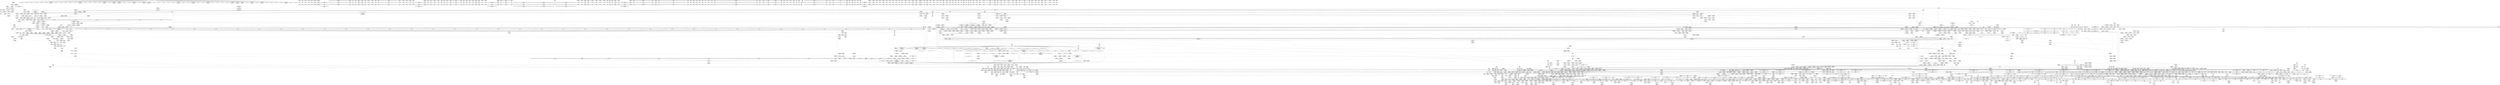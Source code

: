 digraph {
	CE0x6d25e70 [shape=record,shape=Mrecord,label="{CE0x6d25e70|tomoyo_get_mode:_tmp27|security/tomoyo/util.c,988|*SummSink*}"]
	CE0x6d5cdb0 [shape=record,shape=Mrecord,label="{CE0x6d5cdb0|tomoyo_domain:_tmp2}"]
	CE0x6dd8400 [shape=record,shape=Mrecord,label="{CE0x6dd8400|i32_55|*Constant*}"]
	CE0x503f630 [shape=record,shape=Mrecord,label="{CE0x503f630|tomoyo_get_mode:_tmp2|security/tomoyo/util.c,978}"]
	CE0x5b41540 [shape=record,shape=Mrecord,label="{CE0x5b41540|128:_i8*,_1208:_%struct.file*,_:_CMRE_27,28_}"]
	CE0x8646510 [shape=record,shape=Mrecord,label="{CE0x8646510|tomoyo_fill_path_info:_tmp1|*SummSource*}"]
	CE0x6ad45e0 [shape=record,shape=Mrecord,label="{CE0x6ad45e0|tomoyo_get_mode:_tmp8|security/tomoyo/util.c,979}"]
	CE0x8475680 [shape=record,shape=Mrecord,label="{CE0x8475680|tomoyo_const_part_length:_tmp28|security/tomoyo/util.c,641|*SummSink*}"]
	CE0x6de8f00 [shape=record,shape=Mrecord,label="{CE0x6de8f00|get_current:_tmp1|*SummSource*}"]
	CE0x5c85aa0 [shape=record,shape=Mrecord,label="{CE0x5c85aa0|i64*_getelementptr_inbounds_(_11_x_i64_,_11_x_i64_*___llvm_gcov_ctr54147,_i64_0,_i64_1)|*Constant*|*SummSink*}"]
	CE0x5c65220 [shape=record,shape=Mrecord,label="{CE0x5c65220|128:_i8*,_1208:_%struct.file*,_:_CMRE_38,39_}"]
	CE0x8476ca0 [shape=record,shape=Mrecord,label="{CE0x8476ca0|tomoyo_domain:_tmp5|security/tomoyo/common.h,1205|*SummSource*}"]
	CE0x6cb2d90 [shape=record,shape=Mrecord,label="{CE0x6cb2d90|rcu_lock_acquire18:_entry}"]
	CE0x841da90 [shape=record,shape=Mrecord,label="{CE0x841da90|i64_16|*Constant*|*SummSink*}"]
	CE0x842a350 [shape=record,shape=Mrecord,label="{CE0x842a350|tomoyo_unix_entry:_tmp44|security/tomoyo/network.c,572}"]
	CE0x850c280 [shape=record,shape=Mrecord,label="{CE0x850c280|_call_void_mcount()_#3|*SummSink*}"]
	CE0x831f640 [shape=record,shape=Mrecord,label="{CE0x831f640|i64*_getelementptr_inbounds_(_22_x_i64_,_22_x_i64_*___llvm_gcov_ctr3840,_i64_0,_i64_7)|*Constant*|*SummSource*}"]
	CE0x4fbb0c0 [shape=record,shape=Mrecord,label="{CE0x4fbb0c0|tomoyo_const_part_length:_tmp11|security/tomoyo/util.c,626|*SummSink*}"]
	CE0x86517a0 [shape=record,shape=Mrecord,label="{CE0x86517a0|tomoyo_domain:_land.lhs.true2}"]
	CE0x83ed9a0 [shape=record,shape=Mrecord,label="{CE0x83ed9a0|i64*_getelementptr_inbounds_(_2_x_i64_,_2_x_i64_*___llvm_gcov_ctr3939,_i64_0,_i64_0)|*Constant*|*SummSink*}"]
	CE0x69de0e0 [shape=record,shape=Mrecord,label="{CE0x69de0e0|tomoyo_unix_entry:_if.else34|*SummSink*}"]
	CE0x8340870 [shape=record,shape=Mrecord,label="{CE0x8340870|i8_6|*Constant*|*SummSource*}"]
	CE0x8438a60 [shape=record,shape=Mrecord,label="{CE0x8438a60|tomoyo_check_unix_address:_sa_family|security/tomoyo/network.c,596|*SummSink*}"]
	CE0x4e6b320 [shape=record,shape=Mrecord,label="{CE0x4e6b320|i64*_getelementptr_inbounds_(_2_x_i64_,_2_x_i64_*___llvm_gcov_ctr4533,_i64_0,_i64_0)|*Constant*}"]
	CE0x4dffe40 [shape=record,shape=Mrecord,label="{CE0x4dffe40|tomoyo_domain:_tmp21|security/tomoyo/common.h,1205|*SummSink*}"]
	CE0x4e15e70 [shape=record,shape=Mrecord,label="{CE0x4e15e70|i64_7|*Constant*|*SummSource*}"]
	CE0x4fb9250 [shape=record,shape=Mrecord,label="{CE0x4fb9250|_call_void_mcount()_#3|*SummSource*}"]
	CE0x6dc6b80 [shape=record,shape=Mrecord,label="{CE0x6dc6b80|tomoyo_unix_entry:_tobool12|security/tomoyo/network.c,556}"]
	CE0x8328240 [shape=record,shape=Mrecord,label="{CE0x8328240|rcu_lock_acquire18:_tmp6|*SummSource*}"]
	CE0x4ecfb80 [shape=record,shape=Mrecord,label="{CE0x4ecfb80|tomoyo_const_part_length:_tmp5|security/tomoyo/util.c,624|*SummSink*}"]
	CE0x5117530 [shape=record,shape=Mrecord,label="{CE0x5117530|tomoyo_unix_entry:_address|Function::tomoyo_unix_entry&Arg::address::|*SummSource*}"]
	CE0x4fbbaf0 [shape=record,shape=Mrecord,label="{CE0x4fbbaf0|tomoyo_const_part_length:_tmp27|security/tomoyo/util.c,641}"]
	CE0x5c59180 [shape=record,shape=Mrecord,label="{CE0x5c59180|tomoyo_const_part_length:_tmp43|security/tomoyo/util.c,644|*SummSource*}"]
	CE0x5ba8cd0 [shape=record,shape=Mrecord,label="{CE0x5ba8cd0|rcu_lock_release21:_tmp2|*SummSource*}"]
	CE0x8398ab0 [shape=record,shape=Mrecord,label="{CE0x8398ab0|0:_i8,_1:_i8,_32:_i8*,_40:_i32,_:_CMR_24,25_|*MultipleSource*|Function::tomoyo_check_unix_address&Arg::address::|security/tomoyo/network.c,594}"]
	CE0x5c6de30 [shape=record,shape=Mrecord,label="{CE0x5c6de30|GLOBAL:_lockdep_rcu_suspicious|*Constant*|*SummSink*}"]
	CE0x8394f80 [shape=record,shape=Mrecord,label="{CE0x8394f80|0:_i8,_array:_GCR_tomoyo_unix2mac_internal_constant_6_x_4_x_i8_4_x_i8_zeroinitializer,_4_x_i8_c_1E_1F_00_,_4_x_i8_c_!_00_00_22_,_4_x_i8_zeroinitializer,_4_x_i8_zeroinitializer,_4_x_i8_c_#$%_00_,_align_16:_elem_4::|security/tomoyo/network.c,546}"]
	CE0x6eabe10 [shape=record,shape=Mrecord,label="{CE0x6eabe10|tomoyo_unix_entry:_tmp8|security/tomoyo/network.c,548|*SummSource*}"]
	CE0x69dd5b0 [shape=record,shape=Mrecord,label="{CE0x69dd5b0|tomoyo_fill_path_info:_conv|security/tomoyo/util.c,664|*SummSink*}"]
	CE0x5b60220 [shape=record,shape=Mrecord,label="{CE0x5b60220|i32_39|*Constant*}"]
	"CONST[source:0(mediator),value:2(dynamic)][purpose:{subject}]"
	CE0x5e2bf50 [shape=record,shape=Mrecord,label="{CE0x5e2bf50|_call_void_rcu_lock_release21(%struct.lockdep_map*_%dep_map)_#9,_!dbg_!38905|include/linux/srcu.h,236|*SummSink*}"]
	CE0x6bbf7d0 [shape=record,shape=Mrecord,label="{CE0x6bbf7d0|i64_1|*Constant*}"]
	CE0x510ff10 [shape=record,shape=Mrecord,label="{CE0x510ff10|tomoyo_audit_unix_log:_param1|security/tomoyo/network.c,406}"]
	CE0x6a05fd0 [shape=record,shape=Mrecord,label="{CE0x6a05fd0|tomoyo_unix_entry:_tmp15|security/tomoyo/network.c,551}"]
	CE0x5c7cfa0 [shape=record,shape=Mrecord,label="{CE0x5c7cfa0|i64*_getelementptr_inbounds_(_31_x_i64_,_31_x_i64_*___llvm_gcov_ctr43150,_i64_0,_i64_3)|*Constant*|*SummSink*}"]
	CE0x6df8100 [shape=record,shape=Mrecord,label="{CE0x6df8100|tomoyo_unix_entry:_call18|security/tomoyo/network.c,559|*SummSink*}"]
	CE0x6e5e770 [shape=record,shape=Mrecord,label="{CE0x6e5e770|tomoyo_unix_entry:_tmp1|*SummSource*}"]
	CE0x5bcc5a0 [shape=record,shape=Mrecord,label="{CE0x5bcc5a0|i32_78|*Constant*|*SummSink*}"]
	CE0x8373220 [shape=record,shape=Mrecord,label="{CE0x8373220|tomoyo_unix_entry:_unix_network26|security/tomoyo/network.c,567}"]
	CE0x503f820 [shape=record,shape=Mrecord,label="{CE0x503f820|tomoyo_get_mode:_tmp2|security/tomoyo/util.c,978|*SummSource*}"]
	CE0x5ba91b0 [shape=record,shape=Mrecord,label="{CE0x5ba91b0|tomoyo_const_part_length:_inc|security/tomoyo/util.c,628|*SummSource*}"]
	CE0x6dd9ab0 [shape=record,shape=Mrecord,label="{CE0x6dd9ab0|tomoyo_unix_entry:_conv14|security/tomoyo/network.c,557|*SummSource*}"]
	CE0x5bbcef0 [shape=record,shape=Mrecord,label="{CE0x5bbcef0|i64_24|*Constant*}"]
	CE0x5c6c300 [shape=record,shape=Mrecord,label="{CE0x5c6c300|_call_void_lock_acquire(%struct.lockdep_map*_%map,_i32_0,_i32_0,_i32_2,_i32_0,_%struct.lockdep_map*_null,_i64_ptrtoint_(i8*_blockaddress(_rcu_lock_acquire18,_%__here)_to_i64))_#9,_!dbg_!38907|include/linux/rcupdate.h,418}"]
	CE0x6a87e70 [shape=record,shape=Mrecord,label="{CE0x6a87e70|tomoyo_init_request_info:_tmp}"]
	CE0x847bbe0 [shape=record,shape=Mrecord,label="{CE0x847bbe0|rcu_lock_acquire18:_tmp}"]
	CE0x840b9c0 [shape=record,shape=Mrecord,label="{CE0x840b9c0|tomoyo_get_mode:_config|security/tomoyo/util.c,981|*SummSink*}"]
	CE0x6cb29b0 [shape=record,shape=Mrecord,label="{CE0x6cb29b0|GLOBAL:_rcu_lock_acquire18|*Constant*}"]
	CE0x6b50b90 [shape=record,shape=Mrecord,label="{CE0x6b50b90|tomoyo_domain:_if.then}"]
	CE0x6efc970 [shape=record,shape=Mrecord,label="{CE0x6efc970|i32_0|*Constant*}"]
	CE0x5abe200 [shape=record,shape=Mrecord,label="{CE0x5abe200|srcu_read_lock17:_tmp1}"]
	CE0x4e8d3d0 [shape=record,shape=Mrecord,label="{CE0x4e8d3d0|srcu_read_unlock20:_bb|*SummSource*}"]
	CE0x5c8ca10 [shape=record,shape=Mrecord,label="{CE0x5c8ca10|GLOBAL:_tomoyo_audit_net_log|*Constant*}"]
	CE0x6cb2c90 [shape=record,shape=Mrecord,label="{CE0x6cb2c90|GLOBAL:_rcu_lock_acquire18|*Constant*|*SummSink*}"]
	CE0x51362d0 [shape=record,shape=Mrecord,label="{CE0x51362d0|tomoyo_audit_net_log:_r|Function::tomoyo_audit_net_log&Arg::r::|*SummSink*}"]
	CE0x5bbdc40 [shape=record,shape=Mrecord,label="{CE0x5bbdc40|tomoyo_const_part_length:_tmp41|security/tomoyo/util.c,644|*SummSink*}"]
	CE0x85f2d70 [shape=record,shape=Mrecord,label="{CE0x85f2d70|tomoyo_unix_entry:_tmp4|*LoadInst*|security/tomoyo/network.c,546}"]
	CE0x847b300 [shape=record,shape=Mrecord,label="{CE0x847b300|GLOBAL:_rcu_lock_release21|*Constant*|*SummSource*}"]
	CE0x86300b0 [shape=record,shape=Mrecord,label="{CE0x86300b0|_call_void_mcount()_#3}"]
	CE0x6a88740 [shape=record,shape=Mrecord,label="{CE0x6a88740|tomoyo_fill_path_info:_tmp2|*LoadInst*|security/tomoyo/util.c,663|*SummSink*}"]
	CE0x500fd10 [shape=record,shape=Mrecord,label="{CE0x500fd10|tomoyo_const_part_length:_while.body|*SummSource*}"]
	CE0x796a6d0 [shape=record,shape=Mrecord,label="{CE0x796a6d0|tomoyo_const_part_length:_bb|*SummSink*}"]
	CE0x5117430 [shape=record,shape=Mrecord,label="{CE0x5117430|tomoyo_unix_entry:_address|Function::tomoyo_unix_entry&Arg::address::}"]
	CE0x5c5f230 [shape=record,shape=Mrecord,label="{CE0x5c5f230|i64_3|*Constant*|*SummSink*}"]
	CE0x6ba8d40 [shape=record,shape=Mrecord,label="{CE0x6ba8d40|tomoyo_get_mode:_if.end|*SummSink*}"]
	CE0x6c3eb70 [shape=record,shape=Mrecord,label="{CE0x6c3eb70|tomoyo_const_part_length:_add29|security/tomoyo/util.c,646|*SummSink*}"]
	CE0x5d37e20 [shape=record,shape=Mrecord,label="{CE0x5d37e20|tomoyo_unix_entry:_do.end|*SummSink*}"]
	CE0x69aa910 [shape=record,shape=Mrecord,label="{CE0x69aa910|_ret_%struct.tomoyo_domain_info*_%tmp23,_!dbg_!38929|security/tomoyo/common.h,1205|*SummSource*}"]
	CE0x8476870 [shape=record,shape=Mrecord,label="{CE0x8476870|tomoyo_const_part_length:_tmp12|security/tomoyo/util.c,626|*SummSource*}"]
	CE0x6ad2f60 [shape=record,shape=Mrecord,label="{CE0x6ad2f60|i32_(%struct.tomoyo_request_info.524*,_i8*,_...)*_bitcast_(i32_(%struct.tomoyo_request_info*,_i8*,_...)*_tomoyo_supervisor_to_i32_(%struct.tomoyo_request_info.524*,_i8*,_...)*)|*Constant*|*SummSink*}"]
	CE0x84316d0 [shape=record,shape=Mrecord,label="{CE0x84316d0|tomoyo_unix_entry:_tmp45|security/tomoyo/network.c,573|*SummSink*}"]
	CE0x85ac740 [shape=record,shape=Mrecord,label="{CE0x85ac740|tomoyo_unix_entry:_sub|security/tomoyo/network.c,551|*SummSink*}"]
	CE0x85a5b10 [shape=record,shape=Mrecord,label="{CE0x85a5b10|tomoyo_check_unix_address:_tmp}"]
	CE0x840ba30 [shape=record,shape=Mrecord,label="{CE0x840ba30|i32_6|*Constant*}"]
	CE0x83fd820 [shape=record,shape=Mrecord,label="{CE0x83fd820|tomoyo_check_unix_address:_conv|security/tomoyo/network.c,596}"]
	CE0x6de9390 [shape=record,shape=Mrecord,label="{CE0x6de9390|tomoyo_const_part_length:_if.then17}"]
	CE0x4fc7240 [shape=record,shape=Mrecord,label="{CE0x4fc7240|_ret_i32_%call,_!dbg_!38902|security/tomoyo/common.h,1097|*SummSink*}"]
	CE0x6a3b830 [shape=record,shape=Mrecord,label="{CE0x6a3b830|tomoyo_unix_entry:_tmp26|security/tomoyo/network.c,556|*SummSource*}"]
	CE0x841dfb0 [shape=record,shape=Mrecord,label="{CE0x841dfb0|tomoyo_unix_entry:_tmp41|security/tomoyo/network.c,572}"]
	CE0x695fbe0 [shape=record,shape=Mrecord,label="{CE0x695fbe0|tomoyo_init_request_info:_if.end}"]
	CE0x6e7ed60 [shape=record,shape=Mrecord,label="{CE0x6e7ed60|tomoyo_unix_entry:_tmp36|security/tomoyo/network.c,561|*SummSource*}"]
	CE0x69b3900 [shape=record,shape=Mrecord,label="{CE0x69b3900|tomoyo_fill_path_info:_name1|security/tomoyo/util.c,663|*SummSource*}"]
	CE0x5e156e0 [shape=record,shape=Mrecord,label="{CE0x5e156e0|tomoyo_unix_entry:_if.end17|*SummSource*}"]
	CE0x503f2f0 [shape=record,shape=Mrecord,label="{CE0x503f2f0|tomoyo_const_part_length:_tmp10|security/tomoyo/util.c,626|*SummSource*}"]
	CE0x84fbc20 [shape=record,shape=Mrecord,label="{CE0x84fbc20|tomoyo_unix_entry:_tmp51|security/tomoyo/network.c,577}"]
	CE0x517bec0 [shape=record,shape=Mrecord,label="{CE0x517bec0|tomoyo_init_request_info:_if.then|*SummSink*}"]
	CE0x6b295e0 [shape=record,shape=Mrecord,label="{CE0x6b295e0|rcu_lock_release21:_tmp3|*SummSource*}"]
	CE0x6b29710 [shape=record,shape=Mrecord,label="{CE0x6b29710|rcu_lock_release21:_tmp3|*SummSink*}"]
	CE0x84810c0 [shape=record,shape=Mrecord,label="{CE0x84810c0|_ret_i32_%conv6,_!dbg_!38926|security/tomoyo/util.c,1011}"]
	CE0x5d42b10 [shape=record,shape=Mrecord,label="{CE0x5d42b10|tomoyo_unix_entry:_tmp28|security/tomoyo/network.c,557}"]
	CE0x8383f40 [shape=record,shape=Mrecord,label="{CE0x8383f40|_call_void_mcount()_#3}"]
	CE0x6cb2a20 [shape=record,shape=Mrecord,label="{CE0x6cb2a20|_call_void_rcu_lock_acquire18(%struct.lockdep_map*_%dep_map)_#9,_!dbg_!38906|include/linux/srcu.h,222|*SummSource*}"]
	CE0x83f9010 [shape=record,shape=Mrecord,label="{CE0x83f9010|i64*_getelementptr_inbounds_(_6_x_i64_,_6_x_i64_*___llvm_gcov_ctr3747,_i64_0,_i64_3)|*Constant*|*SummSource*}"]
	CE0x5c5ef70 [shape=record,shape=Mrecord,label="{CE0x5c5ef70|i64_4|*Constant*|*SummSink*}"]
	CE0x6df8170 [shape=record,shape=Mrecord,label="{CE0x6df8170|i32_9|*Constant*}"]
	CE0x6cb06c0 [shape=record,shape=Mrecord,label="{CE0x6cb06c0|tomoyo_get_mode:_return|*SummSink*}"]
	CE0x6f49660 [shape=record,shape=Mrecord,label="{CE0x6f49660|i64*_null|*Constant*|*SummSink*}"]
	CE0x4eb13e0 [shape=record,shape=Mrecord,label="{CE0x4eb13e0|GLOBAL:___llvm_gcov_ctr32134|Global_var:__llvm_gcov_ctr32134}"]
	CE0x6acc610 [shape=record,shape=Mrecord,label="{CE0x6acc610|i32_2|*Constant*}"]
	CE0x8692b00 [shape=record,shape=Mrecord,label="{CE0x8692b00|0:_i8,_array:_GCRE_tomoyo_index2category_constant_39_x_i8_c_00_00_00_00_00_00_00_00_00_00_00_00_00_00_00_00_00_00_00_00_00_00_00_01_01_01_01_01_01_01_01_01_01_01_01_01_01_01_02_,_align_16:_elem_14::|security/tomoyo/util.c,983}"]
	CE0x6d166e0 [shape=record,shape=Mrecord,label="{CE0x6d166e0|tomoyo_get_mode:_if.then13}"]
	CE0x8374fb0 [shape=record,shape=Mrecord,label="{CE0x8374fb0|i64_2|*Constant*|*SummSink*}"]
	CE0x6d9ec10 [shape=record,shape=Mrecord,label="{CE0x6d9ec10|tomoyo_get_mode:_tmp21|security/tomoyo/util.c,985}"]
	CE0x6a21a50 [shape=record,shape=Mrecord,label="{CE0x6a21a50|tomoyo_unix_entry:_tmp53|security/tomoyo/network.c,579|*SummSource*}"]
	CE0x4f51db0 [shape=record,shape=Mrecord,label="{CE0x4f51db0|tomoyo_fill_path_info:_tmp10|*SummSource*}"]
	CE0x83b6bd0 [shape=record,shape=Mrecord,label="{CE0x83b6bd0|tomoyo_const_part_length:_if.then|*SummSource*}"]
	CE0x6c014a0 [shape=record,shape=Mrecord,label="{CE0x6c014a0|i64*_getelementptr_inbounds_(_4_x_i64_,_4_x_i64_*___llvm_gcov_ctr4731,_i64_0,_i64_2)|*Constant*|*SummSink*}"]
	CE0x5f1c230 [shape=record,shape=Mrecord,label="{CE0x5f1c230|0:_i8,_array:_GCRE_tomoyo_index2category_constant_39_x_i8_c_00_00_00_00_00_00_00_00_00_00_00_00_00_00_00_00_00_00_00_00_00_00_00_01_01_01_01_01_01_01_01_01_01_01_01_01_01_01_02_,_align_16:_elem_1::|security/tomoyo/util.c,983}"]
	CE0x51109b0 [shape=record,shape=Mrecord,label="{CE0x51109b0|tomoyo_audit_unix_log:_operation|security/tomoyo/network.c,406|*SummSource*}"]
	CE0x6d9f770 [shape=record,shape=Mrecord,label="{CE0x6d9f770|tomoyo_get_mode:_tmp22|security/tomoyo/util.c,986|*SummSink*}"]
	CE0x8429f20 [shape=record,shape=Mrecord,label="{CE0x8429f20|tomoyo_unix_entry:_tmp43|security/tomoyo/network.c,572}"]
	CE0x6b50790 [shape=record,shape=Mrecord,label="{CE0x6b50790|rcu_lock_acquire18:_map|Function::rcu_lock_acquire18&Arg::map::|*SummSource*}"]
	CE0x5b2be10 [shape=record,shape=Mrecord,label="{CE0x5b2be10|i64*_getelementptr_inbounds_(_31_x_i64_,_31_x_i64_*___llvm_gcov_ctr43150,_i64_0,_i64_30)|*Constant*|*SummSource*}"]
	CE0x840bb60 [shape=record,shape=Mrecord,label="{CE0x840bb60|tomoyo_get_mode:_tmp9|security/tomoyo/util.c,981}"]
	CE0x8328800 [shape=record,shape=Mrecord,label="{CE0x8328800|rcu_lock_acquire18:_tmp7|*SummSource*}"]
	CE0x6dd9c00 [shape=record,shape=Mrecord,label="{CE0x6dd9c00|tomoyo_unix_entry:_conv14|security/tomoyo/network.c,557|*SummSink*}"]
	CE0x6cb2730 [shape=record,shape=Mrecord,label="{CE0x6cb2730|srcu_read_lock17:_dep_map|include/linux/srcu.h,222|*SummSource*}"]
	CE0x6a06660 [shape=record,shape=Mrecord,label="{CE0x6a06660|tomoyo_unix_entry:_sub|security/tomoyo/network.c,551}"]
	CE0x8374ca0 [shape=record,shape=Mrecord,label="{CE0x8374ca0|tomoyo_check_unix_address:_return}"]
	CE0x85d1280 [shape=record,shape=Mrecord,label="{CE0x85d1280|tomoyo_init_request_info:_conv|security/tomoyo/util.c,1010|*SummSource*}"]
	CE0x5ce2870 [shape=record,shape=Mrecord,label="{CE0x5ce2870|tomoyo_const_part_length:_tmp45|security/tomoyo/util.c,645|*SummSink*}"]
	CE0x831f2a0 [shape=record,shape=Mrecord,label="{CE0x831f2a0|i64*_getelementptr_inbounds_(_22_x_i64_,_22_x_i64_*___llvm_gcov_ctr3840,_i64_0,_i64_7)|*Constant*}"]
	CE0x5c7d080 [shape=record,shape=Mrecord,label="{CE0x5c7d080|tomoyo_const_part_length:_tmp7|security/tomoyo/util.c,625|*SummSink*}"]
	CE0x5cda6c0 [shape=record,shape=Mrecord,label="{CE0x5cda6c0|0:_i8*,_array:_GCRE_tomoyo_socket_keyword_external_constant_4_x_i8*_:_elem_0::|security/tomoyo/network.c,368}"]
	CE0x842f1c0 [shape=record,shape=Mrecord,label="{CE0x842f1c0|tomoyo_get_mode:_tmp23|security/tomoyo/util.c,986}"]
	CE0x6a97da0 [shape=record,shape=Mrecord,label="{CE0x6a97da0|tomoyo_const_part_length:_tmp18|security/tomoyo/util.c,627}"]
	CE0x6c3ec80 [shape=record,shape=Mrecord,label="{CE0x6c3ec80|tomoyo_const_part_length:_add|security/tomoyo/util.c,634}"]
	CE0x5bbab20 [shape=record,shape=Mrecord,label="{CE0x5bbab20|i32_3|*Constant*}"]
	CE0x5042750 [shape=record,shape=Mrecord,label="{CE0x5042750|tomoyo_domain:_tmp14|security/tomoyo/common.h,1205}"]
	CE0x5b2b610 [shape=record,shape=Mrecord,label="{CE0x5b2b610|tomoyo_const_part_length:_retval.0|*SummSource*}"]
	CE0x5dbc100 [shape=record,shape=Mrecord,label="{CE0x5dbc100|srcu_read_lock17:_entry|*SummSource*}"]
	CE0x8431560 [shape=record,shape=Mrecord,label="{CE0x8431560|i64*_getelementptr_inbounds_(_22_x_i64_,_22_x_i64_*___llvm_gcov_ctr3840,_i64_0,_i64_18)|*Constant*|*SummSink*}"]
	CE0x8463ff0 [shape=record,shape=Mrecord,label="{CE0x8463ff0|i32_51|*Constant*|*SummSink*}"]
	CE0x6a066d0 [shape=record,shape=Mrecord,label="{CE0x6a066d0|tomoyo_check_unix_address:_if.then|*SummSink*}"]
	CE0x5d03610 [shape=record,shape=Mrecord,label="{CE0x5d03610|srcu_read_unlock20:_idx|Function::srcu_read_unlock20&Arg::idx::|*SummSink*}"]
	CE0x837ab00 [shape=record,shape=Mrecord,label="{CE0x837ab00|tomoyo_check_unix_address:_sun_path|security/tomoyo/network.c,598}"]
	CE0x847db40 [shape=record,shape=Mrecord,label="{CE0x847db40|i64*_getelementptr_inbounds_(_22_x_i64_,_22_x_i64_*___llvm_gcov_ctr3840,_i64_0,_i64_19)|*Constant*|*SummSink*}"]
	CE0x8678be0 [shape=record,shape=Mrecord,label="{CE0x8678be0|rcu_lock_acquire18:_tmp1|*SummSink*}"]
	CE0x6ba8070 [shape=record,shape=Mrecord,label="{CE0x6ba8070|tomoyo_audit_net_log:_tmp2}"]
	CE0x6a86820 [shape=record,shape=Mrecord,label="{CE0x6a86820|tomoyo_get_mode:_tmp19|security/tomoyo/util.c,985|*SummSink*}"]
	CE0x4e7cd80 [shape=record,shape=Mrecord,label="{CE0x4e7cd80|tomoyo_domain:_tobool|security/tomoyo/common.h,1205|*SummSource*}"]
	CE0x4f51960 [shape=record,shape=Mrecord,label="{CE0x4f51960|i1_false|*Constant*}"]
	CE0x831f720 [shape=record,shape=Mrecord,label="{CE0x831f720|tomoyo_unix_entry:_tmp20|security/tomoyo/network.c,554|*SummSource*}"]
	CE0x6a98050 [shape=record,shape=Mrecord,label="{CE0x6a98050|rcu_lock_release21:_map|Function::rcu_lock_release21&Arg::map::|*SummSink*}"]
	CE0x6c689f0 [shape=record,shape=Mrecord,label="{CE0x6c689f0|COLLAPSED:_GCMRE___llvm_gcov_ctr54147_internal_global_11_x_i64_zeroinitializer:_elem_0:default:}"]
	CE0x6a01270 [shape=record,shape=Mrecord,label="{CE0x6a01270|tomoyo_fill_path_info:_call|security/tomoyo/util.c,664|*SummSink*}"]
	CE0x6dd7a80 [shape=record,shape=Mrecord,label="{CE0x6dd7a80|tomoyo_const_part_length:_tmp4|security/tomoyo/util.c,624}"]
	CE0x5dac2d0 [shape=record,shape=Mrecord,label="{CE0x5dac2d0|__llvm_gcov_indirect_counter_increment114:_tmp6|*SummSink*}"]
	CE0x8440fd0 [shape=record,shape=Mrecord,label="{CE0x8440fd0|i64*_null|*Constant*}"]
	CE0x4e0e450 [shape=record,shape=Mrecord,label="{CE0x4e0e450|tomoyo_unix_entry:_addr21|security/tomoyo/network.c, 561|*SummSink*}"]
	CE0x695fd00 [shape=record,shape=Mrecord,label="{CE0x695fd00|tomoyo_init_request_info:_if.end|*SummSource*}"]
	CE0x6a635b0 [shape=record,shape=Mrecord,label="{CE0x6a635b0|i64*_getelementptr_inbounds_(_2_x_i64_,_2_x_i64_*___llvm_gcov_ctr4335,_i64_0,_i64_0)|*Constant*|*SummSource*}"]
	CE0x5e48090 [shape=record,shape=Mrecord,label="{CE0x5e48090|tomoyo_fill_path_info:_tmp1|*SummSink*}"]
	CE0x83edb10 [shape=record,shape=Mrecord,label="{CE0x83edb10|tomoyo_unix_entry:_tmp|*SummSource*}"]
	CE0x6d5d4b0 [shape=record,shape=Mrecord,label="{CE0x6d5d4b0|tomoyo_domain:_tmp9|security/tomoyo/common.h,1205|*SummSource*}"]
	CE0x6c38450 [shape=record,shape=Mrecord,label="{CE0x6c38450|GLOBAL:___srcu_read_unlock|*Constant*|*SummSink*}"]
	CE0x505d5d0 [shape=record,shape=Mrecord,label="{CE0x505d5d0|GLOBAL:___llvm_gcov_ctr31133|Global_var:__llvm_gcov_ctr31133}"]
	CE0x8691870 [shape=record,shape=Mrecord,label="{CE0x8691870|tomoyo_unix_entry:_cmp|security/tomoyo/network.c,549|*SummSource*}"]
	CE0x6a303d0 [shape=record,shape=Mrecord,label="{CE0x6a303d0|tomoyo_domain:_call|security/tomoyo/common.h,1205|*SummSink*}"]
	CE0x85fa010 [shape=record,shape=Mrecord,label="{CE0x85fa010|i64*_getelementptr_inbounds_(_5_x_i64_,_5_x_i64_*___llvm_gcov_ctr28130,_i64_0,_i64_0)|*Constant*|*SummSource*}"]
	CE0x4fb3c10 [shape=record,shape=Mrecord,label="{CE0x4fb3c10|tomoyo_fill_path_info:_conv4|security/tomoyo/util.c,667|*SummSource*}"]
	CE0x5b02390 [shape=record,shape=Mrecord,label="{CE0x5b02390|i8*_getelementptr_inbounds_(_45_x_i8_,_45_x_i8_*_.str13,_i32_0,_i32_0)|*Constant*}"]
	CE0x8463d30 [shape=record,shape=Mrecord,label="{CE0x8463d30|i32_48|*Constant*|*SummSink*}"]
	CE0x4ed4180 [shape=record,shape=Mrecord,label="{CE0x4ed4180|i32_1|*Constant*}"]
	CE0x845ff80 [shape=record,shape=Mrecord,label="{CE0x845ff80|i64*_getelementptr_inbounds_(_6_x_i64_,_6_x_i64_*___llvm_gcov_ctr3747,_i64_0,_i64_0)|*Constant*}"]
	CE0x5aecf50 [shape=record,shape=Mrecord,label="{CE0x5aecf50|0:_i8,_array:_GCRE_tomoyo_index2category_constant_39_x_i8_c_00_00_00_00_00_00_00_00_00_00_00_00_00_00_00_00_00_00_00_00_00_00_00_01_01_01_01_01_01_01_01_01_01_01_01_01_01_01_02_,_align_16:_elem_29::|security/tomoyo/util.c,983}"]
	CE0x5daca90 [shape=record,shape=Mrecord,label="{CE0x5daca90|i64*_getelementptr_inbounds_(_2_x_i64_,_2_x_i64_*___llvm_gcov_ctr53148,_i64_0,_i64_0)|*Constant*|*SummSource*}"]
	CE0x6b298c0 [shape=record,shape=Mrecord,label="{CE0x6b298c0|_call_void_mcount()_#3}"]
	CE0x503f3b0 [shape=record,shape=Mrecord,label="{CE0x503f3b0|tomoyo_const_part_length:_tmp10|security/tomoyo/util.c,626|*SummSink*}"]
	CE0x83f94f0 [shape=record,shape=Mrecord,label="{CE0x83f94f0|_call_void_mcount()_#3|*SummSink*}"]
	CE0x6a3b2c0 [shape=record,shape=Mrecord,label="{CE0x6a3b2c0|tomoyo_unix_entry:_tmp25|security/tomoyo/network.c,556}"]
	CE0x69ff290 [shape=record,shape=Mrecord,label="{CE0x69ff290|tomoyo_fill_path_info:_tmp4|security/tomoyo/util.c,667|*SummSource*}"]
	CE0x8393cd0 [shape=record,shape=Mrecord,label="{CE0x8393cd0|tomoyo_check_unix_address:_tmp2|*LoadInst*|security/tomoyo/network.c,596}"]
	CE0x8462530 [shape=record,shape=Mrecord,label="{CE0x8462530|tomoyo_check_unix_address:_tmp11|security/tomoyo/network.c,598|*SummSource*}"]
	CE0x6abb2c0 [shape=record,shape=Mrecord,label="{CE0x6abb2c0|tomoyo_const_part_length:_cmp21|security/tomoyo/util.c,644}"]
	CE0x843d090 [shape=record,shape=Mrecord,label="{CE0x843d090|i32_3|*Constant*|*SummSource*}"]
	CE0x6e4eea0 [shape=record,shape=Mrecord,label="{CE0x6e4eea0|i64*_getelementptr_inbounds_(_31_x_i64_,_31_x_i64_*___llvm_gcov_ctr43150,_i64_0,_i64_29)|*Constant*}"]
	CE0x8457940 [shape=record,shape=Mrecord,label="{CE0x8457940|tomoyo_check_unix_address:_return|*SummSink*}"]
	CE0x4fbd890 [shape=record,shape=Mrecord,label="{CE0x4fbd890|tomoyo_unix_entry:_if.end35|*SummSink*}"]
	CE0x845c9e0 [shape=record,shape=Mrecord,label="{CE0x845c9e0|tomoyo_unix_entry:_tmp46|security/tomoyo/network.c,573}"]
	CE0x847b580 [shape=record,shape=Mrecord,label="{CE0x847b580|rcu_lock_release21:_entry}"]
	CE0x85c13c0 [shape=record,shape=Mrecord,label="{CE0x85c13c0|tomoyo_check_unix_address:_addr2|security/tomoyo/network.c,598|*SummSink*}"]
	CE0x6b50dc0 [shape=record,shape=Mrecord,label="{CE0x6b50dc0|_ret_void,_!dbg_!38908|include/linux/rcupdate.h,419|*SummSource*}"]
	CE0x8343360 [shape=record,shape=Mrecord,label="{CE0x8343360|tomoyo_unix_entry:_tmp37|*LoadInst*|security/tomoyo/network.c,566|*SummSink*}"]
	CE0x5dbc400 [shape=record,shape=Mrecord,label="{CE0x5dbc400|tomoyo_unix_entry:_if.then20}"]
	CE0x6edc370 [shape=record,shape=Mrecord,label="{CE0x6edc370|i32_5|*Constant*}"]
	CE0x7972ec0 [shape=record,shape=Mrecord,label="{CE0x7972ec0|tomoyo_read_unlock19:_tmp1|*SummSource*}"]
	CE0x6be87b0 [shape=record,shape=Mrecord,label="{CE0x6be87b0|tomoyo_get_mode:_tmp13|security/tomoyo/util.c,982|*SummSink*}"]
	CE0x5e2b550 [shape=record,shape=Mrecord,label="{CE0x5e2b550|0:_i8*,_array:_GCRE_tomoyo_socket_keyword_external_constant_4_x_i8*_:_elem_2::|security/tomoyo/network.c,368}"]
	CE0x85b0f00 [shape=record,shape=Mrecord,label="{CE0x85b0f00|tomoyo_init_request_info:_mode5|security/tomoyo/util.c,1011|*SummSource*}"]
	CE0x5c64e60 [shape=record,shape=Mrecord,label="{CE0x5c64e60|128:_i8*,_1208:_%struct.file*,_:_CMRE_35,36_}"]
	CE0x4fad720 [shape=record,shape=Mrecord,label="{CE0x4fad720|tomoyo_unix_entry:_tmp22|security/tomoyo/network.c,556|*SummSink*}"]
	CE0x6f5a200 [shape=record,shape=Mrecord,label="{CE0x6f5a200|24:_%struct.tomoyo_path_info*,_32:_i8,_33:_i8,_72:_i8,_:_SCMRE_25,26_}"]
	CE0x83ce9f0 [shape=record,shape=Mrecord,label="{CE0x83ce9f0|tomoyo_unix_entry:_tmp12|security/tomoyo/network.c,548|*SummSource*}"]
	CE0x5bbaa20 [shape=record,shape=Mrecord,label="{CE0x5bbaa20|tomoyo_get_mode:_tmp26|security/tomoyo/util.c,987|*SummSink*}"]
	CE0x5b355f0 [shape=record,shape=Mrecord,label="{CE0x5b355f0|tomoyo_audit_net_log:_address|Function::tomoyo_audit_net_log&Arg::address::|*SummSink*}"]
	CE0x5d907a0 [shape=record,shape=Mrecord,label="{CE0x5d907a0|i64_4|*Constant*|*SummSource*}"]
	CE0x69dda60 [shape=record,shape=Mrecord,label="{CE0x69dda60|GLOBAL:_tomoyo_domain|*Constant*}"]
	CE0x6d5d630 [shape=record,shape=Mrecord,label="{CE0x6d5d630|tomoyo_domain:_tmp9|security/tomoyo/common.h,1205}"]
	CE0x6f6f6e0 [shape=record,shape=Mrecord,label="{CE0x6f6f6e0|24:_%struct.tomoyo_path_info*,_32:_i8,_33:_i8,_72:_i8,_:_SCMRE_40,41_}"]
	CE0x5d37bc0 [shape=record,shape=Mrecord,label="{CE0x5d37bc0|GLOBAL:_tomoyo_get_mode|*Constant*|*SummSource*}"]
	CE0x84fbad0 [shape=record,shape=Mrecord,label="{CE0x84fbad0|tomoyo_unix_entry:_error.1|*SummSink*}"]
	CE0x6e7e4f0 [shape=record,shape=Mrecord,label="{CE0x6e7e4f0|i64*_getelementptr_inbounds_(_22_x_i64_,_22_x_i64_*___llvm_gcov_ctr3840,_i64_0,_i64_14)|*Constant*|*SummSink*}"]
	CE0x6cbcfe0 [shape=record,shape=Mrecord,label="{CE0x6cbcfe0|tomoyo_get_mode:_tmp11|security/tomoyo/util.c,982}"]
	CE0x69ffa60 [shape=record,shape=Mrecord,label="{CE0x69ffa60|tomoyo_unix_entry:_do.body}"]
	CE0x4e17b20 [shape=record,shape=Mrecord,label="{CE0x4e17b20|rcu_lock_release21:_tmp7}"]
	CE0x83a4780 [shape=record,shape=Mrecord,label="{CE0x83a4780|i64*_getelementptr_inbounds_(_22_x_i64_,_22_x_i64_*___llvm_gcov_ctr3840,_i64_0,_i64_15)|*Constant*|*SummSink*}"]
	CE0x85fa400 [shape=record,shape=Mrecord,label="{CE0x85fa400|tomoyo_fill_path_info:_land.end|*SummSink*}"]
	CE0x6a06120 [shape=record,shape=Mrecord,label="{CE0x6a06120|tomoyo_unix_entry:_tmp15|security/tomoyo/network.c,551|*SummSource*}"]
	CE0x847b480 [shape=record,shape=Mrecord,label="{CE0x847b480|GLOBAL:_rcu_lock_release21|*Constant*|*SummSink*}"]
	CE0x4fd6920 [shape=record,shape=Mrecord,label="{CE0x4fd6920|tomoyo_fill_path_info:_call11|security/tomoyo/util.c,669}"]
	CE0x503fc70 [shape=record,shape=Mrecord,label="{CE0x503fc70|tomoyo_domain:_tobool1|security/tomoyo/common.h,1205|*SummSource*}"]
	CE0x4f3f0a0 [shape=record,shape=Mrecord,label="{CE0x4f3f0a0|tomoyo_read_unlock19:_tmp3|*SummSink*}"]
	CE0x5d03920 [shape=record,shape=Mrecord,label="{CE0x5d03920|_ret_void,_!dbg_!38907|include/linux/srcu.h,238|*SummSink*}"]
	CE0x5cda210 [shape=record,shape=Mrecord,label="{CE0x5cda210|tomoyo_const_part_length:_tmp16|security/tomoyo/util.c,627|*SummSink*}"]
	CE0x69ff370 [shape=record,shape=Mrecord,label="{CE0x69ff370|tomoyo_fill_path_info:_tmp3|security/tomoyo/util.c,667|*SummSource*}"]
	CE0x500a780 [shape=record,shape=Mrecord,label="{CE0x500a780|i64_18|*Constant*|*SummSink*}"]
	CE0x8463f20 [shape=record,shape=Mrecord,label="{CE0x8463f20|i32_51|*Constant*|*SummSource*}"]
	CE0x68de6f0 [shape=record,shape=Mrecord,label="{CE0x68de6f0|tomoyo_audit_net_log:_bb|*SummSink*}"]
	CE0x5ddfa70 [shape=record,shape=Mrecord,label="{CE0x5ddfa70|i64_ptrtoint_(i8*_blockaddress(_rcu_lock_acquire18,_%__here)_to_i64)|*Constant*|*SummSource*}"]
	CE0x6986e40 [shape=record,shape=Mrecord,label="{CE0x6986e40|tomoyo_init_request_info:_profile3|security/tomoyo/util.c,1008|*SummSource*}"]
	CE0x68b6020 [shape=record,shape=Mrecord,label="{CE0x68b6020|%struct.tomoyo_domain_info*_null|*Constant*}"]
	CE0x5190f80 [shape=record,shape=Mrecord,label="{CE0x5190f80|tomoyo_init_request_info:_profile2|security/tomoyo/util.c,1007|*SummSink*}"]
	CE0x4e17410 [shape=record,shape=Mrecord,label="{CE0x4e17410|rcu_lock_release21:_tmp6}"]
	CE0x6efa980 [shape=record,shape=Mrecord,label="{CE0x6efa980|tomoyo_check_unix_address:_return|*SummSource*}"]
	CE0x5cbb950 [shape=record,shape=Mrecord,label="{CE0x5cbb950|tomoyo_const_part_length:_sw.bb9}"]
	CE0x6acc740 [shape=record,shape=Mrecord,label="{CE0x6acc740|_call_void___llvm_gcov_indirect_counter_increment114(i32*___llvm_gcov_global_state_pred45,_i64**_getelementptr_inbounds_(_3_x_i64*_,_3_x_i64*_*___llvm_gcda_edge_table44,_i64_0,_i64_2)),_!dbg_!38930|security/tomoyo/util.c,640}"]
	CE0x4ed04a0 [shape=record,shape=Mrecord,label="{CE0x4ed04a0|tomoyo_const_part_length:_lor.lhs.false23|*SummSink*}"]
	CE0x4f4b550 [shape=record,shape=Mrecord,label="{CE0x4f4b550|tomoyo_fill_path_info:_tmp8|security/tomoyo/util.c,667|*SummSource*}"]
	CE0x4f8db70 [shape=record,shape=Mrecord,label="{CE0x4f8db70|tomoyo_const_part_length:_tmp34|security/tomoyo/util.c,642|*SummSource*}"]
	CE0x6e4ec90 [shape=record,shape=Mrecord,label="{CE0x6e4ec90|tomoyo_const_part_length:_tmp50|security/tomoyo/util.c,651|*SummSource*}"]
	CE0x6c51340 [shape=record,shape=Mrecord,label="{CE0x6c51340|COLLAPSED:_GCMRE___llvm_gcov_ctr4632_internal_global_2_x_i64_zeroinitializer:_elem_0:default:}"]
	CE0x4f4acb0 [shape=record,shape=Mrecord,label="{CE0x4f4acb0|srcu_read_lock17:_tmp|*SummSink*}"]
	CE0x5f561b0 [shape=record,shape=Mrecord,label="{CE0x5f561b0|rcu_lock_release21:_tmp1|*SummSink*}"]
	CE0x6ec5960 [shape=record,shape=Mrecord,label="{CE0x6ec5960|tomoyo_domain:_do.end|*SummSource*}"]
	CE0x842ef00 [shape=record,shape=Mrecord,label="{CE0x842ef00|i32_5|*Constant*}"]
	CE0x6acc070 [shape=record,shape=Mrecord,label="{CE0x6acc070|VOIDTB_TE_array:_GCE_.str9_private_unnamed_addr_constant_21_x_i8_c_network_%s_%s_%s_%s_0A_00_,_align_1:_elem_0:default:}"]
	CE0x6d6b160 [shape=record,shape=Mrecord,label="{CE0x6d6b160|0:_i8,_:_GCRE_tomoyo_policy_loaded_global_i8_0,_align_1:_elem_0:default:}"]
	CE0x5f1c1c0 [shape=record,shape=Mrecord,label="{CE0x5f1c1c0|0:_i8,_array:_GCRE_tomoyo_index2category_constant_39_x_i8_c_00_00_00_00_00_00_00_00_00_00_00_00_00_00_00_00_00_00_00_00_00_00_00_01_01_01_01_01_01_01_01_01_01_01_01_01_01_01_02_,_align_16:_elem_0::|security/tomoyo/util.c,983}"]
	CE0x6b4a8a0 [shape=record,shape=Mrecord,label="{CE0x6b4a8a0|GLOBAL:_tomoyo_read_lock16|*Constant*|*SummSource*}"]
	CE0x6dff2e0 [shape=record,shape=Mrecord,label="{CE0x6dff2e0|GLOBAL:_tomoyo_encode2|*Constant*|*SummSink*}"]
	CE0x694cc40 [shape=record,shape=Mrecord,label="{CE0x694cc40|tomoyo_read_lock16:_tmp1|*SummSource*}"]
	CE0x85ea9b0 [shape=record,shape=Mrecord,label="{CE0x85ea9b0|__llvm_gcov_indirect_counter_increment114:_exit|*SummSink*}"]
	CE0x8680270 [shape=record,shape=Mrecord,label="{CE0x8680270|tomoyo_init_request_info:_conv6|security/tomoyo/util.c,1011|*SummSink*}"]
	CE0x6b5b250 [shape=record,shape=Mrecord,label="{CE0x6b5b250|128:_i8*,_1208:_%struct.file*,_:_CMRE_45,46_}"]
	CE0x6daa520 [shape=record,shape=Mrecord,label="{CE0x6daa520|rcu_lock_acquire18:___here}"]
	CE0x503fb20 [shape=record,shape=Mrecord,label="{CE0x503fb20|tomoyo_domain:_tobool1|security/tomoyo/common.h,1205}"]
	CE0x6ad32a0 [shape=record,shape=Mrecord,label="{CE0x6ad32a0|tomoyo_const_part_length:_lor.lhs.false}"]
	CE0x6e4e0b0 [shape=record,shape=Mrecord,label="{CE0x6e4e0b0|tomoyo_const_part_length:_tmp48|security/tomoyo/util.c,649|*SummSink*}"]
	CE0x8439270 [shape=record,shape=Mrecord,label="{CE0x8439270|tomoyo_check_unix_address:_if.end}"]
	CE0x6f6f060 [shape=record,shape=Mrecord,label="{CE0x6f6f060|24:_%struct.tomoyo_path_info*,_32:_i8,_33:_i8,_72:_i8,_:_SCMRE_36,37_}"]
	CE0x8646430 [shape=record,shape=Mrecord,label="{CE0x8646430|_call_void_mcount()_#3}"]
	CE0x5110a20 [shape=record,shape=Mrecord,label="{CE0x5110a20|tomoyo_audit_unix_log:_operation|security/tomoyo/network.c,406|*SummSink*}"]
	CE0x69aa110 [shape=record,shape=Mrecord,label="{CE0x69aa110|i64_80|*Constant*|*SummSink*}"]
	CE0x834fe90 [shape=record,shape=Mrecord,label="{CE0x834fe90|tomoyo_unix_entry:_protocol23|security/tomoyo/network.c,566|*SummSink*}"]
	CE0x6da1090 [shape=record,shape=Mrecord,label="{CE0x6da1090|_call_void_mcount()_#3}"]
	CE0x4e23e90 [shape=record,shape=Mrecord,label="{CE0x4e23e90|tomoyo_const_part_length:_filename|Function::tomoyo_const_part_length&Arg::filename::|*SummSource*}"]
	CE0x84037c0 [shape=record,shape=Mrecord,label="{CE0x84037c0|tomoyo_check_unix_address:_arraydecay|security/tomoyo/network.c,598|*SummSource*}"]
	CE0x83fd030 [shape=record,shape=Mrecord,label="{CE0x83fd030|i64*_getelementptr_inbounds_(_6_x_i64_,_6_x_i64_*___llvm_gcov_ctr3747,_i64_0,_i64_4)|*Constant*}"]
	CE0x5d37db0 [shape=record,shape=Mrecord,label="{CE0x5d37db0|tomoyo_unix_entry:_do.end|*SummSource*}"]
	CE0x5bf1b40 [shape=record,shape=Mrecord,label="{CE0x5bf1b40|0:_i8,_array:_GCRE_tomoyo_index2category_constant_39_x_i8_c_00_00_00_00_00_00_00_00_00_00_00_00_00_00_00_00_00_00_00_00_00_00_00_01_01_01_01_01_01_01_01_01_01_01_01_01_01_01_02_,_align_16:_elem_18::|security/tomoyo/util.c,983}"]
	CE0x5b67340 [shape=record,shape=Mrecord,label="{CE0x5b67340|tomoyo_init_request_info:_tmp8|security/tomoyo/util.c,1005|*SummSource*}"]
	CE0x6ed2140 [shape=record,shape=Mrecord,label="{CE0x6ed2140|GLOBAL:_tomoyo_fill_path_info|*Constant*}"]
	CE0x8678fd0 [shape=record,shape=Mrecord,label="{CE0x8678fd0|tomoyo_const_part_length:_tmp31|security/tomoyo/util.c,641|*SummSink*}"]
	CE0x69845b0 [shape=record,shape=Mrecord,label="{CE0x69845b0|tomoyo_unix_entry:_if.end36|*SummSink*}"]
	CE0x6ea1a90 [shape=record,shape=Mrecord,label="{CE0x6ea1a90|_call_void_tomoyo_fill_path_info(%struct.tomoyo_path_info*_%addr21)_#9,_!dbg_!38945|security/tomoyo/network.c,564|*SummSource*}"]
	CE0x5f55c80 [shape=record,shape=Mrecord,label="{CE0x5f55c80|rcu_lock_release21:_indirectgoto|*SummSource*}"]
	CE0x4e15d60 [shape=record,shape=Mrecord,label="{CE0x4e15d60|i64_7|*Constant*}"]
	CE0x5de9eb0 [shape=record,shape=Mrecord,label="{CE0x5de9eb0|COLLAPSED:_GCMRE___llvm_gcov_ctr4731_internal_global_4_x_i64_zeroinitializer:_elem_0:default:}"]
	CE0x4e6b2b0 [shape=record,shape=Mrecord,label="{CE0x4e6b2b0|tomoyo_read_unlock19:_tmp}"]
	CE0x8340e00 [shape=record,shape=Mrecord,label="{CE0x8340e00|tomoyo_unix_entry:_operation27|security/tomoyo/network.c,567|*SummSink*}"]
	CE0x5aed200 [shape=record,shape=Mrecord,label="{CE0x5aed200|0:_i8,_array:_GCRE_tomoyo_index2category_constant_39_x_i8_c_00_00_00_00_00_00_00_00_00_00_00_00_00_00_00_00_00_00_00_00_00_00_00_01_01_01_01_01_01_01_01_01_01_01_01_01_01_01_02_,_align_16:_elem_30::|security/tomoyo/util.c,983}"]
	CE0x4f8d5d0 [shape=record,shape=Mrecord,label="{CE0x4f8d5d0|_call_void_lock_release(%struct.lockdep_map*_%map,_i32_1,_i64_ptrtoint_(i8*_blockaddress(_rcu_lock_release21,_%__here)_to_i64))_#9,_!dbg_!38907|include/linux/rcupdate.h,423|*SummSink*}"]
	CE0x6e77d80 [shape=record,shape=Mrecord,label="{CE0x6e77d80|tomoyo_unix_entry:_tmp33|security/tomoyo/network.c,560|*SummSink*}"]
	CE0x5e2bd10 [shape=record,shape=Mrecord,label="{CE0x5e2bd10|i32_9|*Constant*}"]
	CE0x6c51530 [shape=record,shape=Mrecord,label="{CE0x6c51530|i64*_getelementptr_inbounds_(_12_x_i64_,_12_x_i64_*___llvm_gcov_ctr31133,_i64_0,_i64_6)|*Constant*|*SummSource*}"]
	CE0x5c497e0 [shape=record,shape=Mrecord,label="{CE0x5c497e0|tomoyo_const_part_length:_sw.bb}"]
	CE0x5c650e0 [shape=record,shape=Mrecord,label="{CE0x5c650e0|128:_i8*,_1208:_%struct.file*,_:_CMRE_37,38_}"]
	CE0x4eafad0 [shape=record,shape=Mrecord,label="{CE0x4eafad0|tomoyo_fill_path_info:_const_len6|security/tomoyo/util.c,668|*SummSource*}"]
	CE0x4ed3e30 [shape=record,shape=Mrecord,label="{CE0x4ed3e30|_call_void_mcount()_#3|*SummSource*}"]
	CE0x5bd2d40 [shape=record,shape=Mrecord,label="{CE0x5bd2d40|i64_9|*Constant*|*SummSink*}"]
	CE0x6b84c50 [shape=record,shape=Mrecord,label="{CE0x6b84c50|tomoyo_get_mode:_tmp10|security/tomoyo/util.c,982|*SummSink*}"]
	CE0x4fb6640 [shape=record,shape=Mrecord,label="{CE0x4fb6640|i64*_getelementptr_inbounds_(_4_x_i64_,_4_x_i64_*___llvm_gcov_ctr4137,_i64_0,_i64_2)|*Constant*|*SummSource*}"]
	CE0x6e5ef00 [shape=record,shape=Mrecord,label="{CE0x6e5ef00|tomoyo_read_lock16:_tmp|*SummSink*}"]
	CE0x5ddf8b0 [shape=record,shape=Mrecord,label="{CE0x5ddf8b0|%struct.lockdep_map*_null|*Constant*|*SummSink*}"]
	CE0x696e680 [shape=record,shape=Mrecord,label="{CE0x696e680|tomoyo_const_part_length:_tmp46|security/tomoyo/util.c,646}"]
	CE0x4f3e7d0 [shape=record,shape=Mrecord,label="{CE0x4f3e7d0|tomoyo_read_unlock19:_bb|*SummSource*}"]
	CE0x6eac7e0 [shape=record,shape=Mrecord,label="{CE0x6eac7e0|i32_(%struct.tomoyo_request_info.524*,_%struct.tomoyo_domain_info*,_i8)*_bitcast_(i32_(%struct.tomoyo_request_info*,_%struct.tomoyo_domain_info*,_i8)*_tomoyo_init_request_info_to_i32_(%struct.tomoyo_request_info.524*,_%struct.tomoyo_domain_info*,_i8)*)|*Constant*|*SummSink*}"]
	CE0x868eb10 [shape=record,shape=Mrecord,label="{CE0x868eb10|tomoyo_domain:_land.lhs.true}"]
	CE0x4dffc80 [shape=record,shape=Mrecord,label="{CE0x4dffc80|128:_i8*,_1208:_%struct.file*,_:_CMRE_41,42_}"]
	CE0x8487fa0 [shape=record,shape=Mrecord,label="{CE0x8487fa0|tomoyo_unix_entry:_r|security/tomoyo/network.c, 544|*SummSink*}"]
	CE0x4fb6900 [shape=record,shape=Mrecord,label="{CE0x4fb6900|i64*_getelementptr_inbounds_(_11_x_i64_,_11_x_i64_*___llvm_gcov_ctr54147,_i64_0,_i64_0)|*Constant*|*SummSink*}"]
	CE0x83a5240 [shape=record,shape=Mrecord,label="{CE0x83a5240|tomoyo_unix_entry:_unix_network29|security/tomoyo/network.c,568}"]
	CE0x5c6e630 [shape=record,shape=Mrecord,label="{CE0x5c6e630|i32_1205|*Constant*|*SummSink*}"]
	CE0x8394f10 [shape=record,shape=Mrecord,label="{CE0x8394f10|0:_i8,_array:_GCR_tomoyo_unix2mac_internal_constant_6_x_4_x_i8_4_x_i8_zeroinitializer,_4_x_i8_c_1E_1F_00_,_4_x_i8_c_!_00_00_22_,_4_x_i8_zeroinitializer,_4_x_i8_zeroinitializer,_4_x_i8_c_#$%_00_,_align_16:_elem_3::|security/tomoyo/network.c,546}"]
	CE0x4d46210 [shape=record,shape=Mrecord,label="{CE0x4d46210|tomoyo_fill_path_info:_tmp5|security/tomoyo/util.c,667}"]
	CE0x6db0cc0 [shape=record,shape=Mrecord,label="{CE0x6db0cc0|tomoyo_const_part_length:_tmp21|security/tomoyo/util.c,631}"]
	CE0x5d68530 [shape=record,shape=Mrecord,label="{CE0x5d68530|tomoyo_init_request_info:_tmp10|security/tomoyo/util.c,1006}"]
	CE0x8680110 [shape=record,shape=Mrecord,label="{CE0x8680110|tomoyo_init_request_info:_conv6|security/tomoyo/util.c,1011|*SummSource*}"]
	CE0x5abeb90 [shape=record,shape=Mrecord,label="{CE0x5abeb90|srcu_read_lock17:_tmp2|*SummSink*}"]
	CE0x83a47f0 [shape=record,shape=Mrecord,label="{CE0x83a47f0|tomoyo_unix_entry:_tmp39|security/tomoyo/network.c,570|*SummSink*}"]
	CE0x5e78390 [shape=record,shape=Mrecord,label="{CE0x5e78390|i8_6|*Constant*}"]
	CE0x84766b0 [shape=record,shape=Mrecord,label="{CE0x84766b0|tomoyo_const_part_length:_tmp12|security/tomoyo/util.c,626}"]
	CE0x6d382e0 [shape=record,shape=Mrecord,label="{CE0x6d382e0|srcu_read_unlock20:_tmp2|*SummSink*}"]
	CE0x842ee00 [shape=record,shape=Mrecord,label="{CE0x842ee00|tomoyo_get_mode:_tmp23|security/tomoyo/util.c,986|*SummSink*}"]
	CE0x83a4e00 [shape=record,shape=Mrecord,label="{CE0x83a4e00|tomoyo_unix_entry:_tmp40|security/tomoyo/network.c,570}"]
	CE0x6d99e10 [shape=record,shape=Mrecord,label="{CE0x6d99e10|i32_0|*Constant*}"]
	CE0x4e05210 [shape=record,shape=Mrecord,label="{CE0x4e05210|VOIDTB_TE:_CE_6384,6388_|*MultipleSource*|security/tomoyo/util.c,1010|Function::tomoyo_get_mode&Arg::ns::}"]
	CE0x6da1170 [shape=record,shape=Mrecord,label="{CE0x6da1170|i64*_getelementptr_inbounds_(_12_x_i64_,_12_x_i64_*___llvm_gcov_ctr31133,_i64_0,_i64_3)|*Constant*|*SummSource*}"]
	CE0x5de7dc0 [shape=record,shape=Mrecord,label="{CE0x5de7dc0|tomoyo_init_request_info:_tmp9|security/tomoyo/util.c,1006|*SummSource*}"]
	CE0x6a86140 [shape=record,shape=Mrecord,label="{CE0x6a86140|tomoyo_get_mode:_tmp18|security/tomoyo/util.c,985}"]
	CE0x6ce2c20 [shape=record,shape=Mrecord,label="{CE0x6ce2c20|tomoyo_get_mode:_call|security/tomoyo/util.c,980|*SummSource*}"]
	CE0x5ce2790 [shape=record,shape=Mrecord,label="{CE0x5ce2790|i64*_getelementptr_inbounds_(_31_x_i64_,_31_x_i64_*___llvm_gcov_ctr43150,_i64_0,_i64_26)|*Constant*|*SummSink*}"]
	CE0x861e810 [shape=record,shape=Mrecord,label="{CE0x861e810|tomoyo_check_unix_address:_retval.0|*SummSource*}"]
	CE0x862f810 [shape=record,shape=Mrecord,label="{CE0x862f810|rcu_lock_release21:_tmp4|include/linux/rcupdate.h,423|*SummSink*}"]
	CE0x83fd920 [shape=record,shape=Mrecord,label="{CE0x83fd920|tomoyo_check_unix_address:_cmp|security/tomoyo/network.c,596}"]
	CE0x6aae640 [shape=record,shape=Mrecord,label="{CE0x6aae640|i64_5|*Constant*|*SummSink*}"]
	CE0x8464740 [shape=record,shape=Mrecord,label="{CE0x8464740|rcu_lock_acquire18:_tmp3|*SummSource*}"]
	CE0x6f43930 [shape=record,shape=Mrecord,label="{CE0x6f43930|rcu_lock_release21:_tmp7|*SummSource*}"]
	CE0x83f91c0 [shape=record,shape=Mrecord,label="{CE0x83f91c0|tomoyo_check_unix_address:_entry|*SummSource*}"]
	CE0x5e87dc0 [shape=record,shape=Mrecord,label="{CE0x5e87dc0|COLLAPSED:_GCMRE___llvm_gcov_ctr3747_internal_global_6_x_i64_zeroinitializer:_elem_0:default:}"]
	CE0x85ace30 [shape=record,shape=Mrecord,label="{CE0x85ace30|tomoyo_unix_entry:_cmp8|security/tomoyo/network.c,553}"]
	CE0x8340d90 [shape=record,shape=Mrecord,label="{CE0x8340d90|tomoyo_unix_entry:_operation27|security/tomoyo/network.c,567|*SummSource*}"]
	CE0x5baad50 [shape=record,shape=Mrecord,label="{CE0x5baad50|128:_i8*,_1208:_%struct.file*,_:_CMRE_16,20_|*MultipleSource*|security/tomoyo/common.h,1205|security/tomoyo/common.h,1205}"]
	CE0x4f3eac0 [shape=record,shape=Mrecord,label="{CE0x4f3eac0|tomoyo_read_unlock19:_tmp2|*SummSink*}"]
	CE0x83ccfe0 [shape=record,shape=Mrecord,label="{CE0x83ccfe0|i64_2|*Constant*}"]
	CE0x83a4990 [shape=record,shape=Mrecord,label="{CE0x83a4990|tomoyo_unix_entry:_tmp40|security/tomoyo/network.c,570|*SummSource*}"]
	CE0x4d3c180 [shape=record,shape=Mrecord,label="{CE0x4d3c180|tomoyo_check_unix_address:_conv|security/tomoyo/network.c,596|*SummSource*}"]
	CE0x8457220 [shape=record,shape=Mrecord,label="{CE0x8457220|tomoyo_unix_entry:_tmp29|*SummSink*}"]
	CE0x5190d20 [shape=record,shape=Mrecord,label="{CE0x5190d20|i32_4|*Constant*}"]
	CE0x5cfdf00 [shape=record,shape=Mrecord,label="{CE0x5cfdf00|i64_1|*Constant*}"]
	CE0x5d14540 [shape=record,shape=Mrecord,label="{CE0x5d14540|_call_void_mcount()_#3|*SummSource*}"]
	CE0x6b5b4d0 [shape=record,shape=Mrecord,label="{CE0x6b5b4d0|128:_i8*,_1208:_%struct.file*,_:_CMRE_47,48_}"]
	CE0x6d39a20 [shape=record,shape=Mrecord,label="{CE0x6d39a20|GLOBAL:_tomoyo_domain.__warned|Global_var:tomoyo_domain.__warned}"]
	CE0x8512550 [shape=record,shape=Mrecord,label="{CE0x8512550|tomoyo_init_request_info:_tmp5|security/tomoyo/util.c,1004|*SummSource*}"]
	CE0x5b60a40 [shape=record,shape=Mrecord,label="{CE0x5b60a40|tomoyo_get_mode:_idxprom6|security/tomoyo/util.c,983|*SummSource*}"]
	CE0x6cbfeb0 [shape=record,shape=Mrecord,label="{CE0x6cbfeb0|i64*_getelementptr_inbounds_(_12_x_i64_,_12_x_i64_*___llvm_gcov_ctr31133,_i64_0,_i64_0)|*Constant*|*SummSource*}"]
	CE0x5b35660 [shape=record,shape=Mrecord,label="{CE0x5b35660|tomoyo_audit_net_log:_address|Function::tomoyo_audit_net_log&Arg::address::|*SummSource*}"]
	CE0x83ea340 [shape=record,shape=Mrecord,label="{CE0x83ea340|tomoyo_audit_unix_log:_r|Function::tomoyo_audit_unix_log&Arg::r::}"]
	CE0x4fd4ba0 [shape=record,shape=Mrecord,label="{CE0x4fd4ba0|i64_19|*Constant*|*SummSource*}"]
	CE0x6abd250 [shape=record,shape=Mrecord,label="{CE0x6abd250|i64*_getelementptr_inbounds_(_5_x_i64_,_5_x_i64_*___llvm_gcov_ctr32134,_i64_0,_i64_3)|*Constant*|*SummSink*}"]
	CE0x69b3bc0 [shape=record,shape=Mrecord,label="{CE0x69b3bc0|tomoyo_unix_entry:_if.else34}"]
	CE0x5d37500 [shape=record,shape=Mrecord,label="{CE0x5d37500|tomoyo_init_request_info:_call4|security/tomoyo/util.c,1010|*SummSource*}"]
	CE0x69bb6a0 [shape=record,shape=Mrecord,label="{CE0x69bb6a0|tomoyo_const_part_length:_cmp12|security/tomoyo/util.c,641|*SummSource*}"]
	CE0x68de560 [shape=record,shape=Mrecord,label="{CE0x68de560|tomoyo_audit_net_log:_bb|*SummSource*}"]
	CE0x5f1c2f0 [shape=record,shape=Mrecord,label="{CE0x5f1c2f0|0:_i8,_array:_GCRE_tomoyo_index2category_constant_39_x_i8_c_00_00_00_00_00_00_00_00_00_00_00_00_00_00_00_00_00_00_00_00_00_00_00_01_01_01_01_01_01_01_01_01_01_01_01_01_01_01_02_,_align_16:_elem_2::|security/tomoyo/util.c,983}"]
	CE0x6a88680 [shape=record,shape=Mrecord,label="{CE0x6a88680|tomoyo_fill_path_info:_tmp2|*LoadInst*|security/tomoyo/util.c,663|*SummSource*}"]
	CE0x69f2b80 [shape=record,shape=Mrecord,label="{CE0x69f2b80|tomoyo_init_request_info:_profile3|security/tomoyo/util.c,1008}"]
	CE0x796af60 [shape=record,shape=Mrecord,label="{CE0x796af60|GLOBAL:___llvm_gcov_ctr3840|Global_var:__llvm_gcov_ctr3840}"]
	CE0x4fcfa90 [shape=record,shape=Mrecord,label="{CE0x4fcfa90|tomoyo_fill_path_info:_is_patterned|security/tomoyo/util.c,668|*SummSource*}"]
	CE0x6df89a0 [shape=record,shape=Mrecord,label="{CE0x6df89a0|tomoyo_unix_entry:_call18|security/tomoyo/network.c,559}"]
	CE0x4f31fb0 [shape=record,shape=Mrecord,label="{CE0x4f31fb0|tomoyo_fill_path_info:_tmp12|security/tomoyo/util.c,667|*SummSink*}"]
	CE0x5d0e450 [shape=record,shape=Mrecord,label="{CE0x5d0e450|0:_i8,_array:_GCRE_tomoyo_index2category_constant_39_x_i8_c_00_00_00_00_00_00_00_00_00_00_00_00_00_00_00_00_00_00_00_00_00_00_00_01_01_01_01_01_01_01_01_01_01_01_01_01_01_01_02_,_align_16:_elem_22::|security/tomoyo/util.c,983}"]
	CE0x5c8cb20 [shape=record,shape=Mrecord,label="{CE0x5c8cb20|GLOBAL:_tomoyo_audit_net_log|*Constant*|*SummSource*}"]
	CE0x5e16ec0 [shape=record,shape=Mrecord,label="{CE0x5e16ec0|GLOBAL:_tomoyo_ss|Global_var:tomoyo_ss|*SummSource*}"]
	CE0x5c93bd0 [shape=record,shape=Mrecord,label="{CE0x5c93bd0|srcu_read_unlock20:_entry|*SummSource*}"]
	CE0x6d8e1f0 [shape=record,shape=Mrecord,label="{CE0x6d8e1f0|tomoyo_domain:_tmp11|security/tomoyo/common.h,1205}"]
	CE0x6b5b890 [shape=record,shape=Mrecord,label="{CE0x6b5b890|128:_i8*,_1208:_%struct.file*,_:_CMRE_50,51_}"]
	CE0x6be83f0 [shape=record,shape=Mrecord,label="{CE0x6be83f0|tomoyo_get_mode:_tmp12|security/tomoyo/util.c,982|*SummSink*}"]
	CE0x8359d70 [shape=record,shape=Mrecord,label="{CE0x8359d70|tomoyo_check_unix_address:_tmp9|security/tomoyo/network.c,598}"]
	CE0x4e2f940 [shape=record,shape=Mrecord,label="{CE0x4e2f940|tomoyo_fill_path_info:_const_len6|security/tomoyo/util.c,668|*SummSink*}"]
	CE0x69aaa00 [shape=record,shape=Mrecord,label="{CE0x69aaa00|_ret_%struct.tomoyo_domain_info*_%tmp23,_!dbg_!38929|security/tomoyo/common.h,1205|*SummSink*}"]
	CE0x83ed390 [shape=record,shape=Mrecord,label="{CE0x83ed390|tomoyo_unix_entry:_idxprom|security/tomoyo/network.c,546}"]
	CE0x5ac3d90 [shape=record,shape=Mrecord,label="{CE0x5ac3d90|tomoyo_domain:_tmp21|security/tomoyo/common.h,1205}"]
	CE0x848b890 [shape=record,shape=Mrecord,label="{CE0x848b890|i64*_getelementptr_inbounds_(_22_x_i64_,_22_x_i64_*___llvm_gcov_ctr3840,_i64_0,_i64_20)|*Constant*}"]
	CE0x6c113c0 [shape=record,shape=Mrecord,label="{CE0x6c113c0|tomoyo_const_part_length:_incdec.ptr19|security/tomoyo/util.c,643|*SummSource*}"]
	CE0x5dac140 [shape=record,shape=Mrecord,label="{CE0x5dac140|__llvm_gcov_indirect_counter_increment114:_tmp6}"]
	CE0x4f2da60 [shape=record,shape=Mrecord,label="{CE0x4f2da60|tomoyo_fill_path_info:_bb|*SummSink*}"]
	CE0x5b40f50 [shape=record,shape=Mrecord,label="{CE0x5b40f50|128:_i8*,_1208:_%struct.file*,_:_CMRE_22,23_}"]
	CE0x867cbe0 [shape=record,shape=Mrecord,label="{CE0x867cbe0|_call_void_mcount()_#3}"]
	CE0x79730b0 [shape=record,shape=Mrecord,label="{CE0x79730b0|tomoyo_read_unlock19:_tmp1|*SummSink*}"]
	CE0x6eabc90 [shape=record,shape=Mrecord,label="{CE0x6eabc90|tomoyo_init_request_info:_entry|*SummSource*}"]
	CE0x5c376c0 [shape=record,shape=Mrecord,label="{CE0x5c376c0|tomoyo_get_mode:_mode.1}"]
	CE0x5d90080 [shape=record,shape=Mrecord,label="{CE0x5d90080|tomoyo_init_request_info:_r|Function::tomoyo_init_request_info&Arg::r::}"]
	CE0x5117280 [shape=record,shape=Mrecord,label="{CE0x5117280|tomoyo_unix_entry:_entry|*SummSink*}"]
	CE0x6cec6a0 [shape=record,shape=Mrecord,label="{CE0x6cec6a0|GLOBAL:_current_task|Global_var:current_task}"]
	CE0x6c98920 [shape=record,shape=Mrecord,label="{CE0x6c98920|tomoyo_get_mode:_if.end14}"]
	CE0x4fe58e0 [shape=record,shape=Mrecord,label="{CE0x4fe58e0|tomoyo_audit_unix_log:_unix_network|security/tomoyo/network.c,405|*SummSource*}"]
	CE0x6d59890 [shape=record,shape=Mrecord,label="{CE0x6d59890|tomoyo_get_mode:_tmp6|security/tomoyo/util.c,978|*SummSource*}"]
	CE0x4e8bdc0 [shape=record,shape=Mrecord,label="{CE0x4e8bdc0|rcu_lock_release21:_tmp1|*SummSource*}"]
	CE0x83738e0 [shape=record,shape=Mrecord,label="{CE0x83738e0|_call_void_bitcast_(void_(%struct.tomoyo_request_info*,_i1_(%struct.tomoyo_request_info*,_%struct.tomoyo_acl_info*)*)*_tomoyo_check_acl_to_void_(%struct.tomoyo_request_info.524*,_i1_(%struct.tomoyo_request_info.524*,_%struct.tomoyo_acl_info*)*)*)(%struct.tomoyo_request_info.524*_%r,_i1_(%struct.tomoyo_request_info.524*,_%struct.tomoyo_acl_info*)*_tomoyo_check_unix_acl)_#9,_!dbg_!38963|security/tomoyo/network.c,570}"]
	CE0x5041c70 [shape=record,shape=Mrecord,label="{CE0x5041c70|i64_3|*Constant*}"]
	CE0x6d9f620 [shape=record,shape=Mrecord,label="{CE0x6d9f620|i64*_getelementptr_inbounds_(_12_x_i64_,_12_x_i64_*___llvm_gcov_ctr31133,_i64_0,_i64_9)|*Constant*|*SummSource*}"]
	CE0x843d1f0 [shape=record,shape=Mrecord,label="{CE0x843d1f0|tomoyo_check_unix_address:_tmp1|*SummSource*}"]
	CE0x83a5350 [shape=record,shape=Mrecord,label="{CE0x83a5350|tomoyo_unix_entry:_unix_network29|security/tomoyo/network.c,568|*SummSource*}"]
	CE0x84baba0 [shape=record,shape=Mrecord,label="{CE0x84baba0|i32_49|*Constant*|*SummSource*}"]
	CE0x5064520 [shape=record,shape=Mrecord,label="{CE0x5064520|tomoyo_domain:_tmp10|security/tomoyo/common.h,1205}"]
	CE0x4fcdd90 [shape=record,shape=Mrecord,label="{CE0x4fcdd90|tomoyo_const_part_length:_if.end18|*SummSource*}"]
	CE0x5ac3c30 [shape=record,shape=Mrecord,label="{CE0x5ac3c30|COLLAPSED:_GCRE_current_task_external_global_%struct.task_struct*:_elem_0::|security/tomoyo/common.h,1205}"]
	CE0x6aadfb0 [shape=record,shape=Mrecord,label="{CE0x6aadfb0|tomoyo_unix_entry:_cmp8|security/tomoyo/network.c,553|*SummSource*}"]
	CE0x69a9fe0 [shape=record,shape=Mrecord,label="{CE0x69a9fe0|i64_80|*Constant*|*SummSource*}"]
	CE0x5c393c0 [shape=record,shape=Mrecord,label="{CE0x5c393c0|tomoyo_domain:_tmp18|security/tomoyo/common.h,1205}"]
	CE0x6dd9900 [shape=record,shape=Mrecord,label="{CE0x6dd9900|tomoyo_unix_entry:_len.0}"]
	CE0x6cf4440 [shape=record,shape=Mrecord,label="{CE0x6cf4440|tomoyo_const_part_length:_if.then5}"]
	CE0x84754f0 [shape=record,shape=Mrecord,label="{CE0x84754f0|tomoyo_const_part_length:_tmp28|security/tomoyo/util.c,641|*SummSource*}"]
	CE0x5baa710 [shape=record,shape=Mrecord,label="{CE0x5baa710|128:_i8*,_1208:_%struct.file*,_:_CMRE_4,5_}"]
	CE0x5b74b90 [shape=record,shape=Mrecord,label="{CE0x5b74b90|tomoyo_get_mode:_retval.0|*SummSink*}"]
	CE0x510d440 [shape=record,shape=Mrecord,label="{CE0x510d440|tomoyo_unix_entry:_tmp18|security/tomoyo/network.c,553}"]
	CE0x4ed36d0 [shape=record,shape=Mrecord,label="{CE0x4ed36d0|tomoyo_fill_path_info:_tobool|security/tomoyo/util.c,667|*SummSink*}"]
	CE0x5042650 [shape=record,shape=Mrecord,label="{CE0x5042650|tomoyo_domain:_tmp15|security/tomoyo/common.h,1205|*SummSource*}"]
	CE0x5e178b0 [shape=record,shape=Mrecord,label="{CE0x5e178b0|tomoyo_unix_entry:_if.end17}"]
	CE0x5de7a70 [shape=record,shape=Mrecord,label="{CE0x5de7a70|i64*_getelementptr_inbounds_(_5_x_i64_,_5_x_i64_*___llvm_gcov_ctr32134,_i64_0,_i64_4)|*Constant*|*SummSource*}"]
	CE0x6ca7340 [shape=record,shape=Mrecord,label="{CE0x6ca7340|tomoyo_const_part_length:_tmp51|security/tomoyo/util.c,651}"]
	CE0x5d479e0 [shape=record,shape=Mrecord,label="{CE0x5d479e0|tomoyo_init_request_info:_tmp11|security/tomoyo/util.c,1007|*SummSource*}"]
	CE0x6d9ed20 [shape=record,shape=Mrecord,label="{CE0x6d9ed20|tomoyo_get_mode:_tmp21|security/tomoyo/util.c,985|*SummSource*}"]
	CE0x796b0a0 [shape=record,shape=Mrecord,label="{CE0x796b0a0|tomoyo_unix_entry:_tmp6|security/tomoyo/network.c,548}"]
	CE0x86301b0 [shape=record,shape=Mrecord,label="{CE0x86301b0|_call_void_mcount()_#3|*SummSource*}"]
	CE0x6a75050 [shape=record,shape=Mrecord,label="{CE0x6a75050|tomoyo_init_request_info:_tmp7|security/tomoyo/util.c,1005}"]
	CE0x50425e0 [shape=record,shape=Mrecord,label="{CE0x50425e0|tomoyo_domain:_tmp13|security/tomoyo/common.h,1205|*SummSink*}"]
	CE0x4e8cdc0 [shape=record,shape=Mrecord,label="{CE0x4e8cdc0|i64*_getelementptr_inbounds_(_31_x_i64_,_31_x_i64_*___llvm_gcov_ctr43150,_i64_0,_i64_0)|*Constant*|*SummSource*}"]
	CE0x6db0ea0 [shape=record,shape=Mrecord,label="{CE0x6db0ea0|tomoyo_const_part_length:_tmp21|security/tomoyo/util.c,631|*SummSink*}"]
	CE0x4f3e5c0 [shape=record,shape=Mrecord,label="{CE0x4f3e5c0|tomoyo_audit_unix_log:_tmp4|security/tomoyo/network.c,405|*SummSink*}"]
	CE0x507a060 [shape=record,shape=Mrecord,label="{CE0x507a060|__llvm_gcov_indirect_counter_increment114:_predecessor|Function::__llvm_gcov_indirect_counter_increment114&Arg::predecessor::|*SummSource*}"]
	CE0x6a91d60 [shape=record,shape=Mrecord,label="{CE0x6a91d60|i64*_getelementptr_inbounds_(_2_x_i64_,_2_x_i64_*___llvm_gcov_ctr53148,_i64_0,_i64_1)|*Constant*|*SummSource*}"]
	CE0x84fff50 [shape=record,shape=Mrecord,label="{CE0x84fff50|GLOBAL:___llvm_gcov_ctr3747|Global_var:__llvm_gcov_ctr3747}"]
	CE0x6edc1e0 [shape=record,shape=Mrecord,label="{CE0x6edc1e0|_ret_void,_!dbg_!38929|security/tomoyo/util.c,670|*SummSource*}"]
	CE0x4fcf610 [shape=record,shape=Mrecord,label="{CE0x4fcf610|tomoyo_fill_path_info:_cmp8|security/tomoyo/util.c,668|*SummSource*}"]
	CE0x5c42af0 [shape=record,shape=Mrecord,label="{CE0x5c42af0|i32_-1|*Constant*|*SummSink*}"]
	CE0x6d16c80 [shape=record,shape=Mrecord,label="{CE0x6d16c80|i32_1|*Constant*}"]
	CE0x6aa87d0 [shape=record,shape=Mrecord,label="{CE0x6aa87d0|_call_void___llvm_gcov_indirect_counter_increment114(i32*___llvm_gcov_global_state_pred45,_i64**_getelementptr_inbounds_(_3_x_i64*_,_3_x_i64*_*___llvm_gcda_edge_table44,_i64_0,_i64_0)),_!dbg_!38954|security/tomoyo/util.c,649}"]
	CE0x50cacc0 [shape=record,shape=Mrecord,label="{CE0x50cacc0|_ret_i32_%call,_!dbg_!38910|security/tomoyo/network.c,366|*SummSource*}"]
	CE0x6cb2650 [shape=record,shape=Mrecord,label="{CE0x6cb2650|_call_void_rcu_lock_acquire18(%struct.lockdep_map*_%dep_map)_#9,_!dbg_!38906|include/linux/srcu.h,222}"]
	CE0x5b2b470 [shape=record,shape=Mrecord,label="{CE0x5b2b470|tomoyo_const_part_length:_tmp52|security/tomoyo/util.c,652|*SummSource*}"]
	CE0x843cfa0 [shape=record,shape=Mrecord,label="{CE0x843cfa0|tomoyo_check_unix_address:_if.end|*SummSink*}"]
	CE0x4fd48a0 [shape=record,shape=Mrecord,label="{CE0x4fd48a0|i64_20|*Constant*|*SummSource*}"]
	CE0x6daa7a0 [shape=record,shape=Mrecord,label="{CE0x6daa7a0|rcu_lock_acquire18:___here|*SummSink*}"]
	CE0x6de8d50 [shape=record,shape=Mrecord,label="{CE0x6de8d50|GLOBAL:___llvm_gcov_ctr43150|Global_var:__llvm_gcov_ctr43150}"]
	CE0x6f5c3e0 [shape=record,shape=Mrecord,label="{CE0x6f5c3e0|24:_%struct.tomoyo_path_info*,_32:_i8,_33:_i8,_72:_i8,_:_SCMRE_29,30_}"]
	CE0x868ea20 [shape=record,shape=Mrecord,label="{CE0x868ea20|tomoyo_audit_net_log:_arrayidx|security/tomoyo/network.c,367}"]
	CE0x86468f0 [shape=record,shape=Mrecord,label="{CE0x86468f0|tomoyo_fill_path_info:_idxprom|security/tomoyo/util.c,667|*SummSink*}"]
	CE0x5abe590 [shape=record,shape=Mrecord,label="{CE0x5abe590|srcu_read_lock17:_tmp1|*SummSink*}"]
	CE0x6f25a10 [shape=record,shape=Mrecord,label="{CE0x6f25a10|GLOBAL:_tomoyo_domain.__warned|Global_var:tomoyo_domain.__warned|*SummSink*}"]
	CE0x5ae7840 [shape=record,shape=Mrecord,label="{CE0x5ae7840|tomoyo_check_unix_address:_tmp2|*LoadInst*|security/tomoyo/network.c,596|*SummSink*}"]
	CE0x6b5b110 [shape=record,shape=Mrecord,label="{CE0x6b5b110|128:_i8*,_1208:_%struct.file*,_:_CMRE_44,45_}"]
	CE0x515ae10 [shape=record,shape=Mrecord,label="{CE0x515ae10|tomoyo_audit_unix_log:_name|security/tomoyo/network.c,407|*SummSource*}"]
	CE0x4f8d0a0 [shape=record,shape=Mrecord,label="{CE0x4f8d0a0|GLOBAL:___llvm_gcov_indirect_counter_increment114|*Constant*}"]
	CE0x5d03760 [shape=record,shape=Mrecord,label="{CE0x5d03760|_ret_void,_!dbg_!38907|include/linux/srcu.h,238|*SummSource*}"]
	CE0x8476da0 [shape=record,shape=Mrecord,label="{CE0x8476da0|tomoyo_domain:_tmp5|security/tomoyo/common.h,1205|*SummSink*}"]
	CE0x50a7a30 [shape=record,shape=Mrecord,label="{CE0x50a7a30|tomoyo_audit_unix_log:_protocol|security/tomoyo/network.c,405|*SummSink*}"]
	CE0x6efcb40 [shape=record,shape=Mrecord,label="{CE0x6efcb40|_call_void___srcu_read_unlock(%struct.srcu_struct*_%sp,_i32_%idx)_#9,_!dbg_!38906|include/linux/srcu.h,237|*SummSink*}"]
	CE0x5c31e70 [shape=record,shape=Mrecord,label="{CE0x5c31e70|tomoyo_get_mode:_conv|security/tomoyo/util.c,982}"]
	CE0x6d5a100 [shape=record,shape=Mrecord,label="{CE0x6d5a100|tomoyo_domain:_if.end|*SummSink*}"]
	CE0x840c0e0 [shape=record,shape=Mrecord,label="{CE0x840c0e0|tomoyo_audit_net_log:_tmp1|*SummSource*}"]
	CE0x4fd67d0 [shape=record,shape=Mrecord,label="{CE0x4fd67d0|tomoyo_fill_path_info:_frombool10|security/tomoyo/util.c,668|*SummSink*}"]
	CE0x4e17d00 [shape=record,shape=Mrecord,label="{CE0x4e17d00|i64*_getelementptr_inbounds_(_4_x_i64_,_4_x_i64_*___llvm_gcov_ctr4731,_i64_0,_i64_2)|*Constant*|*SummSource*}"]
	CE0x6c98740 [shape=record,shape=Mrecord,label="{CE0x6c98740|tomoyo_get_mode:_if.then2|*SummSource*}"]
	CE0x6e67970 [shape=record,shape=Mrecord,label="{CE0x6e67970|tomoyo_unix_entry:_tobool19|security/tomoyo/network.c,560|*SummSink*}"]
	CE0x85b0510 [shape=record,shape=Mrecord,label="{CE0x85b0510|i64*_getelementptr_inbounds_(_2_x_i64_,_2_x_i64_*___llvm_gcov_ctr4335,_i64_0,_i64_1)|*Constant*|*SummSource*}"]
	CE0x6edc6c0 [shape=record,shape=Mrecord,label="{CE0x6edc6c0|tomoyo_unix_entry:_param_type|security/tomoyo/network.c,565}"]
	CE0x5e14d80 [shape=record,shape=Mrecord,label="{CE0x5e14d80|_ret_i32_%call,_!dbg_!38907|include/linux/srcu.h,223|*SummSource*}"]
	CE0x6f809f0 [shape=record,shape=Mrecord,label="{CE0x6f809f0|24:_%struct.tomoyo_path_info*,_32:_i8,_33:_i8,_72:_i8,_:_SCMRE_43,44_}"]
	CE0x4e154e0 [shape=record,shape=Mrecord,label="{CE0x4e154e0|tomoyo_get_mode:_conv10|security/tomoyo/util.c,985|*SummSource*}"]
	CE0x6d59d60 [shape=record,shape=Mrecord,label="{CE0x6d59d60|_call_void_mcount()_#3|*SummSource*}"]
	CE0x5ac4360 [shape=record,shape=Mrecord,label="{CE0x5ac4360|i32_22|*Constant*|*SummSink*}"]
	CE0x5de7e50 [shape=record,shape=Mrecord,label="{CE0x5de7e50|tomoyo_unix_entry:_if.then20|*SummSource*}"]
	CE0x5c49610 [shape=record,shape=Mrecord,label="{CE0x5c49610|tomoyo_audit_net_log:_tmp4|security/tomoyo/network.c,367|*SummSink*}"]
	CE0x6c3e5e0 [shape=record,shape=Mrecord,label="{CE0x6c3e5e0|tomoyo_get_mode:_tmp8|security/tomoyo/util.c,979|*SummSource*}"]
	CE0x83ed830 [shape=record,shape=Mrecord,label="{CE0x83ed830|i64*_getelementptr_inbounds_(_2_x_i64_,_2_x_i64_*___llvm_gcov_ctr3939,_i64_0,_i64_0)|*Constant*|*SummSource*}"]
	CE0x5b1ce10 [shape=record,shape=Mrecord,label="{CE0x5b1ce10|tomoyo_get_mode:_tmp14|security/tomoyo/util.c,983|*SummSink*}"]
	CE0x4fa6f80 [shape=record,shape=Mrecord,label="{CE0x4fa6f80|GLOBAL:_current_task|Global_var:current_task|*SummSink*}"]
	CE0x6dc6e80 [shape=record,shape=Mrecord,label="{CE0x6dc6e80|tomoyo_unix_entry:_tmp23|security/tomoyo/network.c,556|*SummSink*}"]
	CE0x4dff660 [shape=record,shape=Mrecord,label="{CE0x4dff660|tomoyo_domain:_security|security/tomoyo/common.h,1205|*SummSource*}"]
	CE0x6a865c0 [shape=record,shape=Mrecord,label="{CE0x6a865c0|tomoyo_get_mode:_tmp19|security/tomoyo/util.c,985}"]
	CE0x5ba95c0 [shape=record,shape=Mrecord,label="{CE0x5ba95c0|tomoyo_get_mode:_if.then|*SummSink*}"]
	CE0x4ed0280 [shape=record,shape=Mrecord,label="{CE0x4ed0280|rcu_lock_acquire18:_tmp4|include/linux/rcupdate.h,418|*SummSink*}"]
	CE0x6d59e80 [shape=record,shape=Mrecord,label="{CE0x6d59e80|_call_void_mcount()_#3|*SummSink*}"]
	CE0x6ce2f40 [shape=record,shape=Mrecord,label="{CE0x6ce2f40|tomoyo_const_part_length:_cmp3|security/tomoyo/util.c,627|*SummSink*}"]
	CE0x4ef2350 [shape=record,shape=Mrecord,label="{CE0x4ef2350|rcu_lock_acquire18:_indirectgoto|*SummSource*}"]
	CE0x4f94e50 [shape=record,shape=Mrecord,label="{CE0x4f94e50|GLOBAL:_tomoyo_socket_keyword|Global_var:tomoyo_socket_keyword|*SummSink*}"]
	CE0x5f2b5e0 [shape=record,shape=Mrecord,label="{CE0x5f2b5e0|i32_1|*Constant*}"]
	CE0x4f2d8a0 [shape=record,shape=Mrecord,label="{CE0x4f2d8a0|tomoyo_audit_unix_log:_tmp3}"]
	CE0x85ea250 [shape=record,shape=Mrecord,label="{CE0x85ea250|__llvm_gcov_indirect_counter_increment114:_tmp5}"]
	CE0x4e58ad0 [shape=record,shape=Mrecord,label="{CE0x4e58ad0|tomoyo_const_part_length:_tmp35|security/tomoyo/util.c,643}"]
	CE0x6a758e0 [shape=record,shape=Mrecord,label="{CE0x6a758e0|tomoyo_unix_entry:_if.then|*SummSource*}"]
	CE0x5c5f750 [shape=record,shape=Mrecord,label="{CE0x5c5f750|tomoyo_unix_entry:_unix0|security/tomoyo/network.c,550|*SummSink*}"]
	CE0x5c42790 [shape=record,shape=Mrecord,label="{CE0x5c42790|tomoyo_const_part_length:_tmp16|security/tomoyo/util.c,627}"]
	CE0x6a98900 [shape=record,shape=Mrecord,label="{CE0x6a98900|tomoyo_const_part_length:_tmp23|security/tomoyo/util.c,634}"]
	CE0x69ff770 [shape=record,shape=Mrecord,label="{CE0x69ff770|tomoyo_init_request_info:_tmp2|security/tomoyo/util.c,1003|*SummSource*}"]
	CE0x6b84e20 [shape=record,shape=Mrecord,label="{CE0x6b84e20|tomoyo_get_mode:_tmp10|security/tomoyo/util.c,982}"]
	CE0x8441130 [shape=record,shape=Mrecord,label="{CE0x8441130|__llvm_gcov_indirect_counter_increment114:_counter}"]
	CE0x5e17340 [shape=record,shape=Mrecord,label="{CE0x5e17340|srcu_read_lock17:_sp|Function::srcu_read_lock17&Arg::sp::|*SummSink*}"]
	CE0x6ab3e30 [shape=record,shape=Mrecord,label="{CE0x6ab3e30|tomoyo_audit_unix_log:_param|security/tomoyo/network.c,405|*SummSource*}"]
	CE0x868df70 [shape=record,shape=Mrecord,label="{CE0x868df70|GLOBAL:___llvm_gcov_ctr31133|Global_var:__llvm_gcov_ctr31133|*SummSink*}"]
	CE0x5cdac40 [shape=record,shape=Mrecord,label="{CE0x5cdac40|tomoyo_const_part_length:_tmp33|security/tomoyo/util.c,642|*SummSink*}"]
	CE0x8374e40 [shape=record,shape=Mrecord,label="{CE0x8374e40|tomoyo_check_unix_address:_tmp3|security/tomoyo/network.c,596}"]
	CE0x4e23dd0 [shape=record,shape=Mrecord,label="{CE0x4e23dd0|tomoyo_const_part_length:_filename|Function::tomoyo_const_part_length&Arg::filename::}"]
	CE0x5c59050 [shape=record,shape=Mrecord,label="{CE0x5c59050|tomoyo_const_part_length:_tmp43|security/tomoyo/util.c,644}"]
	CE0x5c37cb0 [shape=record,shape=Mrecord,label="{CE0x5c37cb0|tomoyo_get_mode:_mode.1|*SummSink*}"]
	CE0x6ec5370 [shape=record,shape=Mrecord,label="{CE0x6ec5370|tomoyo_domain:_tmp16|security/tomoyo/common.h,1205}"]
	CE0x4ed3d50 [shape=record,shape=Mrecord,label="{CE0x4ed3d50|_call_void_mcount()_#3}"]
	CE0x6bb6180 [shape=record,shape=Mrecord,label="{CE0x6bb6180|tomoyo_get_mode:_add|security/tomoyo/util.c,984|*SummSource*}"]
	CE0x83ea220 [shape=record,shape=Mrecord,label="{CE0x83ea220|_ret_i32_%call,_!dbg_!38914|security/tomoyo/network.c,405}"]
	CE0x5ce2490 [shape=record,shape=Mrecord,label="{CE0x5ce2490|i64*_getelementptr_inbounds_(_31_x_i64_,_31_x_i64_*___llvm_gcov_ctr43150,_i64_0,_i64_26)|*Constant*}"]
	CE0x85e9ea0 [shape=record,shape=Mrecord,label="{CE0x85e9ea0|__llvm_gcov_indirect_counter_increment114:_tmp3}"]
	CE0x84fc030 [shape=record,shape=Mrecord,label="{CE0x84fc030|i64*_getelementptr_inbounds_(_22_x_i64_,_22_x_i64_*___llvm_gcov_ctr3840,_i64_0,_i64_21)|*Constant*}"]
	CE0x5d426d0 [shape=record,shape=Mrecord,label="{CE0x5d426d0|tomoyo_unix_entry:_tmp28|security/tomoyo/network.c,557|*SummSink*}"]
	CE0x6f6f540 [shape=record,shape=Mrecord,label="{CE0x6f6f540|24:_%struct.tomoyo_path_info*,_32:_i8,_33:_i8,_72:_i8,_:_SCMRE_39,40_}"]
	CE0x5bff7e0 [shape=record,shape=Mrecord,label="{CE0x5bff7e0|get_current:_entry}"]
	CE0x696ec00 [shape=record,shape=Mrecord,label="{CE0x696ec00|i64*_getelementptr_inbounds_(_31_x_i64_,_31_x_i64_*___llvm_gcov_ctr43150,_i64_0,_i64_27)|*Constant*|*SummSink*}"]
	CE0x6d2b6c0 [shape=record,shape=Mrecord,label="{CE0x6d2b6c0|tomoyo_audit_net_log:_idxprom|security/tomoyo/network.c,367|*SummSource*}"]
	CE0x6b94010 [shape=record,shape=Mrecord,label="{CE0x6b94010|tomoyo_get_mode:_tmp17|security/tomoyo/util.c,983|*SummSink*}"]
	CE0x6a370a0 [shape=record,shape=Mrecord,label="{CE0x6a370a0|tomoyo_read_lock16:_bb|*SummSink*}"]
	CE0x696e900 [shape=record,shape=Mrecord,label="{CE0x696e900|i64*_getelementptr_inbounds_(_31_x_i64_,_31_x_i64_*___llvm_gcov_ctr43150,_i64_0,_i64_27)|*Constant*}"]
	CE0x5c6c5e0 [shape=record,shape=Mrecord,label="{CE0x5c6c5e0|rcu_lock_acquire18:_tmp5|include/linux/rcupdate.h,418|*SummSource*}"]
	CE0x5c86180 [shape=record,shape=Mrecord,label="{CE0x5c86180|tomoyo_unix_entry:_operation|security/tomoyo/network.c,546|*SummSink*}"]
	CE0x69ed960 [shape=record,shape=Mrecord,label="{CE0x69ed960|tomoyo_get_mode:_conv15|security/tomoyo/util.c,987}"]
	CE0x6a81620 [shape=record,shape=Mrecord,label="{CE0x6a81620|tomoyo_unix_entry:_if.then|*SummSink*}"]
	CE0x5bcdb10 [shape=record,shape=Mrecord,label="{CE0x5bcdb10|srcu_read_lock17:_tmp3|*SummSink*}"]
	CE0x4e156d0 [shape=record,shape=Mrecord,label="{CE0x4e156d0|tomoyo_get_mode:_cmp11|security/tomoyo/util.c,985|*SummSink*}"]
	CE0x86266e0 [shape=record,shape=Mrecord,label="{CE0x86266e0|tomoyo_fill_path_info:_sub|security/tomoyo/util.c,667|*SummSource*}"]
	CE0x5cf50a0 [shape=record,shape=Mrecord,label="{CE0x5cf50a0|i64*_getelementptr_inbounds_(_11_x_i64_,_11_x_i64_*___llvm_gcov_ctr54147,_i64_0,_i64_10)|*Constant*|*SummSink*}"]
	CE0x6d2b560 [shape=record,shape=Mrecord,label="{CE0x6d2b560|i64*_getelementptr_inbounds_(_12_x_i64_,_12_x_i64_*___llvm_gcov_ctr31133,_i64_0,_i64_3)|*Constant*}"]
	CE0x6b758e0 [shape=record,shape=Mrecord,label="{CE0x6b758e0|128:_i8*,_1208:_%struct.file*,_:_CMRE_120,128_|*MultipleSource*|security/tomoyo/common.h,1205|security/tomoyo/common.h,1205}"]
	CE0x84b32e0 [shape=record,shape=Mrecord,label="{CE0x84b32e0|tomoyo_check_unix_address:_unix0|security/tomoyo/network.c,594|*SummSink*}"]
	CE0x5b639d0 [shape=record,shape=Mrecord,label="{CE0x5b639d0|tomoyo_fill_path_info:_conv3|security/tomoyo/util.c,666|*SummSource*}"]
	CE0x4e2f670 [shape=record,shape=Mrecord,label="{CE0x4e2f670|tomoyo_fill_path_info:_tmp11|security/tomoyo/util.c,667}"]
	CE0x5e33ce0 [shape=record,shape=Mrecord,label="{CE0x5e33ce0|i32_47|*Constant*|*SummSink*}"]
	CE0x845cb30 [shape=record,shape=Mrecord,label="{CE0x845cb30|tomoyo_unix_entry:_tmp46|security/tomoyo/network.c,573|*SummSource*}"]
	CE0x500a530 [shape=record,shape=Mrecord,label="{CE0x500a530|i64_18|*Constant*}"]
	CE0x8512b30 [shape=record,shape=Mrecord,label="{CE0x8512b30|tomoyo_read_unlock19:_idx|Function::tomoyo_read_unlock19&Arg::idx::|*SummSink*}"]
	CE0x5c49250 [shape=record,shape=Mrecord,label="{CE0x5c49250|i64*_getelementptr_inbounds_(_31_x_i64_,_31_x_i64_*___llvm_gcov_ctr43150,_i64_0,_i64_9)|*Constant*|*SummSink*}"]
	CE0x6cb26c0 [shape=record,shape=Mrecord,label="{CE0x6cb26c0|srcu_read_lock17:_dep_map|include/linux/srcu.h,222|*SummSink*}"]
	CE0x6ec5180 [shape=record,shape=Mrecord,label="{CE0x6ec5180|tomoyo_domain:_tmp15|security/tomoyo/common.h,1205|*SummSink*}"]
	CE0x867cce0 [shape=record,shape=Mrecord,label="{CE0x867cce0|_call_void_mcount()_#3|*SummSource*}"]
	CE0x5c64be0 [shape=record,shape=Mrecord,label="{CE0x5c64be0|128:_i8*,_1208:_%struct.file*,_:_CMRE_33,34_}"]
	CE0x6f48a20 [shape=record,shape=Mrecord,label="{CE0x6f48a20|i8*_undef|*Constant*}"]
	CE0x83a6c60 [shape=record,shape=Mrecord,label="{CE0x83a6c60|i64*_getelementptr_inbounds_(_22_x_i64_,_22_x_i64_*___llvm_gcov_ctr3840,_i64_0,_i64_15)|*Constant*}"]
	CE0x8398b20 [shape=record,shape=Mrecord,label="{CE0x8398b20|0:_i8,_1:_i8,_32:_i8*,_40:_i32,_:_CMR_32,40_|*MultipleSource*|Function::tomoyo_check_unix_address&Arg::address::|security/tomoyo/network.c,594}"]
	CE0x505db40 [shape=record,shape=Mrecord,label="{CE0x505db40|_call_void_lockdep_rcu_suspicious(i8*_getelementptr_inbounds_(_25_x_i8_,_25_x_i8_*_.str12,_i32_0,_i32_0),_i32_1205,_i8*_getelementptr_inbounds_(_45_x_i8_,_45_x_i8_*_.str13,_i32_0,_i32_0))_#9,_!dbg_!38917|security/tomoyo/common.h,1205|*SummSource*}"]
	CE0x4dff550 [shape=record,shape=Mrecord,label="{CE0x4dff550|128:_i8*,_1208:_%struct.file*,_:_CMRE_0,1_}"]
	CE0x83a6fa0 [shape=record,shape=Mrecord,label="{CE0x83a6fa0|_call_void_bitcast_(void_(%struct.tomoyo_request_info*,_i1_(%struct.tomoyo_request_info*,_%struct.tomoyo_acl_info*)*)*_tomoyo_check_acl_to_void_(%struct.tomoyo_request_info.524*,_i1_(%struct.tomoyo_request_info.524*,_%struct.tomoyo_acl_info*)*)*)(%struct.tomoyo_request_info.524*_%r,_i1_(%struct.tomoyo_request_info.524*,_%struct.tomoyo_acl_info*)*_tomoyo_check_unix_acl)_#9,_!dbg_!38963|security/tomoyo/network.c,570|*SummSink*}"]
	CE0x5b2ba50 [shape=record,shape=Mrecord,label="{CE0x5b2ba50|tomoyo_const_part_length:_tmp52|security/tomoyo/util.c,652}"]
	CE0x6f5c580 [shape=record,shape=Mrecord,label="{CE0x6f5c580|24:_%struct.tomoyo_path_info*,_32:_i8,_33:_i8,_72:_i8,_:_SCMRE_30,31_}"]
	CE0x6ce33a0 [shape=record,shape=Mrecord,label="{CE0x6ce33a0|tomoyo_get_mode:_tmp15|security/tomoyo/util.c,983|*SummSource*}"]
	CE0x83fd990 [shape=record,shape=Mrecord,label="{CE0x83fd990|tomoyo_check_unix_address:_conv|security/tomoyo/network.c,596|*SummSink*}"]
	CE0x867cef0 [shape=record,shape=Mrecord,label="{CE0x867cef0|tomoyo_const_part_length:_tobool|security/tomoyo/util.c,624|*SummSource*}"]
	CE0x5d14800 [shape=record,shape=Mrecord,label="{CE0x5d14800|GLOBAL:_tomoyo_read_lock16|*Constant*}"]
	CE0x7972670 [shape=record,shape=Mrecord,label="{CE0x7972670|tomoyo_const_part_length:_if.end28|*SummSource*}"]
	CE0x85f32d0 [shape=record,shape=Mrecord,label="{CE0x85f32d0|i32_3|*Constant*}"]
	CE0x6f6eec0 [shape=record,shape=Mrecord,label="{CE0x6f6eec0|24:_%struct.tomoyo_path_info*,_32:_i8,_33:_i8,_72:_i8,_:_SCMRE_35,36_}"]
	CE0x6f59730 [shape=record,shape=Mrecord,label="{CE0x6f59730|24:_%struct.tomoyo_path_info*,_32:_i8,_33:_i8,_72:_i8,_:_SCMRE_16,24_|*MultipleSource*|security/tomoyo/network.c, 544|security/tomoyo/network.c,544|Function::tomoyo_init_request_info&Arg::r::|security/tomoyo/network.c,565}"]
	CE0x83938b0 [shape=record,shape=Mrecord,label="{CE0x83938b0|tomoyo_check_unix_address:_tmp1}"]
	CE0x83737e0 [shape=record,shape=Mrecord,label="{CE0x83737e0|tomoyo_unix_entry:_tmp40|security/tomoyo/network.c,570|*SummSink*}"]
	CE0x847dbb0 [shape=record,shape=Mrecord,label="{CE0x847dbb0|tomoyo_unix_entry:_tmp47|security/tomoyo/network.c,575|*SummSource*}"]
	CE0x5f55c10 [shape=record,shape=Mrecord,label="{CE0x5f55c10|rcu_lock_release21:_bb}"]
	CE0x8464960 [shape=record,shape=Mrecord,label="{CE0x8464960|tomoyo_const_part_length:_while.end}"]
	CE0x5e337f0 [shape=record,shape=Mrecord,label="{CE0x5e337f0|tomoyo_fill_path_info:_conv4|security/tomoyo/util.c,667|*SummSink*}"]
	CE0x6a97f70 [shape=record,shape=Mrecord,label="{CE0x6a97f70|tomoyo_const_part_length:_tmp18|security/tomoyo/util.c,627|*SummSource*}"]
	CE0x6d164d0 [shape=record,shape=Mrecord,label="{CE0x6d164d0|tomoyo_get_mode:_if.end14|*SummSource*}"]
	CE0x5d424f0 [shape=record,shape=Mrecord,label="{CE0x5d424f0|i64*_getelementptr_inbounds_(_22_x_i64_,_22_x_i64_*___llvm_gcov_ctr3840,_i64_0,_i64_10)|*Constant*|*SummSink*}"]
	CE0x69876f0 [shape=record,shape=Mrecord,label="{CE0x69876f0|tomoyo_init_request_info:_ns|security/tomoyo/util.c,1010}"]
	CE0x6a54730 [shape=record,shape=Mrecord,label="{CE0x6a54730|tomoyo_init_request_info:_mode5|security/tomoyo/util.c,1011|*SummSink*}"]
	CE0x5064630 [shape=record,shape=Mrecord,label="{CE0x5064630|tomoyo_domain:_tmp10|security/tomoyo/common.h,1205|*SummSource*}"]
	CE0x6c98510 [shape=record,shape=Mrecord,label="{CE0x6c98510|i64_8|*Constant*}"]
	CE0x85ac930 [shape=record,shape=Mrecord,label="{CE0x85ac930|tomoyo_unix_entry:_conv7|security/tomoyo/network.c,551}"]
	CE0x862fe30 [shape=record,shape=Mrecord,label="{CE0x862fe30|tomoyo_const_part_length:_tmp}"]
	CE0x695f970 [shape=record,shape=Mrecord,label="{CE0x695f970|tomoyo_audit_unix_log:_tmp1|*SummSink*}"]
	CE0x861d160 [shape=record,shape=Mrecord,label="{CE0x861d160|%struct.task_struct*_(%struct.task_struct**)*_asm_movq_%gs:$_1:P_,$0_,_r,im,_dirflag_,_fpsr_,_flags_|*SummSink*}"]
	CE0x831eea0 [shape=record,shape=Mrecord,label="{CE0x831eea0|tomoyo_unix_entry:_tmp19|security/tomoyo/network.c,553|*SummSink*}"]
	CE0x4ea7c30 [shape=record,shape=Mrecord,label="{CE0x4ea7c30|tomoyo_init_request_info:_index|Function::tomoyo_init_request_info&Arg::index::}"]
	CE0x4f3e9e0 [shape=record,shape=Mrecord,label="{CE0x4f3e9e0|tomoyo_read_unlock19:_tmp2}"]
	CE0x85a5550 [shape=record,shape=Mrecord,label="{CE0x85a5550|i64_0|*Constant*}"]
	CE0x6aae350 [shape=record,shape=Mrecord,label="{CE0x6aae350|i64_6|*Constant*|*SummSink*}"]
	CE0x8484db0 [shape=record,shape=Mrecord,label="{CE0x8484db0|tomoyo_unix_entry:_error.0|*SummSink*}"]
	CE0x4e2f750 [shape=record,shape=Mrecord,label="{CE0x4e2f750|tomoyo_fill_path_info:_tmp11|security/tomoyo/util.c,667|*SummSink*}"]
	CE0x6db1400 [shape=record,shape=Mrecord,label="{CE0x6db1400|tomoyo_const_part_length:_if.then5|*SummSink*}"]
	CE0x4d45df0 [shape=record,shape=Mrecord,label="{CE0x4d45df0|i64*_getelementptr_inbounds_(_11_x_i64_,_11_x_i64_*___llvm_gcov_ctr54147,_i64_0,_i64_0)|*Constant*|*SummSource*}"]
	CE0x5d5b2a0 [shape=record,shape=Mrecord,label="{CE0x5d5b2a0|tomoyo_init_request_info:_ns|security/tomoyo/util.c,1010|*SummSource*}"]
	CE0x6a75250 [shape=record,shape=Mrecord,label="{CE0x6a75250|tomoyo_init_request_info:_tobool|security/tomoyo/util.c,1004|*SummSink*}"]
	CE0x6936450 [shape=record,shape=Mrecord,label="{CE0x6936450|tomoyo_read_lock16:_tmp}"]
	CE0x6bb5710 [shape=record,shape=Mrecord,label="{CE0x6bb5710|tomoyo_get_mode:_mode.0|*SummSource*}"]
	CE0x503dcf0 [shape=record,shape=Mrecord,label="{CE0x503dcf0|tomoyo_get_mode:_tmp3|security/tomoyo/util.c,978|*SummSource*}"]
	CE0x843aef0 [shape=record,shape=Mrecord,label="{CE0x843aef0|get_current:_tmp|*SummSink*}"]
	CE0x6defc00 [shape=record,shape=Mrecord,label="{CE0x6defc00|tomoyo_const_part_length:_tmp31|security/tomoyo/util.c,641}"]
	CE0x83f9480 [shape=record,shape=Mrecord,label="{CE0x83f9480|i32_0|*Constant*}"]
	CE0x5b41180 [shape=record,shape=Mrecord,label="{CE0x5b41180|128:_i8*,_1208:_%struct.file*,_:_CMRE_24,25_}"]
	CE0x6ace340 [shape=record,shape=Mrecord,label="{CE0x6ace340|tomoyo_init_request_info:_tmp|*SummSink*}"]
	CE0x5c428c0 [shape=record,shape=Mrecord,label="{CE0x5c428c0|tomoyo_const_part_length:_tmp16|security/tomoyo/util.c,627|*SummSource*}"]
	CE0x5079ab0 [shape=record,shape=Mrecord,label="{CE0x5079ab0|tomoyo_audit_net_log:_tmp4|security/tomoyo/network.c,367}"]
	CE0x4fa69f0 [shape=record,shape=Mrecord,label="{CE0x4fa69f0|tomoyo_const_part_length:_cmp21|security/tomoyo/util.c,644|*SummSink*}"]
	CE0x5b74430 [shape=record,shape=Mrecord,label="{CE0x5b74430|tomoyo_get_mode:_and|security/tomoyo/util.c,987}"]
	CE0x83c8050 [shape=record,shape=Mrecord,label="{CE0x83c8050|tomoyo_unix_entry:_call31|security/tomoyo/network.c,571|*SummSink*}"]
	CE0x7986a60 [shape=record,shape=Mrecord,label="{CE0x7986a60|tomoyo_unix_entry:_tmp16|security/tomoyo/network.c,553|*SummSource*}"]
	CE0x6f43a10 [shape=record,shape=Mrecord,label="{CE0x6f43a10|rcu_lock_release21:_tmp7|*SummSink*}"]
	CE0x6cec030 [shape=record,shape=Mrecord,label="{CE0x6cec030|GLOBAL:_tomoyo_profile|*Constant*|*SummSink*}"]
	CE0x5aeda10 [shape=record,shape=Mrecord,label="{CE0x5aeda10|0:_i8,_array:_GCRE_tomoyo_index2category_constant_39_x_i8_c_00_00_00_00_00_00_00_00_00_00_00_00_00_00_00_00_00_00_00_00_00_00_00_01_01_01_01_01_01_01_01_01_01_01_01_01_01_01_02_,_align_16:_elem_33::|security/tomoyo/util.c,983}"]
	CE0x5bf1330 [shape=record,shape=Mrecord,label="{CE0x5bf1330|0:_i8,_array:_GCRE_tomoyo_index2category_constant_39_x_i8_c_00_00_00_00_00_00_00_00_00_00_00_00_00_00_00_00_00_00_00_00_00_00_00_01_01_01_01_01_01_01_01_01_01_01_01_01_01_01_02_,_align_16:_elem_15::|security/tomoyo/util.c,983}"]
	CE0x6a985d0 [shape=record,shape=Mrecord,label="{CE0x6a985d0|i64*_getelementptr_inbounds_(_31_x_i64_,_31_x_i64_*___llvm_gcov_ctr43150,_i64_0,_i64_16)|*Constant*|*SummSource*}"]
	CE0x6f5c1c0 [shape=record,shape=Mrecord,label="{CE0x6f5c1c0|24:_%struct.tomoyo_path_info*,_32:_i8,_33:_i8,_72:_i8,_:_SCMRE_27,28_}"]
	CE0x6d5cf80 [shape=record,shape=Mrecord,label="{CE0x6d5cf80|i64*_getelementptr_inbounds_(_11_x_i64_,_11_x_i64_*___llvm_gcov_ctr54147,_i64_0,_i64_1)|*Constant*}"]
	CE0x6b5b9d0 [shape=record,shape=Mrecord,label="{CE0x6b5b9d0|128:_i8*,_1208:_%struct.file*,_:_CMRE_51,52_}"]
	CE0x5b74540 [shape=record,shape=Mrecord,label="{CE0x5b74540|tomoyo_get_mode:_and|security/tomoyo/util.c,987|*SummSource*}"]
	CE0x5d03c60 [shape=record,shape=Mrecord,label="{CE0x5d03c60|srcu_read_lock17:_bb|*SummSink*}"]
	CE0x5b633f0 [shape=record,shape=Mrecord,label="{CE0x5b633f0|srcu_read_unlock20:_tmp3}"]
	CE0x6995460 [shape=record,shape=Mrecord,label="{CE0x6995460|i64*_getelementptr_inbounds_(_4_x_i64_,_4_x_i64_*___llvm_gcov_ctr4731,_i64_0,_i64_0)|*Constant*}"]
	CE0x6b61720 [shape=record,shape=Mrecord,label="{CE0x6b61720|128:_i8*,_1208:_%struct.file*,_:_CMRE_56,64_|*MultipleSource*|security/tomoyo/common.h,1205|security/tomoyo/common.h,1205}"]
	CE0x694ca30 [shape=record,shape=Mrecord,label="{CE0x694ca30|tomoyo_read_lock16:_tmp1}"]
	CE0x8474a20 [shape=record,shape=Mrecord,label="{CE0x8474a20|__llvm_gcov_indirect_counter_increment114:_counters|Function::__llvm_gcov_indirect_counter_increment114&Arg::counters::}"]
	CE0x5c267d0 [shape=record,shape=Mrecord,label="{CE0x5c267d0|tomoyo_get_mode:_tmp14|security/tomoyo/util.c,983}"]
	CE0x6dd86c0 [shape=record,shape=Mrecord,label="{CE0x6dd86c0|i32_55|*Constant*|*SummSink*}"]
	CE0x4dff9d0 [shape=record,shape=Mrecord,label="{CE0x4dff9d0|128:_i8*,_1208:_%struct.file*,_:_CMRE_1,2_}"]
	CE0x5bbaea0 [shape=record,shape=Mrecord,label="{CE0x5bbaea0|tomoyo_get_mode:_tmp26|security/tomoyo/util.c,987}"]
	CE0x5dbbeb0 [shape=record,shape=Mrecord,label="{CE0x5dbbeb0|GLOBAL:_srcu_read_lock17|*Constant*|*SummSink*}"]
	CE0x6b84410 [shape=record,shape=Mrecord,label="{CE0x6b84410|128:_i8*,_1208:_%struct.file*,_:_CMRE_168,176_|*MultipleSource*|security/tomoyo/common.h,1205|security/tomoyo/common.h,1205}"]
	CE0x6c51680 [shape=record,shape=Mrecord,label="{CE0x6c51680|tomoyo_get_mode:_tmp15|security/tomoyo/util.c,983|*SummSink*}"]
	CE0x5c859e0 [shape=record,shape=Mrecord,label="{CE0x5c859e0|i64*_getelementptr_inbounds_(_11_x_i64_,_11_x_i64_*___llvm_gcov_ctr54147,_i64_0,_i64_1)|*Constant*|*SummSource*}"]
	CE0x6b8f640 [shape=record,shape=Mrecord,label="{CE0x6b8f640|tomoyo_unix_entry:_addr|security/tomoyo/network.c,550|*SummSource*}"]
	CE0x83a6df0 [shape=record,shape=Mrecord,label="{CE0x83a6df0|_call_void_bitcast_(void_(%struct.tomoyo_request_info*,_i1_(%struct.tomoyo_request_info*,_%struct.tomoyo_acl_info*)*)*_tomoyo_check_acl_to_void_(%struct.tomoyo_request_info.524*,_i1_(%struct.tomoyo_request_info.524*,_%struct.tomoyo_acl_info*)*)*)(%struct.tomoyo_request_info.524*_%r,_i1_(%struct.tomoyo_request_info.524*,_%struct.tomoyo_acl_info*)*_tomoyo_check_unix_acl)_#9,_!dbg_!38963|security/tomoyo/network.c,570|*SummSource*}"]
	CE0x6f48f50 [shape=record,shape=Mrecord,label="{CE0x6f48f50|get_current:_bb|*SummSource*}"]
	CE0x84fc260 [shape=record,shape=Mrecord,label="{CE0x84fc260|i64*_getelementptr_inbounds_(_22_x_i64_,_22_x_i64_*___llvm_gcov_ctr3840,_i64_0,_i64_21)|*Constant*|*SummSink*}"]
	CE0x6b62060 [shape=record,shape=Mrecord,label="{CE0x6b62060|128:_i8*,_1208:_%struct.file*,_:_CMRE_96,104_|*MultipleSource*|security/tomoyo/common.h,1205|security/tomoyo/common.h,1205}"]
	CE0x5e2bee0 [shape=record,shape=Mrecord,label="{CE0x5e2bee0|srcu_read_unlock20:_dep_map|include/linux/srcu.h,236}"]
	CE0x5b02400 [shape=record,shape=Mrecord,label="{CE0x5b02400|i8*_getelementptr_inbounds_(_45_x_i8_,_45_x_i8_*_.str13,_i32_0,_i32_0)|*Constant*|*SummSource*}"]
	CE0x8512420 [shape=record,shape=Mrecord,label="{CE0x8512420|tomoyo_init_request_info:_tmp5|security/tomoyo/util.c,1004}"]
	CE0x8692850 [shape=record,shape=Mrecord,label="{CE0x8692850|0:_i8,_array:_GCRE_tomoyo_index2category_constant_39_x_i8_c_00_00_00_00_00_00_00_00_00_00_00_00_00_00_00_00_00_00_00_00_00_00_00_01_01_01_01_01_01_01_01_01_01_01_01_01_01_01_02_,_align_16:_elem_13::|security/tomoyo/util.c,983}"]
	CE0x6d9f690 [shape=record,shape=Mrecord,label="{CE0x6d9f690|i64*_getelementptr_inbounds_(_12_x_i64_,_12_x_i64_*___llvm_gcov_ctr31133,_i64_0,_i64_9)|*Constant*|*SummSink*}"]
	CE0x4f8d6a0 [shape=record,shape=Mrecord,label="{CE0x4f8d6a0|tomoyo_const_part_length:_tmp34|security/tomoyo/util.c,642}"]
	CE0x5e14f00 [shape=record,shape=Mrecord,label="{CE0x5e14f00|_ret_i32_%call,_!dbg_!38907|include/linux/srcu.h,223|*SummSink*}"]
	CE0x5e88560 [shape=record,shape=Mrecord,label="{CE0x5e88560|i64_1|*Constant*|*SummSource*}"]
	CE0x5c59310 [shape=record,shape=Mrecord,label="{CE0x5c59310|tomoyo_const_part_length:_tmp43|security/tomoyo/util.c,644|*SummSink*}"]
	CE0x797f1b0 [shape=record,shape=Mrecord,label="{CE0x797f1b0|tomoyo_fill_path_info:_land.rhs|*SummSink*}"]
	CE0x5136e50 [shape=record,shape=Mrecord,label="{CE0x5136e50|tomoyo_audit_unix_log:_tmp6|security/tomoyo/network.c,407|*SummSource*}"]
	CE0x4e053d0 [shape=record,shape=Mrecord,label="{CE0x4e053d0|VOIDTB_TE:_CE_6392,6400_|*MultipleSource*|security/tomoyo/util.c,1010|Function::tomoyo_get_mode&Arg::ns::}"]
	CE0x83b9220 [shape=record,shape=Mrecord,label="{CE0x83b9220|tomoyo_const_part_length:_conv24|security/tomoyo/util.c,644|*SummSink*}"]
	CE0x6ba8a50 [shape=record,shape=Mrecord,label="{CE0x6ba8a50|tomoyo_const_part_length:_conv|security/tomoyo/util.c,626|*SummSource*}"]
	CE0x83988a0 [shape=record,shape=Mrecord,label="{CE0x83988a0|0:_i8,_1:_i8,_32:_i8*,_40:_i32,_:_CMR_1,2_|*MultipleSource*|Function::tomoyo_check_unix_address&Arg::address::|security/tomoyo/network.c,594}"]
	CE0x6f48e90 [shape=record,shape=Mrecord,label="{CE0x6f48e90|get_current:_bb}"]
	CE0x847d2c0 [shape=record,shape=Mrecord,label="{CE0x847d2c0|GLOBAL:_kfree|*Constant*|*SummSource*}"]
	CE0x8360d10 [shape=record,shape=Mrecord,label="{CE0x8360d10|tomoyo_check_unix_address:_call|security/tomoyo/network.c,600}"]
	CE0x83b9610 [shape=record,shape=Mrecord,label="{CE0x83b9610|tomoyo_const_part_length:_cmp25|security/tomoyo/util.c,644|*SummSource*}"]
	CE0x84f2ad0 [shape=record,shape=Mrecord,label="{CE0x84f2ad0|_call_void_tomoyo_read_unlock19(i32_%call)_#9,_!dbg_!38974|security/tomoyo/network.c,577}"]
	CE0x5ef1320 [shape=record,shape=Mrecord,label="{CE0x5ef1320|i64*_getelementptr_inbounds_(_2_x_i64_,_2_x_i64_*___llvm_gcov_ctr4038,_i64_0,_i64_0)|*Constant*|*SummSink*}"]
	CE0x6df8430 [shape=record,shape=Mrecord,label="{CE0x6df8430|i32_9|*Constant*|*SummSink*}"]
	CE0x5aacbc0 [shape=record,shape=Mrecord,label="{CE0x5aacbc0|tomoyo_get_mode:_idxprom|security/tomoyo/util.c,981}"]
	CE0x86467f0 [shape=record,shape=Mrecord,label="{CE0x86467f0|tomoyo_fill_path_info:_idxprom|security/tomoyo/util.c,667|*SummSource*}"]
	CE0x5d42230 [shape=record,shape=Mrecord,label="{CE0x5d42230|tomoyo_unix_entry:_tmp27|security/tomoyo/network.c,557}"]
	CE0x6c50fd0 [shape=record,shape=Mrecord,label="{CE0x6c50fd0|i64*_getelementptr_inbounds_(_2_x_i64_,_2_x_i64_*___llvm_gcov_ctr4632,_i64_0,_i64_0)|*Constant*|*SummSink*}"]
	CE0x6d167b0 [shape=record,shape=Mrecord,label="{CE0x6d167b0|tomoyo_get_mode:_if.then13|*SummSource*}"]
	CE0x6acc5a0 [shape=record,shape=Mrecord,label="{CE0x6acc5a0|tomoyo_const_part_length:_incdec.ptr10|security/tomoyo/util.c,640}"]
	CE0x6a304b0 [shape=record,shape=Mrecord,label="{CE0x6a304b0|_call_void_mcount()_#3}"]
	CE0x6e78620 [shape=record,shape=Mrecord,label="{CE0x6e78620|i64*_getelementptr_inbounds_(_22_x_i64_,_22_x_i64_*___llvm_gcov_ctr3840,_i64_0,_i64_14)|*Constant*}"]
	CE0x6d29610 [shape=record,shape=Mrecord,label="{CE0x6d29610|tomoyo_const_part_length:_tmp39|security/tomoyo/util.c,644|*SummSource*}"]
	CE0x5c93960 [shape=record,shape=Mrecord,label="{CE0x5c93960|_call_void_srcu_read_unlock20(%struct.srcu_struct*_tomoyo_ss,_i32_%idx)_#9,_!dbg_!38903|security/tomoyo/common.h,1109|*SummSource*}"]
	CE0x5e2bdf0 [shape=record,shape=Mrecord,label="{CE0x5e2bdf0|srcu_read_unlock20:_dep_map|include/linux/srcu.h,236|*SummSource*}"]
	CE0x5b374f0 [shape=record,shape=Mrecord,label="{CE0x5b374f0|tomoyo_get_mode:_arrayidx4|security/tomoyo/util.c,983}"]
	CE0x6abcb10 [shape=record,shape=Mrecord,label="{CE0x6abcb10|GLOBAL:_tomoyo_const_part_length|*Constant*|*SummSource*}"]
	CE0x5abeab0 [shape=record,shape=Mrecord,label="{CE0x5abeab0|srcu_read_lock17:_tmp2}"]
	CE0x6cbc540 [shape=record,shape=Mrecord,label="{CE0x6cbc540|tomoyo_get_mode:_if.then13|*SummSink*}"]
	CE0x6df1bc0 [shape=record,shape=Mrecord,label="{CE0x6df1bc0|tomoyo_unix_entry:_buf.0}"]
	CE0x6e5eaf0 [shape=record,shape=Mrecord,label="{CE0x6e5eaf0|tomoyo_unix_entry:_r|security/tomoyo/network.c, 544}"]
	CE0x6e274e0 [shape=record,shape=Mrecord,label="{CE0x6e274e0|tomoyo_const_part_length:_if.then17|*SummSource*}"]
	CE0x69dbae0 [shape=record,shape=Mrecord,label="{CE0x69dbae0|tomoyo_domain:_entry|*SummSource*}"]
	CE0x5dbc280 [shape=record,shape=Mrecord,label="{CE0x5dbc280|srcu_read_lock17:_entry|*SummSink*}"]
	CE0x8691690 [shape=record,shape=Mrecord,label="{CE0x8691690|_ret_i32_%conv6,_!dbg_!38926|security/tomoyo/util.c,1011|*SummSink*}"]
	CE0x69b3470 [shape=record,shape=Mrecord,label="{CE0x69b3470|tomoyo_init_request_info:_tmp3|security/tomoyo/util.c,1004|*SummSink*}"]
	CE0x6efd070 [shape=record,shape=Mrecord,label="{CE0x6efd070|tomoyo_domain:_tmp8|security/tomoyo/common.h,1205|*SummSink*}"]
	CE0x5d425d0 [shape=record,shape=Mrecord,label="{CE0x5d425d0|tomoyo_unix_entry:_tmp27|security/tomoyo/network.c,557|*SummSink*}"]
	CE0x51106a0 [shape=record,shape=Mrecord,label="{CE0x51106a0|tomoyo_audit_unix_log:_unix_network2|security/tomoyo/network.c,406|*SummSink*}"]
	CE0x5d90170 [shape=record,shape=Mrecord,label="{CE0x5d90170|tomoyo_init_request_info:_r|Function::tomoyo_init_request_info&Arg::r::|*SummSource*}"]
	CE0x6cebce0 [shape=record,shape=Mrecord,label="{CE0x6cebce0|_ret_void,_!dbg_!38908|include/linux/rcupdate.h,424|*SummSink*}"]
	CE0x4e608a0 [shape=record,shape=Mrecord,label="{CE0x4e608a0|srcu_read_unlock20:_tmp1|*SummSource*}"]
	CE0x6d39b30 [shape=record,shape=Mrecord,label="{CE0x6d39b30|GLOBAL:_tomoyo_domain.__warned|Global_var:tomoyo_domain.__warned|*SummSource*}"]
	CE0x5c7d850 [shape=record,shape=Mrecord,label="{CE0x5c7d850|tomoyo_const_part_length:_sw.bb|*SummSink*}"]
	CE0x5d03a80 [shape=record,shape=Mrecord,label="{CE0x5d03a80|srcu_read_lock17:_bb}"]
	CE0x5c5f1c0 [shape=record,shape=Mrecord,label="{CE0x5c5f1c0|i64_3|*Constant*|*SummSource*}"]
	CE0x6adb780 [shape=record,shape=Mrecord,label="{CE0x6adb780|tomoyo_init_request_info:_tmp6|security/tomoyo/util.c,1004|*SummSink*}"]
	CE0x4fcd690 [shape=record,shape=Mrecord,label="{CE0x4fcd690|i32_92|*Constant*|*SummSink*}"]
	CE0x4e24020 [shape=record,shape=Mrecord,label="{CE0x4e24020|tomoyo_read_unlock19:_tmp|*SummSink*}"]
	CE0x6e5e8f0 [shape=record,shape=Mrecord,label="{CE0x6e5e8f0|tomoyo_unix_entry:_tmp1|*SummSink*}"]
	CE0x5e17520 [shape=record,shape=Mrecord,label="{CE0x5e17520|tomoyo_read_lock16:_call|security/tomoyo/common.h,1097}"]
	CE0x6ed28f0 [shape=record,shape=Mrecord,label="{CE0x6ed28f0|tomoyo_fill_path_info:_ptr|Function::tomoyo_fill_path_info&Arg::ptr::}"]
	CE0x6ad3160 [shape=record,shape=Mrecord,label="{CE0x6ad3160|i8*_getelementptr_inbounds_(_21_x_i8_,_21_x_i8_*_.str9,_i32_0,_i32_0)|*Constant*|*SummSink*}"]
	CE0x6abcd60 [shape=record,shape=Mrecord,label="{CE0x6abcd60|tomoyo_const_part_length:_entry}"]
	CE0x68d8740 [shape=record,shape=Mrecord,label="{CE0x68d8740|get_current:_tmp4|./arch/x86/include/asm/current.h,14|*SummSource*}"]
	CE0x4eb1ea0 [shape=record,shape=Mrecord,label="{CE0x4eb1ea0|tomoyo_unix_entry:_arrayidx|security/tomoyo/network.c,546}"]
	CE0x5d0e1a0 [shape=record,shape=Mrecord,label="{CE0x5d0e1a0|0:_i8,_array:_GCRE_tomoyo_index2category_constant_39_x_i8_c_00_00_00_00_00_00_00_00_00_00_00_00_00_00_00_00_00_00_00_00_00_00_00_01_01_01_01_01_01_01_01_01_01_01_01_01_01_01_02_,_align_16:_elem_21::|security/tomoyo/util.c,983}"]
	CE0x8680800 [shape=record,shape=Mrecord,label="{CE0x8680800|i64*_getelementptr_inbounds_(_5_x_i64_,_5_x_i64_*___llvm_gcov_ctr28130,_i64_0,_i64_0)|*Constant*|*SummSink*}"]
	CE0x6d99a80 [shape=record,shape=Mrecord,label="{CE0x6d99a80|tomoyo_domain:_tmp6|security/tomoyo/common.h,1205}"]
	CE0x6c50db0 [shape=record,shape=Mrecord,label="{CE0x6c50db0|tomoyo_const_part_length:_tmp14|security/tomoyo/util.c,626|*SummSink*}"]
	CE0x696ece0 [shape=record,shape=Mrecord,label="{CE0x696ece0|tomoyo_const_part_length:_tmp47|security/tomoyo/util.c,646|*SummSink*}"]
	CE0x6dd9f00 [shape=record,shape=Mrecord,label="{CE0x6dd9f00|tomoyo_unix_entry:_call15|security/tomoyo/network.c,557}"]
	CE0x6ba8150 [shape=record,shape=Mrecord,label="{CE0x6ba8150|tomoyo_audit_net_log:_tmp2|*SummSink*}"]
	CE0x6b94c20 [shape=record,shape=Mrecord,label="{CE0x6b94c20|tomoyo_get_mode:_idxprom6|security/tomoyo/util.c,983}"]
	CE0x6df8530 [shape=record,shape=Mrecord,label="{CE0x6df8530|tomoyo_unix_entry:_len.1}"]
	CE0x5c6c1c0 [shape=record,shape=Mrecord,label="{CE0x5c6c1c0|tomoyo_const_part_length:_add29|security/tomoyo/util.c,646|*SummSource*}"]
	CE0x6a74ec0 [shape=record,shape=Mrecord,label="{CE0x6a74ec0|tomoyo_fill_path_info:_call|security/tomoyo/util.c,664}"]
	CE0x5cbaf40 [shape=record,shape=Mrecord,label="{CE0x5cbaf40|GLOBAL:_tomoyo_socket_keyword|Global_var:tomoyo_socket_keyword|*SummSource*}"]
	CE0x6d14c10 [shape=record,shape=Mrecord,label="{CE0x6d14c10|i64_5|*Constant*}"]
	CE0x5de9510 [shape=record,shape=Mrecord,label="{CE0x5de9510|_call_void_lock_release(%struct.lockdep_map*_%map,_i32_1,_i64_ptrtoint_(i8*_blockaddress(_rcu_lock_release21,_%__here)_to_i64))_#9,_!dbg_!38907|include/linux/rcupdate.h,423}"]
	CE0x6bbfe20 [shape=record,shape=Mrecord,label="{CE0x6bbfe20|i64*_getelementptr_inbounds_(_2_x_i64_,_2_x_i64_*___llvm_gcov_ctr4434,_i64_0,_i64_1)|*Constant*|*SummSource*}"]
	CE0x5f55570 [shape=record,shape=Mrecord,label="{CE0x5f55570|_call_void_mcount()_#3|*SummSink*}"]
	CE0x6e77f50 [shape=record,shape=Mrecord,label="{CE0x6e77f50|tomoyo_unix_entry:_tmp34|security/tomoyo/network.c,560}"]
	CE0x6ec50a0 [shape=record,shape=Mrecord,label="{CE0x6ec50a0|i64*_getelementptr_inbounds_(_11_x_i64_,_11_x_i64_*___llvm_gcov_ctr54147,_i64_0,_i64_8)|*Constant*|*SummSource*}"]
	CE0x5b1c6b0 [shape=record,shape=Mrecord,label="{CE0x5b1c6b0|VOIDTB_TE:_CE_2272,6368_|*MultipleSource*|security/tomoyo/util.c,1010|Function::tomoyo_get_mode&Arg::ns::}"]
	CE0x6dd8530 [shape=record,shape=Mrecord,label="{CE0x6dd8530|i32_55|*Constant*|*SummSource*}"]
	CE0x6d3edc0 [shape=record,shape=Mrecord,label="{CE0x6d3edc0|tomoyo_unix_entry:_tmp22|security/tomoyo/network.c,556}"]
	CE0x6c3eec0 [shape=record,shape=Mrecord,label="{CE0x6c3eec0|tomoyo_get_mode:_idxprom3|security/tomoyo/util.c,983|*SummSink*}"]
	CE0x4fcd870 [shape=record,shape=Mrecord,label="{CE0x4fcd870|tomoyo_const_part_length:_cmp3|security/tomoyo/util.c,627|*SummSource*}"]
	CE0x861d050 [shape=record,shape=Mrecord,label="{CE0x861d050|%struct.task_struct*_(%struct.task_struct**)*_asm_movq_%gs:$_1:P_,$0_,_r,im,_dirflag_,_fpsr_,_flags_|*SummSource*}"]
	CE0x861d6b0 [shape=record,shape=Mrecord,label="{CE0x861d6b0|i64*_getelementptr_inbounds_(_4_x_i64_,_4_x_i64_*___llvm_gcov_ctr4137,_i64_0,_i64_0)|*Constant*}"]
	CE0x68cfb60 [shape=record,shape=Mrecord,label="{CE0x68cfb60|tomoyo_domain:_tmp16|security/tomoyo/common.h,1205|*SummSink*}"]
	CE0x6acbe20 [shape=record,shape=Mrecord,label="{CE0x6acbe20|GLOBAL:___llvm_gcov_global_state_pred45|Global_var:__llvm_gcov_global_state_pred45}"]
	CE0x68de3c0 [shape=record,shape=Mrecord,label="{CE0x68de3c0|i64*_getelementptr_inbounds_(_2_x_i64_,_2_x_i64_*___llvm_gcov_ctr4434,_i64_0,_i64_0)|*Constant*|*SummSink*}"]
	CE0x69f0890 [shape=record,shape=Mrecord,label="{CE0x69f0890|tomoyo_const_part_length:_tmp36|security/tomoyo/util.c,644|*SummSource*}"]
	CE0x6b8fc70 [shape=record,shape=Mrecord,label="{CE0x6b8fc70|tomoyo_unix_entry:_if.end35}"]
	CE0x5042570 [shape=record,shape=Mrecord,label="{CE0x5042570|i64*_getelementptr_inbounds_(_11_x_i64_,_11_x_i64_*___llvm_gcov_ctr54147,_i64_0,_i64_6)|*Constant*|*SummSink*}"]
	CE0x69f06d0 [shape=record,shape=Mrecord,label="{CE0x69f06d0|i64_23|*Constant*|*SummSink*}"]
	CE0x6aae4a0 [shape=record,shape=Mrecord,label="{CE0x6aae4a0|tomoyo_unix_entry:_tmp16|security/tomoyo/network.c,553|*SummSink*}"]
	CE0x8403be0 [shape=record,shape=Mrecord,label="{CE0x8403be0|tomoyo_check_unix_address:_addr2|security/tomoyo/network.c,598|*SummSource*}"]
	CE0x6dda1a0 [shape=record,shape=Mrecord,label="{CE0x6dda1a0|tomoyo_unix_entry:_call15|security/tomoyo/network.c,557|*SummSink*}"]
	CE0x848ba00 [shape=record,shape=Mrecord,label="{CE0x848ba00|i64*_getelementptr_inbounds_(_22_x_i64_,_22_x_i64_*___llvm_gcov_ctr3840,_i64_0,_i64_20)|*Constant*|*SummSource*}"]
	CE0x4eaff60 [shape=record,shape=Mrecord,label="{CE0x4eaff60|tomoyo_fill_path_info:_tmp13|*LoadInst*|security/tomoyo/util.c,668}"]
	CE0x5ac3ee0 [shape=record,shape=Mrecord,label="{CE0x5ac3ee0|tomoyo_domain:_tmp21|security/tomoyo/common.h,1205|*SummSource*}"]
	CE0x5b34d40 [shape=record,shape=Mrecord,label="{CE0x5b34d40|tomoyo_audit_net_log:_family|Function::tomoyo_audit_net_log&Arg::family::}"]
	CE0x5de9e40 [shape=record,shape=Mrecord,label="{CE0x5de9e40|rcu_lock_release21:_tmp}"]
	CE0x7972e50 [shape=record,shape=Mrecord,label="{CE0x7972e50|tomoyo_read_unlock19:_tmp1}"]
	CE0x8441320 [shape=record,shape=Mrecord,label="{CE0x8441320|tomoyo_const_part_length:_incdec.ptr10|security/tomoyo/util.c,640|*SummSource*}"]
	CE0x5ef1480 [shape=record,shape=Mrecord,label="{CE0x5ef1480|i64*_getelementptr_inbounds_(_2_x_i64_,_2_x_i64_*___llvm_gcov_ctr4038,_i64_0,_i64_0)|*Constant*}"]
	CE0x6df18b0 [shape=record,shape=Mrecord,label="{CE0x6df18b0|i8*_getelementptr_inbounds_(_10_x_i8_,_10_x_i8_*_.str7,_i32_0,_i32_0)|*Constant*|*SummSink*}"]
	CE0x84770f0 [shape=record,shape=Mrecord,label="{CE0x84770f0|__llvm_gcov_indirect_counter_increment114:_counters|Function::__llvm_gcov_indirect_counter_increment114&Arg::counters::|*SummSink*}"]
	CE0x834cd60 [shape=record,shape=Mrecord,label="{CE0x834cd60|tomoyo_unix_entry:_protocol23|security/tomoyo/network.c,566}"]
	CE0x6cbfd80 [shape=record,shape=Mrecord,label="{CE0x6cbfd80|tomoyo_const_part_length:_incdec.ptr7|security/tomoyo/util.c,631|*SummSink*}"]
	CE0x5b34b30 [shape=record,shape=Mrecord,label="{CE0x5b34b30|tomoyo_audit_net_log:_r|Function::tomoyo_audit_net_log&Arg::r::|*SummSource*}"]
	CE0x505d6e0 [shape=record,shape=Mrecord,label="{CE0x505d6e0|tomoyo_get_mode:_tmp7|security/tomoyo/util.c,979|*SummSource*}"]
	CE0x4e15400 [shape=record,shape=Mrecord,label="{CE0x4e15400|tomoyo_get_mode:_conv10|security/tomoyo/util.c,985}"]
	CE0x837c9d0 [shape=record,shape=Mrecord,label="{CE0x837c9d0|tomoyo_unix_entry:_param28|security/tomoyo/network.c,568|*SummSink*}"]
	CE0x6d8dde0 [shape=record,shape=Mrecord,label="{CE0x6d8dde0|tomoyo_get_mode:_cmp|security/tomoyo/util.c,982|*SummSource*}"]
	CE0x69879a0 [shape=record,shape=Mrecord,label="{CE0x69879a0|tomoyo_init_request_info:_type|security/tomoyo/util.c,1009|*SummSink*}"]
	CE0x5f00520 [shape=record,shape=Mrecord,label="{CE0x5f00520|tomoyo_const_part_length:_lor.lhs.false23|*SummSource*}"]
	CE0x69b34e0 [shape=record,shape=Mrecord,label="{CE0x69b34e0|i32_8|*Constant*|*SummSource*}"]
	CE0x4fad3f0 [shape=record,shape=Mrecord,label="{CE0x4fad3f0|tomoyo_unix_entry:_tmp21|security/tomoyo/network.c,554|*SummSource*}"]
	CE0x6ed2a10 [shape=record,shape=Mrecord,label="{CE0x6ed2a10|tomoyo_fill_path_info:_ptr|Function::tomoyo_fill_path_info&Arg::ptr::|*SummSource*}"]
	CE0x4e7d420 [shape=record,shape=Mrecord,label="{CE0x4e7d420|tomoyo_fill_path_info:_tmp7|security/tomoyo/util.c,667|*SummSource*}"]
	CE0x843af60 [shape=record,shape=Mrecord,label="{CE0x843af60|i64*_getelementptr_inbounds_(_2_x_i64_,_2_x_i64_*___llvm_gcov_ctr53148,_i64_0,_i64_1)|*Constant*|*SummSink*}"]
	CE0x5e33a90 [shape=record,shape=Mrecord,label="{CE0x5e33a90|i32_47|*Constant*}"]
	CE0x83bc030 [shape=record,shape=Mrecord,label="{CE0x83bc030|24:_%struct.tomoyo_path_info*,_32:_i8,_33:_i8,_72:_i8,_:_SCMRE_72,73_|*MultipleSource*|security/tomoyo/network.c, 544|security/tomoyo/network.c,544|Function::tomoyo_init_request_info&Arg::r::|security/tomoyo/network.c,565}"]
	CE0x8691700 [shape=record,shape=Mrecord,label="{CE0x8691700|_ret_i32_%conv6,_!dbg_!38926|security/tomoyo/util.c,1011|*SummSource*}"]
	CE0x5117130 [shape=record,shape=Mrecord,label="{CE0x5117130|GLOBAL:_tomoyo_unix_entry|*Constant*|*SummSink*}"]
	CE0x5bce1c0 [shape=record,shape=Mrecord,label="{CE0x5bce1c0|srcu_read_lock17:_call|include/linux/srcu.h,220}"]
	CE0x695fb00 [shape=record,shape=Mrecord,label="{CE0x695fb00|tomoyo_init_request_info:_bb|*SummSink*}"]
	CE0x5136c90 [shape=record,shape=Mrecord,label="{CE0x5136c90|tomoyo_audit_unix_log:_tmp6|security/tomoyo/network.c,407}"]
	CE0x5c10600 [shape=record,shape=Mrecord,label="{CE0x5c10600|tomoyo_get_mode:_config7|security/tomoyo/util.c,983}"]
	CE0x84badf0 [shape=record,shape=Mrecord,label="{CE0x84badf0|i32_48|*Constant*}"]
	CE0x5c5f8d0 [shape=record,shape=Mrecord,label="{CE0x5c5f8d0|tomoyo_unix_entry:_tmp11|security/tomoyo/network.c,548|*SummSource*}"]
	CE0x867ca60 [shape=record,shape=Mrecord,label="{CE0x867ca60|srcu_read_unlock20:_tmp3|*SummSink*}"]
	CE0x6f6f3a0 [shape=record,shape=Mrecord,label="{CE0x6f6f3a0|24:_%struct.tomoyo_path_info*,_32:_i8,_33:_i8,_72:_i8,_:_SCMRE_38,39_}"]
	CE0x4fb3da0 [shape=record,shape=Mrecord,label="{CE0x4fb3da0|tomoyo_fill_path_info:_tmp|*SummSink*}"]
	CE0x85ea8f0 [shape=record,shape=Mrecord,label="{CE0x85ea8f0|__llvm_gcov_indirect_counter_increment114:_exit|*SummSource*}"]
	CE0x8342c10 [shape=record,shape=Mrecord,label="{CE0x8342c10|tomoyo_unix_entry:_param25|security/tomoyo/network.c,567}"]
	CE0x6adbdf0 [shape=record,shape=Mrecord,label="{CE0x6adbdf0|tomoyo_init_request_info:_domain.addr.0|*SummSink*}"]
	CE0x69dc180 [shape=record,shape=Mrecord,label="{CE0x69dc180|tomoyo_init_request_info:_tobool|security/tomoyo/util.c,1004|*SummSource*}"]
	CE0x6a81400 [shape=record,shape=Mrecord,label="{CE0x6a81400|tomoyo_init_request_info:_tmp3|security/tomoyo/util.c,1004}"]
	CE0x85f2b30 [shape=record,shape=Mrecord,label="{CE0x85f2b30|tomoyo_unix_entry:_protocol|security/tomoyo/network.c,546|*SummSink*}"]
	CE0x5bd2e40 [shape=record,shape=Mrecord,label="{CE0x5bd2e40|i64_8|*Constant*}"]
	CE0x5dbc2f0 [shape=record,shape=Mrecord,label="{CE0x5dbc2f0|tomoyo_init_request_info:_bb|*SummSource*}"]
	CE0x8360f40 [shape=record,shape=Mrecord,label="{CE0x8360f40|0:_i8,_1:_i8,_32:_i8*,_40:_i32,_:_CMR_16,24_|*MultipleSource*|Function::tomoyo_check_unix_address&Arg::address::|security/tomoyo/network.c,594}"]
	CE0x83502d0 [shape=record,shape=Mrecord,label="{CE0x83502d0|tomoyo_unix_entry:_operation24|security/tomoyo/network.c,567|*SummSource*}"]
	CE0x6cb0fa0 [shape=record,shape=Mrecord,label="{CE0x6cb0fa0|tomoyo_const_part_length:_cmp|security/tomoyo/util.c,626|*SummSink*}"]
	CE0x85dbed0 [shape=record,shape=Mrecord,label="{CE0x85dbed0|tomoyo_read_lock16:_entry}"]
	CE0x4e23c20 [shape=record,shape=Mrecord,label="{CE0x4e23c20|tomoyo_const_part_length:_entry|*SummSink*}"]
	CE0x4fa6b90 [shape=record,shape=Mrecord,label="{CE0x4fa6b90|tomoyo_const_part_length:_conv20|security/tomoyo/util.c,644|*SummSource*}"]
	CE0x6b5b390 [shape=record,shape=Mrecord,label="{CE0x6b5b390|128:_i8*,_1208:_%struct.file*,_:_CMRE_46,47_}"]
	CE0x4d45470 [shape=record,shape=Mrecord,label="{CE0x4d45470|i64*_getelementptr_inbounds_(_31_x_i64_,_31_x_i64_*___llvm_gcov_ctr43150,_i64_0,_i64_4)|*Constant*}"]
	CE0x8439070 [shape=record,shape=Mrecord,label="{CE0x8439070|tomoyo_check_unix_address:_tmp2|*LoadInst*|security/tomoyo/network.c,596|*SummSource*}"]
	CE0x6cb0570 [shape=record,shape=Mrecord,label="{CE0x6cb0570|tomoyo_get_mode:_return|*SummSource*}"]
	CE0x6c7dda0 [shape=record,shape=Mrecord,label="{CE0x6c7dda0|i32_9|*Constant*}"]
	CE0x4fcd800 [shape=record,shape=Mrecord,label="{CE0x4fcd800|tomoyo_const_part_length:_cmp3|security/tomoyo/util.c,627}"]
	CE0x5c8cc70 [shape=record,shape=Mrecord,label="{CE0x5c8cc70|GLOBAL:_tomoyo_audit_net_log|*Constant*|*SummSink*}"]
	CE0x5c498f0 [shape=record,shape=Mrecord,label="{CE0x5c498f0|tomoyo_const_part_length:_sw.bb|*SummSource*}"]
	CE0x84880d0 [shape=record,shape=Mrecord,label="{CE0x84880d0|_call_void_mcount()_#3}"]
	CE0x4d46280 [shape=record,shape=Mrecord,label="{CE0x4d46280|tomoyo_fill_path_info:_tmp5|security/tomoyo/util.c,667|*SummSource*}"]
	CE0x6b0a470 [shape=record,shape=Mrecord,label="{CE0x6b0a470|COLLAPSED:_GCMRE___llvm_gcov_ctr53148_internal_global_2_x_i64_zeroinitializer:_elem_0:default:}"]
	CE0x83fd300 [shape=record,shape=Mrecord,label="{CE0x83fd300|0:_i8,_1:_i8,_32:_i8*,_40:_i32,_:_CMR_40,44_|*MultipleSource*|Function::tomoyo_check_unix_address&Arg::address::|security/tomoyo/network.c,594}"]
	CE0x6ea1a20 [shape=record,shape=Mrecord,label="{CE0x6ea1a20|_call_void_tomoyo_fill_path_info(%struct.tomoyo_path_info*_%addr21)_#9,_!dbg_!38945|security/tomoyo/network.c,564|*SummSink*}"]
	CE0x6dc0d60 [shape=record,shape=Mrecord,label="{CE0x6dc0d60|i64**_getelementptr_inbounds_(_3_x_i64*_,_3_x_i64*_*___llvm_gcda_edge_table44,_i64_0,_i64_0)|*Constant*|*SummSink*}"]
	CE0x85d0c90 [shape=record,shape=Mrecord,label="{CE0x85d0c90|i32_9|*Constant*}"]
	CE0x6a00a60 [shape=record,shape=Mrecord,label="{CE0x6a00a60|COLLAPSED:_GCMRE___llvm_gcov_ctr4335_internal_global_2_x_i64_zeroinitializer:_elem_0:default:}"]
	CE0x6978360 [shape=record,shape=Mrecord,label="{CE0x6978360|tomoyo_unix_entry:_if.then10|*SummSink*}"]
	CE0x8484ab0 [shape=record,shape=Mrecord,label="{CE0x8484ab0|tomoyo_unix_entry:_tmp49|security/tomoyo/network.c,576}"]
	CE0x5d5b510 [shape=record,shape=Mrecord,label="{CE0x5d5b510|tomoyo_get_mode:_profile|Function::tomoyo_get_mode&Arg::profile::|*SummSource*}"]
	CE0x6b50c00 [shape=record,shape=Mrecord,label="{CE0x6b50c00|_ret_void,_!dbg_!38908|include/linux/rcupdate.h,419}"]
	CE0x50427c0 [shape=record,shape=Mrecord,label="{CE0x50427c0|tomoyo_domain:_tmp14|security/tomoyo/common.h,1205|*SummSource*}"]
	CE0x6d2b820 [shape=record,shape=Mrecord,label="{CE0x6d2b820|tomoyo_audit_net_log:_tmp3}"]
	CE0x4e60690 [shape=record,shape=Mrecord,label="{CE0x4e60690|srcu_read_unlock20:_tmp1}"]
	CE0x6c11260 [shape=record,shape=Mrecord,label="{CE0x6c11260|tomoyo_const_part_length:_incdec.ptr19|security/tomoyo/util.c,643}"]
	CE0x6abba60 [shape=record,shape=Mrecord,label="{CE0x6abba60|i8*_getelementptr_inbounds_(_21_x_i8_,_21_x_i8_*_.str9,_i32_0,_i32_0)|*Constant*}"]
	CE0x510db60 [shape=record,shape=Mrecord,label="{CE0x510db60|tomoyo_fill_path_info:_conv3|security/tomoyo/util.c,666}"]
	CE0x5bbd980 [shape=record,shape=Mrecord,label="{CE0x5bbd980|tomoyo_const_part_length:_tmp41|security/tomoyo/util.c,644}"]
	CE0x6acbf50 [shape=record,shape=Mrecord,label="{CE0x6acbf50|GLOBAL:___llvm_gcov_global_state_pred45|Global_var:__llvm_gcov_global_state_pred45|*SummSource*}"]
	CE0x5bbcfc0 [shape=record,shape=Mrecord,label="{CE0x5bbcfc0|i64_24|*Constant*|*SummSource*}"]
	CE0x5abe690 [shape=record,shape=Mrecord,label="{CE0x5abe690|i64*_getelementptr_inbounds_(_2_x_i64_,_2_x_i64_*___llvm_gcov_ctr4038,_i64_0,_i64_1)|*Constant*}"]
	CE0x6ed23a0 [shape=record,shape=Mrecord,label="{CE0x6ed23a0|GLOBAL:_tomoyo_fill_path_info|*Constant*|*SummSink*}"]
	CE0x69aab00 [shape=record,shape=Mrecord,label="{CE0x69aab00|tomoyo_unix_entry:_do.cond|*SummSource*}"]
	CE0x6d14700 [shape=record,shape=Mrecord,label="{CE0x6d14700|GLOBAL:_tomoyo_policy_loaded|Global_var:tomoyo_policy_loaded}"]
	CE0x6f626b0 [shape=record,shape=Mrecord,label="{CE0x6f626b0|tomoyo_unix_entry:_tmp29|*SummSource*}"]
	CE0x6f15860 [shape=record,shape=Mrecord,label="{CE0x6f15860|get_current:_tmp3|*SummSink*}"]
	CE0x4fd64b0 [shape=record,shape=Mrecord,label="{CE0x4fd64b0|tomoyo_fill_path_info:_frombool10|security/tomoyo/util.c,668}"]
	CE0x6d37ce0 [shape=record,shape=Mrecord,label="{CE0x6d37ce0|GLOBAL:___llvm_gcov_ctr54147|Global_var:__llvm_gcov_ctr54147|*SummSource*}"]
	CE0x8678b70 [shape=record,shape=Mrecord,label="{CE0x8678b70|rcu_lock_acquire18:_tmp|*SummSink*}"]
	CE0x4fad790 [shape=record,shape=Mrecord,label="{CE0x4fad790|tomoyo_unix_entry:_arrayidx11|security/tomoyo/network.c,556}"]
	CE0x69aa330 [shape=record,shape=Mrecord,label="{CE0x69aa330|tomoyo_fill_path_info:_call2|security/tomoyo/util.c,666|*SummSource*}"]
	CE0x5d0def0 [shape=record,shape=Mrecord,label="{CE0x5d0def0|0:_i8,_array:_GCRE_tomoyo_index2category_constant_39_x_i8_c_00_00_00_00_00_00_00_00_00_00_00_00_00_00_00_00_00_00_00_00_00_00_00_01_01_01_01_01_01_01_01_01_01_01_01_01_01_01_02_,_align_16:_elem_20::|security/tomoyo/util.c,983}"]
	CE0x842a030 [shape=record,shape=Mrecord,label="{CE0x842a030|tomoyo_unix_entry:_tmp43|security/tomoyo/network.c,572|*SummSource*}"]
	CE0x6aae240 [shape=record,shape=Mrecord,label="{CE0x6aae240|i64_6|*Constant*|*SummSource*}"]
	CE0x5d93350 [shape=record,shape=Mrecord,label="{CE0x5d93350|i64_1|*Constant*}"]
	CE0x8395250 [shape=record,shape=Mrecord,label="{CE0x8395250|tomoyo_unix_entry:_tobool|security/tomoyo/network.c,548|*SummSink*}"]
	CE0x5b2bcd0 [shape=record,shape=Mrecord,label="{CE0x5b2bcd0|i64*_getelementptr_inbounds_(_31_x_i64_,_31_x_i64_*___llvm_gcov_ctr43150,_i64_0,_i64_30)|*Constant*}"]
	CE0x5c83760 [shape=record,shape=Mrecord,label="{CE0x5c83760|tomoyo_const_part_length:_tmp6|security/tomoyo/util.c,625}"]
	CE0x6f81070 [shape=record,shape=Mrecord,label="{CE0x6f81070|24:_%struct.tomoyo_path_info*,_32:_i8,_33:_i8,_72:_i8,_:_SCMRE_47,48_}"]
	CE0x837c110 [shape=record,shape=Mrecord,label="{CE0x837c110|i32_2|*Constant*}"]
	CE0x5dbbae0 [shape=record,shape=Mrecord,label="{CE0x5dbbae0|_call_void_mcount()_#3|*SummSink*}"]
	CE0x4ee1410 [shape=record,shape=Mrecord,label="{CE0x4ee1410|tomoyo_get_mode:_tmp16|security/tomoyo/util.c,983|*SummSink*}"]
	CE0x5bc0250 [shape=record,shape=Mrecord,label="{CE0x5bc0250|0:_i8,_array:_GCRE_tomoyo_index2category_constant_39_x_i8_c_00_00_00_00_00_00_00_00_00_00_00_00_00_00_00_00_00_00_00_00_00_00_00_01_01_01_01_01_01_01_01_01_01_01_01_01_01_01_02_,_align_16:_elem_28::|security/tomoyo/util.c,983}"]
	CE0x6be8550 [shape=record,shape=Mrecord,label="{CE0x6be8550|tomoyo_get_mode:_tmp13|security/tomoyo/util.c,982}"]
	CE0x4fad2a0 [shape=record,shape=Mrecord,label="{CE0x4fad2a0|tomoyo_unix_entry:_tmp21|security/tomoyo/network.c,554}"]
	CE0x5ac4150 [shape=record,shape=Mrecord,label="{CE0x5ac4150|i32_22|*Constant*}"]
	CE0x6d9a0a0 [shape=record,shape=Mrecord,label="{CE0x6d9a0a0|tomoyo_domain:_do.body|*SummSink*}"]
	CE0x6d26930 [shape=record,shape=Mrecord,label="{CE0x6d26930|tomoyo_const_part_length:_while.cond}"]
	CE0x5b02880 [shape=record,shape=Mrecord,label="{CE0x5b02880|tomoyo_domain:_tmp17|security/tomoyo/common.h,1205}"]
	CE0x6e7e260 [shape=record,shape=Mrecord,label="{CE0x6e7e260|tomoyo_unix_entry:_tmp35|security/tomoyo/network.c,561}"]
	CE0x69951f0 [shape=record,shape=Mrecord,label="{CE0x69951f0|get_current:_tmp|*SummSource*}"]
	CE0x8394cc0 [shape=record,shape=Mrecord,label="{CE0x8394cc0|0:_i8,_array:_GCR_tomoyo_unix2mac_internal_constant_6_x_4_x_i8_4_x_i8_zeroinitializer,_4_x_i8_c_1E_1F_00_,_4_x_i8_c_!_00_00_22_,_4_x_i8_zeroinitializer,_4_x_i8_zeroinitializer,_4_x_i8_c_#$%_00_,_align_16:_elem_1::|security/tomoyo/network.c,546}"]
	CE0x5d47200 [shape=record,shape=Mrecord,label="{CE0x5d47200|40:_%struct.tomoyo_policy_namespace*,_48:_i8,_:_GCRE_tomoyo_kernel_domain_external_global_%struct.tomoyo_domain_info_40,48_|*MultipleSource*|security/tomoyo/util.c,1005|security/tomoyo/util.c,1007|Function::tomoyo_init_request_info&Arg::domain::}"]
	CE0x8359850 [shape=record,shape=Mrecord,label="{CE0x8359850|i64*_getelementptr_inbounds_(_6_x_i64_,_6_x_i64_*___llvm_gcov_ctr3747,_i64_0,_i64_5)|*Constant*|*SummSink*}"]
	CE0x6df8000 [shape=record,shape=Mrecord,label="{CE0x6df8000|tomoyo_unix_entry:_buf.0|*SummSink*}"]
	CE0x4f51ac0 [shape=record,shape=Mrecord,label="{CE0x4f51ac0|i1_false|*Constant*|*SummSource*}"]
	CE0x84fc2d0 [shape=record,shape=Mrecord,label="{CE0x84fc2d0|tomoyo_unix_entry:_tmp51|security/tomoyo/network.c,577|*SummSource*}"]
	CE0x8359670 [shape=record,shape=Mrecord,label="{CE0x8359670|tomoyo_check_unix_address:_call|security/tomoyo/network.c,600|*SummSink*}"]
	CE0x8646e00 [shape=record,shape=Mrecord,label="{CE0x8646e00|tomoyo_fill_path_info:_arrayidx|security/tomoyo/util.c,667|*SummSink*}"]
	CE0x837bf10 [shape=record,shape=Mrecord,label="{CE0x837bf10|tomoyo_unix_entry:_operation27|security/tomoyo/network.c,567}"]
	CE0x5b74690 [shape=record,shape=Mrecord,label="{CE0x5b74690|tomoyo_get_mode:_tmp27|security/tomoyo/util.c,988}"]
	CE0x83faeb0 [shape=record,shape=Mrecord,label="{CE0x83faeb0|i64_16|*Constant*}"]
	CE0x6de8e10 [shape=record,shape=Mrecord,label="{CE0x6de8e10|GLOBAL:___llvm_gcov_ctr43150|Global_var:__llvm_gcov_ctr43150|*SummSource*}"]
	CE0x5b34db0 [shape=record,shape=Mrecord,label="{CE0x5b34db0|i8*_getelementptr_inbounds_(_5_x_i8_,_5_x_i8_*_.str8,_i32_0,_i32_0)|*Constant*|*SummSource*}"]
	CE0x8512e30 [shape=record,shape=Mrecord,label="{CE0x8512e30|tomoyo_read_unlock19:_entry|*SummSink*}"]
	CE0x6ce2d70 [shape=record,shape=Mrecord,label="{CE0x6ce2d70|tomoyo_get_mode:_call|security/tomoyo/util.c,980|*SummSink*}"]
	CE0x4eaf980 [shape=record,shape=Mrecord,label="{CE0x4eaf980|tomoyo_fill_path_info:_const_len6|security/tomoyo/util.c,668}"]
	CE0x6cec310 [shape=record,shape=Mrecord,label="{CE0x6cec310|VOIDTB_TE:_CE_2096,2272_|*MultipleSource*|security/tomoyo/util.c,1010|Function::tomoyo_get_mode&Arg::ns::}"]
	CE0x6cf3a00 [shape=record,shape=Mrecord,label="{CE0x6cf3a00|srcu_read_unlock20:_bb}"]
	CE0x5063e20 [shape=record,shape=Mrecord,label="{CE0x5063e20|tomoyo_const_part_length:_add|security/tomoyo/util.c,634|*SummSource*}"]
	CE0x4fbb890 [shape=record,shape=Mrecord,label="{CE0x4fbb890|tomoyo_const_part_length:_tmp26|security/tomoyo/util.c,641|*SummSink*}"]
	CE0x69ff300 [shape=record,shape=Mrecord,label="{CE0x69ff300|tomoyo_fill_path_info:_tmp3|security/tomoyo/util.c,667}"]
	CE0x5117860 [shape=record,shape=Mrecord,label="{CE0x5117860|_ret_i32_%error.1,_!dbg_!38975|security/tomoyo/network.c,579}"]
	CE0x850c6e0 [shape=record,shape=Mrecord,label="{CE0x850c6e0|GLOBAL:_tomoyo_read_unlock19|*Constant*|*SummSource*}"]
	CE0x6df1410 [shape=record,shape=Mrecord,label="{CE0x6df1410|tomoyo_unix_entry:_tmp30|*SummSink*}"]
	CE0x5c93790 [shape=record,shape=Mrecord,label="{CE0x5c93790|GLOBAL:_srcu_read_unlock20|*Constant*|*SummSource*}"]
	CE0x69aa6f0 [shape=record,shape=Mrecord,label="{CE0x69aa6f0|tomoyo_domain:_entry|*SummSink*}"]
	CE0x6d14b50 [shape=record,shape=Mrecord,label="{CE0x6d14b50|i64_6|*Constant*}"]
	CE0x6a86cf0 [shape=record,shape=Mrecord,label="{CE0x6a86cf0|tomoyo_get_mode:_tmp20|security/tomoyo/util.c,985|*SummSink*}"]
	CE0x5e33de0 [shape=record,shape=Mrecord,label="{CE0x5e33de0|tomoyo_fill_path_info:_cmp|security/tomoyo/util.c,667}"]
	CE0x6d3ec60 [shape=record,shape=Mrecord,label="{CE0x6d3ec60|i8_0|*Constant*}"]
	CE0x5c8cfc0 [shape=record,shape=Mrecord,label="{CE0x5c8cfc0|i8*_getelementptr_inbounds_(_5_x_i8_,_5_x_i8_*_.str8,_i32_0,_i32_0)|*Constant*}"]
	CE0x6df8a80 [shape=record,shape=Mrecord,label="{CE0x6df8a80|tomoyo_unix_entry:_call18|security/tomoyo/network.c,559|*SummSource*}"]
	"CONST[source:1(input),value:2(dynamic)][purpose:{object}]"
	CE0x6d996c0 [shape=record,shape=Mrecord,label="{CE0x6d996c0|tomoyo_get_mode:_tmp4|security/tomoyo/util.c,978|*SummSink*}"]
	CE0x6c51610 [shape=record,shape=Mrecord,label="{CE0x6c51610|tomoyo_get_mode:_tmp14|security/tomoyo/util.c,983|*SummSource*}"]
	CE0x5bd30f0 [shape=record,shape=Mrecord,label="{CE0x5bd30f0|tomoyo_unix_entry:_tmp23|security/tomoyo/network.c,556}"]
	CE0x6b29b90 [shape=record,shape=Mrecord,label="{CE0x6b29b90|rcu_lock_acquire18:_tmp2|*SummSink*}"]
	CE0x5c85c80 [shape=record,shape=Mrecord,label="{CE0x5c85c80|tomoyo_domain:_tmp3}"]
	CE0x5c5fa20 [shape=record,shape=Mrecord,label="{CE0x5c5fa20|tomoyo_unix_entry:_tmp11|security/tomoyo/network.c,548|*SummSink*}"]
	CE0x8359f40 [shape=record,shape=Mrecord,label="{CE0x8359f40|tomoyo_check_unix_address:_tmp10|security/tomoyo/network.c,598|*SummSink*}"]
	CE0x83fad20 [shape=record,shape=Mrecord,label="{CE0x83fad20|_ret_i32_%call,_!dbg_!38914|security/tomoyo/network.c,405|*SummSink*}"]
	CE0x5b37640 [shape=record,shape=Mrecord,label="{CE0x5b37640|tomoyo_get_mode:_arrayidx4|security/tomoyo/util.c,983|*SummSink*}"]
	CE0x84da1a0 [shape=record,shape=Mrecord,label="{CE0x84da1a0|i64*_getelementptr_inbounds_(_2_x_i64_,_2_x_i64_*___llvm_gcov_ctr4632,_i64_0,_i64_0)|*Constant*}"]
	CE0x6ef9f40 [shape=record,shape=Mrecord,label="{CE0x6ef9f40|tomoyo_unix_entry:_arrayidx2|security/tomoyo/network.c,546}"]
	CE0x6aae5a0 [shape=record,shape=Mrecord,label="{CE0x6aae5a0|i64_5|*Constant*|*SummSource*}"]
	CE0x8372e20 [shape=record,shape=Mrecord,label="{CE0x8372e20|tomoyo_unix_entry:_param25|security/tomoyo/network.c,567|*SummSource*}"]
	CE0x5c31ff0 [shape=record,shape=Mrecord,label="{CE0x5c31ff0|tomoyo_get_mode:_arrayidx|security/tomoyo/util.c,981|*SummSource*}"]
	CE0x5c6bf40 [shape=record,shape=Mrecord,label="{CE0x5c6bf40|tomoyo_const_part_length:_tmp13|security/tomoyo/util.c,626|*SummSource*}"]
	CE0x4fddc10 [shape=record,shape=Mrecord,label="{CE0x4fddc10|tomoyo_fill_path_info:_hash|security/tomoyo/util.c,669|*SummSink*}"]
	CE0x4f4b490 [shape=record,shape=Mrecord,label="{CE0x4f4b490|tomoyo_fill_path_info:_tmp8|security/tomoyo/util.c,667}"]
	CE0x5d689a0 [shape=record,shape=Mrecord,label="{CE0x5d689a0|i32_4|*Constant*|*SummSink*}"]
	CE0x84bb6a0 [shape=record,shape=Mrecord,label="{CE0x84bb6a0|tomoyo_const_part_length:_tmp30|security/tomoyo/util.c,641}"]
	CE0x5c654a0 [shape=record,shape=Mrecord,label="{CE0x5c654a0|128:_i8*,_1208:_%struct.file*,_:_CMRE_40,41_}"]
	CE0x840baa0 [shape=record,shape=Mrecord,label="{CE0x840baa0|i32_6|*Constant*|*SummSink*}"]
	CE0x4fd4c10 [shape=record,shape=Mrecord,label="{CE0x4fd4c10|i64_19|*Constant*|*SummSink*}"]
	CE0x6dfff10 [shape=record,shape=Mrecord,label="{CE0x6dfff10|tomoyo_unix_entry:_tobool19|security/tomoyo/network.c,560|*SummSource*}"]
	CE0x4ea78b0 [shape=record,shape=Mrecord,label="{CE0x4ea78b0|tomoyo_init_request_info:_entry|*SummSink*}"]
	CE0x4f51420 [shape=record,shape=Mrecord,label="{CE0x4f51420|i64*_getelementptr_inbounds_(_2_x_i64_,_2_x_i64_*___llvm_gcov_ctr4335,_i64_0,_i64_1)|*Constant*|*SummSink*}"]
	CE0x5041dc0 [shape=record,shape=Mrecord,label="{CE0x5041dc0|tomoyo_domain:_tmp4|security/tomoyo/common.h,1205}"]
	CE0x6dd7c90 [shape=record,shape=Mrecord,label="{CE0x6dd7c90|tomoyo_const_part_length:_tmp4|security/tomoyo/util.c,624|*SummSink*}"]
	CE0x6e67cc0 [shape=record,shape=Mrecord,label="{CE0x6e67cc0|i64_12|*Constant*|*SummSource*}"]
	CE0x8398dc0 [shape=record,shape=Mrecord,label="{CE0x8398dc0|tomoyo_check_unix_address:_tmp6|security/tomoyo/network.c,596|*SummSource*}"]
	CE0x6da0970 [shape=record,shape=Mrecord,label="{CE0x6da0970|tomoyo_domain:_tmp3|*SummSource*}"]
	CE0x4e60ac0 [shape=record,shape=Mrecord,label="{CE0x4e60ac0|_call_void___llvm_gcov_indirect_counter_increment114(i32*___llvm_gcov_global_state_pred45,_i64**_getelementptr_inbounds_(_3_x_i64*_,_3_x_i64*_*___llvm_gcda_edge_table44,_i64_0,_i64_2)),_!dbg_!38930|security/tomoyo/util.c,640|*SummSink*}"]
	CE0x4eb19d0 [shape=record,shape=Mrecord,label="{CE0x4eb19d0|tomoyo_unix_entry:_idxprom1|security/tomoyo/network.c,546}"]
	CE0x845d010 [shape=record,shape=Mrecord,label="{CE0x845d010|_call_void_kfree(i8*_%call18)_#9,_!dbg_!38969|security/tomoyo/network.c,573|*SummSource*}"]
	CE0x83f8e50 [shape=record,shape=Mrecord,label="{CE0x83f8e50|i64*_getelementptr_inbounds_(_6_x_i64_,_6_x_i64_*___llvm_gcov_ctr3747,_i64_0,_i64_3)|*Constant*|*SummSink*}"]
	CE0x83607b0 [shape=record,shape=Mrecord,label="{CE0x83607b0|tomoyo_check_unix_address:_addr_len|Function::tomoyo_check_unix_address&Arg::addr_len::}"]
	CE0x6daa680 [shape=record,shape=Mrecord,label="{CE0x6daa680|rcu_lock_acquire18:___here|*SummSource*}"]
	CE0x6bb5970 [shape=record,shape=Mrecord,label="{CE0x6bb5970|tomoyo_get_mode:_conv10|security/tomoyo/util.c,985|*SummSink*}"]
	CE0x6d28e00 [shape=record,shape=Mrecord,label="{CE0x6d28e00|tomoyo_const_part_length:_tmp37|security/tomoyo/util.c,644|*SummSink*}"]
	CE0x6de8940 [shape=record,shape=Mrecord,label="{CE0x6de8940|rcu_lock_acquire18:_tmp1|*SummSource*}"]
	CE0x8462600 [shape=record,shape=Mrecord,label="{CE0x8462600|tomoyo_check_unix_address:_entry}"]
	CE0x867fd20 [shape=record,shape=Mrecord,label="{CE0x867fd20|COLLAPSED:_GCMRE___llvm_gcov_ctr28130_internal_global_5_x_i64_zeroinitializer:_elem_0:default:}"]
	CE0x5b604d0 [shape=record,shape=Mrecord,label="{CE0x5b604d0|tomoyo_get_mode:_tmp16|security/tomoyo/util.c,983}"]
	CE0x5b608f0 [shape=record,shape=Mrecord,label="{CE0x5b608f0|tomoyo_get_mode:_idxprom6|security/tomoyo/util.c,983|*SummSink*}"]
	CE0x5e16fb0 [shape=record,shape=Mrecord,label="{CE0x5e16fb0|GLOBAL:_tomoyo_ss|Global_var:tomoyo_ss|*SummSink*}"]
	CE0x84624c0 [shape=record,shape=Mrecord,label="{CE0x84624c0|tomoyo_check_unix_address:_tmp11|security/tomoyo/network.c,598}"]
	CE0x6edc4a0 [shape=record,shape=Mrecord,label="{CE0x6edc4a0|i32_5|*Constant*|*SummSink*}"]
	CE0x5cf5480 [shape=record,shape=Mrecord,label="{CE0x5cf5480|tomoyo_domain:_tmp20|security/tomoyo/common.h,1205|*SummSource*}"]
	CE0x7973590 [shape=record,shape=Mrecord,label="{CE0x7973590|tomoyo_fill_path_info:_tmp6|security/tomoyo/util.c,667|*SummSource*}"]
	CE0x5bee320 [shape=record,shape=Mrecord,label="{CE0x5bee320|0:_i8,_array:_GCRE_tomoyo_index2category_constant_39_x_i8_c_00_00_00_00_00_00_00_00_00_00_00_00_00_00_00_00_00_00_00_00_00_00_00_01_01_01_01_01_01_01_01_01_01_01_01_01_01_01_02_,_align_16:_elem_37::|security/tomoyo/util.c,983}"]
	CE0x5c939d0 [shape=record,shape=Mrecord,label="{CE0x5c939d0|GLOBAL:_srcu_read_unlock20|*Constant*|*SummSink*}"]
	CE0x861e9a0 [shape=record,shape=Mrecord,label="{CE0x861e9a0|tomoyo_check_unix_address:_retval.0|*SummSink*}"]
	CE0x6ba8ca0 [shape=record,shape=Mrecord,label="{CE0x6ba8ca0|tomoyo_get_mode:_if.end|*SummSource*}"]
	CE0x69ddb90 [shape=record,shape=Mrecord,label="{CE0x69ddb90|GLOBAL:_tomoyo_domain|*Constant*|*SummSource*}"]
	CE0x6cebf90 [shape=record,shape=Mrecord,label="{CE0x6cebf90|GLOBAL:_tomoyo_profile|*Constant*|*SummSource*}"]
	CE0x4e04fa0 [shape=record,shape=Mrecord,label="{CE0x4e04fa0|tomoyo_const_part_length:_tmp8|security/tomoyo/util.c,626|*SummSink*}"]
	CE0x5b635c0 [shape=record,shape=Mrecord,label="{CE0x5b635c0|tomoyo_init_request_info:_tmp1}"]
	CE0x5c6c490 [shape=record,shape=Mrecord,label="{CE0x5c6c490|rcu_lock_acquire18:_tmp5|include/linux/rcupdate.h,418}"]
	CE0x5bcdec0 [shape=record,shape=Mrecord,label="{CE0x5bcdec0|_call_void_mcount()_#3|*SummSink*}"]
	CE0x6da1020 [shape=record,shape=Mrecord,label="{CE0x6da1020|GLOBAL:_tomoyo_proto_keyword|Global_var:tomoyo_proto_keyword|*SummSink*}"]
	CE0x6f25e70 [shape=record,shape=Mrecord,label="{CE0x6f25e70|tomoyo_get_mode:_conv|security/tomoyo/util.c,982|*SummSink*}"]
	CE0x6e6dae0 [shape=record,shape=Mrecord,label="{CE0x6e6dae0|tomoyo_unix_entry:_tmp32|security/tomoyo/network.c,560|*SummSink*}"]
	CE0x5c26680 [shape=record,shape=Mrecord,label="{CE0x5c26680|i64*_getelementptr_inbounds_(_12_x_i64_,_12_x_i64_*___llvm_gcov_ctr31133,_i64_0,_i64_6)|*Constant*}"]
	CE0x5f55f70 [shape=record,shape=Mrecord,label="{CE0x5f55f70|i64*_getelementptr_inbounds_(_4_x_i64_,_4_x_i64_*___llvm_gcov_ctr4731,_i64_0,_i64_0)|*Constant*|*SummSink*}"]
	CE0x6a53f70 [shape=record,shape=Mrecord,label="{CE0x6a53f70|tomoyo_get_mode:_profile|Function::tomoyo_get_mode&Arg::profile::|*SummSink*}"]
	CE0x6bb5d40 [shape=record,shape=Mrecord,label="{CE0x6bb5d40|tomoyo_get_mode:_conv5|security/tomoyo/util.c,983|*SummSource*}"]
	CE0x8477080 [shape=record,shape=Mrecord,label="{CE0x8477080|i64**_getelementptr_inbounds_(_3_x_i64*_,_3_x_i64*_*___llvm_gcda_edge_table44,_i64_0,_i64_1)|*Constant*|*SummSink*}"]
	CE0x86464a0 [shape=record,shape=Mrecord,label="{CE0x86464a0|tomoyo_fill_path_info:_tmp1}"]
	CE0x83596e0 [shape=record,shape=Mrecord,label="{CE0x83596e0|tomoyo_check_unix_address:_call|security/tomoyo/network.c,600|*SummSource*}"]
	CE0x6cc0520 [shape=record,shape=Mrecord,label="{CE0x6cc0520|tomoyo_audit_net_log:_tmp}"]
	CE0x6adb630 [shape=record,shape=Mrecord,label="{CE0x6adb630|tomoyo_init_request_info:_tmp6|security/tomoyo/util.c,1004|*SummSource*}"]
	CE0x6b84250 [shape=record,shape=Mrecord,label="{CE0x6b84250|128:_i8*,_1208:_%struct.file*,_:_CMRE_160,168_|*MultipleSource*|security/tomoyo/common.h,1205|security/tomoyo/common.h,1205}"]
	CE0x6d6aca0 [shape=record,shape=Mrecord,label="{CE0x6d6aca0|tomoyo_const_part_length:_tmp15|security/tomoyo/util.c,627|*SummSource*}"]
	CE0x85aca40 [shape=record,shape=Mrecord,label="{CE0x85aca40|tomoyo_unix_entry:_conv7|security/tomoyo/network.c,551|*SummSource*}"]
	CE0x83f9300 [shape=record,shape=Mrecord,label="{CE0x83f9300|i32_1|*Constant*}"]
	CE0x6f6f200 [shape=record,shape=Mrecord,label="{CE0x6f6f200|24:_%struct.tomoyo_path_info*,_32:_i8,_33:_i8,_72:_i8,_:_SCMRE_37,38_}"]
	CE0x8441410 [shape=record,shape=Mrecord,label="{CE0x8441410|tomoyo_const_part_length:_incdec.ptr10|security/tomoyo/util.c,640|*SummSink*}"]
	CE0x6d6ad10 [shape=record,shape=Mrecord,label="{CE0x6d6ad10|tomoyo_const_part_length:_tmp15|security/tomoyo/util.c,627|*SummSink*}"]
	CE0x83a4b80 [shape=record,shape=Mrecord,label="{CE0x83a4b80|i64*_getelementptr_inbounds_(_22_x_i64_,_22_x_i64_*___llvm_gcov_ctr3840,_i64_0,_i64_15)|*Constant*|*SummSource*}"]
	CE0x83f8d50 [shape=record,shape=Mrecord,label="{CE0x83f8d50|tomoyo_check_unix_address:_addr|Function::tomoyo_check_unix_address&Arg::addr::|*SummSource*}"]
	CE0x5d14a60 [shape=record,shape=Mrecord,label="{CE0x5d14a60|tomoyo_init_request_info:_tmp10|security/tomoyo/util.c,1006|*SummSink*}"]
	CE0x6a064a0 [shape=record,shape=Mrecord,label="{CE0x6a064a0|tomoyo_unix_entry:_conv6|security/tomoyo/network.c,551|*SummSource*}"]
	CE0x4e2f340 [shape=record,shape=Mrecord,label="{CE0x4e2f340|i64*_getelementptr_inbounds_(_5_x_i64_,_5_x_i64_*___llvm_gcov_ctr28130,_i64_0,_i64_4)|*Constant*|*SummSource*}"]
	CE0x5e16e20 [shape=record,shape=Mrecord,label="{CE0x5e16e20|GLOBAL:_tomoyo_ss|Global_var:tomoyo_ss}"]
	CE0x5d68e60 [shape=record,shape=Mrecord,label="{CE0x5d68e60|tomoyo_init_request_info:_domain1|security/tomoyo/util.c,1006|*SummSource*}"]
	CE0x868e6f0 [shape=record,shape=Mrecord,label="{CE0x868e6f0|GLOBAL:_tomoyo_proto_keyword|Global_var:tomoyo_proto_keyword}"]
	CE0x68de430 [shape=record,shape=Mrecord,label="{CE0x68de430|tomoyo_audit_net_log:_bb}"]
	CE0x796ab60 [shape=record,shape=Mrecord,label="{CE0x796ab60|tomoyo_unix_entry:_tobool|security/tomoyo/network.c,548}"]
	CE0x5c8c4b0 [shape=record,shape=Mrecord,label="{CE0x5c8c4b0|tomoyo_audit_unix_log:_tmp7|security/tomoyo/network.c,407|*SummSink*}"]
	CE0x5b41090 [shape=record,shape=Mrecord,label="{CE0x5b41090|128:_i8*,_1208:_%struct.file*,_:_CMRE_23,24_}"]
	CE0x6b4aa00 [shape=record,shape=Mrecord,label="{CE0x6b4aa00|GLOBAL:_tomoyo_read_lock16|*Constant*|*SummSink*}"]
	CE0x837a830 [shape=record,shape=Mrecord,label="{CE0x837a830|tomoyo_check_unix_address:_tmp11|security/tomoyo/network.c,598|*SummSink*}"]
	CE0x848bca0 [shape=record,shape=Mrecord,label="{CE0x848bca0|tomoyo_unix_entry:_tmp50|security/tomoyo/network.c,576|*SummSink*}"]
	CE0x5bbffa0 [shape=record,shape=Mrecord,label="{CE0x5bbffa0|0:_i8,_array:_GCRE_tomoyo_index2category_constant_39_x_i8_c_00_00_00_00_00_00_00_00_00_00_00_00_00_00_00_00_00_00_00_00_00_00_00_01_01_01_01_01_01_01_01_01_01_01_01_01_01_01_02_,_align_16:_elem_27::|security/tomoyo/util.c,983}"]
	CE0x6b61ca0 [shape=record,shape=Mrecord,label="{CE0x6b61ca0|128:_i8*,_1208:_%struct.file*,_:_CMRE_80,88_|*MultipleSource*|security/tomoyo/common.h,1205|security/tomoyo/common.h,1205}"]
	CE0x6abd440 [shape=record,shape=Mrecord,label="{CE0x6abd440|tomoyo_fill_path_info:_tmp4|security/tomoyo/util.c,667}"]
	CE0x6a91cf0 [shape=record,shape=Mrecord,label="{CE0x6a91cf0|i64*_getelementptr_inbounds_(_2_x_i64_,_2_x_i64_*___llvm_gcov_ctr53148,_i64_0,_i64_1)|*Constant*}"]
	CE0x6d6aba0 [shape=record,shape=Mrecord,label="{CE0x6d6aba0|tomoyo_const_part_length:_tmp15|security/tomoyo/util.c,627}"]
	CE0x5b884f0 [shape=record,shape=Mrecord,label="{CE0x5b884f0|tomoyo_const_part_length:_conv11|security/tomoyo/util.c,641}"]
	CE0x848c120 [shape=record,shape=Mrecord,label="{CE0x848c120|tomoyo_unix_entry:_tmp50|security/tomoyo/network.c,576}"]
	CE0x4e6b500 [shape=record,shape=Mrecord,label="{CE0x4e6b500|tomoyo_fill_path_info:_land.rhs}"]
	CE0x6a01560 [shape=record,shape=Mrecord,label="{CE0x6a01560|tomoyo_unix_entry:_do.body|*SummSink*}"]
	CE0x5d29080 [shape=record,shape=Mrecord,label="{CE0x5d29080|tomoyo_unix_entry:_do.end}"]
	CE0x6987830 [shape=record,shape=Mrecord,label="{CE0x6987830|tomoyo_init_request_info:_type|security/tomoyo/util.c,1009}"]
	CE0x6db0e30 [shape=record,shape=Mrecord,label="{CE0x6db0e30|tomoyo_const_part_length:_tmp21|security/tomoyo/util.c,631|*SummSource*}"]
	CE0x5d5ba90 [shape=record,shape=Mrecord,label="{CE0x5d5ba90|i32_8|*Constant*}"]
	CE0x503fab0 [shape=record,shape=Mrecord,label="{CE0x503fab0|i64_4|*Constant*}"]
	CE0x6c989d0 [shape=record,shape=Mrecord,label="{CE0x6c989d0|tomoyo_domain:_tmp23|security/tomoyo/common.h,1205}"]
	CE0x4e05010 [shape=record,shape=Mrecord,label="{CE0x4e05010|tomoyo_const_part_length:_tmp9|security/tomoyo/util.c,626|*SummSink*}"]
	CE0x85dbde0 [shape=record,shape=Mrecord,label="{CE0x85dbde0|tomoyo_unix_entry:_call|security/tomoyo/network.c,543|*SummSink*}"]
	CE0x83a6730 [shape=record,shape=Mrecord,label="{CE0x83a6730|tomoyo_unix_entry:_address30|security/tomoyo/network.c,568|*SummSource*}"]
	CE0x86792d0 [shape=record,shape=Mrecord,label="{CE0x86792d0|tomoyo_const_part_length:_tmp32|security/tomoyo/util.c,641|*SummSource*}"]
	CE0x69f09a0 [shape=record,shape=Mrecord,label="{CE0x69f09a0|tomoyo_const_part_length:_tmp36|security/tomoyo/util.c,644|*SummSink*}"]
	CE0x6d38020 [shape=record,shape=Mrecord,label="{CE0x6d38020|i64_0|*Constant*}"]
	CE0x6dff410 [shape=record,shape=Mrecord,label="{CE0x6dff410|GLOBAL:_tomoyo_encode2|*Constant*|*SummSource*}"]
	CE0x83427f0 [shape=record,shape=Mrecord,label="{CE0x83427f0|tomoyo_unix_entry:_tmp38|*LoadInst*|security/tomoyo/network.c,567|*SummSink*}"]
	CE0x5d033a0 [shape=record,shape=Mrecord,label="{CE0x5d033a0|srcu_read_lock17:_bb|*SummSource*}"]
	CE0x85acb90 [shape=record,shape=Mrecord,label="{CE0x85acb90|tomoyo_unix_entry:_conv7|security/tomoyo/network.c,551|*SummSink*}"]
	CE0x6b41c90 [shape=record,shape=Mrecord,label="{CE0x6b41c90|GLOBAL:___srcu_read_lock|*Constant*|*SummSink*}"]
	CE0x834c820 [shape=record,shape=Mrecord,label="{CE0x834c820|tomoyo_unix_entry:_unix_network|security/tomoyo/network.c,566}"]
	CE0x8398f20 [shape=record,shape=Mrecord,label="{CE0x8398f20|tomoyo_check_unix_address:_tmp6|security/tomoyo/network.c,596|*SummSink*}"]
	CE0x695f550 [shape=record,shape=Mrecord,label="{CE0x695f550|i8_0|*Constant*}"]
	CE0x83b97a0 [shape=record,shape=Mrecord,label="{CE0x83b97a0|tomoyo_const_part_length:_cmp25|security/tomoyo/util.c,644|*SummSink*}"]
	CE0x868e120 [shape=record,shape=Mrecord,label="{CE0x868e120|tomoyo_get_mode:_tmp4|security/tomoyo/util.c,978}"]
	CE0x5e2c220 [shape=record,shape=Mrecord,label="{CE0x5e2c220|tomoyo_const_part_length:_while.body}"]
	CE0x6df1780 [shape=record,shape=Mrecord,label="{CE0x6df1780|i8*_getelementptr_inbounds_(_10_x_i8_,_10_x_i8_*_.str7,_i32_0,_i32_0)|*Constant*|*SummSource*}"]
	CE0x6e68070 [shape=record,shape=Mrecord,label="{CE0x6e68070|i64_13|*Constant*|*SummSource*}"]
	CE0x83ea100 [shape=record,shape=Mrecord,label="{CE0x83ea100|tomoyo_audit_unix_log:_entry|*SummSink*}"]
	CE0x5c6db30 [shape=record,shape=Mrecord,label="{CE0x5c6db30|GLOBAL:_lockdep_rcu_suspicious|*Constant*}"]
	CE0x50cad30 [shape=record,shape=Mrecord,label="{CE0x50cad30|_ret_i32_%call,_!dbg_!38910|security/tomoyo/network.c,366|*SummSink*}"]
	CE0x5c49330 [shape=record,shape=Mrecord,label="{CE0x5c49330|tomoyo_const_part_length:_tmp20|security/tomoyo/util.c,628|*SummSink*}"]
	CE0x5063a10 [shape=record,shape=Mrecord,label="{CE0x5063a10|tomoyo_domain:_tmp4|security/tomoyo/common.h,1205|*SummSource*}"]
	CE0x4d45e80 [shape=record,shape=Mrecord,label="{CE0x4d45e80|i64*_getelementptr_inbounds_(_5_x_i64_,_5_x_i64_*___llvm_gcov_ctr28130,_i64_0,_i64_3)|*Constant*|*SummSink*}"]
	CE0x84811f0 [shape=record,shape=Mrecord,label="{CE0x84811f0|_ret_i32_%retval.0,_!dbg_!38923|security/tomoyo/network.c,601|*SummSink*}"]
	CE0x5c39a50 [shape=record,shape=Mrecord,label="{CE0x5c39a50|tomoyo_domain:_tmp18|security/tomoyo/common.h,1205|*SummSource*}"]
	CE0x6e6d4c0 [shape=record,shape=Mrecord,label="{CE0x6e6d4c0|tomoyo_unix_entry:_tmp31|security/tomoyo/network.c,560|*SummSource*}"]
	CE0x867fd90 [shape=record,shape=Mrecord,label="{CE0x867fd90|tomoyo_fill_path_info:_tmp|*SummSource*}"]
	CE0x5c32130 [shape=record,shape=Mrecord,label="{CE0x5c32130|i64*_getelementptr_inbounds_(_2_x_i64_,_2_x_i64_*___llvm_gcov_ctr4038,_i64_0,_i64_1)|*Constant*|*SummSink*}"]
	CE0x6f5ca60 [shape=record,shape=Mrecord,label="{CE0x6f5ca60|24:_%struct.tomoyo_path_info*,_32:_i8,_33:_i8,_72:_i8,_:_SCMRE_33,34_}"]
	CE0x50cada0 [shape=record,shape=Mrecord,label="{CE0x50cada0|tomoyo_read_unlock19:_bb|*SummSink*}"]
	CE0x843d830 [shape=record,shape=Mrecord,label="{CE0x843d830|tomoyo_check_unix_address:_tmp6|security/tomoyo/network.c,596}"]
	CE0x5cdabd0 [shape=record,shape=Mrecord,label="{CE0x5cdabd0|i64*_getelementptr_inbounds_(_31_x_i64_,_31_x_i64_*___llvm_gcov_ctr43150,_i64_0,_i64_21)|*Constant*|*SummSink*}"]
	CE0x5d5b6b0 [shape=record,shape=Mrecord,label="{CE0x5d5b6b0|tomoyo_init_request_info:_conv|security/tomoyo/util.c,1010}"]
	CE0x5e48730 [shape=record,shape=Mrecord,label="{CE0x5e48730|tomoyo_unix_entry:_tmp5|security/tomoyo/network.c,546}"]
	CE0x796aa50 [shape=record,shape=Mrecord,label="{CE0x796aa50|i64_2|*Constant*}"]
	CE0x5f56530 [shape=record,shape=Mrecord,label="{CE0x5f56530|rcu_lock_release21:_bb|*SummSink*}"]
	CE0x4fb6970 [shape=record,shape=Mrecord,label="{CE0x4fb6970|tomoyo_domain:_tmp|*SummSource*}"]
	CE0x841e0c0 [shape=record,shape=Mrecord,label="{CE0x841e0c0|tomoyo_unix_entry:_tmp41|security/tomoyo/network.c,572|*SummSource*}"]
	CE0x6a3af00 [shape=record,shape=Mrecord,label="{CE0x6a3af00|tomoyo_unix_entry:_tmp24|security/tomoyo/network.c,556|*SummSource*}"]
	CE0x5c8c600 [shape=record,shape=Mrecord,label="{CE0x5c8c600|tomoyo_audit_unix_log:_call|security/tomoyo/network.c,405}"]
	CE0x6e7e560 [shape=record,shape=Mrecord,label="{CE0x6e7e560|tomoyo_unix_entry:_tmp35|security/tomoyo/network.c,561|*SummSource*}"]
	CE0x4fcd160 [shape=record,shape=Mrecord,label="{CE0x4fcd160|srcu_read_unlock20:_tmp|*SummSource*}"]
	CE0x5f562b0 [shape=record,shape=Mrecord,label="{CE0x5f562b0|i64*_getelementptr_inbounds_(_4_x_i64_,_4_x_i64_*___llvm_gcov_ctr4731,_i64_0,_i64_1)|*Constant*}"]
	CE0x79727a0 [shape=record,shape=Mrecord,label="{CE0x79727a0|tomoyo_domain:_land.lhs.true2|*SummSource*}"]
	CE0x507a120 [shape=record,shape=Mrecord,label="{CE0x507a120|__llvm_gcov_indirect_counter_increment114:_predecessor|Function::__llvm_gcov_indirect_counter_increment114&Arg::predecessor::|*SummSink*}"]
	CE0x5c85530 [shape=record,shape=Mrecord,label="{CE0x5c85530|i64_1|*Constant*}"]
	CE0x845d160 [shape=record,shape=Mrecord,label="{CE0x845d160|_call_void_kfree(i8*_%call18)_#9,_!dbg_!38969|security/tomoyo/network.c,573|*SummSink*}"]
	CE0x515ad00 [shape=record,shape=Mrecord,label="{CE0x515ad00|tomoyo_audit_unix_log:_name|security/tomoyo/network.c,407}"]
	CE0x6b849b0 [shape=record,shape=Mrecord,label="{CE0x6b849b0|tomoyo_domain:_tmp22|security/tomoyo/common.h,1205|*SummSink*}"]
	CE0x517bd10 [shape=record,shape=Mrecord,label="{CE0x517bd10|_call_void_mcount()_#3|*SummSink*}"]
	CE0x6acc320 [shape=record,shape=Mrecord,label="{CE0x6acc320|tomoyo_audit_net_log:_call|security/tomoyo/network.c,366}"]
	CE0x85b0db0 [shape=record,shape=Mrecord,label="{CE0x85b0db0|tomoyo_init_request_info:_mode5|security/tomoyo/util.c,1011}"]
	CE0x505dad0 [shape=record,shape=Mrecord,label="{CE0x505dad0|_call_void_lockdep_rcu_suspicious(i8*_getelementptr_inbounds_(_25_x_i8_,_25_x_i8_*_.str12,_i32_0,_i32_0),_i32_1205,_i8*_getelementptr_inbounds_(_45_x_i8_,_45_x_i8_*_.str13,_i32_0,_i32_0))_#9,_!dbg_!38917|security/tomoyo/common.h,1205}"]
	CE0x6cb0830 [shape=record,shape=Mrecord,label="{CE0x6cb0830|tomoyo_get_mode:_config|security/tomoyo/util.c,981}"]
	CE0x6cebb80 [shape=record,shape=Mrecord,label="{CE0x6cebb80|_ret_void,_!dbg_!38908|include/linux/rcupdate.h,424|*SummSource*}"]
	CE0x4ea7eb0 [shape=record,shape=Mrecord,label="{CE0x4ea7eb0|tomoyo_check_unix_address:_bb|*SummSink*}"]
	CE0x5e5d3b0 [shape=record,shape=Mrecord,label="{CE0x5e5d3b0|24:_%struct.tomoyo_path_info*,_32:_i8,_33:_i8,_72:_i8,_:_SCMRE_53,54_}"]
	CE0x4e8d600 [shape=record,shape=Mrecord,label="{CE0x4e8d600|tomoyo_const_part_length:_if.end|*SummSource*}"]
	CE0x6d599e0 [shape=record,shape=Mrecord,label="{CE0x6d599e0|tomoyo_get_mode:_tmp6|security/tomoyo/util.c,978|*SummSink*}"]
	CE0x5c6e430 [shape=record,shape=Mrecord,label="{CE0x5c6e430|i32_1205|*Constant*}"]
	CE0x861ce90 [shape=record,shape=Mrecord,label="{CE0x861ce90|get_current:_tmp}"]
	CE0x4f4b280 [shape=record,shape=Mrecord,label="{CE0x4f4b280|i64*_getelementptr_inbounds_(_5_x_i64_,_5_x_i64_*___llvm_gcov_ctr28130,_i64_0,_i64_4)|*Constant*|*SummSink*}"]
	CE0x510ffd0 [shape=record,shape=Mrecord,label="{CE0x510ffd0|tomoyo_audit_unix_log:_param1|security/tomoyo/network.c,406|*SummSource*}"]
	CE0x5d72a50 [shape=record,shape=Mrecord,label="{CE0x5d72a50|tomoyo_get_mode:_entry|*SummSource*}"]
	CE0x6e7e5d0 [shape=record,shape=Mrecord,label="{CE0x6e7e5d0|tomoyo_unix_entry:_tmp35|security/tomoyo/network.c,561|*SummSink*}"]
	CE0x5d03540 [shape=record,shape=Mrecord,label="{CE0x5d03540|srcu_read_unlock20:_idx|Function::srcu_read_unlock20&Arg::idx::|*SummSource*}"]
	CE0x6b4abc0 [shape=record,shape=Mrecord,label="{CE0x6b4abc0|tomoyo_read_lock16:_entry|*SummSource*}"]
	CE0x6dff350 [shape=record,shape=Mrecord,label="{CE0x6dff350|COLLAPSED:_CRE:_elem_0:default:}"]
	CE0x69bb550 [shape=record,shape=Mrecord,label="{CE0x69bb550|tomoyo_const_part_length:_cmp12|security/tomoyo/util.c,641}"]
	CE0x5f2b430 [shape=record,shape=Mrecord,label="{CE0x5f2b430|GLOBAL:_lock_release|*Constant*|*SummSink*}"]
	CE0x831f3f0 [shape=record,shape=Mrecord,label="{CE0x831f3f0|tomoyo_unix_entry:_tmp20|security/tomoyo/network.c,554}"]
	CE0x861d4d0 [shape=record,shape=Mrecord,label="{CE0x861d4d0|get_current:_tmp4|./arch/x86/include/asm/current.h,14}"]
	CE0x4ef1b40 [shape=record,shape=Mrecord,label="{CE0x4ef1b40|0:_i8*,_array:_GCRE_tomoyo_proto_keyword_constant_6_x_i8*_i8*_getelementptr_inbounds_(_2_x_i8_,_2_x_i8_*_.str22,_i32_0,_i32_0),_i8*_getelementptr_inbounds_(_7_x_i8_,_7_x_i8_*_.str123,_i32_0,_i32_0),_i8*_getelementptr_inbounds_(_6_x_i8_,_6_x_i8_*_.str224,_i32_0,_i32_0),_i8*_getelementptr_inbounds_(_4_x_i8_,_4_x_i8_*_.str325,_i32_0,_i32_0),_i8*_getelementptr_inbounds_(_2_x_i8_,_2_x_i8_*_.str22,_i32_0,_i32_0),_i8*_getelementptr_inbounds_(_10_x_i8_,_10_x_i8_*_.str426,_i32_0,_i32_0)_,_align_16:_elem_1::|security/tomoyo/network.c,367}"]
	CE0x8480ef0 [shape=record,shape=Mrecord,label="{CE0x8480ef0|tomoyo_init_request_info:_index|Function::tomoyo_init_request_info&Arg::index::|*SummSource*}"]
	CE0x6d5cc50 [shape=record,shape=Mrecord,label="{CE0x6d5cc50|tomoyo_domain:_tmp2|*SummSource*}"]
	CE0x85d0df0 [shape=record,shape=Mrecord,label="{CE0x85d0df0|tomoyo_init_request_info:_mode|security/tomoyo/util.c,1010}"]
	CE0x5ba9480 [shape=record,shape=Mrecord,label="{CE0x5ba9480|tomoyo_const_part_length:_len.0}"]
	CE0x8394290 [shape=record,shape=Mrecord,label="{CE0x8394290|tomoyo_check_unix_address:_address|Function::tomoyo_check_unix_address&Arg::address::|*SummSource*}"]
	CE0x5b44970 [shape=record,shape=Mrecord,label="{CE0x5b44970|0:_i8,_array:_GCR_tomoyo_unix2mac_internal_constant_6_x_4_x_i8_4_x_i8_zeroinitializer,_4_x_i8_c_1E_1F_00_,_4_x_i8_c_!_00_00_22_,_4_x_i8_zeroinitializer,_4_x_i8_zeroinitializer,_4_x_i8_c_#$%_00_,_align_16:_elem_0::|security/tomoyo/network.c,546}"]
	CE0x5bee070 [shape=record,shape=Mrecord,label="{CE0x5bee070|0:_i8,_array:_GCRE_tomoyo_index2category_constant_39_x_i8_c_00_00_00_00_00_00_00_00_00_00_00_00_00_00_00_00_00_00_00_00_00_00_00_01_01_01_01_01_01_01_01_01_01_01_01_01_01_01_02_,_align_16:_elem_36::|security/tomoyo/util.c,983}"]
	CE0x83fb380 [shape=record,shape=Mrecord,label="{CE0x83fb380|tomoyo_unix_entry:_cmp32|security/tomoyo/network.c,572|*SummSink*}"]
	CE0x4f3efb0 [shape=record,shape=Mrecord,label="{CE0x4f3efb0|tomoyo_read_unlock19:_tmp3|*SummSource*}"]
	CE0x4f955e0 [shape=record,shape=Mrecord,label="{CE0x4f955e0|tomoyo_const_part_length:_conv14|security/tomoyo/util.c,641|*SummSink*}"]
	CE0x83bb9b0 [shape=record,shape=Mrecord,label="{CE0x83bb9b0|24:_%struct.tomoyo_path_info*,_32:_i8,_33:_i8,_72:_i8,_:_SCMRE_61,62_}"]
	CE0x8343180 [shape=record,shape=Mrecord,label="{CE0x8343180|tomoyo_unix_entry:_tmp37|*LoadInst*|security/tomoyo/network.c,566}"]
	CE0x4ee1000 [shape=record,shape=Mrecord,label="{CE0x4ee1000|_ret_void|*SummSource*}"]
	CE0x862fbb0 [shape=record,shape=Mrecord,label="{CE0x862fbb0|tomoyo_const_part_length:_tmp1}"]
	CE0x5d47580 [shape=record,shape=Mrecord,label="{CE0x5d47580|40:_%struct.tomoyo_policy_namespace*,_48:_i8,_:_GCRE_tomoyo_kernel_domain_external_global_%struct.tomoyo_domain_info_48,49_|*MultipleSource*|security/tomoyo/util.c,1005|security/tomoyo/util.c,1007|Function::tomoyo_init_request_info&Arg::domain::}"]
	CE0x5b671f0 [shape=record,shape=Mrecord,label="{CE0x5b671f0|tomoyo_init_request_info:_tmp8|security/tomoyo/util.c,1005}"]
	CE0x69aa4b0 [shape=record,shape=Mrecord,label="{CE0x69aa4b0|tomoyo_fill_path_info:_call2|security/tomoyo/util.c,666|*SummSink*}"]
	CE0x5c394b0 [shape=record,shape=Mrecord,label="{CE0x5c394b0|tomoyo_domain:_tmp18|security/tomoyo/common.h,1205|*SummSink*}"]
	CE0x692fae0 [shape=record,shape=Mrecord,label="{CE0x692fae0|tomoyo_const_part_length:_if.then27|*SummSink*}"]
	CE0x6f157c0 [shape=record,shape=Mrecord,label="{CE0x6f157c0|get_current:_tmp3|*SummSource*}"]
	CE0x6ba85f0 [shape=record,shape=Mrecord,label="{CE0x6ba85f0|_call_void_mcount()_#3}"]
	CE0x6cbfc40 [shape=record,shape=Mrecord,label="{CE0x6cbfc40|tomoyo_const_part_length:_incdec.ptr7|security/tomoyo/util.c,631|*SummSource*}"]
	CE0x8343110 [shape=record,shape=Mrecord,label="{CE0x8343110|tomoyo_unix_entry:_param|security/tomoyo/network.c,566|*SummSink*}"]
	CE0x5d903a0 [shape=record,shape=Mrecord,label="{CE0x5d903a0|i64_4|*Constant*}"]
	CE0x843abe0 [shape=record,shape=Mrecord,label="{CE0x843abe0|get_current:_tmp2}"]
	CE0x5c100a0 [shape=record,shape=Mrecord,label="{CE0x5c100a0|tomoyo_get_mode:_arrayidx8|security/tomoyo/util.c,983|*SummSource*}"]
	CE0x6a21650 [shape=record,shape=Mrecord,label="{CE0x6a21650|tomoyo_unix_entry:_tmp53|security/tomoyo/network.c,579}"]
	CE0x510dd60 [shape=record,shape=Mrecord,label="{CE0x510dd60|tomoyo_unix_entry:_tmp|*SummSink*}"]
	CE0x6c115d0 [shape=record,shape=Mrecord,label="{CE0x6c115d0|tomoyo_get_mode:_bb|*SummSource*}"]
	CE0x797efc0 [shape=record,shape=Mrecord,label="{CE0x797efc0|tomoyo_const_part_length:_bb}"]
	CE0x5e170f0 [shape=record,shape=Mrecord,label="{CE0x5e170f0|srcu_read_lock17:_sp|Function::srcu_read_lock17&Arg::sp::}"]
	CE0x517bab0 [shape=record,shape=Mrecord,label="{CE0x517bab0|tomoyo_fill_path_info:_name1|security/tomoyo/util.c,663}"]
	CE0x4fe55c0 [shape=record,shape=Mrecord,label="{CE0x4fe55c0|tomoyo_audit_unix_log:_bb|*SummSource*}"]
	CE0x4d45d10 [shape=record,shape=Mrecord,label="{CE0x4d45d10|i64*_getelementptr_inbounds_(_11_x_i64_,_11_x_i64_*___llvm_gcov_ctr54147,_i64_0,_i64_0)|*Constant*}"]
	CE0x517bfb0 [shape=record,shape=Mrecord,label="{CE0x517bfb0|tomoyo_init_request_info:_if.then|*SummSource*}"]
	CE0x4e2f220 [shape=record,shape=Mrecord,label="{CE0x4e2f220|i64*_getelementptr_inbounds_(_5_x_i64_,_5_x_i64_*___llvm_gcov_ctr28130,_i64_0,_i64_4)|*Constant*}"]
	CE0x6a3b3d0 [shape=record,shape=Mrecord,label="{CE0x6a3b3d0|tomoyo_unix_entry:_tmp25|security/tomoyo/network.c,556|*SummSource*}"]
	CE0x83b6cd0 [shape=record,shape=Mrecord,label="{CE0x83b6cd0|tomoyo_const_part_length:_if.then|*SummSink*}"]
	CE0x6d26590 [shape=record,shape=Mrecord,label="{CE0x6d26590|tomoyo_get_mode:_tmp28|security/tomoyo/util.c,988|*SummSource*}"]
	CE0x796a7c0 [shape=record,shape=Mrecord,label="{CE0x796a7c0|tomoyo_const_part_length:_if.then27}"]
	CE0x6e6cfa0 [shape=record,shape=Mrecord,label="{CE0x6e6cfa0|tomoyo_unix_entry:_tmp31|security/tomoyo/network.c,560}"]
	CE0x6ae2870 [shape=record,shape=Mrecord,label="{CE0x6ae2870|tomoyo_const_part_length:_filename|Function::tomoyo_const_part_length&Arg::filename::|*SummSink*}"]
	CE0x5c94360 [shape=record,shape=Mrecord,label="{CE0x5c94360|srcu_read_unlock20:_sp|Function::srcu_read_unlock20&Arg::sp::}"]
	CE0x5d5bc70 [shape=record,shape=Mrecord,label="{CE0x5d5bc70|tomoyo_unix_entry:_if.end|*SummSink*}"]
	CE0x6f62560 [shape=record,shape=Mrecord,label="{CE0x6f62560|tomoyo_unix_entry:_len.0|*SummSink*}"]
	CE0x5aad490 [shape=record,shape=Mrecord,label="{CE0x5aad490|0:_i8,_array:_GCRE_tomoyo_index2category_constant_39_x_i8_c_00_00_00_00_00_00_00_00_00_00_00_00_00_00_00_00_00_00_00_00_00_00_00_01_01_01_01_01_01_01_01_01_01_01_01_01_01_01_02_,_align_16:_elem_10::|security/tomoyo/util.c,983}"]
	CE0x5c7eaf0 [shape=record,shape=Mrecord,label="{CE0x5c7eaf0|_call_void_mcount()_#3|*SummSink*}"]
	CE0x6c97f70 [shape=record,shape=Mrecord,label="{CE0x6c97f70|tomoyo_get_mode:_idxprom|security/tomoyo/util.c,981|*SummSink*}"]
	CE0x6d29310 [shape=record,shape=Mrecord,label="{CE0x6d29310|tomoyo_const_part_length:_tmp38|security/tomoyo/util.c,644|*SummSink*}"]
	CE0x6a80f90 [shape=record,shape=Mrecord,label="{CE0x6a80f90|tomoyo_fill_path_info:_const_len|security/tomoyo/util.c,666|*SummSource*}"]
	CE0x8476f10 [shape=record,shape=Mrecord,label="{CE0x8476f10|i64**_getelementptr_inbounds_(_3_x_i64*_,_3_x_i64*_*___llvm_gcda_edge_table44,_i64_0,_i64_1)|*Constant*}"]
	CE0x4fa7050 [shape=record,shape=Mrecord,label="{CE0x4fa7050|%struct.task_struct*_(%struct.task_struct**)*_asm_movq_%gs:$_1:P_,$0_,_r,im,_dirflag_,_fpsr_,_flags_}"]
	CE0x8438740 [shape=record,shape=Mrecord,label="{CE0x8438740|tomoyo_check_unix_address:_tmp5|security/tomoyo/network.c,596|*SummSink*}"]
	CE0x8441240 [shape=record,shape=Mrecord,label="{CE0x8441240|i64**_getelementptr_inbounds_(_3_x_i64*_,_3_x_i64*_*___llvm_gcda_edge_table44,_i64_0,_i64_2)|*Constant*|*SummSource*}"]
	CE0x6d14d60 [shape=record,shape=Mrecord,label="{CE0x6d14d60|tomoyo_get_mode:_tmp11|security/tomoyo/util.c,982|*SummSink*}"]
	CE0x4e17480 [shape=record,shape=Mrecord,label="{CE0x4e17480|i64*_getelementptr_inbounds_(_4_x_i64_,_4_x_i64_*___llvm_gcov_ctr4731,_i64_0,_i64_3)|*Constant*|*SummSink*}"]
	CE0x6d26a40 [shape=record,shape=Mrecord,label="{CE0x6d26a40|tomoyo_const_part_length:_while.cond|*SummSource*}"]
	CE0x6a05bd0 [shape=record,shape=Mrecord,label="{CE0x6a05bd0|tomoyo_unix_entry:_addr_len|security/tomoyo/network.c,551|*SummSink*}"]
	CE0x6986ee0 [shape=record,shape=Mrecord,label="{CE0x6986ee0|i32_10|*Constant*|*SummSink*}"]
	CE0x84daa10 [shape=record,shape=Mrecord,label="{CE0x84daa10|rcu_lock_release21:_map|Function::rcu_lock_release21&Arg::map::}"]
	CE0x6b75ca0 [shape=record,shape=Mrecord,label="{CE0x6b75ca0|128:_i8*,_1208:_%struct.file*,_:_CMRE_136,144_|*MultipleSource*|security/tomoyo/common.h,1205|security/tomoyo/common.h,1205}"]
	CE0x51367c0 [shape=record,shape=Mrecord,label="{CE0x51367c0|tomoyo_audit_unix_log:_address|security/tomoyo/network.c,407}"]
	CE0x5bd2bf0 [shape=record,shape=Mrecord,label="{CE0x5bd2bf0|i64_9|*Constant*|*SummSource*}"]
	CE0x6dc74f0 [shape=record,shape=Mrecord,label="{CE0x6dc74f0|tomoyo_unix_entry:_tobool12|security/tomoyo/network.c,556|*SummSink*}"]
	CE0x6d8dd30 [shape=record,shape=Mrecord,label="{CE0x6d8dd30|tomoyo_get_mode:_cmp|security/tomoyo/util.c,982}"]
	CE0x79882a0 [shape=record,shape=Mrecord,label="{CE0x79882a0|tomoyo_init_request_info:_domain|Function::tomoyo_init_request_info&Arg::domain::}"]
	CE0x6eac850 [shape=record,shape=Mrecord,label="{CE0x6eac850|tomoyo_init_request_info:_entry}"]
	CE0x6a86ba0 [shape=record,shape=Mrecord,label="{CE0x6a86ba0|tomoyo_get_mode:_tmp20|security/tomoyo/util.c,985|*SummSource*}"]
	CE0x6d99bb0 [shape=record,shape=Mrecord,label="{CE0x6d99bb0|tomoyo_domain:_tmp6|security/tomoyo/common.h,1205|*SummSink*}"]
	CE0x4eb0280 [shape=record,shape=Mrecord,label="{CE0x4eb0280|tomoyo_fill_path_info:_tmp13|*LoadInst*|security/tomoyo/util.c,668|*SummSink*}"]
	CE0x4e15740 [shape=record,shape=Mrecord,label="{CE0x4e15740|i64_8|*Constant*}"]
	CE0x8512cf0 [shape=record,shape=Mrecord,label="{CE0x8512cf0|tomoyo_read_unlock19:_entry|*SummSource*}"]
	CE0x8327fb0 [shape=record,shape=Mrecord,label="{CE0x8327fb0|rcu_lock_acquire18:_tmp6}"]
	CE0x6a86250 [shape=record,shape=Mrecord,label="{CE0x6a86250|tomoyo_get_mode:_tmp18|security/tomoyo/util.c,985|*SummSource*}"]
	CE0x6986f50 [shape=record,shape=Mrecord,label="{CE0x6986f50|tomoyo_init_request_info:_profile3|security/tomoyo/util.c,1008|*SummSink*}"]
	CE0x5d68ed0 [shape=record,shape=Mrecord,label="{CE0x5d68ed0|tomoyo_init_request_info:_domain1|security/tomoyo/util.c,1006|*SummSink*}"]
	CE0x6deaea0 [shape=record,shape=Mrecord,label="{CE0x6deaea0|tomoyo_unix_entry:_tmp29}"]
	CE0x5bba610 [shape=record,shape=Mrecord,label="{CE0x5bba610|i64*_getelementptr_inbounds_(_12_x_i64_,_12_x_i64_*___llvm_gcov_ctr31133,_i64_0,_i64_10)|*Constant*}"]
	CE0x5b634f0 [shape=record,shape=Mrecord,label="{CE0x5b634f0|srcu_read_unlock20:_tmp3|*SummSource*}"]
	CE0x50ca9e0 [shape=record,shape=Mrecord,label="{CE0x50ca9e0|tomoyo_audit_net_log:_protocol|Function::tomoyo_audit_net_log&Arg::protocol::|*SummSink*}"]
	CE0x6a37320 [shape=record,shape=Mrecord,label="{CE0x6a37320|i64*_getelementptr_inbounds_(_2_x_i64_,_2_x_i64_*___llvm_gcov_ctr3939,_i64_0,_i64_1)|*Constant*}"]
	CE0x6b0a5a0 [shape=record,shape=Mrecord,label="{CE0x6b0a5a0|tomoyo_const_part_length:_cmp15|security/tomoyo/util.c,641|*SummSource*}"]
	CE0x6dea500 [shape=record,shape=Mrecord,label="{CE0x6dea500|GLOBAL:_strnlen|*Constant*|*SummSink*}"]
	CE0x843dae0 [shape=record,shape=Mrecord,label="{CE0x843dae0|tomoyo_check_unix_address:_addr|Function::tomoyo_check_unix_address&Arg::addr::|*SummSink*}"]
	CE0x5c6c6c0 [shape=record,shape=Mrecord,label="{CE0x5c6c6c0|tomoyo_const_part_length:_tmp25|security/tomoyo/util.c,641|*SummSource*}"]
	CE0x6b50f20 [shape=record,shape=Mrecord,label="{CE0x6b50f20|_ret_void,_!dbg_!38908|include/linux/rcupdate.h,419|*SummSink*}"]
	CE0x8512ac0 [shape=record,shape=Mrecord,label="{CE0x8512ac0|tomoyo_read_unlock19:_entry}"]
	CE0x5b41400 [shape=record,shape=Mrecord,label="{CE0x5b41400|128:_i8*,_1208:_%struct.file*,_:_CMRE_26,27_}"]
	CE0x6a631d0 [shape=record,shape=Mrecord,label="{CE0x6a631d0|tomoyo_init_request_info:_call|security/tomoyo/util.c,1005|*SummSink*}"]
	CE0x5b44af0 [shape=record,shape=Mrecord,label="{CE0x5b44af0|tomoyo_unix_entry:_arrayidx|security/tomoyo/network.c,546|*SummSink*}"]
	CE0x6acdb10 [shape=record,shape=Mrecord,label="{CE0x6acdb10|tomoyo_init_request_info:_tmp4|security/tomoyo/util.c,1004|*SummSink*}"]
	CE0x6efcf70 [shape=record,shape=Mrecord,label="{CE0x6efcf70|tomoyo_domain:_tmp8|security/tomoyo/common.h,1205|*SummSource*}"]
	CE0x6d6af30 [shape=record,shape=Mrecord,label="{CE0x6d6af30|tomoyo_get_mode:_tobool|security/tomoyo/util.c,978|*SummSink*}"]
	CE0x84c9e80 [shape=record,shape=Mrecord,label="{CE0x84c9e80|i64_0|*Constant*|*SummSource*}"]
	CE0x50ca6f0 [shape=record,shape=Mrecord,label="{CE0x50ca6f0|tomoyo_audit_net_log:_protocol|Function::tomoyo_audit_net_log&Arg::protocol::}"]
	CE0x6e78090 [shape=record,shape=Mrecord,label="{CE0x6e78090|tomoyo_unix_entry:_tmp34|security/tomoyo/network.c,560|*SummSource*}"]
	CE0x6e924d0 [shape=record,shape=Mrecord,label="{CE0x6e924d0|tomoyo_unix_entry:_name|security/tomoyo/network.c,563}"]
	CE0x695f6f0 [shape=record,shape=Mrecord,label="{CE0x695f6f0|tomoyo_audit_unix_log:_tmp1}"]
	CE0x84c9e10 [shape=record,shape=Mrecord,label="{CE0x84c9e10|i64_0|*Constant*|*SummSink*}"]
	CE0x695fb70 [shape=record,shape=Mrecord,label="{CE0x695fb70|tomoyo_init_request_info:_if.then}"]
	CE0x6d8e300 [shape=record,shape=Mrecord,label="{CE0x6d8e300|tomoyo_domain:_tmp11|security/tomoyo/common.h,1205|*SummSource*}"]
	CE0x6d268c0 [shape=record,shape=Mrecord,label="{CE0x6d268c0|tomoyo_const_part_length:_tmp|*SummSource*}"]
	CE0x6adbe60 [shape=record,shape=Mrecord,label="{CE0x6adbe60|tomoyo_init_request_info:_domain.addr.0|*SummSource*}"]
	CE0x4ecf970 [shape=record,shape=Mrecord,label="{CE0x4ecf970|tomoyo_const_part_length:_tmp5|security/tomoyo/util.c,624}"]
	CE0x6a86a90 [shape=record,shape=Mrecord,label="{CE0x6a86a90|tomoyo_get_mode:_tmp20|security/tomoyo/util.c,985}"]
	CE0x4e04f30 [shape=record,shape=Mrecord,label="{CE0x4e04f30|i64*_getelementptr_inbounds_(_31_x_i64_,_31_x_i64_*___llvm_gcov_ctr43150,_i64_0,_i64_4)|*Constant*|*SummSink*}"]
	CE0x6a986b0 [shape=record,shape=Mrecord,label="{CE0x6a986b0|tomoyo_const_part_length:_tmp22|security/tomoyo/util.c,634|*SummSink*}"]
	CE0x6ba8660 [shape=record,shape=Mrecord,label="{CE0x6ba8660|_call_void_mcount()_#3|*SummSource*}"]
	CE0x5d92ff0 [shape=record,shape=Mrecord,label="{CE0x5d92ff0|tomoyo_read_lock16:_tmp3|*SummSource*}"]
	CE0x8441480 [shape=record,shape=Mrecord,label="{CE0x8441480|tomoyo_const_part_length:_cmp12|security/tomoyo/util.c,641|*SummSink*}"]
	CE0x696ef50 [shape=record,shape=Mrecord,label="{CE0x696ef50|tomoyo_const_part_length:_tmp47|security/tomoyo/util.c,646}"]
	CE0x5cda590 [shape=record,shape=Mrecord,label="{CE0x5cda590|0:_i8*,_array:_GCRE_tomoyo_socket_keyword_external_constant_4_x_i8*_:_elem_3::|security/tomoyo/network.c,368}"]
	CE0x6cc06d0 [shape=record,shape=Mrecord,label="{CE0x6cc06d0|tomoyo_get_mode:_bb|*SummSink*}"]
	CE0x84fb9e0 [shape=record,shape=Mrecord,label="{CE0x84fb9e0|tomoyo_unix_entry:_error.1|*SummSource*}"]
	CE0x4e4ec40 [shape=record,shape=Mrecord,label="{CE0x4e4ec40|tomoyo_fill_path_info:_land.rhs|*SummSource*}"]
	CE0x8463c90 [shape=record,shape=Mrecord,label="{CE0x8463c90|i32_48|*Constant*|*SummSource*}"]
	CE0x84314f0 [shape=record,shape=Mrecord,label="{CE0x84314f0|i64*_getelementptr_inbounds_(_22_x_i64_,_22_x_i64_*___llvm_gcov_ctr3840,_i64_0,_i64_18)|*Constant*|*SummSource*}"]
	CE0x5e87160 [shape=record,shape=Mrecord,label="{CE0x5e87160|tomoyo_const_part_length:_if.then17|*SummSink*}"]
	CE0x5e175c0 [shape=record,shape=Mrecord,label="{CE0x5e175c0|tomoyo_read_lock16:_call|security/tomoyo/common.h,1097|*SummSource*}"]
	CE0x6b41af0 [shape=record,shape=Mrecord,label="{CE0x6b41af0|srcu_read_lock17:_call|include/linux/srcu.h,220|*SummSink*}"]
	CE0x6ba8890 [shape=record,shape=Mrecord,label="{CE0x6ba8890|tomoyo_const_part_length:_conv|security/tomoyo/util.c,626}"]
	CE0x5baa850 [shape=record,shape=Mrecord,label="{CE0x5baa850|128:_i8*,_1208:_%struct.file*,_:_CMRE_5,6_}"]
	CE0x6d8df80 [shape=record,shape=Mrecord,label="{CE0x6d8df80|tomoyo_domain:_tmp10|security/tomoyo/common.h,1205|*SummSink*}"]
	CE0x6bbfb60 [shape=record,shape=Mrecord,label="{CE0x6bbfb60|tomoyo_get_mode:_tmp1|*SummSink*}"]
	CE0x5de9f20 [shape=record,shape=Mrecord,label="{CE0x5de9f20|rcu_lock_release21:_tmp|*SummSource*}"]
	"CONST[source:0(mediator),value:0(static)][purpose:{operation}]"
	CE0x6c98a90 [shape=record,shape=Mrecord,label="{CE0x6c98a90|tomoyo_domain:_tmp23|security/tomoyo/common.h,1205|*SummSource*}"]
	CE0x5bedb10 [shape=record,shape=Mrecord,label="{CE0x5bedb10|0:_i8,_array:_GCRE_tomoyo_index2category_constant_39_x_i8_c_00_00_00_00_00_00_00_00_00_00_00_00_00_00_00_00_00_00_00_00_00_00_00_01_01_01_01_01_01_01_01_01_01_01_01_01_01_01_02_,_align_16:_elem_34::|security/tomoyo/util.c,983}"]
	CE0x5b40ce0 [shape=record,shape=Mrecord,label="{CE0x5b40ce0|128:_i8*,_1208:_%struct.file*,_:_CMRE_21,22_}"]
	CE0x84571b0 [shape=record,shape=Mrecord,label="{CE0x84571b0|i64*_getelementptr_inbounds_(_22_x_i64_,_22_x_i64_*___llvm_gcov_ctr3840,_i64_0,_i64_11)|*Constant*|*SummSink*}"]
	CE0x6d28b40 [shape=record,shape=Mrecord,label="{CE0x6d28b40|tomoyo_const_part_length:_tmp37|security/tomoyo/util.c,644}"]
	CE0x6995570 [shape=record,shape=Mrecord,label="{CE0x6995570|i64*_getelementptr_inbounds_(_4_x_i64_,_4_x_i64_*___llvm_gcov_ctr4731,_i64_0,_i64_0)|*Constant*|*SummSource*}"]
	CE0x8464830 [shape=record,shape=Mrecord,label="{CE0x8464830|rcu_lock_acquire18:_tmp3|*SummSink*}"]
	CE0x6a97ca0 [shape=record,shape=Mrecord,label="{CE0x6a97ca0|tomoyo_const_part_length:_tmp17|security/tomoyo/util.c,627|*SummSource*}"]
	CE0x5bcc020 [shape=record,shape=Mrecord,label="{CE0x5bcc020|_ret_%struct.task_struct*_%tmp4,_!dbg_!38905|./arch/x86/include/asm/current.h,14|*SummSource*}"]
	CE0x5dabfe0 [shape=record,shape=Mrecord,label="{CE0x5dabfe0|rcu_lock_release21:_indirectgoto}"]
	CE0x4fcf3c0 [shape=record,shape=Mrecord,label="{CE0x4fcf3c0|tomoyo_fill_path_info:_conv7|security/tomoyo/util.c,668|*SummSink*}"]
	CE0x5aad6d0 [shape=record,shape=Mrecord,label="{CE0x5aad6d0|i64*_getelementptr_inbounds_(_2_x_i64_,_2_x_i64_*___llvm_gcov_ctr4038,_i64_0,_i64_0)|*Constant*|*SummSource*}"]
	CE0x5bbd400 [shape=record,shape=Mrecord,label="{CE0x5bbd400|tomoyo_const_part_length:_tmp40|security/tomoyo/util.c,644}"]
	CE0x6d165f0 [shape=record,shape=Mrecord,label="{CE0x6d165f0|tomoyo_get_mode:_if.end14|*SummSink*}"]
	CE0x503db20 [shape=record,shape=Mrecord,label="{CE0x503db20|GLOBAL:___llvm_gcov_ctr31133|Global_var:__llvm_gcov_ctr31133|*SummSource*}"]
	CE0x6df1680 [shape=record,shape=Mrecord,label="{CE0x6df1680|i8*_getelementptr_inbounds_(_10_x_i8_,_10_x_i8_*_.str7,_i32_0,_i32_0)|*Constant*}"]
	CE0x4ef1e30 [shape=record,shape=Mrecord,label="{CE0x4ef1e30|_call_void_mcount()_#3|*SummSink*}"]
	CE0x6efc750 [shape=record,shape=Mrecord,label="{CE0x6efc750|tomoyo_domain:_tobool|security/tomoyo/common.h,1205|*SummSink*}"]
	CE0x511c6a0 [shape=record,shape=Mrecord,label="{CE0x511c6a0|tomoyo_audit_unix_log:_tmp5|security/tomoyo/network.c,406|*SummSource*}"]
	CE0x5c491e0 [shape=record,shape=Mrecord,label="{CE0x5c491e0|i64*_getelementptr_inbounds_(_31_x_i64_,_31_x_i64_*___llvm_gcov_ctr43150,_i64_0,_i64_9)|*Constant*|*SummSource*}"]
	CE0x84412b0 [shape=record,shape=Mrecord,label="{CE0x84412b0|i64**_getelementptr_inbounds_(_3_x_i64*_,_3_x_i64*_*___llvm_gcda_edge_table44,_i64_0,_i64_2)|*Constant*|*SummSink*}"]
	CE0x84da340 [shape=record,shape=Mrecord,label="{CE0x84da340|i32_50|*Constant*}"]
	CE0x4e8bc50 [shape=record,shape=Mrecord,label="{CE0x4e8bc50|rcu_lock_release21:_tmp1}"]
	CE0x4fe57b0 [shape=record,shape=Mrecord,label="{CE0x4fe57b0|tomoyo_audit_unix_log:_param1|security/tomoyo/network.c,406|*SummSink*}"]
	CE0x83ed1b0 [shape=record,shape=Mrecord,label="{CE0x83ed1b0|tomoyo_unix_entry:_tmp3|*LoadInst*|security/tomoyo/network.c,546|*SummSink*}"]
	CE0x4fcde40 [shape=record,shape=Mrecord,label="{CE0x4fcde40|tomoyo_const_part_length:_if.end18|*SummSink*}"]
	CE0x82cc900 [shape=record,shape=Mrecord,label="{CE0x82cc900|i64*_getelementptr_inbounds_(_2_x_i64_,_2_x_i64_*___llvm_gcov_ctr4434,_i64_0,_i64_0)|*Constant*}"]
	CE0x4e0e720 [shape=record,shape=Mrecord,label="{CE0x4e0e720|i64*_getelementptr_inbounds_(_6_x_i64_,_6_x_i64_*___llvm_gcov_ctr3747,_i64_0,_i64_3)|*Constant*}"]
	CE0x6a00d70 [shape=record,shape=Mrecord,label="{CE0x6a00d70|tomoyo_init_request_info:_tmp8|security/tomoyo/util.c,1005|*SummSink*}"]
	CE0x6cc0590 [shape=record,shape=Mrecord,label="{CE0x6cc0590|COLLAPSED:_GCMRE___llvm_gcov_ctr4434_internal_global_2_x_i64_zeroinitializer:_elem_0:default:}"]
	CE0x5e6e270 [shape=record,shape=Mrecord,label="{CE0x5e6e270|i32_1|*Constant*|*SummSink*}"]
	CE0x84629c0 [shape=record,shape=Mrecord,label="{CE0x84629c0|tomoyo_check_unix_address:_tmp8|security/tomoyo/network.c,597}"]
	CE0x6a05d20 [shape=record,shape=Mrecord,label="{CE0x6a05d20|tomoyo_unix_entry:_tmp15|security/tomoyo/network.c,551|*SummSink*}"]
	CE0x5d92a30 [shape=record,shape=Mrecord,label="{CE0x5d92a30|tomoyo_read_lock16:_tmp2|*SummSource*}"]
	CE0x5b886b0 [shape=record,shape=Mrecord,label="{CE0x5b886b0|tomoyo_const_part_length:_conv11|security/tomoyo/util.c,641|*SummSource*}"]
	CE0x6cec710 [shape=record,shape=Mrecord,label="{CE0x6cec710|GLOBAL:_current_task|Global_var:current_task|*SummSource*}"]
	CE0x503de40 [shape=record,shape=Mrecord,label="{CE0x503de40|tomoyo_get_mode:_tmp3|security/tomoyo/util.c,978|*SummSink*}"]
	CE0x697a1f0 [shape=record,shape=Mrecord,label="{CE0x697a1f0|tomoyo_init_request_info:_tmp11|security/tomoyo/util.c,1007|*SummSink*}"]
	CE0x839f600 [shape=record,shape=Mrecord,label="{CE0x839f600|tomoyo_check_unix_address:_tmp7|security/tomoyo/network.c,597}"]
	CE0x6e92dc0 [shape=record,shape=Mrecord,label="{CE0x6e92dc0|0:_i8*,_:_SCMRE_12,14_|*MultipleSource*|security/tomoyo/network.c, 561|security/tomoyo/network.c,563}"]
	CE0x845ced0 [shape=record,shape=Mrecord,label="{CE0x845ced0|_call_void_kfree(i8*_%call18)_#9,_!dbg_!38969|security/tomoyo/network.c,573}"]
	CE0x5b41900 [shape=record,shape=Mrecord,label="{CE0x5b41900|128:_i8*,_1208:_%struct.file*,_:_CMRE_30,31_}"]
	CE0x4fd6b70 [shape=record,shape=Mrecord,label="{CE0x4fd6b70|tomoyo_fill_path_info:_call11|security/tomoyo/util.c,669|*SummSource*}"]
	CE0x6a21ce0 [shape=record,shape=Mrecord,label="{CE0x6a21ce0|tomoyo_read_lock16:_bb}"]
	CE0x868e7f0 [shape=record,shape=Mrecord,label="{CE0x868e7f0|GLOBAL:_tomoyo_proto_keyword|Global_var:tomoyo_proto_keyword|*SummSource*}"]
	CE0x5116e10 [shape=record,shape=Mrecord,label="{CE0x5116e10|tomoyo_unix_entry:_addr21|security/tomoyo/network.c, 561}"]
	CE0x6b5ae90 [shape=record,shape=Mrecord,label="{CE0x6b5ae90|128:_i8*,_1208:_%struct.file*,_:_CMRE_42,43_}"]
	CE0x4fddae0 [shape=record,shape=Mrecord,label="{CE0x4fddae0|tomoyo_audit_unix_log:_bb|*SummSink*}"]
	CE0x6acdfe0 [shape=record,shape=Mrecord,label="{CE0x6acdfe0|tomoyo_audit_unix_log:_unix_network|security/tomoyo/network.c,405}"]
	CE0x5b66e90 [shape=record,shape=Mrecord,label="{CE0x5b66e90|i64*_getelementptr_inbounds_(_2_x_i64_,_2_x_i64_*___llvm_gcov_ctr4533,_i64_0,_i64_1)|*Constant*|*SummSource*}"]
	CE0x68ddc90 [shape=record,shape=Mrecord,label="{CE0x68ddc90|tomoyo_const_part_length:_tmp53|security/tomoyo/util.c,652|*SummSource*}"]
	CE0x796a8d0 [shape=record,shape=Mrecord,label="{CE0x796a8d0|tomoyo_const_part_length:_if.then27|*SummSource*}"]
	CE0x6c68870 [shape=record,shape=Mrecord,label="{CE0x6c68870|tomoyo_domain:_if.then|*SummSource*}"]
	CE0x84bb3a0 [shape=record,shape=Mrecord,label="{CE0x84bb3a0|tomoyo_const_part_length:_tmp29|security/tomoyo/util.c,641|*SummSink*}"]
	CE0x869f470 [shape=record,shape=Mrecord,label="{CE0x869f470|VOIDTB_TE:_GIE_Function_Attrs:_noredzone_nounwind_optsize_define_internal_zeroext_i1_tomoyo_check_path2_acl(%struct.tomoyo_request_info*_%r,_%struct.tomoyo_acl_info*_%ptr)_#0_entry:_%tmp_load_i64,_i64*_getelementptr_inbounds_(_7_x_i64_,_7_x_i64_*___llvm_gcov_ctr38,_i64_0,_i64_0)_%tmp1_add_i64_%tmp,_1_store_i64_%tmp1,_i64*_getelementptr_inbounds_(_7_x_i64_,_7_x_i64_*___llvm_gcov_ctr38,_i64_0,_i64_0)_br_label_%bb_bb:_preds_%entry_call_void_mcount()_#3_call_void_llvm.dbg.value(metadata_%struct.tomoyo_request_info*_%r,_i64_0,_metadata_!8419,_metadata_!38901),_!dbg_!39766_call_void_llvm.dbg.value(metadata_%struct.tomoyo_acl_info*_%ptr,_i64_0,_metadata_!8420,_metadata_!38901),_!dbg_!39767_call_void_llvm.dbg.value(metadata_%struct.tomoyo_acl_info*_%ptr,_i64_0,_metadata_!8422,_metadata_!38901),_!dbg_!39768_%tmp2_bitcast_%struct.tomoyo_acl_info*_%ptr_to_i8*,_!dbg_!39769_%add.ptr_getelementptr_i8,_i8*_%tmp2,_i64_0,_!dbg_!39770_%tmp3_bitcast_i8*_%add.ptr_to_%struct.tomoyo_path2_acl*,_!dbg_!39771_call_void_llvm.dbg.value(metadata_%struct.tomoyo_path2_acl*_%tmp3,_i64_0,_metadata_!8421,_metadata_!38901),_!dbg_!39772_%perm_getelementptr_inbounds_%struct.tomoyo_path2_acl,_%struct.tomoyo_path2_acl*_%tmp3,_i32_0,_i32_1,_!dbg_!39773_%tmp4_load_i8,_i8*_%perm,_align_1,_!dbg_!39773_%conv_zext_i8_%tmp4_to_i32,_!dbg_!39774_%param_getelementptr_inbounds_%struct.tomoyo_request_info,_%struct.tomoyo_request_info*_%r,_i32_0,_i32_3,_!dbg_!39775_%path2_bitcast_%union.anon.91*_%param_to_%struct.anon.92*,_!dbg_!39776_%operation_getelementptr_inbounds_%struct.anon.92,_%struct.anon.92*_%path2,_i32_0,_i32_2,_!dbg_!39777_%tmp5_load_i8,_i8*_%operation,_align_1,_!dbg_!39777_%conv1_zext_i8_%tmp5_to_i32,_!dbg_!39778_%shl_shl_i32_1,_%conv1,_!dbg_!39779_%and_and_i32_%conv,_%shl,_!dbg_!39780_%tobool_icmp_ne_i32_%and,_0,_!dbg_!39780_%tmp6_select_i1_%tobool,_i64_1,_i64_2,_!dbg_!39781_%tmp7_getelementptr_inbounds_7_x_i64_,_7_x_i64_*___llvm_gcov_ctr38,_i64_0,_i64_%tmp6,_!dbg_!39781_%tmp8_load_i64,_i64*_%tmp7,_!dbg_!39781_%tmp9_add_i64_%tmp8,_1,_!dbg_!39781_store_i64_%tmp9,_i64*_%tmp7,_!dbg_!39781_br_i1_%tobool,_label_%land.lhs.true,_label_%land.end,_!dbg_!39781_land.lhs.true:_preds_%bb_%param2_getelementptr_inbounds_%struct.tomoyo_request_info,_%struct.tomoyo_request_info*_%r,_i32_0,_i32_3,_!dbg_!39782_%path23_bitcast_%union.anon.91*_%param2_to_%struct.anon.92*,_!dbg_!39783_%filename1_getelementptr_inbounds_%struct.anon.92,_%struct.anon.92*_%path23,_i32_0,_i32_0,_!dbg_!39784_%tmp10_load_%struct.tomoyo_path_info*,_%struct.tomoyo_path_info**_%filename1,_align_8,_!dbg_!39784_%name1_getelementptr_inbounds_%struct.tomoyo_path2_acl,_%struct.tomoyo_path2_acl*_%tmp3,_i32_0,_i32_2,_!dbg_!39785_%call_call_%struct.tomoyo_path_info*_tomoyo_compare_name_union(%struct.tomoyo_path_info*_%tmp10,_%struct.tomoyo_name_union*_%name1)_#9,_!dbg_!39786_%tobool4_icmp_ne_%struct.tomoyo_path_info*_%call,_null,_!dbg_!39786_%tmp11_select_i1_%tobool4,_i64_3,_i64_4,_!dbg_!39787_%tmp12_getelementptr_inbounds_7_x_i64_,_7_x_i64_*___llvm_gcov_ctr38,_i64_0,_i64_%tmp11,_!dbg_!39787_%tmp13_load_i64,_i64*_%tmp12,_!dbg_!39787_%tmp14_add_i64_%tmp13,_1,_!dbg_!39787_store_i64_%tmp14,_i64*_%tmp12,_!dbg_!39787_br_i1_%tobool4,_label_%land.rhs,_label_%land.end,_!dbg_!39787_land.rhs:_preds_%land.lhs.true_%tmp15_load_i64,_i64*_getelementptr_inbounds_(_7_x_i64_,_7_x_i64_*___llvm_gcov_ctr38,_i64_0,_i64_5),_!dbg_!39788_%tmp16_add_i64_%tmp15,_1,_!dbg_!39788_store_i64_%tmp16,_i64*_getelementptr_inbounds_(_7_x_i64_,_7_x_i64_*___llvm_gcov_ctr38,_i64_0,_i64_5),_!dbg_!39788_%param5_getelementptr_inbounds_%struct.tomoyo_request_info,_%struct.tomoyo_request_info*_%r,_i32_0,_i32_3,_!dbg_!39790_%path26_bitcast_%union.anon.91*_%param5_to_%struct.anon.92*,_!dbg_!39791_%filename2_getelementptr_inbounds_%struct.anon.92,_%struct.anon.92*_%path26,_i32_0,_i32_1,_!dbg_!39792_%tmp17_load_%struct.tomoyo_path_info*,_%struct.tomoyo_path_info**_%filename2,_align_8,_!dbg_!39792_%name2_getelementptr_inbounds_%struct.tomoyo_path2_acl,_%struct.tomoyo_path2_acl*_%tmp3,_i32_0,_i32_3,_!dbg_!39793_%call7_call_%struct.tomoyo_path_info*_tomoyo_compare_name_union(%struct.tomoyo_path_info*_%tmp17,_%struct.tomoyo_name_union*_%name2)_#9,_!dbg_!39794_%tobool8_icmp_ne_%struct.tomoyo_path_info*_%call7,_null,_!dbg_!39787_br_label_%land.end_land.end:_preds_%land.rhs,_%land.lhs.true,_%bb_%tmp18_phi_i1_false,_%land.lhs.true_,_false,_%bb_,_%tobool8,_%land.rhs_%tmp19_load_i64,_i64*_getelementptr_inbounds_(_7_x_i64_,_7_x_i64_*___llvm_gcov_ctr38,_i64_0,_i64_6),_!dbg_!39795_%tmp20_add_i64_%tmp19,_1,_!dbg_!39795_store_i64_%tmp20,_i64*_getelementptr_inbounds_(_7_x_i64_,_7_x_i64_*___llvm_gcov_ctr38,_i64_0,_i64_6),_!dbg_!39795_ret_i1_%tmp18,_!dbg_!39795_2,16_|*MultipleSource*|Function::tomoyo_check_unix_address&Arg::addr::|security/tomoyo/network.c,596}"]
	CE0x6a62cd0 [shape=record,shape=Mrecord,label="{CE0x6a62cd0|tomoyo_audit_unix_log:_tmp2|*SummSink*}"]
	CE0x837af20 [shape=record,shape=Mrecord,label="{CE0x837af20|i64_1|*Constant*|*SummSink*}"]
	CE0x85ce500 [shape=record,shape=Mrecord,label="{CE0x85ce500|tomoyo_unix_entry:_addr_len|security/tomoyo/network.c,551}"]
	CE0x4e58930 [shape=record,shape=Mrecord,label="{CE0x4e58930|tomoyo_const_part_length:_tmp35|security/tomoyo/util.c,643|*SummSink*}"]
	CE0x6a866d0 [shape=record,shape=Mrecord,label="{CE0x6a866d0|tomoyo_get_mode:_tmp19|security/tomoyo/util.c,985|*SummSource*}"]
	CE0x83940f0 [shape=record,shape=Mrecord,label="{CE0x83940f0|tomoyo_check_unix_address:_tmp7|security/tomoyo/network.c,597|*SummSink*}"]
	CE0x4e0e6b0 [shape=record,shape=Mrecord,label="{CE0x4e0e6b0|tomoyo_check_unix_address:_tmp5|security/tomoyo/network.c,596}"]
	CE0x6ad4b50 [shape=record,shape=Mrecord,label="{CE0x6ad4b50|i64*_getelementptr_inbounds_(_5_x_i64_,_5_x_i64_*___llvm_gcov_ctr32134,_i64_0,_i64_0)|*Constant*|*SummSource*}"]
	CE0x4eb1510 [shape=record,shape=Mrecord,label="{CE0x4eb1510|GLOBAL:___llvm_gcov_ctr32134|Global_var:__llvm_gcov_ctr32134|*SummSource*}"]
	CE0x83bc1d0 [shape=record,shape=Mrecord,label="{CE0x83bc1d0|24:_%struct.tomoyo_path_info*,_32:_i8,_33:_i8,_72:_i8,_:_SCMRE_73,74_|*MultipleSource*|security/tomoyo/network.c, 544|security/tomoyo/network.c,544|Function::tomoyo_init_request_info&Arg::r::|security/tomoyo/network.c,565}"]
	CE0x85e9f60 [shape=record,shape=Mrecord,label="{CE0x85e9f60|__llvm_gcov_indirect_counter_increment114:_tmp3|*SummSource*}"]
	CE0x6b8fac0 [shape=record,shape=Mrecord,label="{CE0x6b8fac0|tomoyo_unix_entry:_tmp14|security/tomoyo/network.c,550|*SummSource*}"]
	CE0x5e2c160 [shape=record,shape=Mrecord,label="{CE0x5e2c160|tomoyo_const_part_length:_sw.bb9|*SummSink*}"]
	CE0x6df8360 [shape=record,shape=Mrecord,label="{CE0x6df8360|i32_9|*Constant*|*SummSource*}"]
	CE0x6cbd140 [shape=record,shape=Mrecord,label="{CE0x6cbd140|tomoyo_get_mode:_tmp11|security/tomoyo/util.c,982|*SummSource*}"]
	CE0x84772e0 [shape=record,shape=Mrecord,label="{CE0x84772e0|tomoyo_domain:_bb|*SummSource*}"]
	CE0x5b1c9e0 [shape=record,shape=Mrecord,label="{CE0x5b1c9e0|__llvm_gcov_indirect_counter_increment114:_pred|*SummSource*}"]
	CE0x847de20 [shape=record,shape=Mrecord,label="{CE0x847de20|i32_-12|*Constant*}"]
	CE0x85b09c0 [shape=record,shape=Mrecord,label="{CE0x85b09c0|tomoyo_init_request_info:_mode|security/tomoyo/util.c,1010|*SummSink*}"]
	CE0x5bff000 [shape=record,shape=Mrecord,label="{CE0x5bff000|tomoyo_domain:_call3|security/tomoyo/common.h,1205|*SummSource*}"]
	CE0x6f81550 [shape=record,shape=Mrecord,label="{CE0x6f81550|24:_%struct.tomoyo_path_info*,_32:_i8,_33:_i8,_72:_i8,_:_SCMRE_50,51_}"]
	CE0x5f00600 [shape=record,shape=Mrecord,label="{CE0x5f00600|tomoyo_get_mode:_if.end9|*SummSink*}"]
	CE0x6ba8ba0 [shape=record,shape=Mrecord,label="{CE0x6ba8ba0|tomoyo_const_part_length:_conv|security/tomoyo/util.c,626|*SummSink*}"]
	CE0x5c839e0 [shape=record,shape=Mrecord,label="{CE0x5c839e0|tomoyo_audit_net_log:_idxprom1|security/tomoyo/network.c,368|*SummSink*}"]
	CE0x6abd740 [shape=record,shape=Mrecord,label="{CE0x6abd740|tomoyo_unix_entry:_land.lhs.true|*SummSink*}"]
	CE0x5c321a0 [shape=record,shape=Mrecord,label="{CE0x5c321a0|i64_1|*Constant*}"]
	CE0x4f8cf90 [shape=record,shape=Mrecord,label="{CE0x4f8cf90|_call_void___llvm_gcov_indirect_counter_increment114(i32*___llvm_gcov_global_state_pred45,_i64**_getelementptr_inbounds_(_3_x_i64*_,_3_x_i64*_*___llvm_gcda_edge_table44,_i64_0,_i64_1)),_!dbg_!38927|security/tomoyo/util.c,634|*SummSink*}"]
	CE0x6b94c90 [shape=record,shape=Mrecord,label="{CE0x6b94c90|tomoyo_get_mode:_arrayidx8|security/tomoyo/util.c,983}"]
	CE0x8406f50 [shape=record,shape=Mrecord,label="{CE0x8406f50|i64_1|*Constant*}"]
	CE0x861d5d0 [shape=record,shape=Mrecord,label="{CE0x861d5d0|get_current:_tmp3}"]
	CE0x5bff6e0 [shape=record,shape=Mrecord,label="{CE0x5bff6e0|GLOBAL:_get_current|*Constant*|*SummSink*}"]
	CE0x6a21e20 [shape=record,shape=Mrecord,label="{CE0x6a21e20|tomoyo_read_lock16:_bb|*SummSource*}"]
	CE0x6aa7f00 [shape=record,shape=Mrecord,label="{CE0x6aa7f00|tomoyo_const_part_length:_tmp47|security/tomoyo/util.c,646|*SummSource*}"]
	CE0x6dc1210 [shape=record,shape=Mrecord,label="{CE0x6dc1210|i64*_getelementptr_inbounds_(_31_x_i64_,_31_x_i64_*___llvm_gcov_ctr43150,_i64_0,_i64_28)|*Constant*|*SummSink*}"]
	CE0x5de7d50 [shape=record,shape=Mrecord,label="{CE0x5de7d50|tomoyo_init_request_info:_tmp9|security/tomoyo/util.c,1006}"]
	CE0x83bb810 [shape=record,shape=Mrecord,label="{CE0x83bb810|24:_%struct.tomoyo_path_info*,_32:_i8,_33:_i8,_72:_i8,_:_SCMRE_60,61_}"]
	CE0x8456fe0 [shape=record,shape=Mrecord,label="{CE0x8456fe0|i64*_getelementptr_inbounds_(_22_x_i64_,_22_x_i64_*___llvm_gcov_ctr3840,_i64_0,_i64_11)|*Constant*}"]
	CE0x4ed3820 [shape=record,shape=Mrecord,label="{CE0x4ed3820|tomoyo_fill_path_info:_tobool|security/tomoyo/util.c,667|*SummSource*}"]
	CE0x6f80d30 [shape=record,shape=Mrecord,label="{CE0x6f80d30|24:_%struct.tomoyo_path_info*,_32:_i8,_33:_i8,_72:_i8,_:_SCMRE_45,46_}"]
	CE0x6dc0ec0 [shape=record,shape=Mrecord,label="{CE0x6dc0ec0|tomoyo_const_part_length:_tmp48|security/tomoyo/util.c,649|*SummSource*}"]
	CE0x5ddf2e0 [shape=record,shape=Mrecord,label="{CE0x5ddf2e0|i32_2|*Constant*}"]
	CE0x4f8d030 [shape=record,shape=Mrecord,label="{CE0x4f8d030|__llvm_gcov_indirect_counter_increment114:_predecessor|Function::__llvm_gcov_indirect_counter_increment114&Arg::predecessor::}"]
	CE0x6e5f3c0 [shape=record,shape=Mrecord,label="{CE0x6e5f3c0|tomoyo_unix_entry:_tmp3|*LoadInst*|security/tomoyo/network.c,546}"]
	CE0x4e7d490 [shape=record,shape=Mrecord,label="{CE0x4e7d490|tomoyo_fill_path_info:_tmp7|security/tomoyo/util.c,667|*SummSink*}"]
	CE0x6995ca0 [shape=record,shape=Mrecord,label="{CE0x6995ca0|__llvm_gcov_indirect_counter_increment114:_bb4|*SummSink*}"]
	CE0x5f2b6f0 [shape=record,shape=Mrecord,label="{CE0x5f2b6f0|i64_ptrtoint_(i8*_blockaddress(_rcu_lock_release21,_%__here)_to_i64)|*Constant*}"]
	CE0x4fc7080 [shape=record,shape=Mrecord,label="{CE0x4fc7080|_ret_i32_%call,_!dbg_!38902|security/tomoyo/common.h,1097}"]
	CE0x6be54b0 [shape=record,shape=Mrecord,label="{CE0x6be54b0|i64_0|*Constant*}"]
	CE0x4e7cc80 [shape=record,shape=Mrecord,label="{CE0x4e7cc80|tomoyo_domain:_tobool|security/tomoyo/common.h,1205}"]
	CE0x5d5b820 [shape=record,shape=Mrecord,label="{CE0x5d5b820|tomoyo_get_mode:_index|Function::tomoyo_get_mode&Arg::index::|*SummSource*}"]
	CE0x6ca6f80 [shape=record,shape=Mrecord,label="{CE0x6ca6f80|i64*_getelementptr_inbounds_(_31_x_i64_,_31_x_i64_*___llvm_gcov_ctr43150,_i64_0,_i64_29)|*Constant*|*SummSource*}"]
	CE0x6d2b940 [shape=record,shape=Mrecord,label="{CE0x6d2b940|tomoyo_audit_net_log:_tmp3|*SummSource*}"]
	CE0x843a6b0 [shape=record,shape=Mrecord,label="{CE0x843a6b0|rcu_lock_acquire18:_tmp4|include/linux/rcupdate.h,418|*SummSource*}"]
	CE0x6dff620 [shape=record,shape=Mrecord,label="{CE0x6dff620|i8*_null|*Constant*}"]
	CE0x4fbb700 [shape=record,shape=Mrecord,label="{CE0x4fbb700|GLOBAL:_lock_acquire|*Constant*|*SummSource*}"]
	CE0x8393bd0 [shape=record,shape=Mrecord,label="{CE0x8393bd0|tomoyo_check_unix_address:_sa_family|security/tomoyo/network.c,596|*SummSource*}"]
	CE0x6f25d20 [shape=record,shape=Mrecord,label="{CE0x6f25d20|tomoyo_get_mode:_conv|security/tomoyo/util.c,982|*SummSource*}"]
	CE0x6e45e30 [shape=record,shape=Mrecord,label="{CE0x6e45e30|__llvm_gcov_indirect_counter_increment114:_tmp1|*SummSource*}"]
	CE0x847d7e0 [shape=record,shape=Mrecord,label="{CE0x847d7e0|i64*_getelementptr_inbounds_(_22_x_i64_,_22_x_i64_*___llvm_gcov_ctr3840,_i64_0,_i64_19)|*Constant*}"]
	CE0x4f4a940 [shape=record,shape=Mrecord,label="{CE0x4f4a940|COLLAPSED:_GCMRE___llvm_gcov_ctr4038_internal_global_2_x_i64_zeroinitializer:_elem_0:default:}"]
	CE0x6d39fb0 [shape=record,shape=Mrecord,label="{CE0x6d39fb0|tomoyo_domain:_if.end}"]
	CE0x6be5200 [shape=record,shape=Mrecord,label="{CE0x6be5200|tomoyo_unix_entry:_tmp6|security/tomoyo/network.c,548|*SummSink*}"]
	CE0x83ccf70 [shape=record,shape=Mrecord,label="{CE0x83ccf70|tomoyo_check_unix_address:_cmp|security/tomoyo/network.c,596|*SummSource*}"]
	CE0x85ce7c0 [shape=record,shape=Mrecord,label="{CE0x85ce7c0|tomoyo_unix_entry:_unix05|security/tomoyo/network.c,551|*SummSource*}"]
	CE0x5bcc1b0 [shape=record,shape=Mrecord,label="{CE0x5bcc1b0|_ret_%struct.task_struct*_%tmp4,_!dbg_!38905|./arch/x86/include/asm/current.h,14|*SummSink*}"]
	CE0x5c37bf0 [shape=record,shape=Mrecord,label="{CE0x5c37bf0|tomoyo_get_mode:_mode.1|*SummSource*}"]
	CE0x6b8f270 [shape=record,shape=Mrecord,label="{CE0x6b8f270|tomoyo_unix_entry:_unix0|security/tomoyo/network.c,550|*SummSource*}"]
	CE0x6eac3c0 [shape=record,shape=Mrecord,label="{CE0x6eac3c0|tomoyo_unix_entry:_call3|security/tomoyo/network.c,548|*SummSink*}"]
	CE0x5e5d890 [shape=record,shape=Mrecord,label="{CE0x5e5d890|24:_%struct.tomoyo_path_info*,_32:_i8,_33:_i8,_72:_i8,_:_SCMRE_56,57_}"]
	CE0x6edccd0 [shape=record,shape=Mrecord,label="{CE0x6edccd0|24:_%struct.tomoyo_path_info*,_32:_i8,_33:_i8,_72:_i8,_:_SCMRE_8,16_|*MultipleSource*|security/tomoyo/network.c, 544|security/tomoyo/network.c,544|Function::tomoyo_init_request_info&Arg::r::|security/tomoyo/network.c,565}"]
	CE0x4e23b30 [shape=record,shape=Mrecord,label="{CE0x4e23b30|tomoyo_const_part_length:_entry|*SummSource*}"]
	CE0x69f04c0 [shape=record,shape=Mrecord,label="{CE0x69f04c0|i64_22|*Constant*|*SummSink*}"]
	CE0x6dc10b0 [shape=record,shape=Mrecord,label="{CE0x6dc10b0|i64*_getelementptr_inbounds_(_31_x_i64_,_31_x_i64_*___llvm_gcov_ctr43150,_i64_0,_i64_28)|*Constant*|*SummSource*}"]
	CE0x5bbfcf0 [shape=record,shape=Mrecord,label="{CE0x5bbfcf0|0:_i8,_array:_GCRE_tomoyo_index2category_constant_39_x_i8_c_00_00_00_00_00_00_00_00_00_00_00_00_00_00_00_00_00_00_00_00_00_00_00_01_01_01_01_01_01_01_01_01_01_01_01_01_01_01_02_,_align_16:_elem_26::|security/tomoyo/util.c,983}"]
	CE0x6f25770 [shape=record,shape=Mrecord,label="{CE0x6f25770|tomoyo_get_mode:_tobool|security/tomoyo/util.c,978|*SummSource*}"]
	CE0x4fe5f20 [shape=record,shape=Mrecord,label="{CE0x4fe5f20|tomoyo_audit_net_log:_operation|Function::tomoyo_audit_net_log&Arg::operation::|*SummSource*}"]
	CE0x6b942e0 [shape=record,shape=Mrecord,label="{CE0x6b942e0|tomoyo_get_mode:_tmp17|security/tomoyo/util.c,983}"]
	CE0x5cfe450 [shape=record,shape=Mrecord,label="{CE0x5cfe450|tomoyo_domain:_land.lhs.true|*SummSink*}"]
	CE0x51171a0 [shape=record,shape=Mrecord,label="{CE0x51171a0|tomoyo_unix_entry:_entry}"]
	CE0x8476b40 [shape=record,shape=Mrecord,label="{CE0x8476b40|tomoyo_domain:_tmp5|security/tomoyo/common.h,1205}"]
	CE0x511cb00 [shape=record,shape=Mrecord,label="{CE0x511cb00|tomoyo_audit_unix_log:_param3|security/tomoyo/network.c,407|*SummSource*}"]
	CE0x6c01c80 [shape=record,shape=Mrecord,label="{CE0x6c01c80|rcu_lock_release21:_bb|*SummSource*}"]
	CE0x5dabad0 [shape=record,shape=Mrecord,label="{CE0x5dabad0|__llvm_gcov_indirect_counter_increment114:_exit}"]
	CE0x6a378f0 [shape=record,shape=Mrecord,label="{CE0x6a378f0|tomoyo_unix_entry:_tmp53|security/tomoyo/network.c,579|*SummSink*}"]
	CE0x4faceb0 [shape=record,shape=Mrecord,label="{CE0x4faceb0|tomoyo_unix_entry:_tmp21|security/tomoyo/network.c,554|*SummSink*}"]
	CE0x6be5780 [shape=record,shape=Mrecord,label="{CE0x6be5780|tomoyo_unix_entry:_tmp7|security/tomoyo/network.c,548|*SummSink*}"]
	CE0x6be5630 [shape=record,shape=Mrecord,label="{CE0x6be5630|GLOBAL:___llvm_gcov_ctr3840|Global_var:__llvm_gcov_ctr3840|*SummSink*}"]
	CE0x500f7e0 [shape=record,shape=Mrecord,label="{CE0x500f7e0|i64*_getelementptr_inbounds_(_31_x_i64_,_31_x_i64_*___llvm_gcov_ctr43150,_i64_0,_i64_9)|*Constant*}"]
	CE0x4e04ec0 [shape=record,shape=Mrecord,label="{CE0x4e04ec0|i64*_getelementptr_inbounds_(_31_x_i64_,_31_x_i64_*___llvm_gcov_ctr43150,_i64_0,_i64_4)|*Constant*|*SummSource*}"]
	CE0x6ed2b10 [shape=record,shape=Mrecord,label="{CE0x6ed2b10|tomoyo_fill_path_info:_ptr|Function::tomoyo_fill_path_info&Arg::ptr::|*SummSink*}"]
	CE0x5d906c0 [shape=record,shape=Mrecord,label="{CE0x5d906c0|tomoyo_unix_entry:_cmp|security/tomoyo/network.c,549|*SummSink*}"]
	CE0x5bbfa40 [shape=record,shape=Mrecord,label="{CE0x5bbfa40|0:_i8,_array:_GCRE_tomoyo_index2category_constant_39_x_i8_c_00_00_00_00_00_00_00_00_00_00_00_00_00_00_00_00_00_00_00_00_00_00_00_01_01_01_01_01_01_01_01_01_01_01_01_01_01_01_02_,_align_16:_elem_25::|security/tomoyo/util.c,983}"]
	CE0x6dc6bf0 [shape=record,shape=Mrecord,label="{CE0x6dc6bf0|i8_0|*Constant*|*SummSource*}"]
	CE0x5c37200 [shape=record,shape=Mrecord,label="{CE0x5c37200|tomoyo_get_mode:_tmp24|security/tomoyo/util.c,986|*SummSink*}"]
	CE0x6dc6d30 [shape=record,shape=Mrecord,label="{CE0x6dc6d30|i8_0|*Constant*|*SummSink*}"]
	CE0x51103d0 [shape=record,shape=Mrecord,label="{CE0x51103d0|tomoyo_audit_unix_log:_unix_network2|security/tomoyo/network.c,406}"]
	CE0x6d38200 [shape=record,shape=Mrecord,label="{CE0x6d38200|srcu_read_unlock20:_tmp2}"]
	CE0x6cbff90 [shape=record,shape=Mrecord,label="{CE0x6cbff90|tomoyo_get_mode:_tmp|*SummSource*}"]
	CE0x5136340 [shape=record,shape=Mrecord,label="{CE0x5136340|tomoyo_audit_unix_log:_unix_network4|security/tomoyo/network.c,407}"]
	CE0x6b75e80 [shape=record,shape=Mrecord,label="{CE0x6b75e80|128:_i8*,_1208:_%struct.file*,_:_CMRE_144,152_|*MultipleSource*|security/tomoyo/common.h,1205|security/tomoyo/common.h,1205}"]
	CE0x4f85800 [shape=record,shape=Mrecord,label="{CE0x4f85800|i64*_getelementptr_inbounds_(_5_x_i64_,_5_x_i64_*___llvm_gcov_ctr28130,_i64_0,_i64_3)|*Constant*}"]
	CE0x6abb8e0 [shape=record,shape=Mrecord,label="{CE0x6abb8e0|tomoyo_audit_net_log:_tmp5|security/tomoyo/network.c,368|*SummSink*}"]
	CE0x4fc7150 [shape=record,shape=Mrecord,label="{CE0x4fc7150|_ret_i32_%call,_!dbg_!38902|security/tomoyo/common.h,1097|*SummSource*}"]
	CE0x6d7bd50 [shape=record,shape=Mrecord,label="{CE0x6d7bd50|__llvm_gcov_indirect_counter_increment114:_counters|Function::__llvm_gcov_indirect_counter_increment114&Arg::counters::|*SummSource*}"]
	CE0x84809e0 [shape=record,shape=Mrecord,label="{CE0x84809e0|%struct.tomoyo_domain_info*_null|*Constant*|*SummSink*}"]
	CE0x6dd9970 [shape=record,shape=Mrecord,label="{CE0x6dd9970|tomoyo_unix_entry:_conv14|security/tomoyo/network.c,557}"]
	CE0x6df88a0 [shape=record,shape=Mrecord,label="{CE0x6df88a0|GLOBAL:_tomoyo_encode2|*Constant*}"]
	CE0x4d45f80 [shape=record,shape=Mrecord,label="{CE0x4d45f80|tomoyo_fill_path_info:_tmp4|security/tomoyo/util.c,667|*SummSink*}"]
	CE0x695f760 [shape=record,shape=Mrecord,label="{CE0x695f760|tomoyo_audit_unix_log:_tmp1|*SummSource*}"]
	CE0x862d060 [shape=record,shape=Mrecord,label="{CE0x862d060|tomoyo_check_unix_address:_tmp13|security/tomoyo/network.c,601|*SummSource*}"]
	CE0x6995320 [shape=record,shape=Mrecord,label="{CE0x6995320|rcu_lock_release21:___here|*SummSink*}"]
	CE0x4e176a0 [shape=record,shape=Mrecord,label="{CE0x4e176a0|rcu_lock_release21:_tmp6|*SummSource*}"]
	CE0x5c7d650 [shape=record,shape=Mrecord,label="{CE0x5c7d650|tomoyo_audit_net_log:_idxprom1|security/tomoyo/network.c,368}"]
	CE0x500a680 [shape=record,shape=Mrecord,label="{CE0x500a680|i64_18|*Constant*|*SummSource*}"]
	CE0x5c65360 [shape=record,shape=Mrecord,label="{CE0x5c65360|128:_i8*,_1208:_%struct.file*,_:_CMRE_39,40_}"]
	CE0x6a75460 [shape=record,shape=Mrecord,label="{CE0x6a75460|tomoyo_get_mode:_tmp9|security/tomoyo/util.c,981|*SummSink*}"]
	CE0x85ceb70 [shape=record,shape=Mrecord,label="{CE0x85ceb70|tomoyo_check_unix_address:_if.then}"]
	CE0x6e67e50 [shape=record,shape=Mrecord,label="{CE0x6e67e50|i64_12|*Constant*|*SummSink*}"]
	CE0x5e87220 [shape=record,shape=Mrecord,label="{CE0x5e87220|tomoyo_const_part_length:_return}"]
	CE0x834d030 [shape=record,shape=Mrecord,label="{CE0x834d030|tomoyo_unix_entry:_operation24|security/tomoyo/network.c,567|*SummSink*}"]
	CE0x50ca680 [shape=record,shape=Mrecord,label="{CE0x50ca680|tomoyo_audit_net_log:_operation|Function::tomoyo_audit_net_log&Arg::operation::}"]
	CE0x6f48b20 [shape=record,shape=Mrecord,label="{CE0x6f48b20|i8*_undef|*Constant*|*SummSource*}"]
	CE0x862d3a0 [shape=record,shape=Mrecord,label="{CE0x862d3a0|_ret_i32_%retval.0,_!dbg_!38923|security/tomoyo/network.c,601}"]
	CE0x868e2a0 [shape=record,shape=Mrecord,label="{CE0x868e2a0|tomoyo_const_part_length:_conv2|security/tomoyo/util.c,627|*SummSink*}"]
	CE0x6d6b2a0 [shape=record,shape=Mrecord,label="{CE0x6d6b2a0|tomoyo_domain:_do.body}"]
	CE0x861ee70 [shape=record,shape=Mrecord,label="{CE0x861ee70|tomoyo_check_unix_address:_tmp12|security/tomoyo/network.c,601|*SummSource*}"]
	CE0x6c512d0 [shape=record,shape=Mrecord,label="{CE0x6c512d0|srcu_read_unlock20:_tmp}"]
	CE0x6a3b980 [shape=record,shape=Mrecord,label="{CE0x6a3b980|tomoyo_unix_entry:_tmp26|security/tomoyo/network.c,556|*SummSink*}"]
	CE0x837a6d0 [shape=record,shape=Mrecord,label="{CE0x837a6d0|tomoyo_check_unix_address:_addr_len3|security/tomoyo/network.c,599|*SummSink*}"]
	CE0x68d7ea0 [shape=record,shape=Mrecord,label="{CE0x68d7ea0|rcu_lock_release21:_tmp2|*SummSink*}"]
	CE0x5c101b0 [shape=record,shape=Mrecord,label="{CE0x5c101b0|tomoyo_get_mode:_arrayidx8|security/tomoyo/util.c,983|*SummSink*}"]
	CE0x8384040 [shape=record,shape=Mrecord,label="{CE0x8384040|_call_void_mcount()_#3|*SummSource*}"]
	CE0x837c360 [shape=record,shape=Mrecord,label="{CE0x837c360|i32_2|*Constant*|*SummSource*}"]
	CE0x6dc7040 [shape=record,shape=Mrecord,label="{CE0x6dc7040|tomoyo_unix_entry:_tobool12|security/tomoyo/network.c,556|*SummSource*}"]
	CE0x5c5fb50 [shape=record,shape=Mrecord,label="{CE0x5c5fb50|tomoyo_check_unix_address:_if.then|*SummSource*}"]
	CE0x5e344c0 [shape=record,shape=Mrecord,label="{CE0x5e344c0|tomoyo_unix_entry:_if.else}"]
	CE0x5c39200 [shape=record,shape=Mrecord,label="{CE0x5c39200|i64*_getelementptr_inbounds_(_11_x_i64_,_11_x_i64_*___llvm_gcov_ctr54147,_i64_0,_i64_9)|*Constant*|*SummSource*}"]
	CE0x84baa70 [shape=record,shape=Mrecord,label="{CE0x84baa70|GLOBAL:___llvm_gcov_indirect_counter_increment114|*Constant*|*SummSink*}"]
	CE0x6ed20d0 [shape=record,shape=Mrecord,label="{CE0x6ed20d0|_ret_void,_!dbg_!38929|security/tomoyo/util.c,670|*SummSink*}"]
	CE0x510d6a0 [shape=record,shape=Mrecord,label="{CE0x510d6a0|tomoyo_unix_entry:_tmp18|security/tomoyo/network.c,553|*SummSink*}"]
	CE0x4e4e4e0 [shape=record,shape=Mrecord,label="{CE0x4e4e4e0|GLOBAL:___llvm_gcov_ctr28130|Global_var:__llvm_gcov_ctr28130}"]
	CE0x4eb1760 [shape=record,shape=Mrecord,label="{CE0x4eb1760|tomoyo_unix_entry:_tmp4|*LoadInst*|security/tomoyo/network.c,546|*SummSink*}"]
	CE0x5c83920 [shape=record,shape=Mrecord,label="{CE0x5c83920|tomoyo_audit_net_log:_idxprom1|security/tomoyo/network.c,368|*SummSource*}"]
	CE0x5d68a10 [shape=record,shape=Mrecord,label="{CE0x5d68a10|i32_0|*Constant*}"]
	CE0x5bff420 [shape=record,shape=Mrecord,label="{CE0x5bff420|GLOBAL:_get_current|*Constant*}"]
	CE0x796aef0 [shape=record,shape=Mrecord,label="{CE0x796aef0|tomoyo_unix_entry:_tmp6|security/tomoyo/network.c,548|*SummSource*}"]
	CE0x8327910 [shape=record,shape=Mrecord,label="{CE0x8327910|i64_ptrtoint_(i8*_blockaddress(_rcu_lock_acquire18,_%__here)_to_i64)|*Constant*|*SummSink*}"]
	CE0x847dc20 [shape=record,shape=Mrecord,label="{CE0x847dc20|tomoyo_unix_entry:_tmp47|security/tomoyo/network.c,575|*SummSink*}"]
	CE0x69aa8a0 [shape=record,shape=Mrecord,label="{CE0x69aa8a0|_ret_%struct.tomoyo_domain_info*_%tmp23,_!dbg_!38929|security/tomoyo/common.h,1205}"]
	CE0x4e6b420 [shape=record,shape=Mrecord,label="{CE0x4e6b420|i64*_getelementptr_inbounds_(_2_x_i64_,_2_x_i64_*___llvm_gcov_ctr4533,_i64_0,_i64_0)|*Constant*|*SummSink*}"]
	CE0x850c030 [shape=record,shape=Mrecord,label="{CE0x850c030|_call_void_tomoyo_read_unlock19(i32_%call)_#9,_!dbg_!38974|security/tomoyo/network.c,577|*SummSink*}"]
	CE0x8372f80 [shape=record,shape=Mrecord,label="{CE0x8372f80|tomoyo_unix_entry:_param25|security/tomoyo/network.c,567|*SummSink*}"]
	CE0x8457710 [shape=record,shape=Mrecord,label="{CE0x8457710|tomoyo_unix_entry:_tmp9|security/tomoyo/network.c,548|*SummSink*}"]
	CE0x84f2e10 [shape=record,shape=Mrecord,label="{CE0x84f2e10|tomoyo_unix_entry:_tmp52|security/tomoyo/network.c,577}"]
	CE0x50a7d00 [shape=record,shape=Mrecord,label="{CE0x50a7d00|tomoyo_audit_unix_log:_tmp4|security/tomoyo/network.c,405}"]
	CE0x5c58d30 [shape=record,shape=Mrecord,label="{CE0x5c58d30|tomoyo_const_part_length:_tmp42|security/tomoyo/util.c,644|*SummSource*}"]
	CE0x5abeb20 [shape=record,shape=Mrecord,label="{CE0x5abeb20|srcu_read_lock17:_tmp2|*SummSource*}"]
	CE0x6b5b610 [shape=record,shape=Mrecord,label="{CE0x6b5b610|128:_i8*,_1208:_%struct.file*,_:_CMRE_48,49_}"]
	CE0x6dd7fe0 [shape=record,shape=Mrecord,label="{CE0x6dd7fe0|GLOBAL:___srcu_read_unlock|*Constant*}"]
	CE0x5bcbd70 [shape=record,shape=Mrecord,label="{CE0x5bcbd70|get_current:_entry|*SummSource*}"]
	CE0x6abaf30 [shape=record,shape=Mrecord,label="{CE0x6abaf30|tomoyo_const_part_length:_conv20|security/tomoyo/util.c,644|*SummSink*}"]
	CE0x5d420e0 [shape=record,shape=Mrecord,label="{CE0x5d420e0|i64*_getelementptr_inbounds_(_22_x_i64_,_22_x_i64_*___llvm_gcov_ctr3840,_i64_0,_i64_10)|*Constant*}"]
	CE0x6a05b10 [shape=record,shape=Mrecord,label="{CE0x6a05b10|tomoyo_unix_entry:_addr_len|security/tomoyo/network.c,551|*SummSource*}"]
	CE0x83288a0 [shape=record,shape=Mrecord,label="{CE0x83288a0|rcu_lock_acquire18:_tmp7|*SummSink*}"]
	CE0x83fcfc0 [shape=record,shape=Mrecord,label="{CE0x83fcfc0|i64*_getelementptr_inbounds_(_6_x_i64_,_6_x_i64_*___llvm_gcov_ctr3747,_i64_0,_i64_4)|*Constant*|*SummSource*}"]
	CE0x847b670 [shape=record,shape=Mrecord,label="{CE0x847b670|rcu_lock_release21:_entry|*SummSource*}"]
	CE0x8477240 [shape=record,shape=Mrecord,label="{CE0x8477240|tomoyo_domain:_bb}"]
	CE0x6cb0e50 [shape=record,shape=Mrecord,label="{CE0x6cb0e50|tomoyo_const_part_length:_cmp|security/tomoyo/util.c,626|*SummSource*}"]
	CE0x84fb640 [shape=record,shape=Mrecord,label="{CE0x84fb640|tomoyo_unix_entry:_tmp50|security/tomoyo/network.c,576|*SummSource*}"]
	CE0x5e33f20 [shape=record,shape=Mrecord,label="{CE0x5e33f20|tomoyo_fill_path_info:_cmp|security/tomoyo/util.c,667|*SummSink*}"]
	CE0x8341190 [shape=record,shape=Mrecord,label="{CE0x8341190|tomoyo_unix_entry:_protocol22|security/tomoyo/network.c,566}"]
	CE0x4e2f6e0 [shape=record,shape=Mrecord,label="{CE0x4e2f6e0|tomoyo_fill_path_info:_tmp11|security/tomoyo/util.c,667|*SummSource*}"]
	CE0x5bba780 [shape=record,shape=Mrecord,label="{CE0x5bba780|i64*_getelementptr_inbounds_(_12_x_i64_,_12_x_i64_*___llvm_gcov_ctr31133,_i64_0,_i64_10)|*Constant*|*SummSource*}"]
	CE0x5c855a0 [shape=record,shape=Mrecord,label="{CE0x5c855a0|tomoyo_unix_entry:_tmp1}"]
	CE0x6abb6e0 [shape=record,shape=Mrecord,label="{CE0x6abb6e0|tomoyo_const_part_length:_tmp44|security/tomoyo/util.c,645|*SummSource*}"]
	CE0x5cbb540 [shape=record,shape=Mrecord,label="{CE0x5cbb540|tomoyo_audit_net_log:_arrayidx2|security/tomoyo/network.c,368|*SummSink*}"]
	CE0x6bbf760 [shape=record,shape=Mrecord,label="{CE0x6bbf760|i64*_getelementptr_inbounds_(_2_x_i64_,_2_x_i64_*___llvm_gcov_ctr4434,_i64_0,_i64_1)|*Constant*|*SummSink*}"]
	CE0x6c50c20 [shape=record,shape=Mrecord,label="{CE0x6c50c20|tomoyo_const_part_length:_tmp14|security/tomoyo/util.c,626|*SummSource*}"]
	CE0x6aae1d0 [shape=record,shape=Mrecord,label="{CE0x6aae1d0|i64_5|*Constant*}"]
	CE0x84bb290 [shape=record,shape=Mrecord,label="{CE0x84bb290|tomoyo_const_part_length:_tmp29|security/tomoyo/util.c,641|*SummSource*}"]
	CE0x84bb220 [shape=record,shape=Mrecord,label="{CE0x84bb220|i64*_getelementptr_inbounds_(_4_x_i64_,_4_x_i64_*___llvm_gcov_ctr4137,_i64_0,_i64_3)|*Constant*}"]
	CE0x84312a0 [shape=record,shape=Mrecord,label="{CE0x84312a0|tomoyo_unix_entry:_tmp45|security/tomoyo/network.c,573}"]
	CE0x83736e0 [shape=record,shape=Mrecord,label="{CE0x83736e0|tomoyo_unix_entry:_tmp39|security/tomoyo/network.c,570|*SummSource*}"]
	CE0x85f9f70 [shape=record,shape=Mrecord,label="{CE0x85f9f70|i64*_getelementptr_inbounds_(_5_x_i64_,_5_x_i64_*___llvm_gcov_ctr28130,_i64_0,_i64_0)|*Constant*}"]
	CE0x68d7900 [shape=record,shape=Mrecord,label="{CE0x68d7900|__llvm_gcov_indirect_counter_increment114:_pred}"]
	CE0x6dd95d0 [shape=record,shape=Mrecord,label="{CE0x6dd95d0|tomoyo_unix_entry:_tmp28|security/tomoyo/network.c,557|*SummSource*}"]
	CE0x6dea810 [shape=record,shape=Mrecord,label="{CE0x6dea810|tomoyo_unix_entry:_conv16|security/tomoyo/network.c,557}"]
	CE0x6e92e30 [shape=record,shape=Mrecord,label="{CE0x6e92e30|0:_i8*,_:_SCMRE_8,12_|*MultipleSource*|security/tomoyo/network.c, 561|security/tomoyo/network.c,563}"]
	CE0x84388f0 [shape=record,shape=Mrecord,label="{CE0x84388f0|tomoyo_check_unix_address:_sa_family|security/tomoyo/network.c,596}"]
	CE0x6dd8050 [shape=record,shape=Mrecord,label="{CE0x6dd8050|_ret_void,_!dbg_!38908|include/linux/rcupdate.h,424}"]
	CE0x5e171b0 [shape=record,shape=Mrecord,label="{CE0x5e171b0|srcu_read_lock17:_sp|Function::srcu_read_lock17&Arg::sp::|*SummSource*}"]
	CE0x6a53fe0 [shape=record,shape=Mrecord,label="{CE0x6a53fe0|tomoyo_get_mode:_entry|*SummSink*}"]
	CE0x6dc0cf0 [shape=record,shape=Mrecord,label="{CE0x6dc0cf0|i64**_getelementptr_inbounds_(_3_x_i64*_,_3_x_i64*_*___llvm_gcda_edge_table44,_i64_0,_i64_0)|*Constant*|*SummSource*}"]
	CE0x4ed3b70 [shape=record,shape=Mrecord,label="{CE0x4ed3b70|tomoyo_audit_unix_log:_tmp3|*SummSink*}"]
	CE0x4e172d0 [shape=record,shape=Mrecord,label="{CE0x4e172d0|i64*_getelementptr_inbounds_(_4_x_i64_,_4_x_i64_*___llvm_gcov_ctr4731,_i64_0,_i64_3)|*Constant*|*SummSource*}"]
	CE0x69f0770 [shape=record,shape=Mrecord,label="{CE0x69f0770|tomoyo_const_part_length:_tmp36|security/tomoyo/util.c,644}"]
	CE0x5b74930 [shape=record,shape=Mrecord,label="{CE0x5b74930|tomoyo_get_mode:_retval.0}"]
	CE0x5009e50 [shape=record,shape=Mrecord,label="{CE0x5009e50|tomoyo_const_part_length:_tmp8|security/tomoyo/util.c,626|*SummSource*}"]
	CE0x8474a90 [shape=record,shape=Mrecord,label="{CE0x8474a90|__llvm_gcov_indirect_counter_increment114:_entry}"]
	CE0x86791a0 [shape=record,shape=Mrecord,label="{CE0x86791a0|tomoyo_const_part_length:_tmp32|security/tomoyo/util.c,641}"]
	CE0x6a30930 [shape=record,shape=Mrecord,label="{CE0x6a30930|tomoyo_domain:_tmp11|security/tomoyo/common.h,1205|*SummSink*}"]
	CE0x4e17710 [shape=record,shape=Mrecord,label="{CE0x4e17710|rcu_lock_release21:_tmp6|*SummSink*}"]
	CE0x4f94cf0 [shape=record,shape=Mrecord,label="{CE0x4f94cf0|0:_i8*,_array:_GCRE_tomoyo_proto_keyword_constant_6_x_i8*_i8*_getelementptr_inbounds_(_2_x_i8_,_2_x_i8_*_.str22,_i32_0,_i32_0),_i8*_getelementptr_inbounds_(_7_x_i8_,_7_x_i8_*_.str123,_i32_0,_i32_0),_i8*_getelementptr_inbounds_(_6_x_i8_,_6_x_i8_*_.str224,_i32_0,_i32_0),_i8*_getelementptr_inbounds_(_4_x_i8_,_4_x_i8_*_.str325,_i32_0,_i32_0),_i8*_getelementptr_inbounds_(_2_x_i8_,_2_x_i8_*_.str22,_i32_0,_i32_0),_i8*_getelementptr_inbounds_(_10_x_i8_,_10_x_i8_*_.str426,_i32_0,_i32_0)_,_align_16:_elem_2::|security/tomoyo/network.c,367}"]
	CE0x83fda60 [shape=record,shape=Mrecord,label="{CE0x83fda60|tomoyo_check_unix_address:_tmp|*SummSource*}"]
	CE0x6a750c0 [shape=record,shape=Mrecord,label="{CE0x6a750c0|tomoyo_init_request_info:_tmp7|security/tomoyo/util.c,1005|*SummSource*}"]
	CE0x5c8cef0 [shape=record,shape=Mrecord,label="{CE0x5c8cef0|tomoyo_audit_net_log:_entry|*SummSink*}"]
	CE0x4fd6670 [shape=record,shape=Mrecord,label="{CE0x4fd6670|tomoyo_fill_path_info:_frombool10|security/tomoyo/util.c,668|*SummSource*}"]
	CE0x5c42c40 [shape=record,shape=Mrecord,label="{CE0x5c42c40|__llvm_gcov_indirect_counter_increment114:_tmp|*SummSink*}"]
	CE0x6a755b0 [shape=record,shape=Mrecord,label="{CE0x6a755b0|tomoyo_get_mode:_cmp|security/tomoyo/util.c,982|*SummSink*}"]
	CE0x507a780 [shape=record,shape=Mrecord,label="{CE0x507a780|tomoyo_const_part_length:_if.then}"]
	CE0x5abe410 [shape=record,shape=Mrecord,label="{CE0x5abe410|srcu_read_lock17:_tmp1|*SummSource*}"]
	CE0x4fd6cd0 [shape=record,shape=Mrecord,label="{CE0x4fd6cd0|tomoyo_fill_path_info:_call11|security/tomoyo/util.c,669|*SummSink*}"]
	CE0x4e15a20 [shape=record,shape=Mrecord,label="{CE0x4e15a20|tomoyo_get_mode:_cmp11|security/tomoyo/util.c,985|*SummSource*}"]
	CE0x69ff430 [shape=record,shape=Mrecord,label="{CE0x69ff430|tomoyo_fill_path_info:_tmp3|security/tomoyo/util.c,667|*SummSink*}"]
	CE0x4e15cf0 [shape=record,shape=Mrecord,label="{CE0x4e15cf0|i64_7|*Constant*|*SummSink*}"]
	CE0x6bbf840 [shape=record,shape=Mrecord,label="{CE0x6bbf840|tomoyo_audit_net_log:_tmp1}"]
	CE0x5bcbe70 [shape=record,shape=Mrecord,label="{CE0x5bcbe70|get_current:_entry|*SummSink*}"]
	CE0x840c360 [shape=record,shape=Mrecord,label="{CE0x840c360|i64*_getelementptr_inbounds_(_2_x_i64_,_2_x_i64_*___llvm_gcov_ctr4434,_i64_0,_i64_1)|*Constant*}"]
	CE0x867fcb0 [shape=record,shape=Mrecord,label="{CE0x867fcb0|tomoyo_fill_path_info:_tmp}"]
	CE0x6c10d50 [shape=record,shape=Mrecord,label="{CE0x6c10d50|0:_i8,_array:_GCRE_tomoyo_index2category_constant_39_x_i8_c_00_00_00_00_00_00_00_00_00_00_00_00_00_00_00_00_00_00_00_00_00_00_00_01_01_01_01_01_01_01_01_01_01_01_01_01_01_01_02_,_align_16:_elem_6::|security/tomoyo/util.c,983}"]
	CE0x5b632c0 [shape=record,shape=Mrecord,label="{CE0x5b632c0|i32_0|*Constant*}"]
	CE0x4ef23f0 [shape=record,shape=Mrecord,label="{CE0x4ef23f0|rcu_lock_acquire18:_indirectgoto|*SummSink*}"]
	CE0x83e9d70 [shape=record,shape=Mrecord,label="{CE0x83e9d70|GLOBAL:_tomoyo_audit_unix_log|*Constant*|*SummSink*}"]
	CE0x5e33b50 [shape=record,shape=Mrecord,label="{CE0x5e33b50|i32_47|*Constant*|*SummSource*}"]
	CE0x4fe5eb0 [shape=record,shape=Mrecord,label="{CE0x4fe5eb0|tomoyo_audit_net_log:_operation|Function::tomoyo_audit_net_log&Arg::operation::|*SummSink*}"]
	CE0x83285a0 [shape=record,shape=Mrecord,label="{CE0x83285a0|i64*_getelementptr_inbounds_(_2_x_i64_,_2_x_i64_*___llvm_gcov_ctr53148,_i64_0,_i64_0)|*Constant*}"]
	CE0x6be5cc0 [shape=record,shape=Mrecord,label="{CE0x6be5cc0|tomoyo_unix_entry:_tmp7|security/tomoyo/network.c,548|*SummSource*}"]
	CE0x84da780 [shape=record,shape=Mrecord,label="{CE0x84da780|rcu_lock_release21:_entry|*SummSink*}"]
	CE0x6a634a0 [shape=record,shape=Mrecord,label="{CE0x6a634a0|i64*_getelementptr_inbounds_(_2_x_i64_,_2_x_i64_*___llvm_gcov_ctr4335,_i64_0,_i64_0)|*Constant*}"]
	CE0x6b76060 [shape=record,shape=Mrecord,label="{CE0x6b76060|128:_i8*,_1208:_%struct.file*,_:_CMRE_152,160_|*MultipleSource*|security/tomoyo/common.h,1205|security/tomoyo/common.h,1205}"]
	CE0x4ef2600 [shape=record,shape=Mrecord,label="{CE0x4ef2600|tomoyo_const_part_length:_lor.lhs.false23}"]
	CE0x869f370 [shape=record,shape=Mrecord,label="{CE0x869f370|VOIDTB_TE:_GIE_Function_Attrs:_noredzone_nounwind_optsize_define_internal_zeroext_i1_tomoyo_check_path2_acl(%struct.tomoyo_request_info*_%r,_%struct.tomoyo_acl_info*_%ptr)_#0_entry:_%tmp_load_i64,_i64*_getelementptr_inbounds_(_7_x_i64_,_7_x_i64_*___llvm_gcov_ctr38,_i64_0,_i64_0)_%tmp1_add_i64_%tmp,_1_store_i64_%tmp1,_i64*_getelementptr_inbounds_(_7_x_i64_,_7_x_i64_*___llvm_gcov_ctr38,_i64_0,_i64_0)_br_label_%bb_bb:_preds_%entry_call_void_mcount()_#3_call_void_llvm.dbg.value(metadata_%struct.tomoyo_request_info*_%r,_i64_0,_metadata_!8419,_metadata_!38901),_!dbg_!39766_call_void_llvm.dbg.value(metadata_%struct.tomoyo_acl_info*_%ptr,_i64_0,_metadata_!8420,_metadata_!38901),_!dbg_!39767_call_void_llvm.dbg.value(metadata_%struct.tomoyo_acl_info*_%ptr,_i64_0,_metadata_!8422,_metadata_!38901),_!dbg_!39768_%tmp2_bitcast_%struct.tomoyo_acl_info*_%ptr_to_i8*,_!dbg_!39769_%add.ptr_getelementptr_i8,_i8*_%tmp2,_i64_0,_!dbg_!39770_%tmp3_bitcast_i8*_%add.ptr_to_%struct.tomoyo_path2_acl*,_!dbg_!39771_call_void_llvm.dbg.value(metadata_%struct.tomoyo_path2_acl*_%tmp3,_i64_0,_metadata_!8421,_metadata_!38901),_!dbg_!39772_%perm_getelementptr_inbounds_%struct.tomoyo_path2_acl,_%struct.tomoyo_path2_acl*_%tmp3,_i32_0,_i32_1,_!dbg_!39773_%tmp4_load_i8,_i8*_%perm,_align_1,_!dbg_!39773_%conv_zext_i8_%tmp4_to_i32,_!dbg_!39774_%param_getelementptr_inbounds_%struct.tomoyo_request_info,_%struct.tomoyo_request_info*_%r,_i32_0,_i32_3,_!dbg_!39775_%path2_bitcast_%union.anon.91*_%param_to_%struct.anon.92*,_!dbg_!39776_%operation_getelementptr_inbounds_%struct.anon.92,_%struct.anon.92*_%path2,_i32_0,_i32_2,_!dbg_!39777_%tmp5_load_i8,_i8*_%operation,_align_1,_!dbg_!39777_%conv1_zext_i8_%tmp5_to_i32,_!dbg_!39778_%shl_shl_i32_1,_%conv1,_!dbg_!39779_%and_and_i32_%conv,_%shl,_!dbg_!39780_%tobool_icmp_ne_i32_%and,_0,_!dbg_!39780_%tmp6_select_i1_%tobool,_i64_1,_i64_2,_!dbg_!39781_%tmp7_getelementptr_inbounds_7_x_i64_,_7_x_i64_*___llvm_gcov_ctr38,_i64_0,_i64_%tmp6,_!dbg_!39781_%tmp8_load_i64,_i64*_%tmp7,_!dbg_!39781_%tmp9_add_i64_%tmp8,_1,_!dbg_!39781_store_i64_%tmp9,_i64*_%tmp7,_!dbg_!39781_br_i1_%tobool,_label_%land.lhs.true,_label_%land.end,_!dbg_!39781_land.lhs.true:_preds_%bb_%param2_getelementptr_inbounds_%struct.tomoyo_request_info,_%struct.tomoyo_request_info*_%r,_i32_0,_i32_3,_!dbg_!39782_%path23_bitcast_%union.anon.91*_%param2_to_%struct.anon.92*,_!dbg_!39783_%filename1_getelementptr_inbounds_%struct.anon.92,_%struct.anon.92*_%path23,_i32_0,_i32_0,_!dbg_!39784_%tmp10_load_%struct.tomoyo_path_info*,_%struct.tomoyo_path_info**_%filename1,_align_8,_!dbg_!39784_%name1_getelementptr_inbounds_%struct.tomoyo_path2_acl,_%struct.tomoyo_path2_acl*_%tmp3,_i32_0,_i32_2,_!dbg_!39785_%call_call_%struct.tomoyo_path_info*_tomoyo_compare_name_union(%struct.tomoyo_path_info*_%tmp10,_%struct.tomoyo_name_union*_%name1)_#9,_!dbg_!39786_%tobool4_icmp_ne_%struct.tomoyo_path_info*_%call,_null,_!dbg_!39786_%tmp11_select_i1_%tobool4,_i64_3,_i64_4,_!dbg_!39787_%tmp12_getelementptr_inbounds_7_x_i64_,_7_x_i64_*___llvm_gcov_ctr38,_i64_0,_i64_%tmp11,_!dbg_!39787_%tmp13_load_i64,_i64*_%tmp12,_!dbg_!39787_%tmp14_add_i64_%tmp13,_1,_!dbg_!39787_store_i64_%tmp14,_i64*_%tmp12,_!dbg_!39787_br_i1_%tobool4,_label_%land.rhs,_label_%land.end,_!dbg_!39787_land.rhs:_preds_%land.lhs.true_%tmp15_load_i64,_i64*_getelementptr_inbounds_(_7_x_i64_,_7_x_i64_*___llvm_gcov_ctr38,_i64_0,_i64_5),_!dbg_!39788_%tmp16_add_i64_%tmp15,_1,_!dbg_!39788_store_i64_%tmp16,_i64*_getelementptr_inbounds_(_7_x_i64_,_7_x_i64_*___llvm_gcov_ctr38,_i64_0,_i64_5),_!dbg_!39788_%param5_getelementptr_inbounds_%struct.tomoyo_request_info,_%struct.tomoyo_request_info*_%r,_i32_0,_i32_3,_!dbg_!39790_%path26_bitcast_%union.anon.91*_%param5_to_%struct.anon.92*,_!dbg_!39791_%filename2_getelementptr_inbounds_%struct.anon.92,_%struct.anon.92*_%path26,_i32_0,_i32_1,_!dbg_!39792_%tmp17_load_%struct.tomoyo_path_info*,_%struct.tomoyo_path_info**_%filename2,_align_8,_!dbg_!39792_%name2_getelementptr_inbounds_%struct.tomoyo_path2_acl,_%struct.tomoyo_path2_acl*_%tmp3,_i32_0,_i32_3,_!dbg_!39793_%call7_call_%struct.tomoyo_path_info*_tomoyo_compare_name_union(%struct.tomoyo_path_info*_%tmp17,_%struct.tomoyo_name_union*_%name2)_#9,_!dbg_!39794_%tobool8_icmp_ne_%struct.tomoyo_path_info*_%call7,_null,_!dbg_!39787_br_label_%land.end_land.end:_preds_%land.rhs,_%land.lhs.true,_%bb_%tmp18_phi_i1_false,_%land.lhs.true_,_false,_%bb_,_%tobool8,_%land.rhs_%tmp19_load_i64,_i64*_getelementptr_inbounds_(_7_x_i64_,_7_x_i64_*___llvm_gcov_ctr38,_i64_0,_i64_6),_!dbg_!39795_%tmp20_add_i64_%tmp19,_1,_!dbg_!39795_store_i64_%tmp20,_i64*_getelementptr_inbounds_(_7_x_i64_,_7_x_i64_*___llvm_gcov_ctr38,_i64_0,_i64_6),_!dbg_!39795_ret_i1_%tmp18,_!dbg_!39795_0,2_|*MultipleSource*|Function::tomoyo_check_unix_address&Arg::addr::|security/tomoyo/network.c,596}"]
	CE0x5117990 [shape=record,shape=Mrecord,label="{CE0x5117990|_ret_i32_%error.1,_!dbg_!38975|security/tomoyo/network.c,579|*SummSource*}"]
	CE0x6d150a0 [shape=record,shape=Mrecord,label="{CE0x6d150a0|tomoyo_get_mode:_tmp12|security/tomoyo/util.c,982|*SummSource*}"]
	CE0x5c7d010 [shape=record,shape=Mrecord,label="{CE0x5c7d010|tomoyo_const_part_length:_tmp6|security/tomoyo/util.c,625|*SummSink*}"]
	CE0x8463e00 [shape=record,shape=Mrecord,label="{CE0x8463e00|i32_51|*Constant*}"]
	CE0x6c51070 [shape=record,shape=Mrecord,label="{CE0x6c51070|i64*_getelementptr_inbounds_(_2_x_i64_,_2_x_i64_*___llvm_gcov_ctr4632,_i64_0,_i64_0)|*Constant*|*SummSource*}"]
	CE0x867ff50 [shape=record,shape=Mrecord,label="{CE0x867ff50|tomoyo_init_request_info:_conv6|security/tomoyo/util.c,1011}"]
	CE0x5bba8b0 [shape=record,shape=Mrecord,label="{CE0x5bba8b0|tomoyo_get_mode:_tmp25|security/tomoyo/util.c,987|*SummSource*}"]
	CE0x5bcc4f0 [shape=record,shape=Mrecord,label="{CE0x5bcc4f0|i32_78|*Constant*}"]
	CE0x6dea690 [shape=record,shape=Mrecord,label="{CE0x6dea690|tomoyo_unix_entry:_conv16|security/tomoyo/network.c,557|*SummSink*}"]
	CE0x6f49530 [shape=record,shape=Mrecord,label="{CE0x6f49530|i64_1|*Constant*}"]
	CE0x6acdca0 [shape=record,shape=Mrecord,label="{CE0x6acdca0|tomoyo_audit_unix_log:_param|security/tomoyo/network.c,405|*SummSink*}"]
	CE0x692fbd0 [shape=record,shape=Mrecord,label="{CE0x692fbd0|COLLAPSED:_GCMRE___llvm_gcov_ctr43150_internal_global_31_x_i64_zeroinitializer:_elem_0:default:}"]
	CE0x5bd3200 [shape=record,shape=Mrecord,label="{CE0x5bd3200|tomoyo_unix_entry:_tmp23|security/tomoyo/network.c,556|*SummSource*}"]
	CE0x5f565a0 [shape=record,shape=Mrecord,label="{CE0x5f565a0|rcu_lock_release21:___here}"]
	CE0x797ef00 [shape=record,shape=Mrecord,label="{CE0x797ef00|tomoyo_const_part_length:_if.end28|*SummSink*}"]
	CE0x842a180 [shape=record,shape=Mrecord,label="{CE0x842a180|tomoyo_unix_entry:_tmp43|security/tomoyo/network.c,572|*SummSink*}"]
	CE0x69f0630 [shape=record,shape=Mrecord,label="{CE0x69f0630|i64_23|*Constant*|*SummSource*}"]
	CE0x6eac090 [shape=record,shape=Mrecord,label="{CE0x6eac090|tomoyo_unix_entry:_tmp9|security/tomoyo/network.c,548}"]
	CE0x4f51e70 [shape=record,shape=Mrecord,label="{CE0x4f51e70|tomoyo_fill_path_info:_tmp10|*SummSink*}"]
	CE0x6b4aac0 [shape=record,shape=Mrecord,label="{CE0x6b4aac0|tomoyo_unix_entry:_tmp2|security/tomoyo/network.c,544|*SummSink*}"]
	CE0x83ce8b0 [shape=record,shape=Mrecord,label="{CE0x83ce8b0|tomoyo_unix_entry:_tmp12|security/tomoyo/network.c,548}"]
	CE0x68a1f70 [shape=record,shape=Mrecord,label="{CE0x68a1f70|rcu_lock_acquire18:_bb|*SummSink*}"]
	CE0x4e8c7d0 [shape=record,shape=Mrecord,label="{CE0x4e8c7d0|get_current:_tmp1}"]
	CE0x507a6e0 [shape=record,shape=Mrecord,label="{CE0x507a6e0|tomoyo_const_part_length:_if.end|*SummSink*}"]
	CE0x8431740 [shape=record,shape=Mrecord,label="{CE0x8431740|tomoyo_unix_entry:_tmp46|security/tomoyo/network.c,573|*SummSink*}"]
	CE0x5ac4210 [shape=record,shape=Mrecord,label="{CE0x5ac4210|i32_22|*Constant*|*SummSource*}"]
	CE0x6ad5120 [shape=record,shape=Mrecord,label="{CE0x6ad5120|tomoyo_fill_path_info:_tmp2|*LoadInst*|security/tomoyo/util.c,663}"]
	CE0x6a80ea0 [shape=record,shape=Mrecord,label="{CE0x6a80ea0|tomoyo_fill_path_info:_const_len|security/tomoyo/util.c,666}"]
	CE0x862d560 [shape=record,shape=Mrecord,label="{CE0x862d560|_ret_i32_%retval.0,_!dbg_!38923|security/tomoyo/network.c,601|*SummSource*}"]
	CE0x4fcf260 [shape=record,shape=Mrecord,label="{CE0x4fcf260|tomoyo_fill_path_info:_conv7|security/tomoyo/util.c,668|*SummSource*}"]
	CE0x6da11e0 [shape=record,shape=Mrecord,label="{CE0x6da11e0|i64*_getelementptr_inbounds_(_12_x_i64_,_12_x_i64_*___llvm_gcov_ctr31133,_i64_0,_i64_3)|*Constant*|*SummSink*}"]
	CE0x5c10590 [shape=record,shape=Mrecord,label="{CE0x5c10590|tomoyo_get_mode:_mode.0}"]
	CE0x5bba920 [shape=record,shape=Mrecord,label="{CE0x5bba920|tomoyo_get_mode:_tmp25|security/tomoyo/util.c,987|*SummSink*}"]
	CE0x5c85b80 [shape=record,shape=Mrecord,label="{CE0x5c85b80|tomoyo_domain:_call|security/tomoyo/common.h,1205|*SummSource*}"]
	CE0x6f5c2d0 [shape=record,shape=Mrecord,label="{CE0x6f5c2d0|24:_%struct.tomoyo_path_info*,_32:_i8,_33:_i8,_72:_i8,_:_SCMRE_28,29_}"]
	CE0x4f94f50 [shape=record,shape=Mrecord,label="{CE0x4f94f50|0:_i8*,_array:_GCRE_tomoyo_proto_keyword_constant_6_x_i8*_i8*_getelementptr_inbounds_(_2_x_i8_,_2_x_i8_*_.str22,_i32_0,_i32_0),_i8*_getelementptr_inbounds_(_7_x_i8_,_7_x_i8_*_.str123,_i32_0,_i32_0),_i8*_getelementptr_inbounds_(_6_x_i8_,_6_x_i8_*_.str224,_i32_0,_i32_0),_i8*_getelementptr_inbounds_(_4_x_i8_,_4_x_i8_*_.str325,_i32_0,_i32_0),_i8*_getelementptr_inbounds_(_2_x_i8_,_2_x_i8_*_.str22,_i32_0,_i32_0),_i8*_getelementptr_inbounds_(_10_x_i8_,_10_x_i8_*_.str426,_i32_0,_i32_0)_,_align_16:_elem_4::|security/tomoyo/network.c,367}"]
	CE0x505dbf0 [shape=record,shape=Mrecord,label="{CE0x505dbf0|_call_void_lockdep_rcu_suspicious(i8*_getelementptr_inbounds_(_25_x_i8_,_25_x_i8_*_.str12,_i32_0,_i32_0),_i32_1205,_i8*_getelementptr_inbounds_(_45_x_i8_,_45_x_i8_*_.str13,_i32_0,_i32_0))_#9,_!dbg_!38917|security/tomoyo/common.h,1205|*SummSink*}"]
	CE0x5de9860 [shape=record,shape=Mrecord,label="{CE0x5de9860|rcu_lock_release21:_tmp5|include/linux/rcupdate.h,423|*SummSource*}"]
	CE0x6f49010 [shape=record,shape=Mrecord,label="{CE0x6f49010|get_current:_bb|*SummSink*}"]
	CE0x4fbbc20 [shape=record,shape=Mrecord,label="{CE0x4fbbc20|tomoyo_const_part_length:_tmp27|security/tomoyo/util.c,641|*SummSource*}"]
	CE0x83ecee0 [shape=record,shape=Mrecord,label="{CE0x83ecee0|GLOBAL:_tomoyo_unix2mac|Global_var:tomoyo_unix2mac|*SummSink*}"]
	CE0x6ab3dc0 [shape=record,shape=Mrecord,label="{CE0x6ab3dc0|tomoyo_audit_unix_log:_param|security/tomoyo/network.c,405}"]
	CE0x6def160 [shape=record,shape=Mrecord,label="{CE0x6def160|tomoyo_const_part_length:_conv8|security/tomoyo/util.c,632|*SummSink*}"]
	CE0x6d6ae90 [shape=record,shape=Mrecord,label="{CE0x6d6ae90|GLOBAL:_tomoyo_policy_loaded|Global_var:tomoyo_policy_loaded|*SummSink*}"]
	CE0x5c7e960 [shape=record,shape=Mrecord,label="{CE0x5c7e960|_call_void_mcount()_#3}"]
	CE0x6b32060 [shape=record,shape=Mrecord,label="{CE0x6b32060|tomoyo_const_part_length:_tmp48|security/tomoyo/util.c,649}"]
	CE0x5d0dc80 [shape=record,shape=Mrecord,label="{CE0x5d0dc80|0:_i8,_array:_GCRE_tomoyo_index2category_constant_39_x_i8_c_00_00_00_00_00_00_00_00_00_00_00_00_00_00_00_00_00_00_00_00_00_00_00_01_01_01_01_01_01_01_01_01_01_01_01_01_01_01_02_,_align_16:_elem_19::|security/tomoyo/util.c,983}"]
	CE0x6d59600 [shape=record,shape=Mrecord,label="{CE0x6d59600|tomoyo_domain:_tmp7|security/tomoyo/common.h,1205|*SummSource*}"]
	CE0x6d2b9e0 [shape=record,shape=Mrecord,label="{CE0x6d2b9e0|tomoyo_audit_net_log:_tmp3|*SummSink*}"]
	CE0x6a3b050 [shape=record,shape=Mrecord,label="{CE0x6a3b050|tomoyo_unix_entry:_tmp24|security/tomoyo/network.c,556|*SummSink*}"]
	CE0x4e0e790 [shape=record,shape=Mrecord,label="{CE0x4e0e790|tomoyo_check_unix_address:_tmp5|security/tomoyo/network.c,596|*SummSource*}"]
	CE0x4fe59f0 [shape=record,shape=Mrecord,label="{CE0x4fe59f0|tomoyo_audit_unix_log:_unix_network|security/tomoyo/network.c,405|*SummSink*}"]
	CE0x5117210 [shape=record,shape=Mrecord,label="{CE0x5117210|tomoyo_unix_entry:_entry|*SummSource*}"]
	CE0x5b74a40 [shape=record,shape=Mrecord,label="{CE0x5b74a40|tomoyo_get_mode:_retval.0|*SummSource*}"]
	CE0x6f6fa20 [shape=record,shape=Mrecord,label="{CE0x6f6fa20|24:_%struct.tomoyo_path_info*,_32:_i8,_33:_i8,_72:_i8,_:_SCMRE_42,43_}"]
	CE0x8484820 [shape=record,shape=Mrecord,label="{CE0x8484820|i32_-12|*Constant*|*SummSource*}"]
	CE0x6d59f70 [shape=record,shape=Mrecord,label="{CE0x6d59f70|tomoyo_audit_net_log:_idxprom|security/tomoyo/network.c,367}"]
	CE0x7972540 [shape=record,shape=Mrecord,label="{CE0x7972540|tomoyo_const_part_length:_if.end28}"]
	CE0x83735e0 [shape=record,shape=Mrecord,label="{CE0x83735e0|tomoyo_unix_entry:_param28|security/tomoyo/network.c,568|*SummSource*}"]
	CE0x6ad2dc0 [shape=record,shape=Mrecord,label="{CE0x6ad2dc0|i32_(%struct.tomoyo_request_info.524*,_i8*,_...)*_bitcast_(i32_(%struct.tomoyo_request_info*,_i8*,_...)*_tomoyo_supervisor_to_i32_(%struct.tomoyo_request_info.524*,_i8*,_...)*)|*Constant*|*SummSource*}"]
	CE0x843a9d0 [shape=record,shape=Mrecord,label="{CE0x843a9d0|tomoyo_const_part_length:_conv8|security/tomoyo/util.c,632}"]
	CE0x6f5cc00 [shape=record,shape=Mrecord,label="{CE0x6f5cc00|24:_%struct.tomoyo_path_info*,_32:_i8,_33:_i8,_72:_i8,_:_SCMRE_34,35_}"]
	CE0x6be5bc0 [shape=record,shape=Mrecord,label="{CE0x6be5bc0|tomoyo_unix_entry:_tmp7|security/tomoyo/network.c,548}"]
	CE0x5d92d90 [shape=record,shape=Mrecord,label="{CE0x5d92d90|GLOBAL:_srcu_read_lock17|*Constant*}"]
	CE0x69dd770 [shape=record,shape=Mrecord,label="{CE0x69dd770|tomoyo_fill_path_info:_call2|security/tomoyo/util.c,666}"]
	CE0x6d2bad0 [shape=record,shape=Mrecord,label="{CE0x6d2bad0|tomoyo_get_mode:_if.end9|*SummSource*}"]
	CE0x5bbd2c0 [shape=record,shape=Mrecord,label="{CE0x5bbd2c0|i64_25|*Constant*|*SummSource*}"]
	CE0x85f28a0 [shape=record,shape=Mrecord,label="{CE0x85f28a0|tomoyo_unix_entry:_protocol|security/tomoyo/network.c,546}"]
	CE0x6ce21d0 [shape=record,shape=Mrecord,label="{CE0x6ce21d0|tomoyo_check_unix_address:_unix0|security/tomoyo/network.c,594}"]
	CE0x8398c00 [shape=record,shape=Mrecord,label="{CE0x8398c00|tomoyo_check_unix_address:_tmp4|security/tomoyo/network.c,596}"]
	CE0x5b37950 [shape=record,shape=Mrecord,label="{CE0x5b37950|GLOBAL:_tomoyo_index2category|Global_var:tomoyo_index2category|*SummSink*}"]
	CE0x5116ff0 [shape=record,shape=Mrecord,label="{CE0x5116ff0|tomoyo_unix_entry:_addr21|security/tomoyo/network.c, 561|*SummSource*}"]
	CE0x83951e0 [shape=record,shape=Mrecord,label="{CE0x83951e0|0:_i8,_array:_GCR_tomoyo_unix2mac_internal_constant_6_x_4_x_i8_4_x_i8_zeroinitializer,_4_x_i8_c_1E_1F_00_,_4_x_i8_c_!_00_00_22_,_4_x_i8_zeroinitializer,_4_x_i8_zeroinitializer,_4_x_i8_c_#$%_00_,_align_16:_elem_5::|security/tomoyo/network.c,546}"]
	CE0x5c8cd70 [shape=record,shape=Mrecord,label="{CE0x5c8cd70|tomoyo_audit_net_log:_entry}"]
	CE0x5d72ea0 [shape=record,shape=Mrecord,label="{CE0x5d72ea0|tomoyo_init_request_info:_tmp12|security/tomoyo/util.c,1010|*SummSource*}"]
	CE0x85c17f0 [shape=record,shape=Mrecord,label="{CE0x85c17f0|tomoyo_check_unix_address:_addr_len3|security/tomoyo/network.c,599}"]
	CE0x8464640 [shape=record,shape=Mrecord,label="{CE0x8464640|rcu_lock_acquire18:_tmp3}"]
	CE0x6cec600 [shape=record,shape=Mrecord,label="{CE0x6cec600|i32_-1|*Constant*}"]
	CE0x5d92ef0 [shape=record,shape=Mrecord,label="{CE0x5d92ef0|tomoyo_read_lock16:_tmp3}"]
	CE0x6d25d90 [shape=record,shape=Mrecord,label="{CE0x6d25d90|i64*_getelementptr_inbounds_(_12_x_i64_,_12_x_i64_*___llvm_gcov_ctr31133,_i64_0,_i64_11)|*Constant*|*SummSink*}"]
	CE0x5d90440 [shape=record,shape=Mrecord,label="{CE0x5d90440|tomoyo_unix_entry:_cmp|security/tomoyo/network.c,549}"]
	CE0x6acbdb0 [shape=record,shape=Mrecord,label="{CE0x6acbdb0|0:_i32,_:_GCMR___llvm_gcov_global_state_pred45_internal_unnamed_addr_global_i32_-1:_elem_0:default:}"]
	CE0x85ea640 [shape=record,shape=Mrecord,label="{CE0x85ea640|_call_void_mcount()_#3|*SummSink*}"]
	CE0x695ff10 [shape=record,shape=Mrecord,label="{CE0x695ff10|tomoyo_unix_entry:_if.then10|*SummSource*}"]
	CE0x6ae30b0 [shape=record,shape=Mrecord,label="{CE0x6ae30b0|i64_1|*Constant*}"]
	CE0x5e86530 [shape=record,shape=Mrecord,label="{CE0x5e86530|i64*_getelementptr_inbounds_(_4_x_i64_,_4_x_i64_*___llvm_gcov_ctr4137,_i64_0,_i64_1)|*Constant*|*SummSink*}"]
	CE0x69db970 [shape=record,shape=Mrecord,label="{CE0x69db970|GLOBAL:_tomoyo_domain|*Constant*|*SummSink*}"]
	CE0x4f94b20 [shape=record,shape=Mrecord,label="{CE0x4f94b20|tomoyo_const_part_length:_filename.addr.0|*SummSource*}"]
	CE0x6cbc7f0 [shape=record,shape=Mrecord,label="{CE0x6cbc7f0|i64*_getelementptr_inbounds_(_12_x_i64_,_12_x_i64_*___llvm_gcov_ctr31133,_i64_0,_i64_0)|*Constant*}"]
	CE0x6b5ad50 [shape=record,shape=Mrecord,label="{CE0x6b5ad50|tomoyo_get_mode:_if.then2}"]
	CE0x4fad8d0 [shape=record,shape=Mrecord,label="{CE0x4fad8d0|tomoyo_unix_entry:_arrayidx11|security/tomoyo/network.c,556|*SummSource*}"]
	CE0x6987370 [shape=record,shape=Mrecord,label="{CE0x6987370|i32_10|*Constant*}"]
	CE0x5009ad0 [shape=record,shape=Mrecord,label="{CE0x5009ad0|tomoyo_const_part_length:_tmp7|security/tomoyo/util.c,625|*SummSource*}"]
	CE0x6a98640 [shape=record,shape=Mrecord,label="{CE0x6a98640|i64*_getelementptr_inbounds_(_31_x_i64_,_31_x_i64_*___llvm_gcov_ctr43150,_i64_0,_i64_16)|*Constant*|*SummSink*}"]
	CE0x5cf5030 [shape=record,shape=Mrecord,label="{CE0x5cf5030|i64*_getelementptr_inbounds_(_11_x_i64_,_11_x_i64_*___llvm_gcov_ctr54147,_i64_0,_i64_10)|*Constant*|*SummSource*}"]
	CE0x83b6ad0 [shape=record,shape=Mrecord,label="{CE0x83b6ad0|tomoyo_audit_net_log:_arrayidx|security/tomoyo/network.c,367|*SummSink*}"]
	CE0x5c6c650 [shape=record,shape=Mrecord,label="{CE0x5c6c650|GLOBAL:_lock_acquire|*Constant*}"]
	CE0x6da0f80 [shape=record,shape=Mrecord,label="{CE0x6da0f80|tomoyo_audit_net_log:_idxprom|security/tomoyo/network.c,367|*SummSink*}"]
	CE0x5c5f4a0 [shape=record,shape=Mrecord,label="{CE0x5c5f4a0|tomoyo_unix_entry:_tmp10|security/tomoyo/network.c,548|*SummSource*}"]
	CE0x6e7e480 [shape=record,shape=Mrecord,label="{CE0x6e7e480|i64*_getelementptr_inbounds_(_22_x_i64_,_22_x_i64_*___llvm_gcov_ctr3840,_i64_0,_i64_14)|*Constant*|*SummSource*}"]
	CE0x4fb3640 [shape=record,shape=Mrecord,label="{CE0x4fb3640|tomoyo_fill_path_info:_tmp9|security/tomoyo/util.c,667}"]
	CE0x6b847d0 [shape=record,shape=Mrecord,label="{CE0x6b847d0|tomoyo_domain:_tmp22|security/tomoyo/common.h,1205|*SummSource*}"]
	CE0x5c85f90 [shape=record,shape=Mrecord,label="{CE0x5c85f90|tomoyo_unix_entry:_operation|security/tomoyo/network.c,546|*SummSource*}"]
	CE0x84570f0 [shape=record,shape=Mrecord,label="{CE0x84570f0|i64*_getelementptr_inbounds_(_22_x_i64_,_22_x_i64_*___llvm_gcov_ctr3840,_i64_0,_i64_11)|*Constant*|*SummSource*}"]
	CE0x6d28c70 [shape=record,shape=Mrecord,label="{CE0x6d28c70|tomoyo_const_part_length:_tmp37|security/tomoyo/util.c,644|*SummSource*}"]
	CE0x6ad4db0 [shape=record,shape=Mrecord,label="{CE0x6ad4db0|tomoyo_fill_path_info:_name1|security/tomoyo/util.c,663|*SummSink*}"]
	CE0x4f3e4c0 [shape=record,shape=Mrecord,label="{CE0x4f3e4c0|tomoyo_audit_unix_log:_tmp4|security/tomoyo/network.c,405|*SummSource*}"]
	CE0x6ad3060 [shape=record,shape=Mrecord,label="{CE0x6ad3060|i8*_getelementptr_inbounds_(_21_x_i8_,_21_x_i8_*_.str9,_i32_0,_i32_0)|*Constant*|*SummSource*}"]
	CE0x69edbc0 [shape=record,shape=Mrecord,label="{CE0x69edbc0|tomoyo_get_mode:_conv15|security/tomoyo/util.c,987|*SummSink*}"]
	CE0x5b88800 [shape=record,shape=Mrecord,label="{CE0x5b88800|tomoyo_const_part_length:_conv11|security/tomoyo/util.c,641|*SummSink*}"]
	CE0x6acda10 [shape=record,shape=Mrecord,label="{CE0x6acda10|tomoyo_init_request_info:_tmp4|security/tomoyo/util.c,1004|*SummSource*}"]
	CE0x6a62ee0 [shape=record,shape=Mrecord,label="{CE0x6a62ee0|tomoyo_init_request_info:_domain.addr.0}"]
	CE0x6dd7e00 [shape=record,shape=Mrecord,label="{CE0x6dd7e00|rcu_lock_release21:_map|Function::rcu_lock_release21&Arg::map::|*SummSource*}"]
	CE0x85f2eb0 [shape=record,shape=Mrecord,label="{CE0x85f2eb0|i64*_getelementptr_inbounds_(_6_x_i64_,_6_x_i64_*___llvm_gcov_ctr3747,_i64_0,_i64_4)|*Constant*|*SummSink*}"]
	CE0x6ad2890 [shape=record,shape=Mrecord,label="{CE0x6ad2890|i32_(%struct.tomoyo_request_info.524*,_i8*,_...)*_bitcast_(i32_(%struct.tomoyo_request_info*,_i8*,_...)*_tomoyo_supervisor_to_i32_(%struct.tomoyo_request_info.524*,_i8*,_...)*)|*Constant*}"]
	CE0x5079d60 [shape=record,shape=Mrecord,label="{CE0x5079d60|tomoyo_audit_net_log:_tmp4|security/tomoyo/network.c,367|*SummSource*}"]
	CE0x6ace530 [shape=record,shape=Mrecord,label="{CE0x6ace530|tomoyo_unix_entry:_tmp}"]
	CE0x4fcda80 [shape=record,shape=Mrecord,label="{CE0x4fcda80|i64*_getelementptr_inbounds_(_2_x_i64_,_2_x_i64_*___llvm_gcov_ctr4632,_i64_0,_i64_1)|*Constant*|*SummSink*}"]
	CE0x511c450 [shape=record,shape=Mrecord,label="{CE0x511c450|tomoyo_audit_unix_log:_tmp5|security/tomoyo/network.c,406}"]
	CE0x6c3f190 [shape=record,shape=Mrecord,label="{CE0x6c3f190|GLOBAL:_tomoyo_index2category|Global_var:tomoyo_index2category|*SummSource*}"]
	CE0x847b880 [shape=record,shape=Mrecord,label="{CE0x847b880|tomoyo_const_part_length:_tmp1|*SummSink*}"]
	CE0x85dbce0 [shape=record,shape=Mrecord,label="{CE0x85dbce0|tomoyo_unix_entry:_call|security/tomoyo/network.c,543|*SummSource*}"]
	CE0x6d7c180 [shape=record,shape=Mrecord,label="{CE0x6d7c180|tomoyo_domain:_do.body|*SummSource*}"]
	CE0x694cdc0 [shape=record,shape=Mrecord,label="{CE0x694cdc0|tomoyo_read_lock16:_tmp1|*SummSink*}"]
	CE0x5c6bfb0 [shape=record,shape=Mrecord,label="{CE0x5c6bfb0|i32_0|*Constant*}"]
	CE0x85b03a0 [shape=record,shape=Mrecord,label="{CE0x85b03a0|i64*_getelementptr_inbounds_(_2_x_i64_,_2_x_i64_*___llvm_gcov_ctr4335,_i64_0,_i64_1)|*Constant*}"]
	CE0x5b1d220 [shape=record,shape=Mrecord,label="{CE0x5b1d220|tomoyo_get_mode:_tmp15|security/tomoyo/util.c,983}"]
	CE0x5ce2720 [shape=record,shape=Mrecord,label="{CE0x5ce2720|i64*_getelementptr_inbounds_(_31_x_i64_,_31_x_i64_*___llvm_gcov_ctr43150,_i64_0,_i64_26)|*Constant*|*SummSource*}"]
	CE0x6dda010 [shape=record,shape=Mrecord,label="{CE0x6dda010|tomoyo_unix_entry:_call15|security/tomoyo/network.c,557|*SummSource*}"]
	CE0x69dba70 [shape=record,shape=Mrecord,label="{CE0x69dba70|tomoyo_domain:_entry}"]
	CE0x515b1f0 [shape=record,shape=Mrecord,label="{CE0x515b1f0|tomoyo_audit_unix_log:_tmp7|security/tomoyo/network.c,407|*SummSource*}"]
	CE0x8462b20 [shape=record,shape=Mrecord,label="{CE0x8462b20|tomoyo_check_unix_address:_tmp8|security/tomoyo/network.c,597|*SummSource*}"]
	CE0x4e8c760 [shape=record,shape=Mrecord,label="{CE0x4e8c760|i64_1|*Constant*}"]
	CE0x5b63b50 [shape=record,shape=Mrecord,label="{CE0x5b63b50|tomoyo_fill_path_info:_conv3|security/tomoyo/util.c,666|*SummSink*}"]
	CE0x6a92290 [shape=record,shape=Mrecord,label="{CE0x6a92290|tomoyo_const_part_length:_while.body|*SummSink*}"]
	CE0x868e610 [shape=record,shape=Mrecord,label="{CE0x868e610|i32_92|*Constant*|*SummSource*}"]
	CE0x4eb1370 [shape=record,shape=Mrecord,label="{CE0x4eb1370|i64*_getelementptr_inbounds_(_5_x_i64_,_5_x_i64_*___llvm_gcov_ctr32134,_i64_0,_i64_3)|*Constant*|*SummSource*}"]
	CE0x6cec590 [shape=record,shape=Mrecord,label="{CE0x6cec590|get_current:_tmp4|./arch/x86/include/asm/current.h,14|*SummSink*}"]
	CE0x5dbbd10 [shape=record,shape=Mrecord,label="{CE0x5dbbd10|tomoyo_read_lock16:_call|security/tomoyo/common.h,1097|*SummSink*}"]
	CE0x842fac0 [shape=record,shape=Mrecord,label="{CE0x842fac0|tomoyo_get_mode:_default_config|security/tomoyo/util.c,986}"]
	CE0x5c39270 [shape=record,shape=Mrecord,label="{CE0x5c39270|i64*_getelementptr_inbounds_(_11_x_i64_,_11_x_i64_*___llvm_gcov_ctr54147,_i64_0,_i64_9)|*Constant*|*SummSink*}"]
	CE0x6e4e970 [shape=record,shape=Mrecord,label="{CE0x6e4e970|tomoyo_const_part_length:_tmp49|security/tomoyo/util.c,649|*SummSource*}"]
	CE0x8626ae0 [shape=record,shape=Mrecord,label="{CE0x8626ae0|tomoyo_fill_path_info:_idxprom|security/tomoyo/util.c,667}"]
	CE0x5c6df20 [shape=record,shape=Mrecord,label="{CE0x5c6df20|i8*_getelementptr_inbounds_(_25_x_i8_,_25_x_i8_*_.str12,_i32_0,_i32_0)|*Constant*}"]
	CE0x500a400 [shape=record,shape=Mrecord,label="{CE0x500a400|i64_17|*Constant*}"]
	CE0x5c840a0 [shape=record,shape=Mrecord,label="{CE0x5c840a0|i64**_getelementptr_inbounds_(_3_x_i64*_,_3_x_i64*_*___llvm_gcda_edge_table44,_i64_0,_i64_2)|*Constant*}"]
	CE0x6dc0ac0 [shape=record,shape=Mrecord,label="{CE0x6dc0ac0|i64**_getelementptr_inbounds_(_3_x_i64*_,_3_x_i64*_*___llvm_gcda_edge_table44,_i64_0,_i64_0)|*Constant*}"]
	CE0x6ca7060 [shape=record,shape=Mrecord,label="{CE0x6ca7060|tomoyo_const_part_length:_tmp50|security/tomoyo/util.c,651|*SummSink*}"]
	CE0x861dd70 [shape=record,shape=Mrecord,label="{CE0x861dd70|rcu_lock_acquire18:_indirectgoto}"]
	CE0x6a75870 [shape=record,shape=Mrecord,label="{CE0x6a75870|tomoyo_unix_entry:_if.then}"]
	CE0x6930210 [shape=record,shape=Mrecord,label="{CE0x6930210|0:_i8,_array:_GCRE_tomoyo_index2category_constant_39_x_i8_c_00_00_00_00_00_00_00_00_00_00_00_00_00_00_00_00_00_00_00_00_00_00_00_01_01_01_01_01_01_01_01_01_01_01_01_01_01_01_02_,_align_16:_elem_4::|security/tomoyo/util.c,983}"]
	CE0x83cee40 [shape=record,shape=Mrecord,label="{CE0x83cee40|tomoyo_unix_entry:_tmp13|security/tomoyo/network.c,548|*SummSource*}"]
	CE0x50a7540 [shape=record,shape=Mrecord,label="{CE0x50a7540|tomoyo_audit_net_log:_family|Function::tomoyo_audit_net_log&Arg::family::|*SummSink*}"]
	CE0x6d39bf0 [shape=record,shape=Mrecord,label="{CE0x6d39bf0|tomoyo_get_mode:_arrayidx|security/tomoyo/util.c,981|*SummSink*}"]
	CE0x4e60620 [shape=record,shape=Mrecord,label="{CE0x4e60620|i64_1|*Constant*}"]
	CE0x6f5c8c0 [shape=record,shape=Mrecord,label="{CE0x6f5c8c0|24:_%struct.tomoyo_path_info*,_32:_i8,_33:_i8,_72:_i8,_:_SCMRE_32,33_}"]
	CE0x847b750 [shape=record,shape=Mrecord,label="{CE0x847b750|tomoyo_const_part_length:_tmp1|*SummSource*}"]
	CE0x6aa86a0 [shape=record,shape=Mrecord,label="{CE0x6aa86a0|i32_4|*Constant*}"]
	CE0x831f6b0 [shape=record,shape=Mrecord,label="{CE0x831f6b0|i64*_getelementptr_inbounds_(_22_x_i64_,_22_x_i64_*___llvm_gcov_ctr3840,_i64_0,_i64_7)|*Constant*|*SummSink*}"]
	CE0x696e610 [shape=record,shape=Mrecord,label="{CE0x696e610|tomoyo_const_part_length:_tmp46|security/tomoyo/util.c,646|*SummSource*}"]
	CE0x5baae90 [shape=record,shape=Mrecord,label="{CE0x5baae90|128:_i8*,_1208:_%struct.file*,_:_CMRE_20,21_}"]
	CE0x6b0a990 [shape=record,shape=Mrecord,label="{CE0x6b0a990|i64_20|*Constant*}"]
	CE0x6c68ee0 [shape=record,shape=Mrecord,label="{CE0x6c68ee0|i1_true|*Constant*}"]
	CE0x6abbb60 [shape=record,shape=Mrecord,label="{CE0x6abbb60|tomoyo_const_part_length:_if.end6|*SummSource*}"]
	CE0x83ff200 [shape=record,shape=Mrecord,label="{CE0x83ff200|tomoyo_check_unix_address:_unix0|security/tomoyo/network.c,594|*SummSource*}"]
	CE0x834ca80 [shape=record,shape=Mrecord,label="{CE0x834ca80|tomoyo_unix_entry:_param|security/tomoyo/network.c,566|*SummSource*}"]
	CE0x8484480 [shape=record,shape=Mrecord,label="{CE0x8484480|tomoyo_unix_entry:_tmp48|security/tomoyo/network.c,575|*SummSource*}"]
	CE0x8680580 [shape=record,shape=Mrecord,label="{CE0x8680580|tomoyo_fill_path_info:_land.end}"]
	CE0x5cbba00 [shape=record,shape=Mrecord,label="{CE0x5cbba00|tomoyo_const_part_length:_sw.bb9|*SummSource*}"]
	CE0x8438b20 [shape=record,shape=Mrecord,label="{CE0x8438b20|i32_3|*Constant*|*SummSink*}"]
	CE0x8374b80 [shape=record,shape=Mrecord,label="{CE0x8374b80|i32_0|*Constant*|*SummSource*}"]
	CE0x6b0a670 [shape=record,shape=Mrecord,label="{CE0x6b0a670|tomoyo_const_part_length:_cmp15|security/tomoyo/util.c,641|*SummSink*}"]
	CE0x6d5d780 [shape=record,shape=Mrecord,label="{CE0x6d5d780|tomoyo_domain:_tmp13|security/tomoyo/common.h,1205|*SummSource*}"]
	CE0x5bbd630 [shape=record,shape=Mrecord,label="{CE0x5bbd630|tomoyo_const_part_length:_tmp40|security/tomoyo/util.c,644|*SummSink*}"]
	CE0x5b60780 [shape=record,shape=Mrecord,label="{CE0x5b60780|tomoyo_get_mode:_tmp16|security/tomoyo/util.c,983|*SummSource*}"]
	CE0x6ace0d0 [shape=record,shape=Mrecord,label="{CE0x6ace0d0|tomoyo_init_request_info:_tmp|*SummSource*}"]
	CE0x6d99af0 [shape=record,shape=Mrecord,label="{CE0x6d99af0|tomoyo_domain:_tmp6|security/tomoyo/common.h,1205|*SummSource*}"]
	CE0x69bb080 [shape=record,shape=Mrecord,label="{CE0x69bb080|_call_void_rcu_lock_release21(%struct.lockdep_map*_%dep_map)_#9,_!dbg_!38905|include/linux/srcu.h,236}"]
	CE0x848bac0 [shape=record,shape=Mrecord,label="{CE0x848bac0|i64*_getelementptr_inbounds_(_22_x_i64_,_22_x_i64_*___llvm_gcov_ctr3840,_i64_0,_i64_20)|*Constant*|*SummSink*}"]
	CE0x6ed22a0 [shape=record,shape=Mrecord,label="{CE0x6ed22a0|GLOBAL:_tomoyo_fill_path_info|*Constant*|*SummSource*}"]
	CE0x83edaa0 [shape=record,shape=Mrecord,label="{CE0x83edaa0|i64*_getelementptr_inbounds_(_2_x_i64_,_2_x_i64_*___llvm_gcov_ctr3939,_i64_0,_i64_0)|*Constant*}"]
	CE0x4e4e0f0 [shape=record,shape=Mrecord,label="{CE0x4e4e0f0|GLOBAL:_tomoyo_profile|*Constant*}"]
	CE0x5079ec0 [shape=record,shape=Mrecord,label="{CE0x5079ec0|__llvm_gcov_indirect_counter_increment114:_entry|*SummSink*}"]
	CE0x6d8dc00 [shape=record,shape=Mrecord,label="{CE0x6d8dc00|i32_255|*Constant*|*SummSink*}"]
	CE0x6a40b70 [shape=record,shape=Mrecord,label="{CE0x6a40b70|i64*_getelementptr_inbounds_(_31_x_i64_,_31_x_i64_*___llvm_gcov_ctr43150,_i64_0,_i64_16)|*Constant*}"]
	CE0x6abb450 [shape=record,shape=Mrecord,label="{CE0x6abb450|tomoyo_const_part_length:_cmp21|security/tomoyo/util.c,644|*SummSource*}"]
	CE0x5c93a40 [shape=record,shape=Mrecord,label="{CE0x5c93a40|_call_void_srcu_read_unlock20(%struct.srcu_struct*_tomoyo_ss,_i32_%idx)_#9,_!dbg_!38903|security/tomoyo/common.h,1109|*SummSink*}"]
	CE0x8440d90 [shape=record,shape=Mrecord,label="{CE0x8440d90|__llvm_gcov_indirect_counter_increment114:_tmp2|*SummSink*}"]
	CE0x4fc6ed0 [shape=record,shape=Mrecord,label="{CE0x4fc6ed0|tomoyo_read_lock16:_entry|*SummSink*}"]
	CE0x697a500 [shape=record,shape=Mrecord,label="{CE0x697a500|tomoyo_unix_entry:_if.end36}"]
	CE0x515aed0 [shape=record,shape=Mrecord,label="{CE0x515aed0|tomoyo_audit_unix_log:_name|security/tomoyo/network.c,407|*SummSink*}"]
	CE0x5bd2ae0 [shape=record,shape=Mrecord,label="{CE0x5bd2ae0|i64_9|*Constant*}"]
	CE0x5cf4dd0 [shape=record,shape=Mrecord,label="{CE0x5cf4dd0|i64*_getelementptr_inbounds_(_11_x_i64_,_11_x_i64_*___llvm_gcov_ctr54147,_i64_0,_i64_10)|*Constant*}"]
	CE0x6a75130 [shape=record,shape=Mrecord,label="{CE0x6a75130|tomoyo_init_request_info:_tmp7|security/tomoyo/util.c,1005|*SummSink*}"]
	CE0x6ba8750 [shape=record,shape=Mrecord,label="{CE0x6ba8750|_call_void_mcount()_#3|*SummSink*}"]
	CE0x841ddf0 [shape=record,shape=Mrecord,label="{CE0x841ddf0|i64_17|*Constant*|*SummSink*}"]
	CE0x850bda0 [shape=record,shape=Mrecord,label="{CE0x850bda0|_call_void_tomoyo_read_unlock19(i32_%call)_#9,_!dbg_!38974|security/tomoyo/network.c,577|*SummSource*}"]
	CE0x5c64d20 [shape=record,shape=Mrecord,label="{CE0x5c64d20|128:_i8*,_1208:_%struct.file*,_:_CMRE_34,35_}"]
	CE0x868e4e0 [shape=record,shape=Mrecord,label="{CE0x868e4e0|i32_92|*Constant*}"]
	CE0x8430bc0 [shape=record,shape=Mrecord,label="{CE0x8430bc0|tomoyo_unix_entry:_tmp44|security/tomoyo/network.c,572|*SummSource*}"]
	CE0x5c5f3d0 [shape=record,shape=Mrecord,label="{CE0x5c5f3d0|tomoyo_unix_entry:_tmp10|security/tomoyo/network.c,548}"]
	CE0x510d9c0 [shape=record,shape=Mrecord,label="{CE0x510d9c0|_ret_i32_%retval.0,_!dbg_!38957|security/tomoyo/util.c,652|*SummSink*}"]
	CE0x6a88a40 [shape=record,shape=Mrecord,label="{CE0x6a88a40|tomoyo_unix_entry:_land.lhs.true}"]
	CE0x8484d00 [shape=record,shape=Mrecord,label="{CE0x8484d00|tomoyo_unix_entry:_error.0|*SummSource*}"]
	CE0x847b9d0 [shape=record,shape=Mrecord,label="{CE0x847b9d0|_call_void_mcount()_#3}"]
	CE0x6c98830 [shape=record,shape=Mrecord,label="{CE0x6c98830|tomoyo_get_mode:_if.then2|*SummSink*}"]
	CE0x5b34f70 [shape=record,shape=Mrecord,label="{CE0x5b34f70|i8*_getelementptr_inbounds_(_5_x_i8_,_5_x_i8_*_.str8,_i32_0,_i32_0)|*Constant*|*SummSink*}"]
	CE0x4f32840 [shape=record,shape=Mrecord,label="{CE0x4f32840|tomoyo_fill_path_info:_frombool|security/tomoyo/util.c,667}"]
	CE0x5e48ae0 [shape=record,shape=Mrecord,label="{CE0x5e48ae0|tomoyo_unix_entry:_conv|security/tomoyo/network.c,548|*SummSink*}"]
	CE0x842fa50 [shape=record,shape=Mrecord,label="{CE0x842fa50|tomoyo_get_mode:_default_config|security/tomoyo/util.c,986|*SummSink*}"]
	CE0x6f81210 [shape=record,shape=Mrecord,label="{CE0x6f81210|24:_%struct.tomoyo_path_info*,_32:_i8,_33:_i8,_72:_i8,_:_SCMRE_48,49_}"]
	CE0x6ec5110 [shape=record,shape=Mrecord,label="{CE0x6ec5110|i64*_getelementptr_inbounds_(_11_x_i64_,_11_x_i64_*___llvm_gcov_ctr54147,_i64_0,_i64_8)|*Constant*|*SummSink*}"]
	CE0x511c800 [shape=record,shape=Mrecord,label="{CE0x511c800|tomoyo_audit_unix_log:_tmp5|security/tomoyo/network.c,406|*SummSink*}"]
	CE0x840b830 [shape=record,shape=Mrecord,label="{CE0x840b830|i32_6|*Constant*|*SummSource*}"]
	CE0x8431840 [shape=record,shape=Mrecord,label="{CE0x8431840|GLOBAL:_kfree|*Constant*}"]
	CE0x4fcf550 [shape=record,shape=Mrecord,label="{CE0x4fcf550|tomoyo_fill_path_info:_cmp8|security/tomoyo/util.c,668}"]
	CE0x69b3b50 [shape=record,shape=Mrecord,label="{CE0x69b3b50|tomoyo_unix_entry:_do.cond|*SummSink*}"]
	CE0x6cb08d0 [shape=record,shape=Mrecord,label="{CE0x6cb08d0|tomoyo_get_mode:_config|security/tomoyo/util.c,981|*SummSource*}"]
	CE0x6daa1f0 [shape=record,shape=Mrecord,label="{CE0x6daa1f0|tomoyo_const_part_length:_tmp3|security/tomoyo/util.c,624}"]
	CE0x695f310 [shape=record,shape=Mrecord,label="{CE0x695f310|i32_8|*Constant*}"]
	CE0x5baac10 [shape=record,shape=Mrecord,label="{CE0x5baac10|128:_i8*,_1208:_%struct.file*,_:_CMRE_8,16_|*MultipleSource*|security/tomoyo/common.h,1205|security/tomoyo/common.h,1205}"]
	CE0x85ac5f0 [shape=record,shape=Mrecord,label="{CE0x85ac5f0|tomoyo_unix_entry:_sub|security/tomoyo/network.c,551|*SummSource*}"]
	CE0x83b94e0 [shape=record,shape=Mrecord,label="{CE0x83b94e0|tomoyo_const_part_length:_cmp25|security/tomoyo/util.c,644}"]
	CE0x6cbc630 [shape=record,shape=Mrecord,label="{CE0x6cbc630|tomoyo_get_mode:_tmp}"]
	CE0x83cef90 [shape=record,shape=Mrecord,label="{CE0x83cef90|tomoyo_unix_entry:_tmp13|security/tomoyo/network.c,548|*SummSink*}"]
	CE0x5bbd250 [shape=record,shape=Mrecord,label="{CE0x5bbd250|i64_25|*Constant*}"]
	CE0x4e8d090 [shape=record,shape=Mrecord,label="{CE0x4e8d090|i8*_null|*Constant*}"]
	CE0x843acc0 [shape=record,shape=Mrecord,label="{CE0x843acc0|get_current:_tmp2|*SummSink*}"]
	CE0x5b44870 [shape=record,shape=Mrecord,label="{CE0x5b44870|GLOBAL:_tomoyo_unix2mac|Global_var:tomoyo_unix2mac|*SummSource*}"]
	CE0x5b029f0 [shape=record,shape=Mrecord,label="{CE0x5b029f0|i64*_getelementptr_inbounds_(_11_x_i64_,_11_x_i64_*___llvm_gcov_ctr54147,_i64_0,_i64_9)|*Constant*}"]
	CE0x6be5a70 [shape=record,shape=Mrecord,label="{CE0x6be5a70|i32_(%struct.tomoyo_request_info.524*,_%struct.tomoyo_domain_info*,_i8)*_bitcast_(i32_(%struct.tomoyo_request_info*,_%struct.tomoyo_domain_info*,_i8)*_tomoyo_init_request_info_to_i32_(%struct.tomoyo_request_info.524*,_%struct.tomoyo_domain_info*,_i8)*)|*Constant*}"]
	CE0x6e7ec10 [shape=record,shape=Mrecord,label="{CE0x6e7ec10|tomoyo_unix_entry:_tmp36|security/tomoyo/network.c,561}"]
	CE0x847dad0 [shape=record,shape=Mrecord,label="{CE0x847dad0|i64*_getelementptr_inbounds_(_22_x_i64_,_22_x_i64_*___llvm_gcov_ctr3840,_i64_0,_i64_19)|*Constant*|*SummSource*}"]
	CE0x6cc0250 [shape=record,shape=Mrecord,label="{CE0x6cc0250|tomoyo_get_mode:_tmp1}"]
	CE0x5cbb710 [shape=record,shape=Mrecord,label="{CE0x5cbb710|tomoyo_audit_net_log:_arrayidx2|security/tomoyo/network.c,368|*SummSource*}"]
	CE0x8327eb0 [shape=record,shape=Mrecord,label="{CE0x8327eb0|i64*_getelementptr_inbounds_(_4_x_i64_,_4_x_i64_*___llvm_gcov_ctr4137,_i64_0,_i64_3)|*Constant*|*SummSource*}"]
	CE0x5bbdab0 [shape=record,shape=Mrecord,label="{CE0x5bbdab0|tomoyo_const_part_length:_tmp41|security/tomoyo/util.c,644|*SummSource*}"]
	CE0x5b1cd00 [shape=record,shape=Mrecord,label="{CE0x5b1cd00|i32_-1|*Constant*|*SummSource*}"]
	CE0x8487dc0 [shape=record,shape=Mrecord,label="{CE0x8487dc0|tomoyo_unix_entry:_r|security/tomoyo/network.c, 544|*SummSource*}"]
	CE0x85d0a60 [shape=record,shape=Mrecord,label="{CE0x85d0a60|tomoyo_init_request_info:_conv|security/tomoyo/util.c,1010|*SummSink*}"]
	CE0x5dabdd0 [shape=record,shape=Mrecord,label="{CE0x5dabdd0|__llvm_gcov_indirect_counter_increment114:_tmp5|*SummSink*}"]
	CE0x5136a80 [shape=record,shape=Mrecord,label="{CE0x5136a80|tomoyo_audit_unix_log:_address|security/tomoyo/network.c,407|*SummSink*}"]
	CE0x6e4e120 [shape=record,shape=Mrecord,label="{CE0x6e4e120|tomoyo_const_part_length:_tmp49|security/tomoyo/util.c,649|*SummSink*}"]
	CE0x867d6e0 [shape=record,shape=Mrecord,label="{CE0x867d6e0|tomoyo_const_part_length:_if.end}"]
	CE0x85ea510 [shape=record,shape=Mrecord,label="{CE0x85ea510|_call_void_mcount()_#3|*SummSource*}"]
	CE0x831f790 [shape=record,shape=Mrecord,label="{CE0x831f790|tomoyo_unix_entry:_tmp20|security/tomoyo/network.c,554|*SummSink*}"]
	CE0x5c7ea00 [shape=record,shape=Mrecord,label="{CE0x5c7ea00|_call_void_mcount()_#3|*SummSource*}"]
	CE0x5bcc7c0 [shape=record,shape=Mrecord,label="{CE0x5bcc7c0|tomoyo_domain:_security|security/tomoyo/common.h,1205|*SummSink*}"]
	CE0x5e77ed0 [shape=record,shape=Mrecord,label="{CE0x5e77ed0|24:_%struct.tomoyo_path_info*,_32:_i8,_33:_i8,_72:_i8,_:_SCMRE_76,77_|*MultipleSource*|security/tomoyo/network.c, 544|security/tomoyo/network.c,544|Function::tomoyo_init_request_info&Arg::r::|security/tomoyo/network.c,565}"]
	CE0x5e5d550 [shape=record,shape=Mrecord,label="{CE0x5e5d550|24:_%struct.tomoyo_path_info*,_32:_i8,_33:_i8,_72:_i8,_:_SCMRE_54,55_}"]
	CE0x84bafe0 [shape=record,shape=Mrecord,label="{CE0x84bafe0|_call_void_lock_acquire(%struct.lockdep_map*_%map,_i32_0,_i32_0,_i32_2,_i32_0,_%struct.lockdep_map*_null,_i64_ptrtoint_(i8*_blockaddress(_rcu_lock_acquire18,_%__here)_to_i64))_#9,_!dbg_!38907|include/linux/rcupdate.h,418|*SummSource*}"]
	CE0x84644b0 [shape=record,shape=Mrecord,label="{CE0x84644b0|i64*_getelementptr_inbounds_(_4_x_i64_,_4_x_i64_*___llvm_gcov_ctr4137,_i64_0,_i64_2)|*Constant*}"]
	CE0x6d7bbd0 [shape=record,shape=Mrecord,label="{CE0x6d7bbd0|i8_1|*Constant*}"]
	CE0x6b8f020 [shape=record,shape=Mrecord,label="{CE0x6b8f020|tomoyo_unix_entry:_unix0|security/tomoyo/network.c,550}"]
	CE0x84ffee0 [shape=record,shape=Mrecord,label="{CE0x84ffee0|tomoyo_check_unix_address:_tmp3|security/tomoyo/network.c,596|*SummSource*}"]
	CE0x6c7dab0 [shape=record,shape=Mrecord,label="{CE0x6c7dab0|i32_0|*Constant*}"]
	CE0x517b890 [shape=record,shape=Mrecord,label="{CE0x517b890|tomoyo_init_request_info:_bb}"]
	CE0x6a81500 [shape=record,shape=Mrecord,label="{CE0x6a81500|tomoyo_init_request_info:_tmp3|security/tomoyo/util.c,1004|*SummSource*}"]
	CE0x6a75380 [shape=record,shape=Mrecord,label="{CE0x6a75380|i64_2|*Constant*}"]
	CE0x83ed590 [shape=record,shape=Mrecord,label="{CE0x83ed590|tomoyo_unix_entry:_idxprom|security/tomoyo/network.c,546|*SummSource*}"]
	CE0x6cec1d0 [shape=record,shape=Mrecord,label="{CE0x6cec1d0|VOIDTB_TE:_CE_2048,2096_|*MultipleSource*|security/tomoyo/util.c,1010|Function::tomoyo_get_mode&Arg::ns::}"]
	CE0x5064150 [shape=record,shape=Mrecord,label="{CE0x5064150|tomoyo_const_part_length:_inc|security/tomoyo/util.c,628}"]
	CE0x861f040 [shape=record,shape=Mrecord,label="{CE0x861f040|tomoyo_check_unix_address:_tmp13|security/tomoyo/network.c,601|*SummSink*}"]
	"CONST[source:1(input),value:2(dynamic)][purpose:{operation}]"
	CE0x6daabe0 [shape=record,shape=Mrecord,label="{CE0x6daabe0|tomoyo_const_part_length:_tmp24|security/tomoyo/util.c,640|*SummSource*}"]
	CE0x4f858c0 [shape=record,shape=Mrecord,label="{CE0x4f858c0|i64*_getelementptr_inbounds_(_5_x_i64_,_5_x_i64_*___llvm_gcov_ctr28130,_i64_0,_i64_3)|*Constant*|*SummSource*}"]
	CE0x844c490 [shape=record,shape=Mrecord,label="{CE0x844c490|tomoyo_check_unix_address:_tmp4|security/tomoyo/network.c,596|*SummSink*}"]
	CE0x4fb3b00 [shape=record,shape=Mrecord,label="{CE0x4fb3b00|tomoyo_fill_path_info:_conv4|security/tomoyo/util.c,667}"]
	CE0x5c6cad0 [shape=record,shape=Mrecord,label="{CE0x5c6cad0|tomoyo_const_part_length:_tmp26|security/tomoyo/util.c,641}"]
	CE0x5d42560 [shape=record,shape=Mrecord,label="{CE0x5d42560|tomoyo_unix_entry:_tmp27|security/tomoyo/network.c,557|*SummSource*}"]
	CE0x6b29b20 [shape=record,shape=Mrecord,label="{CE0x6b29b20|rcu_lock_acquire18:_tmp2|*SummSource*}"]
	CE0x6ed27a0 [shape=record,shape=Mrecord,label="{CE0x6ed27a0|tomoyo_fill_path_info:_entry|*SummSink*}"]
	CE0x6aae7e0 [shape=record,shape=Mrecord,label="{CE0x6aae7e0|tomoyo_unix_entry:_tmp16|security/tomoyo/network.c,553}"]
	CE0x6dff800 [shape=record,shape=Mrecord,label="{CE0x6dff800|i8*_null|*Constant*|*SummSource*}"]
	CE0x4f85360 [shape=record,shape=Mrecord,label="{CE0x4f85360|tomoyo_read_unlock19:_tmp|*SummSource*}"]
	CE0x6d16cf0 [shape=record,shape=Mrecord,label="{CE0x6d16cf0|tomoyo_get_mode:_if.then|*SummSource*}"]
	CE0x6c01740 [shape=record,shape=Mrecord,label="{CE0x6c01740|rcu_lock_release21:_tmp4|include/linux/rcupdate.h,423|*SummSource*}"]
	CE0x5bce260 [shape=record,shape=Mrecord,label="{CE0x5bce260|srcu_read_lock17:_call|include/linux/srcu.h,220|*SummSource*}"]
	CE0x847d4e0 [shape=record,shape=Mrecord,label="{CE0x847d4e0|GLOBAL:_kfree|*Constant*|*SummSink*}"]
	CE0x84da5d0 [shape=record,shape=Mrecord,label="{CE0x84da5d0|_call_void___llvm_gcov_indirect_counter_increment114(i32*___llvm_gcov_global_state_pred45,_i64**_getelementptr_inbounds_(_3_x_i64*_,_3_x_i64*_*___llvm_gcda_edge_table44,_i64_0,_i64_1)),_!dbg_!38927|security/tomoyo/util.c,634}"]
	CE0x68d8210 [shape=record,shape=Mrecord,label="{CE0x68d8210|rcu_lock_release21:_tmp3}"]
	CE0x840be40 [shape=record,shape=Mrecord,label="{CE0x840be40|0:_i8,_:_GCMR_tomoyo_domain.__warned_internal_global_i8_0,_section_.data.unlikely_,_align_1:_elem_0:default:}"]
	CE0x5e6e1a0 [shape=record,shape=Mrecord,label="{CE0x5e6e1a0|i32_1|*Constant*|*SummSource*}"]
	CE0x6adc090 [shape=record,shape=Mrecord,label="{CE0x6adc090|i64*_getelementptr_inbounds_(_22_x_i64_,_22_x_i64_*___llvm_gcov_ctr3840,_i64_0,_i64_0)|*Constant*}"]
	CE0x6ed2d70 [shape=record,shape=Mrecord,label="{CE0x6ed2d70|_ret_void,_!dbg_!38929|security/tomoyo/util.c,670}"]
	CE0x83ceb70 [shape=record,shape=Mrecord,label="{CE0x83ceb70|tomoyo_unix_entry:_tmp12|security/tomoyo/network.c,548|*SummSink*}"]
	CE0x6e77c30 [shape=record,shape=Mrecord,label="{CE0x6e77c30|tomoyo_unix_entry:_tmp33|security/tomoyo/network.c,560|*SummSource*}"]
	CE0x5191570 [shape=record,shape=Mrecord,label="{CE0x5191570|tomoyo_unix_entry:_if.else|*SummSink*}"]
	CE0x5c58c00 [shape=record,shape=Mrecord,label="{CE0x5c58c00|tomoyo_const_part_length:_tmp42|security/tomoyo/util.c,644}"]
	CE0x7973480 [shape=record,shape=Mrecord,label="{CE0x7973480|tomoyo_fill_path_info:_tmp6|security/tomoyo/util.c,667}"]
	CE0x843a640 [shape=record,shape=Mrecord,label="{CE0x843a640|rcu_lock_acquire18:_tmp4|include/linux/rcupdate.h,418}"]
	CE0x5bf1890 [shape=record,shape=Mrecord,label="{CE0x5bf1890|0:_i8,_array:_GCRE_tomoyo_index2category_constant_39_x_i8_c_00_00_00_00_00_00_00_00_00_00_00_00_00_00_00_00_00_00_00_00_00_00_00_01_01_01_01_01_01_01_01_01_01_01_01_01_01_01_02_,_align_16:_elem_17::|security/tomoyo/util.c,983}"]
	CE0x8384130 [shape=record,shape=Mrecord,label="{CE0x8384130|_call_void_mcount()_#3|*SummSink*}"]
	CE0x6e45cd0 [shape=record,shape=Mrecord,label="{CE0x6e45cd0|__llvm_gcov_indirect_counter_increment114:_counter|*SummSink*}"]
	CE0x8374eb0 [shape=record,shape=Mrecord,label="{CE0x8374eb0|i64_2|*Constant*|*SummSource*}"]
	CE0x6e45fc0 [shape=record,shape=Mrecord,label="{CE0x6e45fc0|__llvm_gcov_indirect_counter_increment114:_tmp1|*SummSink*}"]
	CE0x5c94070 [shape=record,shape=Mrecord,label="{CE0x5c94070|srcu_read_unlock20:_entry|*SummSink*}"]
	CE0x5c5f0c0 [shape=record,shape=Mrecord,label="{CE0x5c5f0c0|tomoyo_unix_entry:_tmp10|security/tomoyo/network.c,548|*SummSink*}"]
	CE0x85a6c00 [shape=record,shape=Mrecord,label="{CE0x85a6c00|tomoyo_check_unix_address:_addr_len3|security/tomoyo/network.c,599|*SummSource*}"]
	CE0x5f55de0 [shape=record,shape=Mrecord,label="{CE0x5f55de0|rcu_lock_release21:_indirectgoto|*SummSink*}"]
	CE0x5ddfc80 [shape=record,shape=Mrecord,label="{CE0x5ddfc80|i64_ptrtoint_(i8*_blockaddress(_rcu_lock_acquire18,_%__here)_to_i64)|*Constant*}"]
	CE0x861ebf0 [shape=record,shape=Mrecord,label="{CE0x861ebf0|i64*_getelementptr_inbounds_(_6_x_i64_,_6_x_i64_*___llvm_gcov_ctr3747,_i64_0,_i64_5)|*Constant*}"]
	CE0x5d73090 [shape=record,shape=Mrecord,label="{CE0x5d73090|tomoyo_unix_entry:_if.then13|*SummSink*}"]
	CE0x85f2690 [shape=record,shape=Mrecord,label="{CE0x85f2690|tomoyo_unix_entry:_idxprom|security/tomoyo/network.c,546|*SummSink*}"]
	CE0x4f3e6c0 [shape=record,shape=Mrecord,label="{CE0x4f3e6c0|tomoyo_read_unlock19:_bb}"]
	CE0x5b74ee0 [shape=record,shape=Mrecord,label="{CE0x5b74ee0|i64*_getelementptr_inbounds_(_12_x_i64_,_12_x_i64_*___llvm_gcov_ctr31133,_i64_0,_i64_11)|*Constant*}"]
	CE0x5b446f0 [shape=record,shape=Mrecord,label="{CE0x5b446f0|GLOBAL:_tomoyo_unix2mac|Global_var:tomoyo_unix2mac}"]
	CE0x5cf4b80 [shape=record,shape=Mrecord,label="{CE0x5cf4b80|tomoyo_domain:_tmp19|security/tomoyo/common.h,1205|*SummSource*}"]
	CE0x4f513b0 [shape=record,shape=Mrecord,label="{CE0x4f513b0|tomoyo_audit_unix_log:_tmp|*SummSink*}"]
	CE0x6ec5550 [shape=record,shape=Mrecord,label="{CE0x6ec5550|tomoyo_const_part_length:_tmp12|security/tomoyo/util.c,626|*SummSink*}"]
	CE0x4fd6190 [shape=record,shape=Mrecord,label="{CE0x4fd6190|tomoyo_fill_path_info:_is_patterned|security/tomoyo/util.c,668|*SummSink*}"]
	CE0x517c3d0 [shape=record,shape=Mrecord,label="{CE0x517c3d0|tomoyo_unix_entry:_if.else|*SummSource*}"]
	CE0x5cbb5b0 [shape=record,shape=Mrecord,label="{CE0x5cbb5b0|tomoyo_audit_net_log:_arrayidx2|security/tomoyo/network.c,368}"]
	CE0x6d2b2b0 [shape=record,shape=Mrecord,label="{CE0x6d2b2b0|tomoyo_get_mode:_tmp7|security/tomoyo/util.c,979}"]
	CE0x847bf70 [shape=record,shape=Mrecord,label="{CE0x847bf70|tomoyo_const_part_length:_while.end|*SummSource*}"]
	CE0x4fcda10 [shape=record,shape=Mrecord,label="{CE0x4fcda10|srcu_read_unlock20:_tmp|*SummSink*}"]
	CE0x5de9580 [shape=record,shape=Mrecord,label="{CE0x5de9580|rcu_lock_release21:_tmp5|include/linux/rcupdate.h,423|*SummSink*}"]
	CE0x6cf3b70 [shape=record,shape=Mrecord,label="{CE0x6cf3b70|tomoyo_const_part_length:_tmp2|security/tomoyo/util.c,624|*SummSink*}"]
	CE0x5e14c30 [shape=record,shape=Mrecord,label="{CE0x5e14c30|_ret_i32_%call,_!dbg_!38907|include/linux/srcu.h,223}"]
	CE0x5abe730 [shape=record,shape=Mrecord,label="{CE0x5abe730|i64*_getelementptr_inbounds_(_2_x_i64_,_2_x_i64_*___llvm_gcov_ctr4038,_i64_0,_i64_1)|*Constant*|*SummSource*}"]
	CE0x5c7d2f0 [shape=record,shape=Mrecord,label="{CE0x5c7d2f0|tomoyo_const_part_length:_tmp7|security/tomoyo/util.c,625}"]
	CE0x5b442a0 [shape=record,shape=Mrecord,label="{CE0x5b442a0|tomoyo_get_mode:_tmp2|security/tomoyo/util.c,978|*SummSink*}"]
	CE0x6cc02c0 [shape=record,shape=Mrecord,label="{CE0x6cc02c0|i64*_getelementptr_inbounds_(_2_x_i64_,_2_x_i64_*___llvm_gcov_ctr4434,_i64_0,_i64_0)|*Constant*|*SummSource*}"]
	CE0x6cc0100 [shape=record,shape=Mrecord,label="{CE0x6cc0100|tomoyo_get_mode:_tmp|*SummSink*}"]
	CE0x6c10aa0 [shape=record,shape=Mrecord,label="{CE0x6c10aa0|0:_i8,_array:_GCRE_tomoyo_index2category_constant_39_x_i8_c_00_00_00_00_00_00_00_00_00_00_00_00_00_00_00_00_00_00_00_00_00_00_00_01_01_01_01_01_01_01_01_01_01_01_01_01_01_01_02_,_align_16:_elem_5::|security/tomoyo/util.c,983}"]
	CE0x6c11000 [shape=record,shape=Mrecord,label="{CE0x6c11000|0:_i8,_array:_GCRE_tomoyo_index2category_constant_39_x_i8_c_00_00_00_00_00_00_00_00_00_00_00_00_00_00_00_00_00_00_00_00_00_00_00_01_01_01_01_01_01_01_01_01_01_01_01_01_01_01_02_,_align_16:_elem_7::|security/tomoyo/util.c,983}"]
	CE0x86922f0 [shape=record,shape=Mrecord,label="{CE0x86922f0|0:_i8,_array:_GCRE_tomoyo_index2category_constant_39_x_i8_c_00_00_00_00_00_00_00_00_00_00_00_00_00_00_00_00_00_00_00_00_00_00_00_01_01_01_01_01_01_01_01_01_01_01_01_01_01_01_02_,_align_16:_elem_11::|security/tomoyo/util.c,983}"]
	CE0x84da460 [shape=record,shape=Mrecord,label="{CE0x84da460|i32_50|*Constant*|*SummSource*}"]
	CE0x4f3edb0 [shape=record,shape=Mrecord,label="{CE0x4f3edb0|GLOBAL:_srcu_read_unlock20|*Constant*}"]
	CE0x5d15150 [shape=record,shape=Mrecord,label="{CE0x5d15150|COLLAPSED:_GCMRE___llvm_gcov_ctr3840_internal_global_22_x_i64_zeroinitializer:_elem_0:default:}"]
	CE0x5c85e00 [shape=record,shape=Mrecord,label="{CE0x5c85e00|tomoyo_unix_entry:_tmp2|security/tomoyo/network.c,544|*SummSource*}"]
	CE0x5b63630 [shape=record,shape=Mrecord,label="{CE0x5b63630|tomoyo_init_request_info:_tmp1|*SummSource*}"]
	CE0x69aa650 [shape=record,shape=Mrecord,label="{CE0x69aa650|GLOBAL:_tomoyo_const_part_length|*Constant*}"]
	CE0x5d031f0 [shape=record,shape=Mrecord,label="{CE0x5d031f0|srcu_read_unlock20:_sp|Function::srcu_read_unlock20&Arg::sp::|*SummSink*}"]
	CE0x50a78d0 [shape=record,shape=Mrecord,label="{CE0x50a78d0|tomoyo_audit_unix_log:_protocol|security/tomoyo/network.c,405|*SummSource*}"]
	CE0x4fdda70 [shape=record,shape=Mrecord,label="{CE0x4fdda70|GLOBAL:_full_name_hash|*Constant*|*SummSink*}"]
	CE0x5c392e0 [shape=record,shape=Mrecord,label="{CE0x5c392e0|tomoyo_domain:_tmp17|security/tomoyo/common.h,1205|*SummSink*}"]
	CE0x8394220 [shape=record,shape=Mrecord,label="{CE0x8394220|tomoyo_check_unix_address:_address|Function::tomoyo_check_unix_address&Arg::address::|*SummSink*}"]
	CE0x840c460 [shape=record,shape=Mrecord,label="{CE0x840c460|tomoyo_domain:_bb|*SummSink*}"]
	CE0x83608b0 [shape=record,shape=Mrecord,label="{CE0x83608b0|tomoyo_check_unix_address:_addr_len|Function::tomoyo_check_unix_address&Arg::addr_len::|*SummSource*}"]
	CE0x5e778e0 [shape=record,shape=Mrecord,label="{CE0x5e778e0|24:_%struct.tomoyo_path_info*,_32:_i8,_33:_i8,_72:_i8,_:_SCMRE_74,75_|*MultipleSource*|security/tomoyo/network.c, 544|security/tomoyo/network.c,544|Function::tomoyo_init_request_info&Arg::r::|security/tomoyo/network.c,565}"]
	CE0x5b66dc0 [shape=record,shape=Mrecord,label="{CE0x5b66dc0|i64*_getelementptr_inbounds_(_2_x_i64_,_2_x_i64_*___llvm_gcov_ctr4533,_i64_0,_i64_1)|*Constant*}"]
	CE0x6ad25a0 [shape=record,shape=Mrecord,label="{CE0x6ad25a0|tomoyo_audit_net_log:_call|security/tomoyo/network.c,366|*SummSource*}"]
	CE0x5b2be80 [shape=record,shape=Mrecord,label="{CE0x5b2be80|i64*_getelementptr_inbounds_(_31_x_i64_,_31_x_i64_*___llvm_gcov_ctr43150,_i64_0,_i64_30)|*Constant*|*SummSink*}"]
	CE0x5c8ce30 [shape=record,shape=Mrecord,label="{CE0x5c8ce30|tomoyo_audit_net_log:_entry|*SummSource*}"]
	CE0x5d0e700 [shape=record,shape=Mrecord,label="{CE0x5d0e700|0:_i8,_array:_GCRE_tomoyo_index2category_constant_39_x_i8_c_00_00_00_00_00_00_00_00_00_00_00_00_00_00_00_00_00_00_00_00_00_00_00_01_01_01_01_01_01_01_01_01_01_01_01_01_01_01_02_,_align_16:_elem_23::|security/tomoyo/util.c,983}"]
	CE0x6da12c0 [shape=record,shape=Mrecord,label="{CE0x6da12c0|tomoyo_get_mode:_tmp8|security/tomoyo/util.c,979|*SummSink*}"]
	CE0x841de90 [shape=record,shape=Mrecord,label="{CE0x841de90|tomoyo_unix_entry:_tmp41|security/tomoyo/network.c,572|*SummSink*}"]
	CE0x843a3c0 [shape=record,shape=Mrecord,label="{CE0x843a3c0|i64*_getelementptr_inbounds_(_4_x_i64_,_4_x_i64_*___llvm_gcov_ctr4137,_i64_0,_i64_2)|*Constant*|*SummSink*}"]
	CE0x5e5d6f0 [shape=record,shape=Mrecord,label="{CE0x5e5d6f0|24:_%struct.tomoyo_path_info*,_32:_i8,_33:_i8,_72:_i8,_:_SCMRE_55,56_}"]
	CE0x5c85b10 [shape=record,shape=Mrecord,label="{CE0x5c85b10|tomoyo_domain:_tmp2|*SummSink*}"]
	CE0x5cfdff0 [shape=record,shape=Mrecord,label="{CE0x5cfdff0|_call_void_mcount()_#3|*SummSink*}"]
	CE0x69eda70 [shape=record,shape=Mrecord,label="{CE0x69eda70|tomoyo_get_mode:_conv15|security/tomoyo/util.c,987|*SummSource*}"]
	CE0x510d550 [shape=record,shape=Mrecord,label="{CE0x510d550|tomoyo_unix_entry:_tmp18|security/tomoyo/network.c,553|*SummSource*}"]
	CE0x4dffb30 [shape=record,shape=Mrecord,label="{CE0x4dffb30|128:_i8*,_1208:_%struct.file*,_:_CMRE_2,3_}"]
	CE0x4eb1b30 [shape=record,shape=Mrecord,label="{CE0x4eb1b30|tomoyo_unix_entry:_idxprom1|security/tomoyo/network.c,546|*SummSource*}"]
	CE0x503db90 [shape=record,shape=Mrecord,label="{CE0x503db90|tomoyo_get_mode:_tmp3|security/tomoyo/util.c,978}"]
	CE0x5b2c1d0 [shape=record,shape=Mrecord,label="{CE0x5b2c1d0|tomoyo_const_part_length:_tmp53|security/tomoyo/util.c,652}"]
	CE0x6a63430 [shape=record,shape=Mrecord,label="{CE0x6a63430|i64*_getelementptr_inbounds_(_2_x_i64_,_2_x_i64_*___llvm_gcov_ctr4335,_i64_0,_i64_0)|*Constant*|*SummSink*}"]
	CE0x84fffc0 [shape=record,shape=Mrecord,label="{CE0x84fffc0|tomoyo_check_unix_address:_tmp3|security/tomoyo/network.c,596|*SummSink*}"]
	CE0x5b44ca0 [shape=record,shape=Mrecord,label="{CE0x5b44ca0|tomoyo_unix_entry:_tmp5|security/tomoyo/network.c,546|*SummSink*}"]
	CE0x83e9e30 [shape=record,shape=Mrecord,label="{CE0x83e9e30|tomoyo_audit_unix_log:_r|Function::tomoyo_audit_unix_log&Arg::r::|*SummSink*}"]
	CE0x83fafb0 [shape=record,shape=Mrecord,label="{CE0x83fafb0|tomoyo_unix_entry:_cmp32|security/tomoyo/network.c,572|*SummSource*}"]
	CE0x6a06360 [shape=record,shape=Mrecord,label="{CE0x6a06360|tomoyo_unix_entry:_conv6|security/tomoyo/network.c,551}"]
	CE0x6d99c20 [shape=record,shape=Mrecord,label="{CE0x6d99c20|tomoyo_domain:_tmp7|security/tomoyo/common.h,1205}"]
	CE0x5b41680 [shape=record,shape=Mrecord,label="{CE0x5b41680|128:_i8*,_1208:_%struct.file*,_:_CMRE_28,29_}"]
	CE0x6a014c0 [shape=record,shape=Mrecord,label="{CE0x6a014c0|tomoyo_unix_entry:_do.body|*SummSource*}"]
	CE0x6a21440 [shape=record,shape=Mrecord,label="{CE0x6a21440|tomoyo_read_unlock19:_idx|Function::tomoyo_read_unlock19&Arg::idx::|*SummSource*}"]
	CE0x6a91f10 [shape=record,shape=Mrecord,label="{CE0x6a91f10|get_current:_tmp1|*SummSink*}"]
	CE0x5dbbe40 [shape=record,shape=Mrecord,label="{CE0x5dbbe40|srcu_read_lock17:_entry}"]
	CE0x517bbd0 [shape=record,shape=Mrecord,label="{CE0x517bbd0|_call_void_mcount()_#3|*SummSource*}"]
	CE0x7972950 [shape=record,shape=Mrecord,label="{CE0x7972950|tomoyo_domain:_tmp}"]
	CE0x8484960 [shape=record,shape=Mrecord,label="{CE0x8484960|i32_-12|*Constant*|*SummSink*}"]
	CE0x5dbc040 [shape=record,shape=Mrecord,label="{CE0x5dbc040|GLOBAL:_srcu_read_lock17|*Constant*|*SummSource*}"]
	CE0x5b2bef0 [shape=record,shape=Mrecord,label="{CE0x5b2bef0|tomoyo_const_part_length:_tmp52|security/tomoyo/util.c,652|*SummSink*}"]
	CE0x6daa350 [shape=record,shape=Mrecord,label="{CE0x6daa350|tomoyo_const_part_length:_tmp3|security/tomoyo/util.c,624|*SummSource*}"]
	CE0x83cf450 [shape=record,shape=Mrecord,label="{CE0x83cf450|tomoyo_check_unix_address:_bb|*SummSource*}"]
	CE0x5d37680 [shape=record,shape=Mrecord,label="{CE0x5d37680|tomoyo_init_request_info:_call4|security/tomoyo/util.c,1010|*SummSink*}"]
	CE0x83a6890 [shape=record,shape=Mrecord,label="{CE0x83a6890|tomoyo_unix_entry:_address30|security/tomoyo/network.c,568|*SummSink*}"]
	CE0x5ddf420 [shape=record,shape=Mrecord,label="{CE0x5ddf420|%struct.lockdep_map*_null|*Constant*}"]
	CE0x5f563b0 [shape=record,shape=Mrecord,label="{CE0x5f563b0|i64*_getelementptr_inbounds_(_4_x_i64_,_4_x_i64_*___llvm_gcov_ctr4731,_i64_0,_i64_1)|*Constant*|*SummSource*}"]
	CE0x5d42480 [shape=record,shape=Mrecord,label="{CE0x5d42480|i64*_getelementptr_inbounds_(_22_x_i64_,_22_x_i64_*___llvm_gcov_ctr3840,_i64_0,_i64_10)|*Constant*|*SummSource*}"]
	CE0x6acbfc0 [shape=record,shape=Mrecord,label="{CE0x6acbfc0|GLOBAL:___llvm_gcov_global_state_pred45|Global_var:__llvm_gcov_global_state_pred45|*SummSink*}"]
	CE0x84f2850 [shape=record,shape=Mrecord,label="{CE0x84f2850|tomoyo_unix_entry:_tmp51|security/tomoyo/network.c,577|*SummSink*}"]
	CE0x6994b80 [shape=record,shape=Mrecord,label="{CE0x6994b80|__llvm_gcov_indirect_counter_increment114:_bb4}"]
	CE0x83fea00 [shape=record,shape=Mrecord,label="{CE0x83fea00|tomoyo_check_unix_address:_sun_path|security/tomoyo/network.c,598|*SummSource*}"]
	CE0x6c3ed70 [shape=record,shape=Mrecord,label="{CE0x6c3ed70|tomoyo_get_mode:_idxprom3|security/tomoyo/util.c,983|*SummSource*}"]
	CE0x5ba92e0 [shape=record,shape=Mrecord,label="{CE0x5ba92e0|tomoyo_const_part_length:_inc|security/tomoyo/util.c,628|*SummSink*}"]
	CE0x4fcf980 [shape=record,shape=Mrecord,label="{CE0x4fcf980|tomoyo_fill_path_info:_is_patterned|security/tomoyo/util.c,668}"]
	CE0x5b1c840 [shape=record,shape=Mrecord,label="{CE0x5b1c840|VOIDTB_TE:_CE_6368,6376_|*MultipleSource*|security/tomoyo/util.c,1010|Function::tomoyo_get_mode&Arg::ns::}"]
	CE0x5d68cd0 [shape=record,shape=Mrecord,label="{CE0x5d68cd0|tomoyo_init_request_info:_domain1|security/tomoyo/util.c,1006}"]
	CE0x6d39e70 [shape=record,shape=Mrecord,label="{CE0x6d39e70|tomoyo_get_mode:_tmp9|security/tomoyo/util.c,981|*SummSource*}"]
	CE0x5d68f70 [shape=record,shape=Mrecord,label="{CE0x5d68f70|tomoyo_unix_entry:_if.then13}"]
	CE0x8328700 [shape=record,shape=Mrecord,label="{CE0x8328700|rcu_lock_acquire18:_tmp7}"]
	CE0x84daba0 [shape=record,shape=Mrecord,label="{CE0x84daba0|tomoyo_const_part_length:_sw.epilog}"]
	CE0x839f770 [shape=record,shape=Mrecord,label="{CE0x839f770|tomoyo_check_unix_address:_tmp8|security/tomoyo/network.c,597|*SummSink*}"]
	CE0x5d144d0 [shape=record,shape=Mrecord,label="{CE0x5d144d0|tomoyo_unix_entry:_call|security/tomoyo/network.c,543}"]
	CE0x5110360 [shape=record,shape=Mrecord,label="{CE0x5110360|tomoyo_audit_unix_log:_param3|security/tomoyo/network.c,407|*SummSink*}"]
	"CONST[source:0(mediator),value:2(dynamic)][purpose:{object}]"
	CE0x6d5d060 [shape=record,shape=Mrecord,label="{CE0x6d5d060|srcu_read_unlock20:_tmp1|*SummSink*}"]
	CE0x6b316b0 [shape=record,shape=Mrecord,label="{CE0x6b316b0|_call_void___llvm_gcov_indirect_counter_increment114(i32*___llvm_gcov_global_state_pred45,_i64**_getelementptr_inbounds_(_3_x_i64*_,_3_x_i64*_*___llvm_gcda_edge_table44,_i64_0,_i64_0)),_!dbg_!38954|security/tomoyo/util.c,649|*SummSink*}"]
	CE0x79883e0 [shape=record,shape=Mrecord,label="{CE0x79883e0|tomoyo_init_request_info:_domain|Function::tomoyo_init_request_info&Arg::domain::|*SummSource*}"]
	CE0x837b0b0 [shape=record,shape=Mrecord,label="{CE0x837b0b0|0:_i8,_1:_i8,_32:_i8*,_40:_i32,_:_CMR_0,1_|*MultipleSource*|Function::tomoyo_check_unix_address&Arg::address::|security/tomoyo/network.c,594}"]
	CE0x861f450 [shape=record,shape=Mrecord,label="{CE0x861f450|tomoyo_check_unix_address:_tmp13|security/tomoyo/network.c,601}"]
	CE0x5c6e160 [shape=record,shape=Mrecord,label="{CE0x5c6e160|i8*_getelementptr_inbounds_(_25_x_i8_,_25_x_i8_*_.str12,_i32_0,_i32_0)|*Constant*|*SummSink*}"]
	CE0x5bbd360 [shape=record,shape=Mrecord,label="{CE0x5bbd360|i64_25|*Constant*|*SummSink*}"]
	CE0x83cd050 [shape=record,shape=Mrecord,label="{CE0x83cd050|tomoyo_check_unix_address:_cmp|security/tomoyo/network.c,596|*SummSink*}"]
	CE0x6f26150 [shape=record,shape=Mrecord,label="{CE0x6f26150|tomoyo_domain:_do.end|*SummSink*}"]
	CE0x4fdd970 [shape=record,shape=Mrecord,label="{CE0x4fdd970|GLOBAL:_full_name_hash|*Constant*|*SummSource*}"]
	CE0x5bcc960 [shape=record,shape=Mrecord,label="{CE0x5bcc960|tomoyo_domain:_cred|security/tomoyo/common.h,1205|*SummSink*}"]
	CE0x8340c90 [shape=record,shape=Mrecord,label="{CE0x8340c90|tomoyo_unix_entry:_tmp38|*LoadInst*|security/tomoyo/network.c,567}"]
	CE0x5d68680 [shape=record,shape=Mrecord,label="{CE0x5d68680|tomoyo_init_request_info:_tmp10|security/tomoyo/util.c,1006|*SummSource*}"]
	CE0x6b8f9b0 [shape=record,shape=Mrecord,label="{CE0x6b8f9b0|tomoyo_unix_entry:_tmp14|security/tomoyo/network.c,550}"]
	CE0x5b417c0 [shape=record,shape=Mrecord,label="{CE0x5b417c0|128:_i8*,_1208:_%struct.file*,_:_CMRE_29,30_}"]
	CE0x5c5f7c0 [shape=record,shape=Mrecord,label="{CE0x5c5f7c0|tomoyo_unix_entry:_tmp11|security/tomoyo/network.c,548}"]
	CE0x5e86b90 [shape=record,shape=Mrecord,label="{CE0x5e86b90|tomoyo_const_part_length:_tmp2|security/tomoyo/util.c,624}"]
	CE0x5e2b960 [shape=record,shape=Mrecord,label="{CE0x5e2b960|tomoyo_const_part_length:_tmp19|security/tomoyo/util.c,628|*SummSource*}"]
	CE0x5063fb0 [shape=record,shape=Mrecord,label="{CE0x5063fb0|tomoyo_const_part_length:_add|security/tomoyo/util.c,634|*SummSink*}"]
	CE0x68d82b0 [shape=record,shape=Mrecord,label="{CE0x68d82b0|__llvm_gcov_indirect_counter_increment114:_tmp|*SummSource*}"]
	CE0x6a00ad0 [shape=record,shape=Mrecord,label="{CE0x6a00ad0|tomoyo_audit_unix_log:_tmp|*SummSource*}"]
	CE0x4e15fc0 [shape=record,shape=Mrecord,label="{CE0x4e15fc0|tomoyo_get_mode:_tmp18|security/tomoyo/util.c,985|*SummSink*}"]
	CE0x6aaea70 [shape=record,shape=Mrecord,label="{CE0x6aaea70|tomoyo_unix_entry:_tmp17|security/tomoyo/network.c,553}"]
	CE0x5c58e80 [shape=record,shape=Mrecord,label="{CE0x5c58e80|tomoyo_const_part_length:_tmp42|security/tomoyo/util.c,644|*SummSink*}"]
	CE0x84753c0 [shape=record,shape=Mrecord,label="{CE0x84753c0|tomoyo_const_part_length:_tmp28|security/tomoyo/util.c,641}"]
	CE0x6e92620 [shape=record,shape=Mrecord,label="{CE0x6e92620|tomoyo_unix_entry:_name|security/tomoyo/network.c,563|*SummSource*}"]
	CE0x6df10a0 [shape=record,shape=Mrecord,label="{CE0x6df10a0|tomoyo_unix_entry:_tmp30|*SummSource*}"]
	CE0x5c370b0 [shape=record,shape=Mrecord,label="{CE0x5c370b0|tomoyo_get_mode:_default_config|security/tomoyo/util.c,986|*SummSource*}"]
	CE0x6ec51f0 [shape=record,shape=Mrecord,label="{CE0x6ec51f0|i8_1|*Constant*|*SummSource*}"]
	CE0x5e2bfc0 [shape=record,shape=Mrecord,label="{CE0x5e2bfc0|srcu_read_unlock20:_dep_map|include/linux/srcu.h,236|*SummSink*}"]
	CE0x6b50450 [shape=record,shape=Mrecord,label="{CE0x6b50450|rcu_lock_acquire18:_entry|*SummSink*}"]
	CE0x5b2b7a0 [shape=record,shape=Mrecord,label="{CE0x5b2b7a0|tomoyo_const_part_length:_retval.0|*SummSink*}"]
	CE0x5bcc0c0 [shape=record,shape=Mrecord,label="{CE0x5bcc0c0|_ret_%struct.task_struct*_%tmp4,_!dbg_!38905|./arch/x86/include/asm/current.h,14}"]
	CE0x6b845f0 [shape=record,shape=Mrecord,label="{CE0x6b845f0|tomoyo_domain:_tmp22|security/tomoyo/common.h,1205}"]
	CE0x84f2f60 [shape=record,shape=Mrecord,label="{CE0x84f2f60|tomoyo_unix_entry:_tmp52|security/tomoyo/network.c,577|*SummSource*}"]
	CE0x5c6c790 [shape=record,shape=Mrecord,label="{CE0x5c6c790|tomoyo_const_part_length:_tmp25|security/tomoyo/util.c,641|*SummSink*}"]
	CE0x6def9a0 [shape=record,shape=Mrecord,label="{CE0x6def9a0|tomoyo_const_part_length:_tmp30|security/tomoyo/util.c,641|*SummSink*}"]
	CE0x6f49ab0 [shape=record,shape=Mrecord,label="{CE0x6f49ab0|i64*_getelementptr_inbounds_(_2_x_i64_,_2_x_i64_*___llvm_gcov_ctr53148,_i64_0,_i64_0)|*Constant*|*SummSink*}"]
	CE0x85eaa20 [shape=record,shape=Mrecord,label="{CE0x85eaa20|__llvm_gcov_indirect_counter_increment114:_bb}"]
	CE0x83c87b0 [shape=record,shape=Mrecord,label="{CE0x83c87b0|tomoyo_audit_unix_log:_entry}"]
	CE0x4f84e80 [shape=record,shape=Mrecord,label="{CE0x4f84e80|tomoyo_fill_path_info:_tobool|security/tomoyo/util.c,667}"]
	CE0x6efa470 [shape=record,shape=Mrecord,label="{CE0x6efa470|tomoyo_unix_entry:_conv|security/tomoyo/network.c,548}"]
	CE0x4fbaf50 [shape=record,shape=Mrecord,label="{CE0x4fbaf50|tomoyo_const_part_length:_tmp11|security/tomoyo/util.c,626}"]
	CE0x847bc50 [shape=record,shape=Mrecord,label="{CE0x847bc50|COLLAPSED:_GCMRE___llvm_gcov_ctr4137_internal_global_4_x_i64_zeroinitializer:_elem_0:default:}"]
	CE0x84648c0 [shape=record,shape=Mrecord,label="{CE0x84648c0|tomoyo_const_part_length:_return|*SummSink*}"]
	CE0x6ce3090 [shape=record,shape=Mrecord,label="{CE0x6ce3090|tomoyo_const_part_length:_tmp13|security/tomoyo/util.c,626|*SummSink*}"]
	CE0x84bacf0 [shape=record,shape=Mrecord,label="{CE0x84bacf0|i32_49|*Constant*|*SummSink*}"]
	CE0x5c94250 [shape=record,shape=Mrecord,label="{CE0x5c94250|_ret_void,_!dbg_!38907|include/linux/srcu.h,238}"]
	CE0x692ffa0 [shape=record,shape=Mrecord,label="{CE0x692ffa0|0:_i8,_array:_GCRE_tomoyo_index2category_constant_39_x_i8_c_00_00_00_00_00_00_00_00_00_00_00_00_00_00_00_00_00_00_00_00_00_00_00_01_01_01_01_01_01_01_01_01_01_01_01_01_01_01_02_,_align_16:_elem_3::|security/tomoyo/util.c,983}"]
	CE0x8359b80 [shape=record,shape=Mrecord,label="{CE0x8359b80|GLOBAL:_tomoyo_unix_entry|*Constant*|*SummSource*}"]
	CE0x6ab44a0 [shape=record,shape=Mrecord,label="{CE0x6ab44a0|i64_0|*Constant*}"]
	CE0x6f5c010 [shape=record,shape=Mrecord,label="{CE0x6f5c010|24:_%struct.tomoyo_path_info*,_32:_i8,_33:_i8,_72:_i8,_:_SCMRE_26,27_}"]
	CE0x5190e80 [shape=record,shape=Mrecord,label="{CE0x5190e80|i32_4|*Constant*|*SummSource*}"]
	CE0x68d85c0 [shape=record,shape=Mrecord,label="{CE0x68d85c0|__llvm_gcov_indirect_counter_increment114:_tmp1}"]
	CE0x696eb90 [shape=record,shape=Mrecord,label="{CE0x696eb90|i64*_getelementptr_inbounds_(_31_x_i64_,_31_x_i64_*___llvm_gcov_ctr43150,_i64_0,_i64_27)|*Constant*|*SummSource*}"]
	CE0x6edc3e0 [shape=record,shape=Mrecord,label="{CE0x6edc3e0|i32_5|*Constant*|*SummSource*}"]
	CE0x6e468c0 [shape=record,shape=Mrecord,label="{CE0x6e468c0|tomoyo_const_part_length:_tmp23|security/tomoyo/util.c,634|*SummSource*}"]
	CE0x6cb2ba0 [shape=record,shape=Mrecord,label="{CE0x6cb2ba0|rcu_lock_acquire18:_map|Function::rcu_lock_acquire18&Arg::map::|*SummSink*}"]
	CE0x5daba60 [shape=record,shape=Mrecord,label="{CE0x5daba60|0:_i64*,_array:_GCR___llvm_gcda_edge_table44_internal_unnamed_addr_constant_3_x_i64*_i64*_getelementptr_inbounds_(_31_x_i64_,_31_x_i64_*___llvm_gcov_ctr43150,_i64_0,_i64_10),_i64*_getelementptr_inbounds_(_31_x_i64_,_31_x_i64_*___llvm_gcov_ctr43150,_i64_0,_i64_11),_i64*_getelementptr_inbounds_(_31_x_i64_,_31_x_i64_*___llvm_gcov_ctr43150,_i64_0,_i64_15)_:_elem_0::}"]
	CE0x5cbb240 [shape=record,shape=Mrecord,label="{CE0x5cbb240|tomoyo_const_part_length:_tmp9|security/tomoyo/util.c,626}"]
	CE0x8626080 [shape=record,shape=Mrecord,label="{CE0x8626080|tomoyo_init_request_info:_tmp13|*LoadInst*|security/tomoyo/util.c,1011|*SummSource*}"]
	CE0x6a62bf0 [shape=record,shape=Mrecord,label="{CE0x6a62bf0|tomoyo_audit_unix_log:_tmp2}"]
	CE0x861ec60 [shape=record,shape=Mrecord,label="{CE0x861ec60|i64*_getelementptr_inbounds_(_6_x_i64_,_6_x_i64_*___llvm_gcov_ctr3747,_i64_0,_i64_5)|*Constant*|*SummSource*}"]
	CE0x5bbd150 [shape=record,shape=Mrecord,label="{CE0x5bbd150|i64_24|*Constant*|*SummSink*}"]
	CE0x5ddf020 [shape=record,shape=Mrecord,label="{CE0x5ddf020|GLOBAL:_lock_acquire|*Constant*|*SummSink*}"]
	CE0x4f854d0 [shape=record,shape=Mrecord,label="{CE0x4f854d0|i64*_getelementptr_inbounds_(_2_x_i64_,_2_x_i64_*___llvm_gcov_ctr4533,_i64_0,_i64_0)|*Constant*|*SummSource*}"]
	CE0x6defd30 [shape=record,shape=Mrecord,label="{CE0x6defd30|tomoyo_const_part_length:_tmp31|security/tomoyo/util.c,641|*SummSource*}"]
	CE0x6deaf10 [shape=record,shape=Mrecord,label="{CE0x6deaf10|tomoyo_unix_entry:_len.0|*SummSource*}"]
	CE0x6f43b70 [shape=record,shape=Mrecord,label="{CE0x6f43b70|i8*_undef|*Constant*}"]
	CE0x6f49280 [shape=record,shape=Mrecord,label="{CE0x6f49280|__llvm_gcov_indirect_counter_increment114:_counter|*SummSource*}"]
	CE0x4ef1d40 [shape=record,shape=Mrecord,label="{CE0x4ef1d40|_call_void_mcount()_#3|*SummSource*}"]
	CE0x5d902a0 [shape=record,shape=Mrecord,label="{CE0x5d902a0|%struct.tomoyo_domain_info*_null|*Constant*|*SummSource*}"]
	CE0x4ecfa30 [shape=record,shape=Mrecord,label="{CE0x4ecfa30|tomoyo_const_part_length:_tmp5|security/tomoyo/util.c,624|*SummSource*}"]
	CE0x6cb24e0 [shape=record,shape=Mrecord,label="{CE0x6cb24e0|srcu_read_lock17:_dep_map|include/linux/srcu.h,222}"]
	CE0x6bb5db0 [shape=record,shape=Mrecord,label="{CE0x6bb5db0|tomoyo_get_mode:_conv5|security/tomoyo/util.c,983|*SummSink*}"]
	CE0x6db1340 [shape=record,shape=Mrecord,label="{CE0x6db1340|tomoyo_const_part_length:_if.then5|*SummSource*}"]
	CE0x850bd30 [shape=record,shape=Mrecord,label="{CE0x850bd30|GLOBAL:_tomoyo_read_unlock19|*Constant*}"]
	CE0x6b09da0 [shape=record,shape=Mrecord,label="{CE0x6b09da0|i64*_getelementptr_inbounds_(_31_x_i64_,_31_x_i64_*___llvm_gcov_ctr43150,_i64_0,_i64_3)|*Constant*}"]
	CE0x6bbf9d0 [shape=record,shape=Mrecord,label="{CE0x6bbf9d0|tomoyo_get_mode:_tmp1|*SummSource*}"]
	CE0x6dff790 [shape=record,shape=Mrecord,label="{CE0x6dff790|i8*_null|*Constant*|*SummSink*}"]
	CE0x5d37940 [shape=record,shape=Mrecord,label="{CE0x5d37940|GLOBAL:_tomoyo_get_mode|*Constant*}"]
	CE0x6c3e880 [shape=record,shape=Mrecord,label="{CE0x6c3e880|VOIDTB_TE:_CE_0,2048_|*MultipleSource*|security/tomoyo/util.c,1010|Function::tomoyo_get_mode&Arg::ns::}"]
	CE0x4ed3f40 [shape=record,shape=Mrecord,label="{CE0x4ed3f40|tomoyo_fill_path_info:_tmp8|security/tomoyo/util.c,667|*SummSink*}"]
	CE0x5abee80 [shape=record,shape=Mrecord,label="{CE0x5abee80|GLOBAL:___srcu_read_lock|*Constant*}"]
	CE0x5bcc750 [shape=record,shape=Mrecord,label="{CE0x5bcc750|tomoyo_domain:_cred|security/tomoyo/common.h,1205}"]
	CE0x6a541e0 [shape=record,shape=Mrecord,label="{CE0x6a541e0|tomoyo_get_mode:_ns|Function::tomoyo_get_mode&Arg::ns::}"]
	CE0x5cda470 [shape=record,shape=Mrecord,label="{CE0x5cda470|tomoyo_const_part_length:_tmp17|security/tomoyo/util.c,627}"]
	CE0x83282b0 [shape=record,shape=Mrecord,label="{CE0x83282b0|rcu_lock_acquire18:_tmp6|*SummSink*}"]
	CE0x6eabd00 [shape=record,shape=Mrecord,label="{CE0x6eabd00|tomoyo_unix_entry:_tmp8|security/tomoyo/network.c,548}"]
	CE0x4f94fc0 [shape=record,shape=Mrecord,label="{CE0x4f94fc0|0:_i8*,_array:_GCRE_tomoyo_proto_keyword_constant_6_x_i8*_i8*_getelementptr_inbounds_(_2_x_i8_,_2_x_i8_*_.str22,_i32_0,_i32_0),_i8*_getelementptr_inbounds_(_7_x_i8_,_7_x_i8_*_.str123,_i32_0,_i32_0),_i8*_getelementptr_inbounds_(_6_x_i8_,_6_x_i8_*_.str224,_i32_0,_i32_0),_i8*_getelementptr_inbounds_(_4_x_i8_,_4_x_i8_*_.str325,_i32_0,_i32_0),_i8*_getelementptr_inbounds_(_2_x_i8_,_2_x_i8_*_.str22,_i32_0,_i32_0),_i8*_getelementptr_inbounds_(_10_x_i8_,_10_x_i8_*_.str426,_i32_0,_i32_0)_,_align_16:_elem_5::|security/tomoyo/network.c,367}"]
	CE0x5ddf1d0 [shape=record,shape=Mrecord,label="{CE0x5ddf1d0|i32_0|*Constant*}"]
	CE0x6ba80e0 [shape=record,shape=Mrecord,label="{CE0x6ba80e0|tomoyo_audit_net_log:_tmp2|*SummSource*}"]
	CE0x8440ba0 [shape=record,shape=Mrecord,label="{CE0x8440ba0|GLOBAL:___llvm_gcov_indirect_counter_increment114|*Constant*|*SummSource*}"]
	CE0x510d280 [shape=record,shape=Mrecord,label="{CE0x510d280|tomoyo_unix_entry:_tmp17|security/tomoyo/network.c,553|*SummSink*}"]
	CE0x5aacf30 [shape=record,shape=Mrecord,label="{CE0x5aacf30|0:_i8,_array:_GCRE_tomoyo_index2category_constant_39_x_i8_c_00_00_00_00_00_00_00_00_00_00_00_00_00_00_00_00_00_00_00_00_00_00_00_01_01_01_01_01_01_01_01_01_01_01_01_01_01_01_02_,_align_16:_elem_8::|security/tomoyo/util.c,983}"]
	CE0x69ff840 [shape=record,shape=Mrecord,label="{CE0x69ff840|tomoyo_init_request_info:_tmp2|security/tomoyo/util.c,1003|*SummSink*}"]
	CE0x50ca820 [shape=record,shape=Mrecord,label="{CE0x50ca820|tomoyo_audit_net_log:_protocol|Function::tomoyo_audit_net_log&Arg::protocol::|*SummSource*}"]
	CE0x797f0f0 [shape=record,shape=Mrecord,label="{CE0x797f0f0|tomoyo_const_part_length:_bb|*SummSource*}"]
	CE0x8341050 [shape=record,shape=Mrecord,label="{CE0x8341050|tomoyo_unix_entry:_protocol22|security/tomoyo/network.c,566|*SummSource*}"]
	CE0x83b9090 [shape=record,shape=Mrecord,label="{CE0x83b9090|tomoyo_const_part_length:_conv24|security/tomoyo/util.c,644|*SummSource*}"]
	CE0x86806d0 [shape=record,shape=Mrecord,label="{CE0x86806d0|tomoyo_fill_path_info:_land.end|*SummSource*}"]
	CE0x6f5c720 [shape=record,shape=Mrecord,label="{CE0x6f5c720|24:_%struct.tomoyo_path_info*,_32:_i8,_33:_i8,_72:_i8,_:_SCMRE_31,32_}"]
	CE0x83b6510 [shape=record,shape=Mrecord,label="{CE0x83b6510|tomoyo_const_part_length:_while.cond|*SummSink*}"]
	CE0x6cec7b0 [shape=record,shape=Mrecord,label="{CE0x6cec7b0|tomoyo_get_mode:_if.then}"]
	CE0x5e5d070 [shape=record,shape=Mrecord,label="{CE0x5e5d070|24:_%struct.tomoyo_path_info*,_32:_i8,_33:_i8,_72:_i8,_:_SCMRE_51,52_}"]
	CE0x867d640 [shape=record,shape=Mrecord,label="{CE0x867d640|tomoyo_const_part_length:_sw.epilog|*SummSink*}"]
	CE0x5b352d0 [shape=record,shape=Mrecord,label="{CE0x5b352d0|tomoyo_audit_net_log:_address|Function::tomoyo_audit_net_log&Arg::address::}"]
	CE0x84771d0 [shape=record,shape=Mrecord,label="{CE0x84771d0|_ret_void}"]
	CE0x6f44a40 [shape=record,shape=Mrecord,label="{CE0x6f44a40|i64_ptrtoint_(i8*_blockaddress(_rcu_lock_release21,_%__here)_to_i64)|*Constant*|*SummSource*}"]
	CE0x500f560 [shape=record,shape=Mrecord,label="{CE0x500f560|tomoyo_const_part_length:_tmp19|security/tomoyo/util.c,628}"]
	CE0x5bcc610 [shape=record,shape=Mrecord,label="{CE0x5bcc610|i32_78|*Constant*|*SummSource*}"]
	CE0x6a306e0 [shape=record,shape=Mrecord,label="{CE0x6a306e0|tomoyo_get_mode:_tmp5|security/tomoyo/util.c,978|*SummSink*}"]
	CE0x4e2fd10 [shape=record,shape=Mrecord,label="{CE0x4e2fd10|tomoyo_fill_path_info:_tmp12|security/tomoyo/util.c,667|*SummSource*}"]
	CE0x4e4e740 [shape=record,shape=Mrecord,label="{CE0x4e4e740|GLOBAL:___llvm_gcov_ctr28130|Global_var:__llvm_gcov_ctr28130|*SummSink*}"]
	CE0x7972860 [shape=record,shape=Mrecord,label="{CE0x7972860|tomoyo_domain:_land.lhs.true2|*SummSink*}"]
	CE0x8646c40 [shape=record,shape=Mrecord,label="{CE0x8646c40|tomoyo_fill_path_info:_arrayidx|security/tomoyo/util.c,667|*SummSource*}"]
	CE0x84da900 [shape=record,shape=Mrecord,label="{CE0x84da900|_call_void___srcu_read_unlock(%struct.srcu_struct*_%sp,_i32_%idx)_#9,_!dbg_!38906|include/linux/srcu.h,237|*SummSource*}"]
	CE0x6de86e0 [shape=record,shape=Mrecord,label="{CE0x6de86e0|i64_1|*Constant*}"]
	CE0x5d90730 [shape=record,shape=Mrecord,label="{CE0x5d90730|i64_3|*Constant*}"]
	CE0x6a21950 [shape=record,shape=Mrecord,label="{CE0x6a21950|_ret_void,_!dbg_!38904|security/tomoyo/common.h,1110|*SummSink*}"]
	CE0x6d9f280 [shape=record,shape=Mrecord,label="{CE0x6d9f280|i64*_getelementptr_inbounds_(_12_x_i64_,_12_x_i64_*___llvm_gcov_ctr31133,_i64_0,_i64_9)|*Constant*}"]
	CE0x6f6f880 [shape=record,shape=Mrecord,label="{CE0x6f6f880|24:_%struct.tomoyo_path_info*,_32:_i8,_33:_i8,_72:_i8,_:_SCMRE_41,42_}"]
	CE0x8484330 [shape=record,shape=Mrecord,label="{CE0x8484330|tomoyo_unix_entry:_tmp48|security/tomoyo/network.c,575}"]
	CE0x5cf5110 [shape=record,shape=Mrecord,label="{CE0x5cf5110|tomoyo_domain:_tmp19|security/tomoyo/common.h,1205|*SummSink*}"]
	CE0x4f2d9f0 [shape=record,shape=Mrecord,label="{CE0x4f2d9f0|tomoyo_fill_path_info:_bb|*SummSource*}"]
	CE0x6dffe50 [shape=record,shape=Mrecord,label="{CE0x6dffe50|tomoyo_unix_entry:_tobool19|security/tomoyo/network.c,560}"]
	CE0x85f3230 [shape=record,shape=Mrecord,label="{CE0x85f3230|tomoyo_check_unix_address:_tmp9|security/tomoyo/network.c,598|*SummSink*}"]
	CE0x6bc01f0 [shape=record,shape=Mrecord,label="{CE0x6bc01f0|tomoyo_get_mode:_bb}"]
	CE0x8394e10 [shape=record,shape=Mrecord,label="{CE0x8394e10|0:_i8,_array:_GCR_tomoyo_unix2mac_internal_constant_6_x_4_x_i8_4_x_i8_zeroinitializer,_4_x_i8_c_1E_1F_00_,_4_x_i8_c_!_00_00_22_,_4_x_i8_zeroinitializer,_4_x_i8_zeroinitializer,_4_x_i8_c_#$%_00_,_align_16:_elem_2::|security/tomoyo/network.c,546}"]
	CE0x5e340d0 [shape=record,shape=Mrecord,label="{CE0x5e340d0|i64*_getelementptr_inbounds_(_5_x_i64_,_5_x_i64_*___llvm_gcov_ctr32134,_i64_0,_i64_4)|*Constant*}"]
	CE0x693e700 [shape=record,shape=Mrecord,label="{CE0x693e700|tomoyo_check_unix_address:_retval.0}"]
	CE0x5cbade0 [shape=record,shape=Mrecord,label="{CE0x5cbade0|GLOBAL:_tomoyo_socket_keyword|Global_var:tomoyo_socket_keyword}"]
	CE0x6ea18e0 [shape=record,shape=Mrecord,label="{CE0x6ea18e0|_call_void_tomoyo_fill_path_info(%struct.tomoyo_path_info*_%addr21)_#9,_!dbg_!38945|security/tomoyo/network.c,564}"]
	CE0x8358c00 [shape=record,shape=Mrecord,label="{CE0x8358c00|tomoyo_check_unix_address:_if.end|*SummSource*}"]
	CE0x85130c0 [shape=record,shape=Mrecord,label="{CE0x85130c0|tomoyo_read_unlock19:_idx|Function::tomoyo_read_unlock19&Arg::idx::}"]
	"CONST[source:2(external),value:2(dynamic)][purpose:{subject}]"
	CE0x4e8bbe0 [shape=record,shape=Mrecord,label="{CE0x4e8bbe0|i64_1|*Constant*}"]
	CE0x83ed010 [shape=record,shape=Mrecord,label="{CE0x83ed010|tomoyo_unix_entry:_tmp3|*LoadInst*|security/tomoyo/network.c,546|*SummSource*}"]
	CE0x6a87ee0 [shape=record,shape=Mrecord,label="{CE0x6a87ee0|COLLAPSED:_GCMRE___llvm_gcov_ctr32134_internal_global_5_x_i64_zeroinitializer:_elem_0:default:}"]
	CE0x6987a70 [shape=record,shape=Mrecord,label="{CE0x6987a70|tomoyo_unix_entry:_do.cond}"]
	CE0x5bc03c0 [shape=record,shape=Mrecord,label="{CE0x5bc03c0|0:_i8,_array:_GCRE_tomoyo_index2category_constant_39_x_i8_c_00_00_00_00_00_00_00_00_00_00_00_00_00_00_00_00_00_00_00_00_00_00_00_01_01_01_01_01_01_01_01_01_01_01_01_01_01_01_02_,_align_16:_elem_38::|security/tomoyo/util.c,983}"]
	CE0x84bb120 [shape=record,shape=Mrecord,label="{CE0x84bb120|_call_void_lock_acquire(%struct.lockdep_map*_%map,_i32_0,_i32_0,_i32_2,_i32_0,_%struct.lockdep_map*_null,_i64_ptrtoint_(i8*_blockaddress(_rcu_lock_acquire18,_%__here)_to_i64))_#9,_!dbg_!38907|include/linux/rcupdate.h,418|*SummSink*}"]
	CE0x4fcf130 [shape=record,shape=Mrecord,label="{CE0x4fcf130|tomoyo_fill_path_info:_conv7|security/tomoyo/util.c,668}"]
	CE0x5e33e50 [shape=record,shape=Mrecord,label="{CE0x5e33e50|tomoyo_fill_path_info:_cmp|security/tomoyo/util.c,667|*SummSource*}"]
	CE0x6ca70d0 [shape=record,shape=Mrecord,label="{CE0x6ca70d0|tomoyo_const_part_length:_tmp51|security/tomoyo/util.c,651|*SummSink*}"]
	CE0x6ce36d0 [shape=record,shape=Mrecord,label="{CE0x6ce36d0|tomoyo_get_mode:_arrayidx4|security/tomoyo/util.c,983|*SummSource*}"]
	CE0x5ce2ae0 [shape=record,shape=Mrecord,label="{CE0x5ce2ae0|tomoyo_const_part_length:_tmp45|security/tomoyo/util.c,645}"]
	CE0x6a98300 [shape=record,shape=Mrecord,label="{CE0x6a98300|GLOBAL:_rcu_lock_release21|*Constant*}"]
	CE0x83b68b0 [shape=record,shape=Mrecord,label="{CE0x83b68b0|tomoyo_audit_net_log:_arrayidx|security/tomoyo/network.c,367|*SummSource*}"]
	CE0x6a636b0 [shape=record,shape=Mrecord,label="{CE0x6a636b0|tomoyo_unix_entry:_bb|*SummSink*}"]
	CE0x6eac6a0 [shape=record,shape=Mrecord,label="{CE0x6eac6a0|i32_(%struct.tomoyo_request_info.524*,_%struct.tomoyo_domain_info*,_i8)*_bitcast_(i32_(%struct.tomoyo_request_info*,_%struct.tomoyo_domain_info*,_i8)*_tomoyo_init_request_info_to_i32_(%struct.tomoyo_request_info.524*,_%struct.tomoyo_domain_info*,_i8)*)|*Constant*|*SummSource*}"]
	CE0x6f80ed0 [shape=record,shape=Mrecord,label="{CE0x6f80ed0|24:_%struct.tomoyo_path_info*,_32:_i8,_33:_i8,_72:_i8,_:_SCMRE_46,47_}"]
	CE0x5c6cc00 [shape=record,shape=Mrecord,label="{CE0x5c6cc00|tomoyo_const_part_length:_tmp26|security/tomoyo/util.c,641|*SummSource*}"]
	CE0x4f32900 [shape=record,shape=Mrecord,label="{CE0x4f32900|tomoyo_fill_path_info:_frombool|security/tomoyo/util.c,667|*SummSource*}"]
	CE0x50ca580 [shape=record,shape=Mrecord,label="{CE0x50ca580|tomoyo_audit_net_log:_family|Function::tomoyo_audit_net_log&Arg::family::|*SummSource*}"]
	CE0x6a62f50 [shape=record,shape=Mrecord,label="{CE0x6a62f50|tomoyo_init_request_info:_call|security/tomoyo/util.c,1005}"]
	CE0x8360740 [shape=record,shape=Mrecord,label="{CE0x8360740|tomoyo_check_unix_address:_addr_len|Function::tomoyo_check_unix_address&Arg::addr_len::|*SummSink*}"]
	CE0x5bf15e0 [shape=record,shape=Mrecord,label="{CE0x5bf15e0|0:_i8,_array:_GCRE_tomoyo_index2category_constant_39_x_i8_c_00_00_00_00_00_00_00_00_00_00_00_00_00_00_00_00_00_00_00_00_00_00_00_01_01_01_01_01_01_01_01_01_01_01_01_01_01_01_02_,_align_16:_elem_16::|security/tomoyo/util.c,983}"]
	CE0x5117620 [shape=record,shape=Mrecord,label="{CE0x5117620|tomoyo_unix_entry:_address|Function::tomoyo_unix_entry&Arg::address::|*SummSink*}"]
	CE0x6e77b20 [shape=record,shape=Mrecord,label="{CE0x6e77b20|tomoyo_unix_entry:_tmp33|security/tomoyo/network.c,560}"]
	CE0x8512a50 [shape=record,shape=Mrecord,label="{CE0x8512a50|GLOBAL:_tomoyo_read_unlock19|*Constant*|*SummSink*}"]
	CE0x4fddb50 [shape=record,shape=Mrecord,label="{CE0x4fddb50|tomoyo_fill_path_info:_hash|security/tomoyo/util.c,669|*SummSource*}"]
	CE0x5c379d0 [shape=record,shape=Mrecord,label="{CE0x5c379d0|tomoyo_get_mode:_tmp24|security/tomoyo/util.c,986|*SummSource*}"]
	CE0x4f8ce80 [shape=record,shape=Mrecord,label="{CE0x4f8ce80|_call_void___llvm_gcov_indirect_counter_increment114(i32*___llvm_gcov_global_state_pred45,_i64**_getelementptr_inbounds_(_3_x_i64*_,_3_x_i64*_*___llvm_gcda_edge_table44,_i64_0,_i64_1)),_!dbg_!38927|security/tomoyo/util.c,634|*SummSource*}"]
	CE0x4f322d0 [shape=record,shape=Mrecord,label="{CE0x4f322d0|tomoyo_fill_path_info:_is_dir|security/tomoyo/util.c,667|*SummSource*}"]
	CE0x6acd8b0 [shape=record,shape=Mrecord,label="{CE0x6acd8b0|tomoyo_init_request_info:_tmp4|security/tomoyo/util.c,1004}"]
	CE0x6cf3ee0 [shape=record,shape=Mrecord,label="{CE0x6cf3ee0|i64_2|*Constant*}"]
	CE0x515b0e0 [shape=record,shape=Mrecord,label="{CE0x515b0e0|tomoyo_audit_unix_log:_tmp7|security/tomoyo/network.c,407}"]
	CE0x8504500 [shape=record,shape=Mrecord,label="{CE0x8504500|GLOBAL:___llvm_gcov_ctr3747|Global_var:__llvm_gcov_ctr3747|*SummSink*}"]
	CE0x5bd3570 [shape=record,shape=Mrecord,label="{CE0x5bd3570|tomoyo_unix_entry:_tmp24|security/tomoyo/network.c,556}"]
	CE0x84dab00 [shape=record,shape=Mrecord,label="{CE0x84dab00|tomoyo_const_part_length:_while.end|*SummSink*}"]
	CE0x6be80c0 [shape=record,shape=Mrecord,label="{CE0x6be80c0|tomoyo_const_part_length:_incdec.ptr|security/tomoyo/util.c,626}"]
	CE0x5e48990 [shape=record,shape=Mrecord,label="{CE0x5e48990|tomoyo_unix_entry:_conv|security/tomoyo/network.c,548|*SummSource*}"]
	CE0x6eac160 [shape=record,shape=Mrecord,label="{CE0x6eac160|tomoyo_unix_entry:_call3|security/tomoyo/network.c,548}"]
	CE0x5d723c0 [shape=record,shape=Mrecord,label="{CE0x5d723c0|tomoyo_get_mode:_ns|Function::tomoyo_get_mode&Arg::ns::|*SummSink*}"]
	CE0x6ca7810 [shape=record,shape=Mrecord,label="{CE0x6ca7810|tomoyo_const_part_length:_tmp51|security/tomoyo/util.c,651|*SummSource*}"]
	CE0x5bcdd90 [shape=record,shape=Mrecord,label="{CE0x5bcdd90|_call_void_mcount()_#3|*SummSource*}"]
	CE0x83cd0f0 [shape=record,shape=Mrecord,label="{CE0x83cd0f0|_call_void_mcount()_#3|*SummSource*}"]
	CE0x837c4c0 [shape=record,shape=Mrecord,label="{CE0x837c4c0|i32_2|*Constant*|*SummSink*}"]
	CE0x83e9020 [shape=record,shape=Mrecord,label="{CE0x83e9020|i64*_getelementptr_inbounds_(_6_x_i64_,_6_x_i64_*___llvm_gcov_ctr3747,_i64_0,_i64_0)|*Constant*|*SummSink*}"]
	CE0x6f59dc0 [shape=record,shape=Mrecord,label="{CE0x6f59dc0|24:_%struct.tomoyo_path_info*,_32:_i8,_33:_i8,_72:_i8,_:_SCMRE_24,25_}"]
	CE0x5e86c90 [shape=record,shape=Mrecord,label="{CE0x5e86c90|tomoyo_const_part_length:_tmp2|security/tomoyo/util.c,624|*SummSource*}"]
	CE0x848bb30 [shape=record,shape=Mrecord,label="{CE0x848bb30|tomoyo_unix_entry:_tmp49|security/tomoyo/network.c,576|*SummSource*}"]
	CE0x5d03410 [shape=record,shape=Mrecord,label="{CE0x5d03410|srcu_read_unlock20:_idx|Function::srcu_read_unlock20&Arg::idx::}"]
	CE0x6c98670 [shape=record,shape=Mrecord,label="{CE0x6c98670|COLLAPSED:_GCMRE___llvm_gcov_ctr31133_internal_global_12_x_i64_zeroinitializer:_elem_0:default:}"]
	CE0x83bbb50 [shape=record,shape=Mrecord,label="{CE0x83bbb50|24:_%struct.tomoyo_path_info*,_32:_i8,_33:_i8,_72:_i8,_:_SCMRE_62,63_}"]
	CE0x6edc7c0 [shape=record,shape=Mrecord,label="{CE0x6edc7c0|tomoyo_unix_entry:_param_type|security/tomoyo/network.c,565|*SummSource*}"]
	CE0x6d3ef90 [shape=record,shape=Mrecord,label="{CE0x6d3ef90|tomoyo_unix_entry:_tmp22|security/tomoyo/network.c,556|*SummSource*}"]
	CE0x5beddc0 [shape=record,shape=Mrecord,label="{CE0x5beddc0|0:_i8,_array:_GCRE_tomoyo_index2category_constant_39_x_i8_c_00_00_00_00_00_00_00_00_00_00_00_00_00_00_00_00_00_00_00_00_00_00_00_01_01_01_01_01_01_01_01_01_01_01_01_01_01_01_02_,_align_16:_elem_35::|security/tomoyo/util.c,983}"]
	CE0x6e67b80 [shape=record,shape=Mrecord,label="{CE0x6e67b80|i64_12|*Constant*}"]
	CE0x861d780 [shape=record,shape=Mrecord,label="{CE0x861d780|i64*_getelementptr_inbounds_(_4_x_i64_,_4_x_i64_*___llvm_gcov_ctr4137,_i64_0,_i64_0)|*Constant*|*SummSource*}"]
	CE0x6eac270 [shape=record,shape=Mrecord,label="{CE0x6eac270|tomoyo_unix_entry:_call3|security/tomoyo/network.c,548|*SummSource*}"]
	CE0x6ad50b0 [shape=record,shape=Mrecord,label="{CE0x6ad50b0|_ret_i32_%retval.0,_!dbg_!38957|security/tomoyo/util.c,652}"]
	CE0x510d870 [shape=record,shape=Mrecord,label="{CE0x510d870|tomoyo_unix_entry:_tmp19|security/tomoyo/network.c,553}"]
	CE0x6a30be0 [shape=record,shape=Mrecord,label="{CE0x6a30be0|tomoyo_domain:_tmp12|security/tomoyo/common.h,1205|*SummSource*}"]
	CE0x6d37b00 [shape=record,shape=Mrecord,label="{CE0x6d37b00|tomoyo_const_part_length:_conv2|security/tomoyo/util.c,627|*SummSource*}"]
	CE0x5b357d0 [shape=record,shape=Mrecord,label="{CE0x5b357d0|_ret_i32_%call,_!dbg_!38910|security/tomoyo/network.c,366}"]
	CE0x6d59750 [shape=record,shape=Mrecord,label="{CE0x6d59750|tomoyo_domain:_tmp7|security/tomoyo/common.h,1205|*SummSink*}"]
	CE0x6b314c0 [shape=record,shape=Mrecord,label="{CE0x6b314c0|_call_void___llvm_gcov_indirect_counter_increment114(i32*___llvm_gcov_global_state_pred45,_i64**_getelementptr_inbounds_(_3_x_i64*_,_3_x_i64*_*___llvm_gcda_edge_table44,_i64_0,_i64_0)),_!dbg_!38954|security/tomoyo/util.c,649|*SummSource*}"]
	CE0x6bb5820 [shape=record,shape=Mrecord,label="{CE0x6bb5820|tomoyo_get_mode:_mode.0|*SummSink*}"]
	CE0x4e58c50 [shape=record,shape=Mrecord,label="{CE0x4e58c50|tomoyo_const_part_length:_tmp35|security/tomoyo/util.c,643|*SummSource*}"]
	CE0x848bda0 [shape=record,shape=Mrecord,label="{CE0x848bda0|tomoyo_unix_entry:_error.1}"]
	CE0x6984510 [shape=record,shape=Mrecord,label="{CE0x6984510|tomoyo_unix_entry:_if.end36|*SummSource*}"]
	CE0x6d5d8e0 [shape=record,shape=Mrecord,label="{CE0x6d5d8e0|tomoyo_domain:_tmp9|security/tomoyo/common.h,1205|*SummSink*}"]
	CE0x84fc1a0 [shape=record,shape=Mrecord,label="{CE0x84fc1a0|i64*_getelementptr_inbounds_(_22_x_i64_,_22_x_i64_*___llvm_gcov_ctr3840,_i64_0,_i64_21)|*Constant*|*SummSource*}"]
	CE0x8429c80 [shape=record,shape=Mrecord,label="{CE0x8429c80|tomoyo_unix_entry:_tmp42|security/tomoyo/network.c,572|*SummSink*}"]
	CE0x6f80b90 [shape=record,shape=Mrecord,label="{CE0x6f80b90|24:_%struct.tomoyo_path_info*,_32:_i8,_33:_i8,_72:_i8,_:_SCMRE_44,45_}"]
	CE0x5c42d60 [shape=record,shape=Mrecord,label="{CE0x5c42d60|__llvm_gcov_indirect_counter_increment114:_tmp}"]
	CE0x8441600 [shape=record,shape=Mrecord,label="{CE0x8441600|tomoyo_const_part_length:_tmp24|security/tomoyo/util.c,640}"]
	CE0x6dff940 [shape=record,shape=Mrecord,label="{CE0x6dff940|i64_13|*Constant*|*SummSink*}"]
	CE0x68a1eb0 [shape=record,shape=Mrecord,label="{CE0x68a1eb0|i64*_getelementptr_inbounds_(_4_x_i64_,_4_x_i64_*___llvm_gcov_ctr4137,_i64_0,_i64_0)|*Constant*|*SummSink*}"]
	CE0x6d394f0 [shape=record,shape=Mrecord,label="{CE0x6d394f0|tomoyo_const_part_length:_len.0|*SummSink*}"]
	CE0x6d297a0 [shape=record,shape=Mrecord,label="{CE0x6d297a0|tomoyo_const_part_length:_tmp39|security/tomoyo/util.c,644|*SummSink*}"]
	CE0x6d5d1b0 [shape=record,shape=Mrecord,label="{CE0x6d5d1b0|i64*_getelementptr_inbounds_(_2_x_i64_,_2_x_i64_*___llvm_gcov_ctr4632,_i64_0,_i64_1)|*Constant*}"]
	CE0x503f200 [shape=record,shape=Mrecord,label="{CE0x503f200|tomoyo_const_part_length:_tmp10|security/tomoyo/util.c,626}"]
	CE0x5bcdcf0 [shape=record,shape=Mrecord,label="{CE0x5bcdcf0|_call_void_mcount()_#3}"]
	CE0x5cf5300 [shape=record,shape=Mrecord,label="{CE0x5cf5300|tomoyo_domain:_tmp20|security/tomoyo/common.h,1205}"]
	CE0x6a92300 [shape=record,shape=Mrecord,label="{CE0x6a92300|tomoyo_const_part_length:_if.end6}"]
	CE0x4fada20 [shape=record,shape=Mrecord,label="{CE0x4fada20|tomoyo_unix_entry:_arrayidx11|security/tomoyo/network.c,556|*SummSink*}"]
	CE0x6d7b550 [shape=record,shape=Mrecord,label="{CE0x6d7b550|tomoyo_domain:_tmp16|security/tomoyo/common.h,1205|*SummSource*}"]
	CE0x500a390 [shape=record,shape=Mrecord,label="{CE0x500a390|tomoyo_const_part_length:_tmp33|security/tomoyo/util.c,642|*SummSource*}"]
	CE0x6be8220 [shape=record,shape=Mrecord,label="{CE0x6be8220|tomoyo_const_part_length:_incdec.ptr|security/tomoyo/util.c,626|*SummSource*}"]
	CE0x6bb5cd0 [shape=record,shape=Mrecord,label="{CE0x6bb5cd0|tomoyo_get_mode:_conv5|security/tomoyo/util.c,983}"]
	CE0x5ddf720 [shape=record,shape=Mrecord,label="{CE0x5ddf720|%struct.lockdep_map*_null|*Constant*|*SummSource*}"]
	CE0x83fd3e0 [shape=record,shape=Mrecord,label="{CE0x83fd3e0|tomoyo_check_unix_address:_addr|Function::tomoyo_check_unix_address&Arg::addr::}"]
	CE0x5c31ee0 [shape=record,shape=Mrecord,label="{CE0x5c31ee0|tomoyo_get_mode:_arrayidx|security/tomoyo/util.c,981}"]
	CE0x8679460 [shape=record,shape=Mrecord,label="{CE0x8679460|tomoyo_const_part_length:_tmp32|security/tomoyo/util.c,641|*SummSink*}"]
	CE0x6de8ce0 [shape=record,shape=Mrecord,label="{CE0x6de8ce0|tomoyo_const_part_length:_tmp6|security/tomoyo/util.c,625|*SummSource*}"]
	CE0x6ce3260 [shape=record,shape=Mrecord,label="{CE0x6ce3260|tomoyo_const_part_length:_tmp14|security/tomoyo/util.c,626}"]
	CE0x515a5e0 [shape=record,shape=Mrecord,label="{CE0x515a5e0|tomoyo_audit_unix_log:_tmp6|security/tomoyo/network.c,407|*SummSink*}"]
	CE0x6e781e0 [shape=record,shape=Mrecord,label="{CE0x6e781e0|tomoyo_unix_entry:_tmp34|security/tomoyo/network.c,560|*SummSink*}"]
	CE0x6a065f0 [shape=record,shape=Mrecord,label="{CE0x6a065f0|tomoyo_unix_entry:_conv6|security/tomoyo/network.c,551|*SummSink*}"]
	CE0x5c64aa0 [shape=record,shape=Mrecord,label="{CE0x5c64aa0|128:_i8*,_1208:_%struct.file*,_:_CMRE_32,33_}"]
	CE0x500a7f0 [shape=record,shape=Mrecord,label="{CE0x500a7f0|tomoyo_const_part_length:_tmp25|security/tomoyo/util.c,641}"]
	CE0x8343250 [shape=record,shape=Mrecord,label="{CE0x8343250|tomoyo_unix_entry:_tmp37|*LoadInst*|security/tomoyo/network.c,566|*SummSource*}"]
	CE0x6a216c0 [shape=record,shape=Mrecord,label="{CE0x6a216c0|_ret_void,_!dbg_!38904|security/tomoyo/common.h,1110}"]
	CE0x5bcc8c0 [shape=record,shape=Mrecord,label="{CE0x5bcc8c0|tomoyo_domain:_cred|security/tomoyo/common.h,1205|*SummSource*}"]
	CE0x6a062f0 [shape=record,shape=Mrecord,label="{CE0x6a062f0|tomoyo_unix_entry:_cmp8|security/tomoyo/network.c,553|*SummSink*}"]
	CE0x6bb6030 [shape=record,shape=Mrecord,label="{CE0x6bb6030|i32_39|*Constant*|*SummSink*}"]
	CE0x6df85a0 [shape=record,shape=Mrecord,label="{CE0x6df85a0|tomoyo_unix_entry:_len.1|*SummSource*}"]
	CE0x847bcc0 [shape=record,shape=Mrecord,label="{CE0x847bcc0|rcu_lock_acquire18:_tmp|*SummSource*}"]
	CE0x6e6d830 [shape=record,shape=Mrecord,label="{CE0x6e6d830|tomoyo_unix_entry:_tmp32|security/tomoyo/network.c,560}"]
	CE0x8625f50 [shape=record,shape=Mrecord,label="{CE0x8625f50|tomoyo_init_request_info:_tmp13|*LoadInst*|security/tomoyo/util.c,1011}"]
	CE0x6b75520 [shape=record,shape=Mrecord,label="{CE0x6b75520|128:_i8*,_1208:_%struct.file*,_:_CMRE_104,112_|*MultipleSource*|security/tomoyo/common.h,1205|security/tomoyo/common.h,1205}"]
	CE0x5bd2f20 [shape=record,shape=Mrecord,label="{CE0x5bd2f20|i64_8|*Constant*|*SummSink*}"]
	CE0x5c7eee0 [shape=record,shape=Mrecord,label="{CE0x5c7eee0|_call_void_srcu_read_unlock20(%struct.srcu_struct*_tomoyo_ss,_i32_%idx)_#9,_!dbg_!38903|security/tomoyo/common.h,1109}"]
	CE0x86925a0 [shape=record,shape=Mrecord,label="{CE0x86925a0|0:_i8,_array:_GCRE_tomoyo_index2category_constant_39_x_i8_c_00_00_00_00_00_00_00_00_00_00_00_00_00_00_00_00_00_00_00_00_00_00_00_01_01_01_01_01_01_01_01_01_01_01_01_01_01_01_02_,_align_16:_elem_12::|security/tomoyo/util.c,983}"]
	CE0x6b75ac0 [shape=record,shape=Mrecord,label="{CE0x6b75ac0|128:_i8*,_1208:_%struct.file*,_:_CMRE_128,136_|*MultipleSource*|security/tomoyo/common.h,1205|security/tomoyo/common.h,1205}"]
	CE0x4fde3a0 [shape=record,shape=Mrecord,label="{CE0x4fde3a0|tomoyo_audit_unix_log:_bb}"]
	CE0x4eb0120 [shape=record,shape=Mrecord,label="{CE0x4eb0120|tomoyo_fill_path_info:_tmp13|*LoadInst*|security/tomoyo/util.c,668|*SummSource*}"]
	CE0x8359de0 [shape=record,shape=Mrecord,label="{CE0x8359de0|tomoyo_check_unix_address:_tmp9|security/tomoyo/network.c,598|*SummSource*}"]
	CE0x6daa450 [shape=record,shape=Mrecord,label="{CE0x6daa450|tomoyo_const_part_length:_tmp3|security/tomoyo/util.c,624|*SummSink*}"]
	CE0x6cc0600 [shape=record,shape=Mrecord,label="{CE0x6cc0600|tomoyo_audit_net_log:_tmp|*SummSource*}"]
	CE0x83e9a70 [shape=record,shape=Mrecord,label="{CE0x83e9a70|tomoyo_unix_entry:_call31|security/tomoyo/network.c,571|*SummSource*}"]
	CE0x6d5a060 [shape=record,shape=Mrecord,label="{CE0x6d5a060|tomoyo_domain:_if.end|*SummSource*}"]
	CE0x5063d10 [shape=record,shape=Mrecord,label="{CE0x5063d10|GLOBAL:___llvm_gcov_ctr54147|Global_var:__llvm_gcov_ctr54147}"]
	CE0x6ad4a60 [shape=record,shape=Mrecord,label="{CE0x6ad4a60|i64*_getelementptr_inbounds_(_5_x_i64_,_5_x_i64_*___llvm_gcov_ctr32134,_i64_0,_i64_0)|*Constant*}"]
	CE0x5e6e320 [shape=record,shape=Mrecord,label="{CE0x5e6e320|_call_void_mcount()_#3}"]
	CE0x6c3e8f0 [shape=record,shape=Mrecord,label="{CE0x6c3e8f0|tomoyo_get_mode:_call|security/tomoyo/util.c,980}"]
	CE0x69f2a80 [shape=record,shape=Mrecord,label="{CE0x69f2a80|tomoyo_init_request_info:_profile2|security/tomoyo/util.c,1007}"]
	CE0x6edc8d0 [shape=record,shape=Mrecord,label="{CE0x6edc8d0|tomoyo_unix_entry:_param_type|security/tomoyo/network.c,565|*SummSink*}"]
	CE0x69b3580 [shape=record,shape=Mrecord,label="{CE0x69b3580|i32_8|*Constant*|*SummSink*}"]
	CE0x4fcf760 [shape=record,shape=Mrecord,label="{CE0x4fcf760|tomoyo_fill_path_info:_cmp8|security/tomoyo/util.c,668|*SummSink*}"]
	CE0x4e8ce30 [shape=record,shape=Mrecord,label="{CE0x4e8ce30|i64*_getelementptr_inbounds_(_31_x_i64_,_31_x_i64_*___llvm_gcov_ctr43150,_i64_0,_i64_0)|*Constant*|*SummSink*}"]
	CE0x6e67fc0 [shape=record,shape=Mrecord,label="{CE0x6e67fc0|i64_13|*Constant*}"]
	CE0x6eabed0 [shape=record,shape=Mrecord,label="{CE0x6eabed0|tomoyo_unix_entry:_tmp8|security/tomoyo/network.c,548|*SummSink*}"]
	CE0x6cf3c60 [shape=record,shape=Mrecord,label="{CE0x6cf3c60|tomoyo_const_part_length:_tobool|security/tomoyo/util.c,624|*SummSink*}"]
	CE0x85f29e0 [shape=record,shape=Mrecord,label="{CE0x85f29e0|tomoyo_unix_entry:_protocol|security/tomoyo/network.c,546|*SummSource*}"]
	CE0x6c37ea0 [shape=record,shape=Mrecord,label="{CE0x6c37ea0|GLOBAL:___llvm_gcov_ctr43150|Global_var:__llvm_gcov_ctr43150|*SummSink*}"]
	CE0x4f95450 [shape=record,shape=Mrecord,label="{CE0x4f95450|tomoyo_const_part_length:_conv14|security/tomoyo/util.c,641|*SummSource*}"]
	CE0x6a01110 [shape=record,shape=Mrecord,label="{CE0x6a01110|tomoyo_fill_path_info:_call|security/tomoyo/util.c,664|*SummSource*}"]
	CE0x5b87d30 [shape=record,shape=Mrecord,label="{CE0x5b87d30|tomoyo_const_part_length:_tmp9|security/tomoyo/util.c,626|*SummSource*}"]
	CE0x6d8db00 [shape=record,shape=Mrecord,label="{CE0x6d8db00|i32_255|*Constant*|*SummSource*}"]
	CE0x5c8c710 [shape=record,shape=Mrecord,label="{CE0x5c8c710|tomoyo_audit_unix_log:_call|security/tomoyo/network.c,405|*SummSource*}"]
	CE0x840c260 [shape=record,shape=Mrecord,label="{CE0x840c260|tomoyo_audit_net_log:_tmp1|*SummSink*}"]
	CE0x6ae3280 [shape=record,shape=Mrecord,label="{CE0x6ae3280|tomoyo_domain:_tmp1|*SummSource*}"]
	CE0x5d146b0 [shape=record,shape=Mrecord,label="{CE0x5d146b0|_call_void_mcount()_#3|*SummSink*}"]
	CE0x5d37340 [shape=record,shape=Mrecord,label="{CE0x5d37340|tomoyo_init_request_info:_call4|security/tomoyo/util.c,1010}"]
	CE0x5e78180 [shape=record,shape=Mrecord,label="{CE0x5e78180|24:_%struct.tomoyo_path_info*,_32:_i8,_33:_i8,_72:_i8,_:_SCMRE_77,78_|*MultipleSource*|security/tomoyo/network.c, 544|security/tomoyo/network.c,544|Function::tomoyo_init_request_info&Arg::r::|security/tomoyo/network.c,565}"]
	CE0x6a01400 [shape=record,shape=Mrecord,label="{CE0x6a01400|tomoyo_fill_path_info:_conv|security/tomoyo/util.c,664}"]
	CE0x6a307f0 [shape=record,shape=Mrecord,label="{CE0x6a307f0|tomoyo_get_mode:_tmp6|security/tomoyo/util.c,978}"]
	CE0x8403920 [shape=record,shape=Mrecord,label="{CE0x8403920|tomoyo_check_unix_address:_arraydecay|security/tomoyo/network.c,598|*SummSink*}"]
	CE0x69f05c0 [shape=record,shape=Mrecord,label="{CE0x69f05c0|i64_23|*Constant*}"]
	CE0x796acb0 [shape=record,shape=Mrecord,label="{CE0x796acb0|tomoyo_unix_entry:_tobool|security/tomoyo/network.c,548|*SummSource*}"]
	CE0x8350210 [shape=record,shape=Mrecord,label="{CE0x8350210|tomoyo_unix_entry:_operation24|security/tomoyo/network.c,567}"]
	CE0x861eee0 [shape=record,shape=Mrecord,label="{CE0x861eee0|tomoyo_check_unix_address:_tmp12|security/tomoyo/network.c,601|*SummSink*}"]
	CE0x6da0c10 [shape=record,shape=Mrecord,label="{CE0x6da0c10|tomoyo_domain:_tmp3|*SummSink*}"]
	CE0x68d80b0 [shape=record,shape=Mrecord,label="{CE0x68d80b0|i64*_getelementptr_inbounds_(_4_x_i64_,_4_x_i64_*___llvm_gcov_ctr4731,_i64_0,_i64_2)|*Constant*}"]
	CE0x85cdf90 [shape=record,shape=Mrecord,label="{CE0x85cdf90|tomoyo_unix_entry:_tmp14|security/tomoyo/network.c,550|*SummSink*}"]
	CE0x6b506a0 [shape=record,shape=Mrecord,label="{CE0x6b506a0|rcu_lock_acquire18:_map|Function::rcu_lock_acquire18&Arg::map::}"]
	CE0x6d291c0 [shape=record,shape=Mrecord,label="{CE0x6d291c0|tomoyo_const_part_length:_tmp38|security/tomoyo/util.c,644|*SummSource*}"]
	CE0x5e2b6b0 [shape=record,shape=Mrecord,label="{CE0x5e2b6b0|tomoyo_audit_net_log:_tmp5|security/tomoyo/network.c,368}"]
	CE0x6a545d0 [shape=record,shape=Mrecord,label="{CE0x6a545d0|_ret_i32_%retval.0,_!dbg_!38935|security/tomoyo/util.c,988|*SummSink*}"]
	CE0x8328020 [shape=record,shape=Mrecord,label="{CE0x8328020|i64*_getelementptr_inbounds_(_4_x_i64_,_4_x_i64_*___llvm_gcov_ctr4137,_i64_0,_i64_3)|*Constant*|*SummSink*}"]
	CE0x5b449e0 [shape=record,shape=Mrecord,label="{CE0x5b449e0|tomoyo_unix_entry:_arrayidx|security/tomoyo/network.c,546|*SummSource*}"]
	CE0x5110500 [shape=record,shape=Mrecord,label="{CE0x5110500|tomoyo_audit_unix_log:_unix_network2|security/tomoyo/network.c,406|*SummSource*}"]
	CE0x5bcd9e0 [shape=record,shape=Mrecord,label="{CE0x5bcd9e0|srcu_read_lock17:_tmp3|*SummSource*}"]
	CE0x83fa990 [shape=record,shape=Mrecord,label="{CE0x83fa990|tomoyo_audit_unix_log:_r|Function::tomoyo_audit_unix_log&Arg::r::|*SummSource*}"]
	CE0x5063a80 [shape=record,shape=Mrecord,label="{CE0x5063a80|tomoyo_domain:_tmp4|security/tomoyo/common.h,1205|*SummSink*}"]
	CE0x6a30670 [shape=record,shape=Mrecord,label="{CE0x6a30670|tomoyo_get_mode:_tmp5|security/tomoyo/util.c,978|*SummSource*}"]
	CE0x69dc4c0 [shape=record,shape=Mrecord,label="{CE0x69dc4c0|tomoyo_unix_entry:_if.else34|*SummSource*}"]
	CE0x6de88a0 [shape=record,shape=Mrecord,label="{CE0x6de88a0|rcu_lock_acquire18:_tmp1}"]
	CE0x69f33f0 [shape=record,shape=Mrecord,label="{CE0x69f33f0|tomoyo_unix_entry:_if.then10}"]
	CE0x5c93d40 [shape=record,shape=Mrecord,label="{CE0x5c93d40|srcu_read_unlock20:_entry}"]
	CE0x5041b60 [shape=record,shape=Mrecord,label="{CE0x5041b60|tomoyo_domain:_tmp8|security/tomoyo/common.h,1205}"]
	CE0x6cbff20 [shape=record,shape=Mrecord,label="{CE0x6cbff20|i64*_getelementptr_inbounds_(_12_x_i64_,_12_x_i64_*___llvm_gcov_ctr31133,_i64_0,_i64_0)|*Constant*|*SummSink*}"]
	CE0x84299d0 [shape=record,shape=Mrecord,label="{CE0x84299d0|tomoyo_unix_entry:_tmp42|security/tomoyo/network.c,572}"]
	CE0x5ce2fe0 [shape=record,shape=Mrecord,label="{CE0x5ce2fe0|tomoyo_const_part_length:_tmp45|security/tomoyo/util.c,645|*SummSource*}"]
	CE0x6ad2740 [shape=record,shape=Mrecord,label="{CE0x6ad2740|tomoyo_audit_net_log:_call|security/tomoyo/network.c,366|*SummSink*}"]
	CE0x868e9b0 [shape=record,shape=Mrecord,label="{CE0x868e9b0|0:_i8*,_array:_GCRE_tomoyo_proto_keyword_constant_6_x_i8*_i8*_getelementptr_inbounds_(_2_x_i8_,_2_x_i8_*_.str22,_i32_0,_i32_0),_i8*_getelementptr_inbounds_(_7_x_i8_,_7_x_i8_*_.str123,_i32_0,_i32_0),_i8*_getelementptr_inbounds_(_6_x_i8_,_6_x_i8_*_.str224,_i32_0,_i32_0),_i8*_getelementptr_inbounds_(_4_x_i8_,_4_x_i8_*_.str325,_i32_0,_i32_0),_i8*_getelementptr_inbounds_(_2_x_i8_,_2_x_i8_*_.str22,_i32_0,_i32_0),_i8*_getelementptr_inbounds_(_10_x_i8_,_10_x_i8_*_.str426,_i32_0,_i32_0)_,_align_16:_elem_3::|security/tomoyo/network.c,367}"]
	CE0x69f2c50 [shape=record,shape=Mrecord,label="{CE0x69f2c50|tomoyo_init_request_info:_profile2|security/tomoyo/util.c,1007|*SummSource*}"]
	CE0x4f3ef10 [shape=record,shape=Mrecord,label="{CE0x4f3ef10|tomoyo_read_unlock19:_tmp3}"]
	CE0x85e9d10 [shape=record,shape=Mrecord,label="{CE0x85e9d10|__llvm_gcov_indirect_counter_increment114:_tmp3|*SummSink*}"]
	CE0x4fbd820 [shape=record,shape=Mrecord,label="{CE0x4fbd820|tomoyo_unix_entry:_if.end35|*SummSource*}"]
	CE0x5b37120 [shape=record,shape=Mrecord,label="{CE0x5b37120|srcu_read_unlock20:_bb|*SummSink*}"]
	CE0x5d72850 [shape=record,shape=Mrecord,label="{CE0x5d72850|tomoyo_get_mode:_profile|Function::tomoyo_get_mode&Arg::profile::}"]
	CE0x5cda880 [shape=record,shape=Mrecord,label="{CE0x5cda880|0:_i8*,_array:_GCRE_tomoyo_socket_keyword_external_constant_4_x_i8*_:_elem_1::|security/tomoyo/network.c,368}"]
	CE0x6b61e80 [shape=record,shape=Mrecord,label="{CE0x6b61e80|128:_i8*,_1208:_%struct.file*,_:_CMRE_88,89_|*MultipleSource*|security/tomoyo/common.h,1205|security/tomoyo/common.h,1205}"]
	CE0x85b0890 [shape=record,shape=Mrecord,label="{CE0x85b0890|tomoyo_init_request_info:_mode|security/tomoyo/util.c,1010|*SummSource*}"]
	CE0x8384430 [shape=record,shape=Mrecord,label="{CE0x8384430|tomoyo_const_part_length:_tmp33|security/tomoyo/util.c,642}"]
	CE0x6e68140 [shape=record,shape=Mrecord,label="{CE0x6e68140|tomoyo_unix_entry:_tmp31|security/tomoyo/network.c,560|*SummSink*}"]
	CE0x6a54470 [shape=record,shape=Mrecord,label="{CE0x6a54470|_ret_i32_%retval.0,_!dbg_!38935|security/tomoyo/util.c,988|*SummSource*}"]
	CE0x83e9fc0 [shape=record,shape=Mrecord,label="{CE0x83e9fc0|tomoyo_audit_unix_log:_entry|*SummSource*}"]
	CE0x6d2bd20 [shape=record,shape=Mrecord,label="{CE0x6d2bd20|tomoyo_get_mode:_if.end}"]
	CE0x84bb7d0 [shape=record,shape=Mrecord,label="{CE0x84bb7d0|tomoyo_const_part_length:_tmp30|security/tomoyo/util.c,641|*SummSource*}"]
	CE0x6bbf6f0 [shape=record,shape=Mrecord,label="{CE0x6bbf6f0|tomoyo_audit_net_log:_tmp|*SummSink*}"]
	CE0x5c93c40 [shape=record,shape=Mrecord,label="{CE0x5c93c40|srcu_read_unlock20:_sp|Function::srcu_read_unlock20&Arg::sp::|*SummSource*}"]
	CE0x5bfebf0 [shape=record,shape=Mrecord,label="{CE0x5bfebf0|tomoyo_domain:_tmp20|security/tomoyo/common.h,1205|*SummSink*}"]
	CE0x6d379d0 [shape=record,shape=Mrecord,label="{CE0x6d379d0|tomoyo_const_part_length:_conv2|security/tomoyo/util.c,627}"]
	CE0x6f449d0 [shape=record,shape=Mrecord,label="{CE0x6f449d0|GLOBAL:_lock_release|*Constant*|*SummSource*}"]
	CE0x6b61860 [shape=record,shape=Mrecord,label="{CE0x6b61860|128:_i8*,_1208:_%struct.file*,_:_CMRE_64,72_|*MultipleSource*|security/tomoyo/common.h,1205|security/tomoyo/common.h,1205}"]
	CE0x6b5b750 [shape=record,shape=Mrecord,label="{CE0x6b5b750|128:_i8*,_1208:_%struct.file*,_:_CMRE_49,50_}"]
	CE0x6d39380 [shape=record,shape=Mrecord,label="{CE0x6d39380|tomoyo_const_part_length:_len.0|*SummSource*}"]
	CE0x841d9a0 [shape=record,shape=Mrecord,label="{CE0x841d9a0|i64_16|*Constant*|*SummSource*}"]
	CE0x8373330 [shape=record,shape=Mrecord,label="{CE0x8373330|tomoyo_unix_entry:_unix_network26|security/tomoyo/network.c,567|*SummSource*}"]
	CE0x5b75050 [shape=record,shape=Mrecord,label="{CE0x5b75050|i64*_getelementptr_inbounds_(_12_x_i64_,_12_x_i64_*___llvm_gcov_ctr31133,_i64_0,_i64_11)|*Constant*|*SummSource*}"]
	CE0x6a217f0 [shape=record,shape=Mrecord,label="{CE0x6a217f0|_ret_void,_!dbg_!38904|security/tomoyo/common.h,1110|*SummSource*}"]
	CE0x5b1caf0 [shape=record,shape=Mrecord,label="{CE0x5b1caf0|__llvm_gcov_indirect_counter_increment114:_pred|*SummSink*}"]
	CE0x6cb0390 [shape=record,shape=Mrecord,label="{CE0x6cb0390|tomoyo_domain:_tmp23|security/tomoyo/common.h,1205|*SummSink*}"]
	CE0x6be8380 [shape=record,shape=Mrecord,label="{CE0x6be8380|tomoyo_const_part_length:_incdec.ptr|security/tomoyo/util.c,626|*SummSink*}"]
	CE0x6c515a0 [shape=record,shape=Mrecord,label="{CE0x6c515a0|i64*_getelementptr_inbounds_(_12_x_i64_,_12_x_i64_*___llvm_gcov_ctr31133,_i64_0,_i64_6)|*Constant*|*SummSink*}"]
	CE0x7988450 [shape=record,shape=Mrecord,label="{CE0x7988450|tomoyo_init_request_info:_domain|Function::tomoyo_init_request_info&Arg::domain::|*SummSink*}"]
	CE0x85ce640 [shape=record,shape=Mrecord,label="{CE0x85ce640|tomoyo_unix_entry:_unix05|security/tomoyo/network.c,551}"]
	CE0x6b0a090 [shape=record,shape=Mrecord,label="{CE0x6b0a090|i64*_getelementptr_inbounds_(_31_x_i64_,_31_x_i64_*___llvm_gcov_ctr43150,_i64_0,_i64_3)|*Constant*|*SummSource*}"]
	CE0x6ad4970 [shape=record,shape=Mrecord,label="{CE0x6ad4970|i64*_getelementptr_inbounds_(_5_x_i64_,_5_x_i64_*___llvm_gcov_ctr32134,_i64_0,_i64_0)|*Constant*|*SummSink*}"]
	CE0x5c6c290 [shape=record,shape=Mrecord,label="{CE0x5c6c290|rcu_lock_acquire18:_tmp5|include/linux/rcupdate.h,418|*SummSink*}"]
	CE0x85ea1e0 [shape=record,shape=Mrecord,label="{CE0x85ea1e0|__llvm_gcov_indirect_counter_increment114:_tmp6|*SummSource*}"]
	CE0x4fa6a60 [shape=record,shape=Mrecord,label="{CE0x4fa6a60|tomoyo_const_part_length:_conv20|security/tomoyo/util.c,644}"]
	CE0x6d3f1c0 [shape=record,shape=Mrecord,label="{CE0x6d3f1c0|tomoyo_check_unix_address:_bb}"]
	CE0x8342e00 [shape=record,shape=Mrecord,label="{CE0x8342e00|tomoyo_unix_entry:_tmp38|*LoadInst*|security/tomoyo/network.c,567|*SummSource*}"]
	CE0x6d29090 [shape=record,shape=Mrecord,label="{CE0x6d29090|tomoyo_const_part_length:_tmp38|security/tomoyo/util.c,644}"]
	CE0x6dc0dd0 [shape=record,shape=Mrecord,label="{CE0x6dc0dd0|i64*_getelementptr_inbounds_(_31_x_i64_,_31_x_i64_*___llvm_gcov_ctr43150,_i64_0,_i64_28)|*Constant*}"]
	CE0x85a55c0 [shape=record,shape=Mrecord,label="{CE0x85a55c0|GLOBAL:___llvm_gcov_ctr3747|Global_var:__llvm_gcov_ctr3747|*SummSource*}"]
	CE0x5d47970 [shape=record,shape=Mrecord,label="{CE0x5d47970|tomoyo_init_request_info:_tmp11|security/tomoyo/util.c,1007}"]
	CE0x6cb2ae0 [shape=record,shape=Mrecord,label="{CE0x6cb2ae0|_call_void_rcu_lock_acquire18(%struct.lockdep_map*_%dep_map)_#9,_!dbg_!38906|include/linux/srcu.h,222|*SummSink*}"]
	CE0x4fd4b30 [shape=record,shape=Mrecord,label="{CE0x4fd4b30|i64_19|*Constant*}"]
	CE0x6b94430 [shape=record,shape=Mrecord,label="{CE0x6b94430|tomoyo_get_mode:_tmp17|security/tomoyo/util.c,983|*SummSource*}"]
	CE0x6ec4e70 [shape=record,shape=Mrecord,label="{CE0x6ec4e70|i64*_getelementptr_inbounds_(_11_x_i64_,_11_x_i64_*___llvm_gcov_ctr54147,_i64_0,_i64_8)|*Constant*}"]
	CE0x842f310 [shape=record,shape=Mrecord,label="{CE0x842f310|tomoyo_get_mode:_tmp23|security/tomoyo/util.c,986|*SummSource*}"]
	CE0x6a009f0 [shape=record,shape=Mrecord,label="{CE0x6a009f0|tomoyo_audit_unix_log:_tmp}"]
	CE0x83846f0 [shape=record,shape=Mrecord,label="{CE0x83846f0|i64*_getelementptr_inbounds_(_31_x_i64_,_31_x_i64_*___llvm_gcov_ctr43150,_i64_0,_i64_21)|*Constant*}"]
	CE0x4fb93e0 [shape=record,shape=Mrecord,label="{CE0x4fb93e0|tomoyo_domain:_call|security/tomoyo/common.h,1205}"]
	CE0x83bbcf0 [shape=record,shape=Mrecord,label="{CE0x83bbcf0|24:_%struct.tomoyo_path_info*,_32:_i8,_33:_i8,_72:_i8,_:_SCMRE_63,64_}"]
	CE0x831ed50 [shape=record,shape=Mrecord,label="{CE0x831ed50|tomoyo_unix_entry:_tmp19|security/tomoyo/network.c,553|*SummSource*}"]
	CE0x83fb0c0 [shape=record,shape=Mrecord,label="{CE0x83fb0c0|tomoyo_unix_entry:_cmp32|security/tomoyo/network.c,572}"]
	CE0x69f0330 [shape=record,shape=Mrecord,label="{CE0x69f0330|i64_22|*Constant*|*SummSource*}"]
	CE0x6d168e0 [shape=record,shape=Mrecord,label="{CE0x6d168e0|tomoyo_const_part_length:_filename.addr.0|*SummSink*}"]
	CE0x840bbf0 [shape=record,shape=Mrecord,label="{CE0x840bbf0|tomoyo_domain:_tobool1|security/tomoyo/common.h,1205|*SummSink*}"]
	CE0x8340b20 [shape=record,shape=Mrecord,label="{CE0x8340b20|i8_6|*Constant*|*SummSink*}"]
	CE0x5bfeef0 [shape=record,shape=Mrecord,label="{CE0x5bfeef0|tomoyo_domain:_call3|security/tomoyo/common.h,1205}"]
	CE0x5b60af0 [shape=record,shape=Mrecord,label="{CE0x5b60af0|tomoyo_get_mode:_add|security/tomoyo/util.c,984|*SummSink*}"]
	CE0x6d7c0f0 [shape=record,shape=Mrecord,label="{CE0x6d7c0f0|i64**_getelementptr_inbounds_(_3_x_i64*_,_3_x_i64*_*___llvm_gcda_edge_table44,_i64_0,_i64_1)|*Constant*|*SummSource*}"]
	CE0x69dc0b0 [shape=record,shape=Mrecord,label="{CE0x69dc0b0|tomoyo_init_request_info:_tobool|security/tomoyo/util.c,1004}"]
	CE0x5f2b160 [shape=record,shape=Mrecord,label="{CE0x5f2b160|i64*_getelementptr_inbounds_(_4_x_i64_,_4_x_i64_*___llvm_gcov_ctr4731,_i64_0,_i64_3)|*Constant*}"]
	CE0x8431150 [shape=record,shape=Mrecord,label="{CE0x8431150|i64*_getelementptr_inbounds_(_22_x_i64_,_22_x_i64_*___llvm_gcov_ctr3840,_i64_0,_i64_18)|*Constant*}"]
	CE0x6ed2660 [shape=record,shape=Mrecord,label="{CE0x6ed2660|tomoyo_fill_path_info:_entry|*SummSource*}"]
	CE0x83bbe90 [shape=record,shape=Mrecord,label="{CE0x83bbe90|24:_%struct.tomoyo_path_info*,_32:_i8,_33:_i8,_72:_i8,_:_SCMRE_64,72_|*MultipleSource*|security/tomoyo/network.c, 544|security/tomoyo/network.c,544|Function::tomoyo_init_request_info&Arg::r::|security/tomoyo/network.c,565}"]
	CE0x84b3430 [shape=record,shape=Mrecord,label="{CE0x84b3430|tomoyo_check_unix_address:_entry|*SummSink*}"]
	CE0x8341200 [shape=record,shape=Mrecord,label="{CE0x8341200|tomoyo_unix_entry:_protocol22|security/tomoyo/network.c,566|*SummSink*}"]
	CE0x4f4a9b0 [shape=record,shape=Mrecord,label="{CE0x4f4a9b0|srcu_read_lock17:_tmp|*SummSource*}"]
	CE0x6ce3740 [shape=record,shape=Mrecord,label="{CE0x6ce3740|tomoyo_get_mode:_idxprom3|security/tomoyo/util.c,983}"]
	CE0x4f3ea50 [shape=record,shape=Mrecord,label="{CE0x4f3ea50|tomoyo_read_unlock19:_tmp2|*SummSource*}"]
	CE0x4f32210 [shape=record,shape=Mrecord,label="{CE0x4f32210|tomoyo_fill_path_info:_is_dir|security/tomoyo/util.c,667}"]
	CE0x4e4e250 [shape=record,shape=Mrecord,label="{CE0x4e4e250|COLLAPSED:_CRE:_elem_0:default:}"]
	CE0x5bcd940 [shape=record,shape=Mrecord,label="{CE0x5bcd940|srcu_read_lock17:_tmp3}"]
	CE0x5de9710 [shape=record,shape=Mrecord,label="{CE0x5de9710|rcu_lock_release21:_tmp5|include/linux/rcupdate.h,423}"]
	CE0x69b3620 [shape=record,shape=Mrecord,label="{CE0x69b3620|%struct.tomoyo_domain_info*_null|*Constant*}"]
	CE0x5c0fc40 [shape=record,shape=Mrecord,label="{CE0x5c0fc40|tomoyo_get_mode:_config7|security/tomoyo/util.c,983|*SummSink*}"]
	CE0x867ce20 [shape=record,shape=Mrecord,label="{CE0x867ce20|tomoyo_const_part_length:_tobool|security/tomoyo/util.c,624}"]
	CE0x85dc350 [shape=record,shape=Mrecord,label="{CE0x85dc350|tomoyo_check_unix_address:_tmp|*SummSink*}"]
	CE0x83fee00 [shape=record,shape=Mrecord,label="{CE0x83fee00|tomoyo_check_unix_address:_arraydecay|security/tomoyo/network.c,598}"]
	CE0x834c920 [shape=record,shape=Mrecord,label="{CE0x834c920|tomoyo_unix_entry:_param|security/tomoyo/network.c,566}"]
	CE0x8342fb0 [shape=record,shape=Mrecord,label="{CE0x8342fb0|tomoyo_unix_entry:_param28|security/tomoyo/network.c,568}"]
	CE0x4e4e5f0 [shape=record,shape=Mrecord,label="{CE0x4e4e5f0|GLOBAL:___llvm_gcov_ctr28130|Global_var:__llvm_gcov_ctr28130|*SummSource*}"]
	CE0x847d470 [shape=record,shape=Mrecord,label="{CE0x847d470|tomoyo_unix_entry:_tmp47|security/tomoyo/network.c,575}"]
	CE0x6b0a530 [shape=record,shape=Mrecord,label="{CE0x6b0a530|tomoyo_const_part_length:_cmp15|security/tomoyo/util.c,641}"]
	CE0x6ea1550 [shape=record,shape=Mrecord,label="{CE0x6ea1550|0:_i8*,_:_SCMRE_14,15_|*MultipleSource*|security/tomoyo/network.c, 561|security/tomoyo/network.c,563}"]
	CE0x6edcba0 [shape=record,shape=Mrecord,label="{CE0x6edcba0|24:_%struct.tomoyo_path_info*,_32:_i8,_33:_i8,_72:_i8,_:_SCMRE_0,8_|*MultipleSource*|security/tomoyo/network.c, 544|security/tomoyo/network.c,544|Function::tomoyo_init_request_info&Arg::r::|security/tomoyo/network.c,565}"]
	CE0x511ca40 [shape=record,shape=Mrecord,label="{CE0x511ca40|tomoyo_audit_unix_log:_param3|security/tomoyo/network.c,407}"]
	CE0x5c0fac0 [shape=record,shape=Mrecord,label="{CE0x5c0fac0|tomoyo_get_mode:_config7|security/tomoyo/util.c,983|*SummSource*}"]
	CE0x6e6d990 [shape=record,shape=Mrecord,label="{CE0x6e6d990|tomoyo_unix_entry:_tmp32|security/tomoyo/network.c,560|*SummSource*}"]
	CE0x6e5ea50 [shape=record,shape=Mrecord,label="{CE0x6e5ea50|i32_1|*Constant*}"]
	CE0x6ace3b0 [shape=record,shape=Mrecord,label="{CE0x6ace3b0|tomoyo_init_request_info:_tmp2|security/tomoyo/util.c,1003}"]
	CE0x843a960 [shape=record,shape=Mrecord,label="{CE0x843a960|i32_49|*Constant*}"]
	CE0x68d7890 [shape=record,shape=Mrecord,label="{CE0x68d7890|__llvm_gcov_indirect_counter_increment114:_bb|*SummSink*}"]
	CE0x6d5d520 [shape=record,shape=Mrecord,label="{CE0x6d5d520|i64_5|*Constant*}"]
	CE0x6cb0460 [shape=record,shape=Mrecord,label="{CE0x6cb0460|tomoyo_get_mode:_return}"]
	CE0x5cdab60 [shape=record,shape=Mrecord,label="{CE0x5cdab60|i64*_getelementptr_inbounds_(_31_x_i64_,_31_x_i64_*___llvm_gcov_ctr43150,_i64_0,_i64_21)|*Constant*|*SummSource*}"]
	CE0x5bff530 [shape=record,shape=Mrecord,label="{CE0x5bff530|GLOBAL:_get_current|*Constant*|*SummSource*}"]
	CE0x83cf210 [shape=record,shape=Mrecord,label="{CE0x83cf210|i32_3|*Constant*}"]
	CE0x6be8660 [shape=record,shape=Mrecord,label="{CE0x6be8660|tomoyo_get_mode:_tmp13|security/tomoyo/util.c,982|*SummSource*}"]
	CE0x847dd20 [shape=record,shape=Mrecord,label="{CE0x847dd20|tomoyo_unix_entry:_tmp48|security/tomoyo/network.c,575|*SummSink*}"]
	CE0x6ae3450 [shape=record,shape=Mrecord,label="{CE0x6ae3450|i64*_getelementptr_inbounds_(_22_x_i64_,_22_x_i64_*___llvm_gcov_ctr3840,_i64_0,_i64_0)|*Constant*|*SummSource*}"]
	CE0x5d5b720 [shape=record,shape=Mrecord,label="{CE0x5d5b720|tomoyo_get_mode:_index|Function::tomoyo_get_mode&Arg::index::}"]
	CE0x69ed8f0 [shape=record,shape=Mrecord,label="{CE0x69ed8f0|tomoyo_get_mode:_and|security/tomoyo/util.c,987|*SummSink*}"]
	CE0x5b1cf10 [shape=record,shape=Mrecord,label="{CE0x5b1cf10|GLOBAL:_tomoyo_index2category|Global_var:tomoyo_index2category}"]
	CE0x5d5bbd0 [shape=record,shape=Mrecord,label="{CE0x5d5bbd0|tomoyo_unix_entry:_if.end|*SummSource*}"]
	CE0x5b66b80 [shape=record,shape=Mrecord,label="{CE0x5b66b80|_call_void_mcount()_#3|*SummSource*}"]
	CE0x84641e0 [shape=record,shape=Mrecord,label="{CE0x84641e0|__llvm_gcov_indirect_counter_increment114:_tmp2}"]
	CE0x6efa400 [shape=record,shape=Mrecord,label="{CE0x6efa400|tomoyo_unix_entry:_arrayidx2|security/tomoyo/network.c,546|*SummSink*}"]
	CE0x5b60cf0 [shape=record,shape=Mrecord,label="{CE0x5b60cf0|tomoyo_get_mode:_add|security/tomoyo/util.c,984}"]
	CE0x6e7e750 [shape=record,shape=Mrecord,label="{CE0x6e7e750|tomoyo_unix_entry:_tmp36|security/tomoyo/network.c,561|*SummSink*}"]
	CE0x5e34420 [shape=record,shape=Mrecord,label="{CE0x5e34420|tomoyo_unix_entry:_if.end17|*SummSink*}"]
	CE0x6ae3040 [shape=record,shape=Mrecord,label="{CE0x6ae3040|tomoyo_domain:_tmp1}"]
	CE0x6da1510 [shape=record,shape=Mrecord,label="{CE0x6da1510|tomoyo_domain:_do.end}"]
	CE0x6be5520 [shape=record,shape=Mrecord,label="{CE0x6be5520|GLOBAL:___llvm_gcov_ctr3840|Global_var:__llvm_gcov_ctr3840|*SummSource*}"]
	CE0x4fb9aa0 [shape=record,shape=Mrecord,label="{CE0x4fb9aa0|tomoyo_domain:_tmp13|security/tomoyo/common.h,1205}"]
	CE0x4dff5c0 [shape=record,shape=Mrecord,label="{CE0x4dff5c0|tomoyo_domain:_security|security/tomoyo/common.h,1205}"]
	CE0x84642f0 [shape=record,shape=Mrecord,label="{CE0x84642f0|__llvm_gcov_indirect_counter_increment114:_tmp2|*SummSource*}"]
	CE0x5b1c8b0 [shape=record,shape=Mrecord,label="{CE0x5b1c8b0|VOIDTB_TE:_CE_6376,6384_|*MultipleSource*|security/tomoyo/util.c,1010|Function::tomoyo_get_mode&Arg::ns::}"]
	CE0x8477160 [shape=record,shape=Mrecord,label="{CE0x8477160|tomoyo_const_part_length:_tmp22|security/tomoyo/util.c,634}"]
	CE0x5d90230 [shape=record,shape=Mrecord,label="{CE0x5d90230|tomoyo_init_request_info:_r|Function::tomoyo_init_request_info&Arg::r::|*SummSink*}"]
	CE0x6d14f90 [shape=record,shape=Mrecord,label="{CE0x6d14f90|tomoyo_get_mode:_tmp12|security/tomoyo/util.c,982}"]
	CE0x503df60 [shape=record,shape=Mrecord,label="{CE0x503df60|tomoyo_domain:_land.lhs.true|*SummSource*}"]
	CE0x5bff150 [shape=record,shape=Mrecord,label="{CE0x5bff150|tomoyo_domain:_call3|security/tomoyo/common.h,1205|*SummSink*}"]
	CE0x6a3b6f0 [shape=record,shape=Mrecord,label="{CE0x6a3b6f0|tomoyo_unix_entry:_tmp26|security/tomoyo/network.c,556}"]
	CE0x6a30ad0 [shape=record,shape=Mrecord,label="{CE0x6a30ad0|tomoyo_domain:_tmp12|security/tomoyo/common.h,1205}"]
	CE0x5e86630 [shape=record,shape=Mrecord,label="{CE0x5e86630|i64*_getelementptr_inbounds_(_4_x_i64_,_4_x_i64_*___llvm_gcov_ctr4137,_i64_0,_i64_1)|*Constant*}"]
	CE0x5cdacb0 [shape=record,shape=Mrecord,label="{CE0x5cdacb0|tomoyo_const_part_length:_tmp34|security/tomoyo/util.c,642|*SummSink*}"]
	CE0x5b02a60 [shape=record,shape=Mrecord,label="{CE0x5b02a60|tomoyo_domain:_tmp17|security/tomoyo/common.h,1205|*SummSource*}"]
	CE0x500a280 [shape=record,shape=Mrecord,label="{CE0x500a280|_call_void___srcu_read_unlock(%struct.srcu_struct*_%sp,_i32_%idx)_#9,_!dbg_!38906|include/linux/srcu.h,237}"]
	CE0x5aad1e0 [shape=record,shape=Mrecord,label="{CE0x5aad1e0|0:_i8,_array:_GCRE_tomoyo_index2category_constant_39_x_i8_c_00_00_00_00_00_00_00_00_00_00_00_00_00_00_00_00_00_00_00_00_00_00_00_01_01_01_01_01_01_01_01_01_01_01_01_01_01_01_02_,_align_16:_elem_9::|security/tomoyo/util.c,983}"]
	CE0x79732b0 [shape=record,shape=Mrecord,label="{CE0x79732b0|tomoyo_fill_path_info:_tmp5|security/tomoyo/util.c,667|*SummSink*}"]
	CE0x848bba0 [shape=record,shape=Mrecord,label="{CE0x848bba0|tomoyo_unix_entry:_tmp49|security/tomoyo/network.c,576|*SummSink*}"]
	CE0x5f56670 [shape=record,shape=Mrecord,label="{CE0x5f56670|rcu_lock_release21:___here|*SummSource*}"]
	CE0x6b615e0 [shape=record,shape=Mrecord,label="{CE0x6b615e0|128:_i8*,_1208:_%struct.file*,_:_CMRE_52,56_|*MultipleSource*|security/tomoyo/common.h,1205|security/tomoyo/common.h,1205}"]
	CE0x83a64e0 [shape=record,shape=Mrecord,label="{CE0x83a64e0|tomoyo_unix_entry:_address30|security/tomoyo/network.c,568}"]
	CE0x4f95320 [shape=record,shape=Mrecord,label="{CE0x4f95320|tomoyo_const_part_length:_conv14|security/tomoyo/util.c,641}"]
	CE0x6d9f3d0 [shape=record,shape=Mrecord,label="{CE0x6d9f3d0|tomoyo_get_mode:_tmp22|security/tomoyo/util.c,986}"]
	CE0x6ab42b0 [shape=record,shape=Mrecord,label="{CE0x6ab42b0|GLOBAL:___llvm_gcov_ctr32134|Global_var:__llvm_gcov_ctr32134|*SummSink*}"]
	CE0x8646af0 [shape=record,shape=Mrecord,label="{CE0x8646af0|tomoyo_fill_path_info:_arrayidx|security/tomoyo/util.c,667}"]
	CE0x6dea3c0 [shape=record,shape=Mrecord,label="{CE0x6dea3c0|GLOBAL:_strnlen|*Constant*|*SummSource*}"]
	CE0x6d25f70 [shape=record,shape=Mrecord,label="{CE0x6d25f70|tomoyo_get_mode:_tmp28|security/tomoyo/util.c,988|*SummSink*}"]
	CE0x6b293e0 [shape=record,shape=Mrecord,label="{CE0x6b293e0|tomoyo_const_part_length:_tmp20|security/tomoyo/util.c,628|*SummSource*}"]
	CE0x83ced00 [shape=record,shape=Mrecord,label="{CE0x83ced00|tomoyo_unix_entry:_tmp13|security/tomoyo/network.c,548}"]
	CE0x6b5afd0 [shape=record,shape=Mrecord,label="{CE0x6b5afd0|128:_i8*,_1208:_%struct.file*,_:_CMRE_43,44_}"]
	CE0x5d72ac0 [shape=record,shape=Mrecord,label="{CE0x5d72ac0|tomoyo_init_request_info:_ns|security/tomoyo/util.c,1010|*SummSink*}"]
	CE0x4fa7110 [shape=record,shape=Mrecord,label="{CE0x4fa7110|tomoyo_const_part_length:_if.end18}"]
	CE0x6b41c20 [shape=record,shape=Mrecord,label="{CE0x6b41c20|0:_i32,_8:_%struct.srcu_struct_array*,_16:_i32,_20:_i32,_24:_i32,_32:_i8*,_40:_%struct.lock_class_key*,_48:_2_x_%struct.lock_class*_,_64:_i8*,_72:_i32,_80:_i64,_88:_i8,_96:_%struct.callback_head*,_104:_%struct.callback_head**,_112:_%struct.callback_head*,_120:_%struct.callback_head**,_128:_%struct.callback_head*,_136:_%struct.callback_head**,_144:_%struct.callback_head*,_152:_%struct.callback_head**,_160:_i64,_168:_%struct.list_head*,_176:_%struct.list_head*,_184:_void_(%struct.work_struct*)*,_192:_%struct.lock_class_key*,_200:_2_x_%struct.lock_class*_,_216:_i8*,_224:_i32,_232:_i64,_240:_%struct.list_head*,_248:_%struct.list_head*,_256:_i64,_264:_%struct.tvec_base*,_272:_void_(i64)*,_280:_i64,_288:_i32,_292:_i32,_296:_i8*,_304:_16_x_i8_,_320:_%struct.lock_class_key*,_328:_2_x_%struct.lock_class*_,_344:_i8*,_352:_i32,_360:_i64,_368:_%struct.workqueue_struct*,_376:_i32,_384:_%struct.lock_class_key*,_392:_2_x_%struct.lock_class*_,_408:_i8*,_416:_i32,_424:_i64,_:_GCE_tomoyo_ss_global_%struct.srcu_struct_i32_-300,_%struct.srcu_struct_array*_tomoyo_ss_srcu_array,_%struct.spinlock_%union.anon.14_%struct.raw_spinlock_%struct.arch_spinlock_zeroinitializer,_i32_-559067475,_i32_-1,_i8*_inttoptr_(i64_-1_to_i8*),_%struct.lockdep_map_%struct.lock_class_key*_null,_2_x_%struct.lock_class*_zeroinitializer,_i8*_getelementptr_inbounds_(_21_x_i8_,_21_x_i8_*_.str171,_i32_0,_i32_0),_i32_0,_i64_0_,_i8_0,_%struct.rcu_batch_%struct.callback_head*_null,_%struct.callback_head**_bitcast_(i8*_getelementptr_(i8,_i8*_bitcast_(%struct.srcu_struct*_tomoyo_ss_to_i8*),_i64_96)_to_%struct.callback_head**)_,_%struct.rcu_batch_%struct.callback_head*_null,_%struct.callback_head**_bitcast_(i8*_getelementptr_(i8,_i8*_bitcast_(%struct.srcu_struct*_tomoyo_ss_to_i8*),_i64_112)_to_%struct.callback_head**)_,_%struct.rcu_batch_%struct.callback_head*_null,_%struct.callback_head**_bitcast_(i8*_getelementptr_(i8,_i8*_bitcast_(%struct.srcu_struct*_tomoyo_ss_to_i8*),_i64_128)_to_%struct.callback_head**)_,_%struct.rcu_batch_%struct.callback_head*_null,_%struct.callback_head**_bitcast_(i8*_getelementptr_(i8,_i8*_bitcast_(%struct.srcu_struct*_tomoyo_ss_to_i8*),_i64_144)_to_%struct.callback_head**)_,_%struct.delayed_work_%struct.work_struct_%struct.atomic64_t_i64_137438953424_,_%struct.list_head_%struct.list_head*_bitcast_(i8*_getelementptr_(i8,_i8*_bitcast_(%struct.srcu_struct*_tomoyo_ss_to_i8*),_i64_168)_to_%struct.list_head*),_%struct.list_head*_bitcast_(i8*_getelementptr_(i8,_i8*_bitcast_(%struct.srcu_struct*_tomoyo_ss_to_i8*),_i64_168)_to_%struct.list_head*)_,_void_(%struct.work_struct*)*_process_srcu,_%struct.lockdep_map_%struct.lock_class_key*_bitcast_(i8*_getelementptr_(i8,_i8*_bitcast_(%struct.srcu_struct*_tomoyo_ss_to_i8*),_i64_160)_to_%struct.lock_class_key*),_2_x_%struct.lock_class*_zeroinitializer,_i8*_getelementptr_inbounds_(_22_x_i8_,_22_x_i8_*_.str1172,_i32_0,_i32_0),_i32_0,_i64_0_,_%struct.timer_list_%struct.list_head_%struct.list_head*_null,_%struct.list_head*_inttoptr_(i64_1953723489_to_%struct.list_head*)_,_i64_0,_%struct.tvec_base*_bitcast_(i8*_getelementptr_(i8,_i8*_bitcast_(%struct.tvec_base*_boot_tvec_bases_to_i8*),_i64_2)_to_%struct.tvec_base*),_void_(i64)*_delayed_work_timer_fn,_i64_ptrtoint_(i8*_getelementptr_(i8,_i8*_bitcast_(%struct.srcu_struct*_tomoyo_ss_to_i8*),_i64_160)_to_i64),_i32_-1,_i32_0,_i8*_null,_16_x_i8_zeroinitializer,_%struct.lockdep_map_%struct.lock_class_key*_bitcast_(_29_x_i8_*_.str2173_to_%struct.lock_class_key*),_2_x_%struct.lock_class*_zeroinitializer,_i8*_getelementptr_inbounds_(_29_x_i8_,_29_x_i8_*_.str2173,_i32_0,_i32_0),_i32_0,_i64_0_,_%struct.workqueue_struct*_null,_i32_0_,_%struct.lockdep_map_%struct.lock_class_key*_null,_2_x_%struct.lock_class*_zeroinitializer,_i8*_getelementptr_inbounds_(_10_x_i8_,_10_x_i8_*_.str3174,_i32_0,_i32_0),_i32_0,_i64_0_,_align_8:_elem_0:default:}"]
	CE0x5d929c0 [shape=record,shape=Mrecord,label="{CE0x5d929c0|tomoyo_read_lock16:_tmp2}"]
	CE0x6cbfb00 [shape=record,shape=Mrecord,label="{CE0x6cbfb00|tomoyo_const_part_length:_incdec.ptr7|security/tomoyo/util.c,631}"]
	CE0x6a62c60 [shape=record,shape=Mrecord,label="{CE0x6a62c60|tomoyo_audit_unix_log:_tmp2|*SummSource*}"]
	CE0x5e17810 [shape=record,shape=Mrecord,label="{CE0x5e17810|tomoyo_unix_entry:_if.then20|*SummSink*}"]
	CE0x4fdd7f0 [shape=record,shape=Mrecord,label="{CE0x4fdd7f0|GLOBAL:_full_name_hash|*Constant*}"]
	CE0x6d99560 [shape=record,shape=Mrecord,label="{CE0x6d99560|tomoyo_get_mode:_tmp4|security/tomoyo/util.c,978|*SummSource*}"]
	CE0x4f852f0 [shape=record,shape=Mrecord,label="{CE0x4f852f0|COLLAPSED:_GCMRE___llvm_gcov_ctr4533_internal_global_2_x_i64_zeroinitializer:_elem_0:default:}"]
	CE0x4fd4ce0 [shape=record,shape=Mrecord,label="{CE0x4fd4ce0|tomoyo_const_part_length:_tmp29|security/tomoyo/util.c,641}"]
	CE0x5e48840 [shape=record,shape=Mrecord,label="{CE0x5e48840|tomoyo_unix_entry:_tmp5|security/tomoyo/network.c,546|*SummSource*}"]
	CE0x8403a80 [shape=record,shape=Mrecord,label="{CE0x8403a80|tomoyo_check_unix_address:_addr2|security/tomoyo/network.c,598}"]
	CE0x5c37880 [shape=record,shape=Mrecord,label="{CE0x5c37880|tomoyo_get_mode:_tmp24|security/tomoyo/util.c,986}"]
	CE0x5d930e0 [shape=record,shape=Mrecord,label="{CE0x5d930e0|tomoyo_read_lock16:_tmp3|*SummSink*}"]
	CE0x83a5410 [shape=record,shape=Mrecord,label="{CE0x83a5410|tomoyo_unix_entry:_unix_network29|security/tomoyo/network.c,568|*SummSink*}"]
	CE0x6b8f790 [shape=record,shape=Mrecord,label="{CE0x6b8f790|tomoyo_unix_entry:_addr|security/tomoyo/network.c,550|*SummSink*}"]
	CE0x841dbe0 [shape=record,shape=Mrecord,label="{CE0x841dbe0|i64_17|*Constant*|*SummSource*}"]
	CE0x6dea8d0 [shape=record,shape=Mrecord,label="{CE0x6dea8d0|tomoyo_unix_entry:_conv16|security/tomoyo/network.c,557|*SummSource*}"]
	CE0x5009f80 [shape=record,shape=Mrecord,label="{CE0x5009f80|GLOBAL:___srcu_read_unlock|*Constant*|*SummSource*}"]
	CE0x6b75700 [shape=record,shape=Mrecord,label="{CE0x6b75700|128:_i8*,_1208:_%struct.file*,_:_CMRE_112,120_|*MultipleSource*|security/tomoyo/common.h,1205|security/tomoyo/common.h,1205}"]
	CE0x5dbb8b0 [shape=record,shape=Mrecord,label="{CE0x5dbb8b0|_call_void_mcount()_#3}"]
	CE0x6daad70 [shape=record,shape=Mrecord,label="{CE0x6daad70|tomoyo_const_part_length:_tmp24|security/tomoyo/util.c,640|*SummSink*}"]
	CE0x5b024c0 [shape=record,shape=Mrecord,label="{CE0x5b024c0|i8*_getelementptr_inbounds_(_45_x_i8_,_45_x_i8_*_.str13,_i32_0,_i32_0)|*Constant*|*SummSink*}"]
	CE0x5c6e4a0 [shape=record,shape=Mrecord,label="{CE0x5c6e4a0|i32_1205|*Constant*|*SummSource*}"]
	CE0x83fb3f0 [shape=record,shape=Mrecord,label="{CE0x83fb3f0|i64_17|*Constant*}"]
	CE0x4e243c0 [shape=record,shape=Mrecord,label="{CE0x4e243c0|tomoyo_fill_path_info:_bb}"]
	CE0x5b66a80 [shape=record,shape=Mrecord,label="{CE0x5b66a80|_call_void_mcount()_#3}"]
	CE0x5c6e020 [shape=record,shape=Mrecord,label="{CE0x5c6e020|i8*_getelementptr_inbounds_(_25_x_i8_,_25_x_i8_*_.str12,_i32_0,_i32_0)|*Constant*|*SummSource*}"]
	CE0x6c38040 [shape=record,shape=Mrecord,label="{CE0x6c38040|i64_0|*Constant*}"]
	CE0x4dff960 [shape=record,shape=Mrecord,label="{CE0x4dff960|128:_i8*,_1208:_%struct.file*,_:_CMRE_3,4_}"]
	CE0x5d427d0 [shape=record,shape=Mrecord,label="{CE0x5d427d0|GLOBAL:_strnlen|*Constant*}"]
	CE0x69878d0 [shape=record,shape=Mrecord,label="{CE0x69878d0|tomoyo_init_request_info:_type|security/tomoyo/util.c,1009|*SummSource*}"]
	CE0x85ea3b0 [shape=record,shape=Mrecord,label="{CE0x85ea3b0|__llvm_gcov_indirect_counter_increment114:_tmp5|*SummSource*}"]
	CE0x4e16e40 [shape=record,shape=Mrecord,label="{CE0x4e16e40|i64_ptrtoint_(i8*_blockaddress(_rcu_lock_release21,_%__here)_to_i64)|*Constant*|*SummSink*}"]
	CE0x843ac50 [shape=record,shape=Mrecord,label="{CE0x843ac50|get_current:_tmp2|*SummSource*}"]
	CE0x84575c0 [shape=record,shape=Mrecord,label="{CE0x84575c0|tomoyo_unix_entry:_tmp9|security/tomoyo/network.c,548|*SummSource*}"]
	CE0x6f813b0 [shape=record,shape=Mrecord,label="{CE0x6f813b0|24:_%struct.tomoyo_path_info*,_32:_i8,_33:_i8,_72:_i8,_:_SCMRE_49,50_}"]
	CE0x6b426a0 [shape=record,shape=Mrecord,label="{CE0x6b426a0|GLOBAL:_rcu_lock_acquire18|*Constant*|*SummSource*}"]
	CE0x4fb9d00 [shape=record,shape=Mrecord,label="{CE0x4fb9d00|i64*_getelementptr_inbounds_(_11_x_i64_,_11_x_i64_*___llvm_gcov_ctr54147,_i64_0,_i64_6)|*Constant*}"]
	CE0x8480e80 [shape=record,shape=Mrecord,label="{CE0x8480e80|tomoyo_init_request_info:_index|Function::tomoyo_init_request_info&Arg::index::|*SummSink*}"]
	CE0x6ec57b0 [shape=record,shape=Mrecord,label="{CE0x6ec57b0|tomoyo_const_part_length:_tmp13|security/tomoyo/util.c,626}"]
	CE0x6ec4d90 [shape=record,shape=Mrecord,label="{CE0x6ec4d90|tomoyo_domain:_tmp15|security/tomoyo/common.h,1205}"]
	CE0x5b63de0 [shape=record,shape=Mrecord,label="{CE0x5b63de0|tomoyo_unix_entry:_bb|*SummSource*}"]
	CE0x8462080 [shape=record,shape=Mrecord,label="{CE0x8462080|tomoyo_check_unix_address:_tmp10|security/tomoyo/network.c,598}"]
	CE0x5d72d90 [shape=record,shape=Mrecord,label="{CE0x5d72d90|tomoyo_init_request_info:_tmp12|security/tomoyo/util.c,1010}"]
	CE0x6c11520 [shape=record,shape=Mrecord,label="{CE0x6c11520|tomoyo_const_part_length:_incdec.ptr19|security/tomoyo/util.c,643|*SummSink*}"]
	CE0x69ed210 [shape=record,shape=Mrecord,label="{CE0x69ed210|tomoyo_get_mode:_tmp26|security/tomoyo/util.c,987|*SummSource*}"]
	CE0x510d130 [shape=record,shape=Mrecord,label="{CE0x510d130|tomoyo_unix_entry:_tmp17|security/tomoyo/network.c,553|*SummSource*}"]
	CE0x6ab45e0 [shape=record,shape=Mrecord,label="{CE0x6ab45e0|tomoyo_unix_entry:_land.lhs.true|*SummSource*}"]
	CE0x6a98720 [shape=record,shape=Mrecord,label="{CE0x6a98720|tomoyo_const_part_length:_tmp23|security/tomoyo/util.c,634|*SummSink*}"]
	CE0x6ea1700 [shape=record,shape=Mrecord,label="{CE0x6ea1700|0:_i8*,_:_SCMRE_15,16_|*MultipleSource*|security/tomoyo/network.c, 561|security/tomoyo/network.c,563}"]
	CE0x6abcc60 [shape=record,shape=Mrecord,label="{CE0x6abcc60|GLOBAL:_tomoyo_const_part_length|*Constant*|*SummSink*}"]
	CE0x834fd00 [shape=record,shape=Mrecord,label="{CE0x834fd00|tomoyo_unix_entry:_protocol23|security/tomoyo/network.c,566|*SummSource*}"]
	CE0x8457410 [shape=record,shape=Mrecord,label="{CE0x8457410|tomoyo_unix_entry:_tmp30}"]
	CE0x85018e0 [shape=record,shape=Mrecord,label="{CE0x85018e0|i32_0|*Constant*}"]
	CE0x4f949c0 [shape=record,shape=Mrecord,label="{CE0x4f949c0|tomoyo_const_part_length:_filename.addr.0}"]
	CE0x84da530 [shape=record,shape=Mrecord,label="{CE0x84da530|i32_50|*Constant*|*SummSink*}"]
	CE0x8626930 [shape=record,shape=Mrecord,label="{CE0x8626930|tomoyo_fill_path_info:_sub|security/tomoyo/util.c,667|*SummSink*}"]
	CE0x5d932e0 [shape=record,shape=Mrecord,label="{CE0x5d932e0|i64*_getelementptr_inbounds_(_2_x_i64_,_2_x_i64_*___llvm_gcov_ctr3939,_i64_0,_i64_1)|*Constant*|*SummSink*}"]
	CE0x4f32460 [shape=record,shape=Mrecord,label="{CE0x4f32460|tomoyo_fill_path_info:_is_dir|security/tomoyo/util.c,667|*SummSink*}"]
	CE0x6995b10 [shape=record,shape=Mrecord,label="{CE0x6995b10|__llvm_gcov_indirect_counter_increment114:_bb4|*SummSource*}"]
	CE0x5ce2800 [shape=record,shape=Mrecord,label="{CE0x5ce2800|tomoyo_const_part_length:_tmp44|security/tomoyo/util.c,645|*SummSink*}"]
	CE0x696ec70 [shape=record,shape=Mrecord,label="{CE0x696ec70|tomoyo_const_part_length:_tmp46|security/tomoyo/util.c,646|*SummSink*}"]
	CE0x4e059f0 [shape=record,shape=Mrecord,label="{CE0x4e059f0|tomoyo_get_mode:_if.end9}"]
	CE0x83feb60 [shape=record,shape=Mrecord,label="{CE0x83feb60|tomoyo_check_unix_address:_sun_path|security/tomoyo/network.c,598|*SummSink*}"]
	CE0x5c8d030 [shape=record,shape=Mrecord,label="{CE0x5c8d030|tomoyo_audit_net_log:_r|Function::tomoyo_audit_net_log&Arg::r::}"]
	CE0x6efa1a0 [shape=record,shape=Mrecord,label="{CE0x6efa1a0|tomoyo_unix_entry:_arrayidx2|security/tomoyo/network.c,546|*SummSource*}"]
	CE0x6ae34c0 [shape=record,shape=Mrecord,label="{CE0x6ae34c0|i64*_getelementptr_inbounds_(_22_x_i64_,_22_x_i64_*___llvm_gcov_ctr3840,_i64_0,_i64_0)|*Constant*|*SummSink*}"]
	CE0x6933d40 [shape=record,shape=Mrecord,label="{CE0x6933d40|i64*_getelementptr_inbounds_(_6_x_i64_,_6_x_i64_*___llvm_gcov_ctr3747,_i64_0,_i64_0)|*Constant*|*SummSource*}"]
	CE0x6f25fa0 [shape=record,shape=Mrecord,label="{CE0x6f25fa0|i32_255|*Constant*}"]
	CE0x83bb670 [shape=record,shape=Mrecord,label="{CE0x83bb670|24:_%struct.tomoyo_path_info*,_32:_i8,_33:_i8,_72:_i8,_:_SCMRE_59,60_}"]
	CE0x6a98460 [shape=record,shape=Mrecord,label="{CE0x6a98460|tomoyo_const_part_length:_tmp22|security/tomoyo/util.c,634|*SummSource*}"]
	CE0x5baaad0 [shape=record,shape=Mrecord,label="{CE0x5baaad0|128:_i8*,_1208:_%struct.file*,_:_CMRE_7,8_}"]
	CE0x8373480 [shape=record,shape=Mrecord,label="{CE0x8373480|tomoyo_unix_entry:_unix_network26|security/tomoyo/network.c,567|*SummSink*}"]
	CE0x6b29df0 [shape=record,shape=Mrecord,label="{CE0x6b29df0|tomoyo_const_part_length:_lor.lhs.false|*SummSource*}"]
	CE0x84315d0 [shape=record,shape=Mrecord,label="{CE0x84315d0|tomoyo_unix_entry:_tmp45|security/tomoyo/network.c,573|*SummSource*}"]
	CE0x6da1250 [shape=record,shape=Mrecord,label="{CE0x6da1250|tomoyo_get_mode:_tmp7|security/tomoyo/util.c,979|*SummSink*}"]
	CE0x5d68b40 [shape=record,shape=Mrecord,label="{CE0x5d68b40|i32_2|*Constant*}"]
	CE0x510da30 [shape=record,shape=Mrecord,label="{CE0x510da30|_ret_i32_%retval.0,_!dbg_!38957|security/tomoyo/util.c,652|*SummSource*}"]
	CE0x6a97fe0 [shape=record,shape=Mrecord,label="{CE0x6a97fe0|tomoyo_const_part_length:_tmp17|security/tomoyo/util.c,627|*SummSink*}"]
	CE0x5d72550 [shape=record,shape=Mrecord,label="{CE0x5d72550|_ret_i32_%retval.0,_!dbg_!38935|security/tomoyo/util.c,988}"]
	CE0x5e2b720 [shape=record,shape=Mrecord,label="{CE0x5e2b720|tomoyo_audit_net_log:_tmp5|security/tomoyo/network.c,368|*SummSource*}"]
	CE0x5bbf750 [shape=record,shape=Mrecord,label="{CE0x5bbf750|0:_i8,_array:_GCRE_tomoyo_index2category_constant_39_x_i8_c_00_00_00_00_00_00_00_00_00_00_00_00_00_00_00_00_00_00_00_00_00_00_00_01_01_01_01_01_01_01_01_01_01_01_01_01_01_01_02_,_align_16:_elem_24::|security/tomoyo/util.c,983}"]
	CE0x6a54320 [shape=record,shape=Mrecord,label="{CE0x6a54320|tomoyo_get_mode:_index|Function::tomoyo_get_mode&Arg::index::|*SummSink*}"]
	CE0x6f25620 [shape=record,shape=Mrecord,label="{CE0x6f25620|tomoyo_get_mode:_tobool|security/tomoyo/util.c,978}"]
	CE0x6cbcd60 [shape=record,shape=Mrecord,label="{CE0x6cbcd60|tomoyo_get_mode:_tmp10|security/tomoyo/util.c,982|*SummSource*}"]
	CE0x6c34f40 [shape=record,shape=Mrecord,label="{CE0x6c34f40|i64*_getelementptr_inbounds_(_4_x_i64_,_4_x_i64_*___llvm_gcov_ctr4731,_i64_0,_i64_1)|*Constant*|*SummSink*}"]
	CE0x84621e0 [shape=record,shape=Mrecord,label="{CE0x84621e0|tomoyo_check_unix_address:_tmp10|security/tomoyo/network.c,598|*SummSource*}"]
	CE0x6c34ed0 [shape=record,shape=Mrecord,label="{CE0x6c34ed0|rcu_lock_release21:_tmp|*SummSink*}"]
	CE0x5e5da30 [shape=record,shape=Mrecord,label="{CE0x5e5da30|24:_%struct.tomoyo_path_info*,_32:_i8,_33:_i8,_72:_i8,_:_SCMRE_57,58_}"]
	CE0x8430d10 [shape=record,shape=Mrecord,label="{CE0x8430d10|tomoyo_unix_entry:_tmp44|security/tomoyo/network.c,572|*SummSink*}"]
	CE0x6987440 [shape=record,shape=Mrecord,label="{CE0x6987440|i32_10|*Constant*|*SummSource*}"]
	CE0x4fb38c0 [shape=record,shape=Mrecord,label="{CE0x4fb38c0|tomoyo_fill_path_info:_tmp9|security/tomoyo/util.c,667|*SummSink*}"]
	CE0x6e92320 [shape=record,shape=Mrecord,label="{CE0x6e92320|tomoyo_unix_entry:_name|security/tomoyo/network.c,563|*SummSink*}"]
	CE0x837b120 [shape=record,shape=Mrecord,label="{CE0x837b120|0:_i8,_1:_i8,_32:_i8*,_40:_i32,_:_CMR_8,10_|*MultipleSource*|Function::tomoyo_check_unix_address&Arg::address::|security/tomoyo/network.c,594}"]
	CE0x6b41df0 [shape=record,shape=Mrecord,label="{CE0x6b41df0|GLOBAL:___srcu_read_lock|*Constant*|*SummSource*}"]
	CE0x5bba840 [shape=record,shape=Mrecord,label="{CE0x5bba840|i64*_getelementptr_inbounds_(_12_x_i64_,_12_x_i64_*___llvm_gcov_ctr31133,_i64_0,_i64_10)|*Constant*|*SummSink*}"]
	CE0x843aff0 [shape=record,shape=Mrecord,label="{CE0x843aff0|tomoyo_const_part_length:_return|*SummSource*}"]
	CE0x83fab60 [shape=record,shape=Mrecord,label="{CE0x83fab60|_ret_i32_%call,_!dbg_!38914|security/tomoyo/network.c,405|*SummSource*}"]
	CE0x83a6e60 [shape=record,shape=Mrecord,label="{CE0x83a6e60|GLOBAL:_tomoyo_audit_unix_log|*Constant*}"]
	CE0x6d5d2b0 [shape=record,shape=Mrecord,label="{CE0x6d5d2b0|i64*_getelementptr_inbounds_(_2_x_i64_,_2_x_i64_*___llvm_gcov_ctr4632,_i64_0,_i64_1)|*Constant*|*SummSource*}"]
	CE0x6ed25a0 [shape=record,shape=Mrecord,label="{CE0x6ed25a0|tomoyo_fill_path_info:_entry}"]
	CE0x6bb5f70 [shape=record,shape=Mrecord,label="{CE0x6bb5f70|i32_39|*Constant*|*SummSource*}"]
	CE0x5c492c0 [shape=record,shape=Mrecord,label="{CE0x5c492c0|tomoyo_const_part_length:_tmp19|security/tomoyo/util.c,628|*SummSink*}"]
	CE0x6e4ed00 [shape=record,shape=Mrecord,label="{CE0x6e4ed00|tomoyo_const_part_length:_tmp50|security/tomoyo/util.c,651}"]
	CE0x84751f0 [shape=record,shape=Mrecord,label="{CE0x84751f0|tomoyo_const_part_length:_tmp27|security/tomoyo/util.c,641|*SummSink*}"]
	CE0x5b2b4e0 [shape=record,shape=Mrecord,label="{CE0x5b2b4e0|tomoyo_const_part_length:_retval.0}"]
	CE0x6db11d0 [shape=record,shape=Mrecord,label="{CE0x6db11d0|rcu_lock_acquire18:_bb}"]
	CE0x834cee0 [shape=record,shape=Mrecord,label="{CE0x834cee0|tomoyo_unix_entry:_unix_network|security/tomoyo/network.c,566|*SummSink*}"]
	CE0x510dbd0 [shape=record,shape=Mrecord,label="{CE0x510dbd0|tomoyo_fill_path_info:_const_len|security/tomoyo/util.c,666|*SummSink*}"]
	CE0x6e5eb60 [shape=record,shape=Mrecord,label="{CE0x6e5eb60|tomoyo_read_lock16:_tmp|*SummSource*}"]
	CE0x5b412c0 [shape=record,shape=Mrecord,label="{CE0x5b412c0|128:_i8*,_1208:_%struct.file*,_:_CMRE_25,26_}"]
	CE0x4f51c40 [shape=record,shape=Mrecord,label="{CE0x4f51c40|i1_false|*Constant*|*SummSink*}"]
	CE0x844c500 [shape=record,shape=Mrecord,label="{CE0x844c500|tomoyo_check_unix_address:_tmp4|security/tomoyo/network.c,596|*SummSource*}"]
	CE0x834cdd0 [shape=record,shape=Mrecord,label="{CE0x834cdd0|tomoyo_unix_entry:_unix_network|security/tomoyo/network.c,566|*SummSource*}"]
	CE0x6cb0d90 [shape=record,shape=Mrecord,label="{CE0x6cb0d90|tomoyo_const_part_length:_cmp|security/tomoyo/util.c,626}"]
	CE0x69f0200 [shape=record,shape=Mrecord,label="{CE0x69f0200|i64_22|*Constant*}"]
	CE0x6a37420 [shape=record,shape=Mrecord,label="{CE0x6a37420|i64*_getelementptr_inbounds_(_2_x_i64_,_2_x_i64_*___llvm_gcov_ctr3939,_i64_0,_i64_1)|*Constant*|*SummSource*}"]
	CE0x4fb6420 [shape=record,shape=Mrecord,label="{CE0x4fb6420|tomoyo_domain:_tmp14|security/tomoyo/common.h,1205|*SummSink*}"]
	CE0x5e5d210 [shape=record,shape=Mrecord,label="{CE0x5e5d210|24:_%struct.tomoyo_path_info*,_32:_i8,_33:_i8,_72:_i8,_:_SCMRE_52,53_}"]
	CE0x4eb1c90 [shape=record,shape=Mrecord,label="{CE0x4eb1c90|tomoyo_unix_entry:_idxprom1|security/tomoyo/network.c,546|*SummSink*}"]
	CE0x6d8d9a0 [shape=record,shape=Mrecord,label="{CE0x6d8d9a0|tomoyo_domain:_tmp1|*SummSink*}"]
	CE0x6acc8d0 [shape=record,shape=Mrecord,label="{CE0x6acc8d0|_call_void___llvm_gcov_indirect_counter_increment114(i32*___llvm_gcov_global_state_pred45,_i64**_getelementptr_inbounds_(_3_x_i64*_,_3_x_i64*_*___llvm_gcda_edge_table44,_i64_0,_i64_2)),_!dbg_!38930|security/tomoyo/util.c,640|*SummSource*}"]
	CE0x6e4e420 [shape=record,shape=Mrecord,label="{CE0x6e4e420|tomoyo_const_part_length:_tmp49|security/tomoyo/util.c,649}"]
	"CONST[source:0(mediator),value:1(k-static)][purpose:{operation}]"
	CE0x5c64960 [shape=record,shape=Mrecord,label="{CE0x5c64960|128:_i8*,_1208:_%struct.file*,_:_CMRE_31,32_}"]
	CE0x69875f0 [shape=record,shape=Mrecord,label="{CE0x69875f0|i32_3|*Constant*}"]
	CE0x6c69140 [shape=record,shape=Mrecord,label="{CE0x6c69140|i1_true|*Constant*|*SummSink*}"]
	CE0x5c86110 [shape=record,shape=Mrecord,label="{CE0x5c86110|tomoyo_unix_entry:_operation|security/tomoyo/network.c,546}"]
	CE0x6c985d0 [shape=record,shape=Mrecord,label="{CE0x6c985d0|i64_7|*Constant*}"]
	CE0x5d92aa0 [shape=record,shape=Mrecord,label="{CE0x5d92aa0|tomoyo_read_lock16:_tmp2|*SummSink*}"]
	CE0x5e5dbd0 [shape=record,shape=Mrecord,label="{CE0x5e5dbd0|24:_%struct.tomoyo_path_info*,_32:_i8,_33:_i8,_72:_i8,_:_SCMRE_58,59_}"]
	CE0x6c984a0 [shape=record,shape=Mrecord,label="{CE0x6c984a0|tomoyo_const_part_length:_tmp18|security/tomoyo/util.c,627|*SummSink*}"]
	CE0x5bba280 [shape=record,shape=Mrecord,label="{CE0x5bba280|tomoyo_get_mode:_tmp25|security/tomoyo/util.c,987}"]
	CE0x6def060 [shape=record,shape=Mrecord,label="{CE0x6def060|tomoyo_const_part_length:_conv8|security/tomoyo/util.c,632|*SummSource*}"]
	CE0x5c6dd80 [shape=record,shape=Mrecord,label="{CE0x5c6dd80|GLOBAL:_lockdep_rcu_suspicious|*Constant*|*SummSource*}"]
	CE0x5b2bf60 [shape=record,shape=Mrecord,label="{CE0x5b2bf60|tomoyo_const_part_length:_tmp53|security/tomoyo/util.c,652|*SummSink*}"]
	CE0x505d850 [shape=record,shape=Mrecord,label="{CE0x505d850|i8_1|*Constant*|*SummSink*}"]
	CE0x6abbc50 [shape=record,shape=Mrecord,label="{CE0x6abbc50|tomoyo_const_part_length:_if.end6|*SummSink*}"]
	CE0x6b50390 [shape=record,shape=Mrecord,label="{CE0x6b50390|rcu_lock_acquire18:_entry|*SummSource*}"]
	CE0x4e24090 [shape=record,shape=Mrecord,label="{CE0x4e24090|i64*_getelementptr_inbounds_(_2_x_i64_,_2_x_i64_*___llvm_gcov_ctr4533,_i64_0,_i64_1)|*Constant*|*SummSink*}"]
	CE0x8406e70 [shape=record,shape=Mrecord,label="{CE0x8406e70|tomoyo_check_unix_address:_tmp1|*SummSink*}"]
	CE0x861ee00 [shape=record,shape=Mrecord,label="{CE0x861ee00|tomoyo_check_unix_address:_tmp12|security/tomoyo/network.c,601}"]
	CE0x4fb92f0 [shape=record,shape=Mrecord,label="{CE0x4fb92f0|_call_void_mcount()_#3|*SummSink*}"]
	CE0x839f670 [shape=record,shape=Mrecord,label="{CE0x839f670|tomoyo_check_unix_address:_tmp7|security/tomoyo/network.c,597|*SummSource*}"]
	CE0x4f32a50 [shape=record,shape=Mrecord,label="{CE0x4f32a50|tomoyo_fill_path_info:_frombool|security/tomoyo/util.c,667|*SummSink*}"]
	CE0x5c39830 [shape=record,shape=Mrecord,label="{CE0x5c39830|tomoyo_domain:_tmp19|security/tomoyo/common.h,1205}"]
	CE0x6dd7b40 [shape=record,shape=Mrecord,label="{CE0x6dd7b40|tomoyo_const_part_length:_tmp4|security/tomoyo/util.c,624|*SummSource*}"]
	CE0x5ba8c60 [shape=record,shape=Mrecord,label="{CE0x5ba8c60|rcu_lock_release21:_tmp2}"]
	CE0x5bbd520 [shape=record,shape=Mrecord,label="{CE0x5bbd520|tomoyo_const_part_length:_tmp40|security/tomoyo/util.c,644|*SummSource*}"]
	CE0x83597e0 [shape=record,shape=Mrecord,label="{CE0x83597e0|GLOBAL:_tomoyo_unix_entry|*Constant*}"]
	CE0x5c85cf0 [shape=record,shape=Mrecord,label="{CE0x5c85cf0|tomoyo_unix_entry:_tmp2|security/tomoyo/network.c,544}"]
	CE0x5c8c860 [shape=record,shape=Mrecord,label="{CE0x5c8c860|tomoyo_audit_unix_log:_call|security/tomoyo/network.c,405|*SummSink*}"]
	CE0x4e158d0 [shape=record,shape=Mrecord,label="{CE0x4e158d0|tomoyo_get_mode:_cmp11|security/tomoyo/util.c,985}"]
	CE0x83ca280 [shape=record,shape=Mrecord,label="{CE0x83ca280|tomoyo_unix_entry:_call31|security/tomoyo/network.c,571}"]
	CE0x4fb3770 [shape=record,shape=Mrecord,label="{CE0x4fb3770|tomoyo_fill_path_info:_tmp9|security/tomoyo/util.c,667|*SummSource*}"]
	CE0x6f495a0 [shape=record,shape=Mrecord,label="{CE0x6f495a0|i64*_null|*Constant*|*SummSource*}"]
	CE0x695f680 [shape=record,shape=Mrecord,label="{CE0x695f680|i64_80|*Constant*}"]
	CE0x4fd4a30 [shape=record,shape=Mrecord,label="{CE0x4fd4a30|i64_20|*Constant*|*SummSink*}"]
	CE0x4e8cf10 [shape=record,shape=Mrecord,label="{CE0x4e8cf10|tomoyo_const_part_length:_tmp|*SummSink*}"]
	CE0x5e77c20 [shape=record,shape=Mrecord,label="{CE0x5e77c20|24:_%struct.tomoyo_path_info*,_32:_i8,_33:_i8,_72:_i8,_:_SCMRE_75,76_|*MultipleSource*|security/tomoyo/network.c, 544|security/tomoyo/network.c,544|Function::tomoyo_init_request_info&Arg::r::|security/tomoyo/network.c,565}"]
	CE0x69bb1e0 [shape=record,shape=Mrecord,label="{CE0x69bb1e0|_call_void_rcu_lock_release21(%struct.lockdep_map*_%dep_map)_#9,_!dbg_!38905|include/linux/srcu.h,236|*SummSource*}"]
	CE0x6ad2b30 [shape=record,shape=Mrecord,label="{CE0x6ad2b30|tomoyo_const_part_length:_tmp20|security/tomoyo/util.c,628}"]
	CE0x692fe00 [shape=record,shape=Mrecord,label="{CE0x692fe00|i64*_getelementptr_inbounds_(_31_x_i64_,_31_x_i64_*___llvm_gcov_ctr43150,_i64_0,_i64_0)|*Constant*}"]
	CE0x6c68930 [shape=record,shape=Mrecord,label="{CE0x6c68930|tomoyo_domain:_if.then|*SummSink*}"]
	CE0x6d9f700 [shape=record,shape=Mrecord,label="{CE0x6d9f700|tomoyo_get_mode:_tmp22|security/tomoyo/util.c,986|*SummSource*}"]
	CE0x5d37a70 [shape=record,shape=Mrecord,label="{CE0x5d37a70|GLOBAL:_tomoyo_get_mode|*Constant*|*SummSink*}"]
	CE0x4eafef0 [shape=record,shape=Mrecord,label="{CE0x4eafef0|tomoyo_fill_path_info:_hash|security/tomoyo/util.c,669}"]
	CE0x6d38270 [shape=record,shape=Mrecord,label="{CE0x6d38270|srcu_read_unlock20:_tmp2|*SummSource*}"]
	CE0x6a63080 [shape=record,shape=Mrecord,label="{CE0x6a63080|tomoyo_init_request_info:_call|security/tomoyo/util.c,1005|*SummSource*}"]
	CE0x6abd120 [shape=record,shape=Mrecord,label="{CE0x6abd120|i64*_getelementptr_inbounds_(_5_x_i64_,_5_x_i64_*___llvm_gcov_ctr32134,_i64_0,_i64_3)|*Constant*}"]
	CE0x4f95090 [shape=record,shape=Mrecord,label="{CE0x4f95090|0:_i8*,_array:_GCRE_tomoyo_proto_keyword_constant_6_x_i8*_i8*_getelementptr_inbounds_(_2_x_i8_,_2_x_i8_*_.str22,_i32_0,_i32_0),_i8*_getelementptr_inbounds_(_7_x_i8_,_7_x_i8_*_.str123,_i32_0,_i32_0),_i8*_getelementptr_inbounds_(_6_x_i8_,_6_x_i8_*_.str224,_i32_0,_i32_0),_i8*_getelementptr_inbounds_(_4_x_i8_,_4_x_i8_*_.str325,_i32_0,_i32_0),_i8*_getelementptr_inbounds_(_2_x_i8_,_2_x_i8_*_.str22,_i32_0,_i32_0),_i8*_getelementptr_inbounds_(_10_x_i8_,_10_x_i8_*_.str426,_i32_0,_i32_0)_,_align_16:_elem_0::|security/tomoyo/network.c,367}"]
	CE0x4d45260 [shape=record,shape=Mrecord,label="{CE0x4d45260|tomoyo_const_part_length:_tmp8|security/tomoyo/util.c,626}"]
	CE0x6b61a40 [shape=record,shape=Mrecord,label="{CE0x6b61a40|128:_i8*,_1208:_%struct.file*,_:_CMRE_72,80_|*MultipleSource*|security/tomoyo/common.h,1205|security/tomoyo/common.h,1205}"]
	CE0x6d25e00 [shape=record,shape=Mrecord,label="{CE0x6d25e00|tomoyo_get_mode:_tmp27|security/tomoyo/util.c,988|*SummSource*}"]
	CE0x4eb15e0 [shape=record,shape=Mrecord,label="{CE0x4eb15e0|tomoyo_unix_entry:_tmp4|*LoadInst*|security/tomoyo/network.c,546|*SummSource*}"]
	CE0x5c6c070 [shape=record,shape=Mrecord,label="{CE0x5c6c070|tomoyo_const_part_length:_add29|security/tomoyo/util.c,646}"]
	CE0x6b8f4c0 [shape=record,shape=Mrecord,label="{CE0x6b8f4c0|tomoyo_unix_entry:_unix05|security/tomoyo/network.c,551|*SummSink*}"]
	CE0x6a21b10 [shape=record,shape=Mrecord,label="{CE0x6a21b10|COLLAPSED:_GCMRE___llvm_gcov_ctr3939_internal_global_2_x_i64_zeroinitializer:_elem_0:default:}"]
	CE0x5042500 [shape=record,shape=Mrecord,label="{CE0x5042500|i64*_getelementptr_inbounds_(_11_x_i64_,_11_x_i64_*___llvm_gcov_ctr54147,_i64_0,_i64_6)|*Constant*|*SummSource*}"]
	CE0x6cf4390 [shape=record,shape=Mrecord,label="{CE0x6cf4390|tomoyo_const_part_length:_lor.lhs.false|*SummSink*}"]
	CE0x83a51d0 [shape=record,shape=Mrecord,label="{CE0x83a51d0|tomoyo_unix_entry:_tmp39|security/tomoyo/network.c,570}"]
	CE0x5b66cc0 [shape=record,shape=Mrecord,label="{CE0x5b66cc0|_call_void_mcount()_#3|*SummSink*}"]
	CE0x69b3110 [shape=record,shape=Mrecord,label="{CE0x69b3110|GLOBAL:_tomoyo_policy_loaded|Global_var:tomoyo_policy_loaded|*SummSource*}"]
	CE0x6f48c50 [shape=record,shape=Mrecord,label="{CE0x6f48c50|i8*_undef|*Constant*|*SummSink*}"]
	CE0x5e34140 [shape=record,shape=Mrecord,label="{CE0x5e34140|i64*_getelementptr_inbounds_(_5_x_i64_,_5_x_i64_*___llvm_gcov_ctr32134,_i64_0,_i64_4)|*Constant*|*SummSink*}"]
	CE0x4f51d40 [shape=record,shape=Mrecord,label="{CE0x4f51d40|tomoyo_fill_path_info:_tmp10}"]
	CE0x5bd2eb0 [shape=record,shape=Mrecord,label="{CE0x5bd2eb0|i64_8|*Constant*|*SummSource*}"]
	CE0x6a30d30 [shape=record,shape=Mrecord,label="{CE0x6a30d30|tomoyo_domain:_tmp12|security/tomoyo/common.h,1205|*SummSink*}"]
	CE0x6d9ee70 [shape=record,shape=Mrecord,label="{CE0x6d9ee70|tomoyo_get_mode:_tmp21|security/tomoyo/util.c,985|*SummSink*}"]
	CE0x5c64fa0 [shape=record,shape=Mrecord,label="{CE0x5c64fa0|128:_i8*,_1208:_%struct.file*,_:_CMRE_36,37_}"]
	CE0x84847b0 [shape=record,shape=Mrecord,label="{CE0x84847b0|tomoyo_unix_entry:_error.0}"]
	CE0x4fb6b60 [shape=record,shape=Mrecord,label="{CE0x4fb6b60|tomoyo_domain:_tmp|*SummSink*}"]
	CE0x85accf0 [shape=record,shape=Mrecord,label="{CE0x85accf0|i64_6|*Constant*}"]
	CE0x5baa990 [shape=record,shape=Mrecord,label="{CE0x5baa990|128:_i8*,_1208:_%struct.file*,_:_CMRE_6,7_}"]
	CE0x50a7710 [shape=record,shape=Mrecord,label="{CE0x50a7710|tomoyo_audit_unix_log:_protocol|security/tomoyo/network.c,405}"]
	CE0x5eb2b50 [shape=record,shape=Mrecord,label="{CE0x5eb2b50|srcu_read_lock17:_tmp}"]
	CE0x8474ba0 [shape=record,shape=Mrecord,label="{CE0x8474ba0|__llvm_gcov_indirect_counter_increment114:_entry|*SummSource*}"]
	CE0x8487860 [shape=record,shape=Mrecord,label="{CE0x8487860|_ret_i32_%error.1,_!dbg_!38975|security/tomoyo/network.c,579|*SummSink*}"]
	CE0x6e92390 [shape=record,shape=Mrecord,label="{CE0x6e92390|0:_i8*,_:_SCMRE_0,8_|*MultipleSource*|security/tomoyo/network.c, 561|security/tomoyo/network.c,563}"]
	CE0x6adb500 [shape=record,shape=Mrecord,label="{CE0x6adb500|tomoyo_init_request_info:_tmp6|security/tomoyo/util.c,1004}"]
	CE0x8630340 [shape=record,shape=Mrecord,label="{CE0x8630340|tomoyo_const_part_length:_sw.epilog|*SummSource*}"]
	CE0x5d14870 [shape=record,shape=Mrecord,label="{CE0x5d14870|tomoyo_init_request_info:_tmp9|security/tomoyo/util.c,1006|*SummSink*}"]
	CE0x6c016d0 [shape=record,shape=Mrecord,label="{CE0x6c016d0|rcu_lock_release21:_tmp4|include/linux/rcupdate.h,423}"]
	CE0x5d72f60 [shape=record,shape=Mrecord,label="{CE0x5d72f60|tomoyo_init_request_info:_tmp12|security/tomoyo/util.c,1010|*SummSink*}"]
	CE0x84f2950 [shape=record,shape=Mrecord,label="{CE0x84f2950|tomoyo_unix_entry:_tmp52|security/tomoyo/network.c,577|*SummSink*}"]
	CE0x5d72ff0 [shape=record,shape=Mrecord,label="{CE0x5d72ff0|tomoyo_unix_entry:_if.then13|*SummSource*}"]
	CE0x4fbb050 [shape=record,shape=Mrecord,label="{CE0x4fbb050|tomoyo_const_part_length:_tmp11|security/tomoyo/util.c,626|*SummSource*}"]
	CE0x69dd460 [shape=record,shape=Mrecord,label="{CE0x69dd460|tomoyo_fill_path_info:_conv|security/tomoyo/util.c,664|*SummSource*}"]
	CE0x68d7740 [shape=record,shape=Mrecord,label="{CE0x68d7740|__llvm_gcov_indirect_counter_increment114:_bb|*SummSource*}"]
	CE0x83c8740 [shape=record,shape=Mrecord,label="{CE0x83c8740|GLOBAL:_tomoyo_audit_unix_log|*Constant*|*SummSource*}"]
	CE0x5b63900 [shape=record,shape=Mrecord,label="{CE0x5b63900|tomoyo_init_request_info:_tmp1|*SummSink*}"]
	CE0x5c59600 [shape=record,shape=Mrecord,label="{CE0x5c59600|tomoyo_const_part_length:_tmp44|security/tomoyo/util.c,645}"]
	CE0x8429b30 [shape=record,shape=Mrecord,label="{CE0x8429b30|tomoyo_unix_entry:_tmp42|security/tomoyo/network.c,572|*SummSource*}"]
	CE0x4e7d3b0 [shape=record,shape=Mrecord,label="{CE0x4e7d3b0|tomoyo_fill_path_info:_tmp7|security/tomoyo/util.c,667}"]
	CE0x6c68ff0 [shape=record,shape=Mrecord,label="{CE0x6c68ff0|i1_true|*Constant*|*SummSource*}"]
	CE0x5dbb9b0 [shape=record,shape=Mrecord,label="{CE0x5dbb9b0|_call_void_mcount()_#3|*SummSource*}"]
	CE0x6ca6ff0 [shape=record,shape=Mrecord,label="{CE0x6ca6ff0|i64*_getelementptr_inbounds_(_31_x_i64_,_31_x_i64_*___llvm_gcov_ctr43150,_i64_0,_i64_29)|*Constant*|*SummSink*}"]
	CE0x6d37e30 [shape=record,shape=Mrecord,label="{CE0x6d37e30|GLOBAL:___llvm_gcov_ctr54147|Global_var:__llvm_gcov_ctr54147|*SummSink*}"]
	CE0x4f8d470 [shape=record,shape=Mrecord,label="{CE0x4f8d470|GLOBAL:_lock_release|*Constant*}"]
	CE0x4e057e0 [shape=record,shape=Mrecord,label="{CE0x4e057e0|_ret_void|*SummSink*}"]
	CE0x5d37cc0 [shape=record,shape=Mrecord,label="{CE0x5d37cc0|tomoyo_get_mode:_entry}"]
	CE0x5110850 [shape=record,shape=Mrecord,label="{CE0x5110850|tomoyo_audit_unix_log:_operation|security/tomoyo/network.c,406}"]
	CE0x5041af0 [shape=record,shape=Mrecord,label="{CE0x5041af0|i64_2|*Constant*}"]
	CE0x5e86730 [shape=record,shape=Mrecord,label="{CE0x5e86730|i64*_getelementptr_inbounds_(_4_x_i64_,_4_x_i64_*___llvm_gcov_ctr4137,_i64_0,_i64_1)|*Constant*|*SummSource*}"]
	CE0x4f8d4e0 [shape=record,shape=Mrecord,label="{CE0x4f8d4e0|_call_void_lock_release(%struct.lockdep_map*_%map,_i32_1,_i64_ptrtoint_(i8*_blockaddress(_rcu_lock_release21,_%__here)_to_i64))_#9,_!dbg_!38907|include/linux/rcupdate.h,423|*SummSource*}"]
	CE0x6b8f530 [shape=record,shape=Mrecord,label="{CE0x6b8f530|tomoyo_unix_entry:_addr|security/tomoyo/network.c,550}"]
	CE0x6b29ab0 [shape=record,shape=Mrecord,label="{CE0x6b29ab0|rcu_lock_acquire18:_tmp2}"]
	CE0x6d294e0 [shape=record,shape=Mrecord,label="{CE0x6d294e0|tomoyo_const_part_length:_tmp39|security/tomoyo/util.c,644}"]
	CE0x6d26440 [shape=record,shape=Mrecord,label="{CE0x6d26440|tomoyo_get_mode:_tmp28|security/tomoyo/util.c,988}"]
	CE0x5aed4b0 [shape=record,shape=Mrecord,label="{CE0x5aed4b0|0:_i8,_array:_GCRE_tomoyo_index2category_constant_39_x_i8_c_00_00_00_00_00_00_00_00_00_00_00_00_00_00_00_00_00_00_00_00_00_00_00_01_01_01_01_01_01_01_01_01_01_01_01_01_01_01_02_,_align_16:_elem_31::|security/tomoyo/util.c,983}"]
	CE0x8393b10 [shape=record,shape=Mrecord,label="{CE0x8393b10|tomoyo_check_unix_address:_address|Function::tomoyo_check_unix_address&Arg::address::}"]
	CE0x5aacd80 [shape=record,shape=Mrecord,label="{CE0x5aacd80|tomoyo_get_mode:_idxprom|security/tomoyo/util.c,981|*SummSource*}"]
	CE0x5136610 [shape=record,shape=Mrecord,label="{CE0x5136610|tomoyo_audit_unix_log:_unix_network4|security/tomoyo/network.c,407|*SummSink*}"]
	CE0x5b67600 [shape=record,shape=Mrecord,label="{CE0x5b67600|tomoyo_unix_entry:_bb}"]
	CE0x85126a0 [shape=record,shape=Mrecord,label="{CE0x85126a0|tomoyo_init_request_info:_tmp5|security/tomoyo/util.c,1004|*SummSink*}"]
	CE0x6a30600 [shape=record,shape=Mrecord,label="{CE0x6a30600|tomoyo_get_mode:_tmp5|security/tomoyo/util.c,978}"]
	CE0x4e2fc50 [shape=record,shape=Mrecord,label="{CE0x4e2fc50|tomoyo_fill_path_info:_tmp12|security/tomoyo/util.c,667}"]
	CE0x8393aa0 [shape=record,shape=Mrecord,label="{CE0x8393aa0|i32_0|*Constant*|*SummSink*}"]
	CE0x6a54280 [shape=record,shape=Mrecord,label="{CE0x6a54280|tomoyo_get_mode:_ns|Function::tomoyo_get_mode&Arg::ns::|*SummSource*}"]
	CE0x79736e0 [shape=record,shape=Mrecord,label="{CE0x79736e0|tomoyo_fill_path_info:_tmp6|security/tomoyo/util.c,667|*SummSink*}"]
	CE0x6df8640 [shape=record,shape=Mrecord,label="{CE0x6df8640|tomoyo_unix_entry:_len.1|*SummSink*}"]
	CE0x5d47b20 [shape=record,shape=Mrecord,label="{CE0x5d47b20|tomoyo_unix_entry:_if.end}"]
	CE0x5136470 [shape=record,shape=Mrecord,label="{CE0x5136470|tomoyo_audit_unix_log:_unix_network4|security/tomoyo/network.c,407|*SummSource*}"]
	CE0x5009ec0 [shape=record,shape=Mrecord,label="{CE0x5009ec0|rcu_lock_acquire18:_bb|*SummSource*}"]
	CE0x5aed760 [shape=record,shape=Mrecord,label="{CE0x5aed760|0:_i8,_array:_GCRE_tomoyo_index2category_constant_39_x_i8_c_00_00_00_00_00_00_00_00_00_00_00_00_00_00_00_00_00_00_00_00_00_00_00_01_01_01_01_01_01_01_01_01_01_01_01_01_01_01_02_,_align_16:_elem_32::|security/tomoyo/util.c,983}"]
	CE0x6a3b520 [shape=record,shape=Mrecord,label="{CE0x6a3b520|tomoyo_unix_entry:_tmp25|security/tomoyo/network.c,556|*SummSink*}"]
	CE0x4f2d980 [shape=record,shape=Mrecord,label="{CE0x4f2d980|tomoyo_audit_unix_log:_tmp3|*SummSource*}"]
	CE0x6df7f90 [shape=record,shape=Mrecord,label="{CE0x6df7f90|tomoyo_unix_entry:_buf.0|*SummSource*}"]
	CE0x83b8f60 [shape=record,shape=Mrecord,label="{CE0x83b8f60|tomoyo_const_part_length:_conv24|security/tomoyo/util.c,644}"]
	CE0x5136920 [shape=record,shape=Mrecord,label="{CE0x5136920|tomoyo_audit_unix_log:_address|security/tomoyo/network.c,407|*SummSource*}"]
	CE0x4ed4290 [shape=record,shape=Mrecord,label="{CE0x4ed4290|tomoyo_fill_path_info:_sub|security/tomoyo/util.c,667}"]
	CE0x695fda0 [shape=record,shape=Mrecord,label="{CE0x695fda0|tomoyo_init_request_info:_if.end|*SummSink*}"]
	CE0x86261d0 [shape=record,shape=Mrecord,label="{CE0x86261d0|tomoyo_init_request_info:_tmp13|*LoadInst*|security/tomoyo/util.c,1011|*SummSink*}"]
	CE0x500f7e0 -> CE0x5c49250
	CE0x5b66e90 -> CE0x5b66dc0
	CE0x84daba0 -> CE0x867d640
	CE0x5bcc750 -> CE0x5ac3d90
	CE0x5e2b550 -> CE0x5e2b6b0
	CE0x4e15d60 -> CE0x6a86140
	CE0x695f550 -> CE0x5e5d6f0
	CE0x6e67b80 -> CE0x6e67e50
	CE0x6d150a0 -> CE0x6d14f90
	CE0x4fad790 -> CE0x4fada20
	CE0x5c8cfc0 -> CE0x5b34d40
	CE0x83b8f60 -> CE0x83b94e0
	CE0x6d5d2b0 -> CE0x6d5d1b0
	CE0x6b5ad50 -> CE0x6c98830
	CE0x4f3e6c0 -> CE0x50cada0
	CE0x5e86630 -> CE0x6b29ab0
	CE0x6cc0250 -> CE0x6c98670
	CE0x6987a70 -> CE0x69b3b50
	CE0x6abba60 -> CE0x6ad3160
	CE0x840bb60 -> CE0x5c31e70
	CE0x5c10590 -> CE0x6bb5820
	CE0x6ed28f0 -> CE0x4fcf980
	CE0x5e5dbd0 -> CE0x6acc320
	CE0x6c689f0 -> CE0x5b02880
	CE0x85e9f60 -> CE0x85e9ea0
	CE0x862fbb0 -> CE0x847b880
	CE0x6c689f0 -> CE0x6d8e1f0
	CE0x4d46210 -> CE0x7973480
	CE0x5b74930 -> CE0x5b74b90
	"CONST[source:1(input),value:2(dynamic)][purpose:{object}]" -> CE0x869f470
	CE0x5c42d60 -> CE0x5c42c40
	CE0x85d0c90 -> CE0x6df8430
	CE0x4fd48a0 -> CE0x6b0a990
	CE0x831f2a0 -> CE0x831f3f0
	"CONST[source:2(external),value:2(dynamic)][purpose:{subject}]" -> CE0x6b75e80
	CE0x5c31ee0 -> CE0x6d39bf0
	CE0x696e900 -> CE0x696e680
	CE0x69dc4c0 -> CE0x69b3bc0
	CE0x6abcb10 -> CE0x69aa650
	CE0x51103d0 -> CE0x5110850
	CE0x839f670 -> CE0x839f600
	CE0x8328700 -> CE0x83288a0
	CE0x50ca680 -> CE0x5c7d650
	CE0x85ac930 -> CE0x85acb90
	CE0x6f5c580 -> CE0x6acc320
	CE0x695f550 -> CE0x83bbcf0
	CE0x84fc1a0 -> CE0x84fc030
	CE0x6dc10b0 -> CE0x6dc0dd0
	CE0x4ed4180 -> CE0x50a7710
	CE0x6df89a0 -> CE0x6dffe50
	CE0x5d92d90 -> CE0x5dbbeb0
	CE0x5b60a40 -> CE0x6b94c20
	CE0x5d144d0 -> CE0x85dbde0
	CE0x6f5ca60 -> "CONST[source:0(mediator),value:0(static)][purpose:{operation}]"
	CE0x5b44870 -> CE0x5b446f0
	CE0x5136340 -> CE0x51367c0
	CE0x5ce2ae0 -> CE0x692fbd0
	CE0x696ef50 -> CE0x692fbd0
	CE0x5f2b6f0 -> CE0x4e16e40
	CE0x511c450 -> CE0x511c800
	CE0x5d29080 -> CE0x5d37e20
	CE0x5b60cf0 -> CE0x5b60af0
	CE0x843a6b0 -> CE0x843a640
	CE0x5c859e0 -> CE0x6d5cf80
	"CONST[source:2(external),value:2(dynamic)][purpose:{subject}]" -> CE0x4dffb30
	CE0x84314f0 -> CE0x8431150
	CE0x5c85530 -> CE0x4fad2a0
	CE0x695f550 -> CE0x6dc6d30
	CE0x8462b20 -> CE0x84629c0
	CE0x4e58ad0 -> CE0x4fa6a60
	"CONST[source:2(external),value:2(dynamic)][purpose:{subject}]" -> CE0x6b75520
	CE0x6c11000 -> CE0x5b604d0
	CE0x5ac3ee0 -> CE0x5ac3d90
	CE0x5b029f0 -> CE0x5c39270
	CE0x6bb5d40 -> CE0x6bb5cd0
	"CONST[source:2(external),value:2(dynamic)][purpose:{subject}]" -> CE0x6b76060
	CE0x5c855a0 -> CE0x5d15150
	CE0x6dd95d0 -> CE0x5d42b10
	CE0x5e86b90 -> CE0x6daa1f0
	CE0x83ced00 -> CE0x5d15150
	CE0x6c11260 -> CE0x4f949c0
	CE0x500a530 -> CE0x500a780
	CE0x6f25fa0 -> CE0x4e158d0
	CE0x5cbaf40 -> CE0x5cbade0
	CE0x695f550 -> CE0x5e5d210
	CE0x507a060 -> CE0x4f8d030
	CE0x69aa650 -> CE0x6abcc60
	CE0x69f0200 -> CE0x69f0770
	CE0x847de20 -> CE0x8484960
	CE0x83faeb0 -> CE0x841da90
	CE0x5d90080 -> CE0x5d90230
	CE0x5ac3d90 -> CE0x4dff5c0
	CE0x5c6c070 -> CE0x5ba9480
	CE0x6987830 -> CE0x69879a0
	CE0x5cbade0 -> CE0x4f94e50
	CE0x5c6c070 -> CE0x6c3eb70
	CE0x5dbb9b0 -> CE0x5dbb8b0
	CE0x5ba9480 -> CE0x5c6c070
	CE0x85a5b10 -> CE0x83938b0
	CE0x6de8f00 -> CE0x4e8c7d0
	CE0x6a06360 -> CE0x6a06660
	CE0x6edc370 -> CE0x6edc6c0
	CE0x5d68b40 -> CE0x6a80ea0
	CE0x5cfdf00 -> CE0x862fbb0
	CE0x6c989d0 -> CE0x69aa8a0
	CE0x831f640 -> CE0x831f2a0
	CE0x847dad0 -> CE0x847d7e0
	CE0x6abd440 -> CE0x4d45f80
	CE0x85ea250 -> CE0x5dac140
	CE0x6ae30b0 -> CE0x6d9ec10
	CE0x5c42790 -> CE0x5cda470
	CE0x5ce2fe0 -> CE0x5ce2ae0
	CE0x6a304b0 -> CE0x4fb92f0
	CE0x4fad2a0 -> CE0x4faceb0
	CE0x4f3ef10 -> CE0x4f852f0
	CE0x517bab0 -> CE0x6ad5120
	CE0x695f6f0 -> CE0x6a00a60
	CE0x5eb2b50 -> CE0x4f4acb0
	CE0x5c267d0 -> CE0x5b1d220
	CE0x6d14700 -> CE0x6d6ae90
	CE0x515ad00 -> CE0x515aed0
	CE0x85018e0 -> CE0x834cd60
	CE0x8474a90 -> CE0x5079ec0
	CE0x6a37420 -> CE0x6a37320
	CE0x868e7f0 -> CE0x868e6f0
	CE0x5c37880 -> CE0x5c376c0
	CE0x5d72850 -> CE0x6a53f70
	CE0x69bb550 -> CE0x500a7f0
	CE0x6b0a530 -> CE0x6b0a670
	CE0x6d6b160 -> CE0x503f630
	CE0x68d80b0 -> CE0x6c014a0
	CE0x83fa990 -> CE0x83ea340
	CE0x5f1c230 -> CE0x5b604d0
	CE0x83f9300 -> CE0x5e6e270
	CE0x834c920 -> CE0x8343110
	CE0x5b66dc0 -> CE0x4f3e9e0
	CE0x6ae30b0 -> CE0x5b1d220
	"CONST[source:2(external),value:2(dynamic)][purpose:{subject}]" -> CE0x5c64fa0
	CE0x6de9390 -> CE0x5e87160
	CE0x6a87e70 -> CE0x5b635c0
	CE0x5ac4210 -> CE0x5ac4150
	CE0x867fcb0 -> CE0x86464a0
	CE0x84fff50 -> CE0x8504500
	CE0x6deaf10 -> CE0x6dd9900
	CE0x4e60690 -> CE0x6c51340
	CE0x83fee00 -> CE0x8398b20
	CE0x696e680 -> CE0x696ef50
	CE0x6eabe10 -> CE0x6eabd00
	CE0x83fd3e0 -> CE0x84624c0
	CE0x5063d10 -> CE0x6d37e30
	CE0x5b1c8b0 -> CE0x4e4e250
	CE0x5d15150 -> CE0x6e7e260
	CE0x4fd4b30 -> CE0x4fd4ce0
	CE0x5b67600 -> CE0x6a636b0
	CE0x50ca820 -> CE0x50ca6f0
	CE0x6a00ad0 -> CE0x6a009f0
	CE0x5bcc020 -> CE0x5bcc0c0
	CE0x85c17f0 -> CE0x837a6d0
	CE0x6adc090 -> CE0x6ace530
	CE0x5c428c0 -> CE0x5c42790
	CE0x8328700 -> CE0x847bc50
	CE0x5c840a0 -> CE0x84412b0
	CE0x6a40b70 -> CE0x8477160
	CE0x6b845f0 -> CE0x6b849b0
	CE0x8441130 -> CE0x85ea250
	CE0x5110850 -> CE0x5110a20
	CE0x4ed4290 -> CE0x8626930
	CE0x69bb080 -> CE0x5e2bf50
	CE0x4f8d4e0 -> CE0x5de9510
	CE0x847bf70 -> CE0x8464960
	CE0x6da1510 -> CE0x6f26150
	CE0x6a92300 -> CE0x6abbc50
	CE0x4f4a9b0 -> CE0x5eb2b50
	CE0x5064520 -> CE0x6d8e1f0
	CE0x6f449d0 -> CE0x4f8d470
	CE0x5c321a0 -> CE0x837af20
	CE0x4e8c760 -> CE0x4e8c7d0
	CE0x850c6e0 -> CE0x850bd30
	CE0x5d90730 -> CE0x5c5f3d0
	CE0x4f4a940 -> CE0x5eb2b50
	CE0x6d39fb0 -> CE0x6d5a100
	CE0x6a634a0 -> CE0x6a009f0
	CE0x5117430 -> CE0x5117620
	CE0x5bcc4f0 -> CE0x5bcc5a0
	CE0x847bc50 -> CE0x6b29ab0
	CE0x500a7f0 -> CE0x5c6cad0
	CE0x869f470 -> CE0x6dff350
	CE0x4f854d0 -> CE0x4e6b320
	CE0x5b2c1d0 -> CE0x5b2bf60
	CE0x5c6bfb0 -> CE0x5ba9480
	CE0x5e5d890 -> CE0x6acc320
	CE0x8374eb0 -> CE0x796aa50
	CE0x8484ab0 -> CE0x848c120
	CE0x5e16e20 -> CE0x5e170f0
	CE0x6df8360 -> CE0x85d0c90
	CE0x5e33e50 -> CE0x5e33de0
	CE0x4f8d0a0 -> CE0x84baa70
	CE0x5dbb8b0 -> CE0x5dbbae0
	CE0x5dabfe0 -> CE0x5f55de0
	CE0x83846f0 -> CE0x8384430
	CE0x4f3efb0 -> CE0x4f3ef10
	CE0x6cbd140 -> CE0x6cbcfe0
	CE0x84bb220 -> CE0x8327fb0
	CE0x6d29090 -> CE0x6d294e0
	CE0x5cf5480 -> CE0x5cf5300
	CE0x5b639d0 -> CE0x510db60
	CE0x695f550 -> CE0x6f81070
	CE0x5009ec0 -> CE0x6db11d0
	CE0x6ce21d0 -> CE0x8403a80
	CE0x695f550 -> CE0x6f59730
	CE0x5bbab20 -> CE0x8438b20
	CE0x841dbe0 -> CE0x500a400
	CE0x6ed28f0 -> CE0x4f32210
	CE0x515b0e0 -> CE0x5b352d0
	CE0x6acbe20 -> CE0x4f8d030
	CE0x6d99e10 -> CE0x868ea20
	CE0x5d15150 -> CE0x6a3b2c0
	CE0x6d59600 -> CE0x6d99c20
	CE0x5c6dd80 -> CE0x5c6db30
	CE0x5c7d2f0 -> CE0x5c7d080
	CE0x6dd9900 -> CE0x6f62560
	CE0x8360d10 -> CE0x693e700
	CE0x85130c0 -> CE0x8512b30
	CE0x5cbb5b0 -> CE0x5e2b6b0
	CE0x6eac160 -> CE0x6eac3c0
	CE0x6dd8400 -> CE0x83b94e0
	CE0x6ad5120 -> CE0x6a88740
	CE0x6cb0570 -> CE0x6cb0460
	CE0x5eb2b50 -> CE0x5abe200
	CE0x83ccf70 -> CE0x83fd920
	CE0x69ff300 -> CE0x69ff430
	CE0x5e78390 -> CE0x83bc030
	CE0x6ce21d0 -> CE0x84b32e0
	CE0x84da5d0 -> CE0x4f8cf90
	CE0x5d907a0 -> CE0x5d903a0
	CE0x4eb0120 -> CE0x4eaff60
	CE0x6cb2a20 -> CE0x6cb2650
	CE0x6d294e0 -> CE0x6d297a0
	CE0x5b374f0 -> CE0x5b604d0
	CE0x86792d0 -> CE0x86791a0
	CE0x840bb60 -> CE0x6a75460
	CE0x5e5d6f0 -> CE0x6acc320
	CE0x5ba8c60 -> CE0x68d8210
	CE0x834cdd0 -> CE0x834c820
	CE0x5d5ba90 -> CE0x69f2b80
	CE0x6d14f90 -> CE0x6be8550
	CE0x5d14540 -> CE0x84880d0
	CE0x5d72550 -> CE0x6a545d0
	CE0x5b67340 -> CE0x5b671f0
	CE0x85018e0 -> CE0x837bf10
	CE0x4fcd800 -> CE0x6ce2f40
	CE0x6f5c1c0 -> "CONST[source:0(mediator),value:2(dynamic)][purpose:{object}]"
	CE0x695f550 -> CE0x5e78180
	CE0x6995460 -> CE0x5de9e40
	CE0x5cda880 -> CE0x5e2b6b0
	CE0x6a05b10 -> CE0x85ce500
	CE0x6c98740 -> CE0x6b5ad50
	CE0x6ce2c20 -> CE0x6c3e8f0
	CE0x5c37880 -> CE0x5c37200
	CE0x8429f20 -> CE0x842a350
	CE0x6a866d0 -> CE0x6a865c0
	CE0x5f1c2f0 -> CE0x5b604d0
	CE0x6ba8890 -> CE0x6cb0d90
	CE0x83285a0 -> CE0x6f49ab0
	CE0x8462530 -> CE0x84624c0
	CE0x84da1a0 -> CE0x6c512d0
	CE0x8464640 -> CE0x8464830
	CE0x5e2b960 -> CE0x500f560
	CE0x6e92390 -> CE0x6ad5120
	CE0x5c93d40 -> CE0x5c94070
	CE0x6e7ed60 -> CE0x6e7ec10
	CE0x4eaf980 -> CE0x4eaff60
	CE0x5d90440 -> CE0x5d906c0
	CE0x84754f0 -> CE0x84753c0
	CE0x83ccfe0 -> CE0x8374e40
	CE0x5cda6c0 -> CE0x5e2b6b0
	CE0x842ef00 -> CE0x6edc4a0
	CE0x6d99a80 -> CE0x6d99bb0
	CE0x845c9e0 -> CE0x8431740
	CE0x6cb0830 -> CE0x840b9c0
	CE0x83a6e60 -> CE0x83e9d70
	CE0x6dd9f00 -> CE0x6dea810
	"CONST[source:2(external),value:2(dynamic)][purpose:{subject}]" -> CE0x4dff550
	CE0x6dd9900 -> CE0x6df8530
	CE0x847bbe0 -> CE0x6de88a0
	CE0x6a3b6f0 -> CE0x5d15150
	CE0x8441320 -> CE0x6acc5a0
	CE0x868e4e0 -> CE0x4fcd800
	CE0x4ef2600 -> CE0x4ed04a0
	CE0x837c110 -> CE0x837bf10
	CE0x4fb93e0 -> CE0x4e7cc80
	CE0x510d440 -> CE0x510d870
	CE0x84fbc20 -> CE0x84f2850
	CE0x8406f50 -> CE0x8374e40
	CE0x6c50c20 -> CE0x6ce3260
	CE0x6be54b0 -> CE0x6e6d830
	CE0x4f8d6a0 -> CE0x5cdacb0
	CE0x6a01400 -> CE0x4fcf550
	CE0x4ecfa30 -> CE0x4ecf970
	CE0x6a87ee0 -> CE0x6a87e70
	CE0x6a21b10 -> CE0x5d929c0
	CE0x861d4d0 -> CE0x6cec590
	CE0x6a21ce0 -> CE0x6a370a0
	CE0x6d268c0 -> CE0x862fe30
	CE0x6c989d0 -> CE0x6cb0390
	CE0x4e8bbe0 -> CE0x837af20
	CE0x515b1f0 -> CE0x515b0e0
	CE0x4e8bc50 -> CE0x5f561b0
	CE0x5ddfc80 -> CE0x8327910
	CE0x6e5eaf0 -> CE0x8342fb0
	CE0x51367c0 -> CE0x5136c90
	CE0x4d3c180 -> CE0x83fd820
	CE0x69f33f0 -> CE0x6978360
	CE0x6dff350 -> CE0x4fd6920
	CE0x69878d0 -> CE0x6987830
	CE0x5d93350 -> CE0x7972e50
	CE0x6edc370 -> CE0x6edc4a0
	"CONST[source:2(external),value:2(dynamic)][purpose:{subject}]" -> CE0x6b5b610
	CE0x843d830 -> CE0x8398f20
	CE0x511ca40 -> CE0x5110360
	CE0x500a390 -> CE0x8384430
	CE0x8384430 -> CE0x4f8d6a0
	CE0x83608b0 -> CE0x83607b0
	CE0x6d5d520 -> CE0x6b84e20
	CE0x83938b0 -> CE0x8406e70
	CE0x5d47970 -> CE0x5d72850
	CE0x4eb19d0 -> CE0x4eb1c90
	CE0x6a3b2c0 -> CE0x6a3b6f0
	CE0x5d42230 -> CE0x5d425d0
	CE0x5c39830 -> CE0x5cf5300
	CE0x68de430 -> CE0x68de6f0
	CE0x695f550 -> CE0x6f80d30
	CE0x6d8e1f0 -> CE0x6a30930
	CE0x83a5240 -> CE0x83a64e0
	CE0x85a55c0 -> CE0x84fff50
	CE0x694ca30 -> CE0x6a21b10
	CE0x5b02390 -> CE0x5b024c0
	CE0x6a05fd0 -> CE0x6a06360
	CE0x6a62ee0 -> CE0x6adbdf0
	CE0x5e2bee0 -> CE0x5e2bfc0
	CE0x7972670 -> CE0x7972540
	"CONST[source:2(external),value:2(dynamic)][purpose:{subject}]" -> CE0x5c64d20
	CE0x69dbae0 -> CE0x69dba70
	CE0x5cdab60 -> CE0x83846f0
	CE0x5c85c80 -> CE0x6c689f0
	CE0x6bb6180 -> CE0x5b60cf0
	CE0x51171a0 -> CE0x5117280
	CE0x8464960 -> CE0x84dab00
	CE0x842f310 -> CE0x842f1c0
	CE0x8440fd0 -> CE0x6f49660
	CE0x503fab0 -> CE0x6b84e20
	CE0x4f51d40 -> CE0x4f32840
	CE0x4fd6670 -> CE0x4fd64b0
	CE0x692fbd0 -> CE0x5c59600
	CE0x83fd030 -> CE0x8359d70
	CE0x5d03540 -> CE0x5d03410
	CE0x5ddf2e0 -> CE0x837c4c0
	CE0x500a680 -> CE0x500a530
	CE0x5b63de0 -> CE0x5b67600
	CE0x515ae10 -> CE0x515ad00
	CE0x5c85530 -> CE0x83ced00
	CE0x5ac3c30 -> CE0x6b845f0
	CE0x6de8d50 -> CE0x6c37ea0
	CE0x5c59600 -> CE0x5ce2800
	CE0x6d38020 -> CE0x84c9e10
	CE0x83ea340 -> CE0x83e9e30
	CE0x841dfb0 -> CE0x841de90
	CE0x695f550 -> CE0x6f59dc0
	CE0x6d9ec10 -> CE0x6d9ee70
	CE0x6a37320 -> CE0x5d932e0
	CE0x6c98510 -> CE0x5bd2f20
	CE0x5110500 -> CE0x51103d0
	CE0x5b449e0 -> CE0x4eb1ea0
	CE0x868e120 -> CE0x6d996c0
	CE0x5c85530 -> CE0x84f2e10
	CE0x6b0a530 -> CE0x4fd4ce0
	CE0x4f949c0 -> CE0x6be80c0
	CE0x83bbe90 -> CE0x6acc320
	CE0x5e33a90 -> CE0x5e33ce0
	CE0x5cfdf00 -> CE0x6a98900
	CE0x6b09da0 -> CE0x5c7cfa0
	CE0x83fb3f0 -> CE0x841ddf0
	CE0x5c85530 -> CE0x848c120
	CE0x6d38200 -> CE0x5b633f0
	CE0x5009ad0 -> CE0x5c7d2f0
	CE0x5c497e0 -> CE0x5c7d850
	CE0x69f2a80 -> CE0x5190f80
	CE0x6d59f70 -> CE0x6da0f80
	CE0x8476f10 -> CE0x8474a20
	CE0x83bb9b0 -> CE0x6acc320
	CE0x5ba8cd0 -> CE0x5ba8c60
	CE0x8692b00 -> CE0x5b604d0
	CE0x6df1bc0 -> CE0x6df8000
	CE0x5c26680 -> CE0x6c515a0
	CE0x6daa1f0 -> CE0x6dd7a80
	CE0x5cfdf00 -> CE0x5cbb240
	CE0x6cc0520 -> CE0x6bbf840
	CE0x5c85c80 -> CE0x6da0c10
	CE0x5b2ba50 -> CE0x5b2c1d0
	CE0x6e5ea50 -> CE0x5116e10
	CE0x69a9fe0 -> CE0x695f680
	CE0x5bd2ae0 -> CE0x5bd2d40
	CE0x5bd3570 -> CE0x6a3b2c0
	CE0x50ca6f0 -> CE0x6d59f70
	CE0x6f81070 -> CE0x6acc320
	CE0x69aa8a0 -> CE0x6a62f50
	CE0x6de8d50 -> CE0x5bbd980
	CE0x85f32d0 -> CE0x6ce21d0
	CE0x8403a80 -> CE0x85c13c0
	CE0x8646430 -> CE0x517bd10
	CE0x4e2f340 -> CE0x4e2f220
	CE0x837c360 -> CE0x837c110
	CE0x5d72550 -> CE0x5d37340
	CE0x5ce2490 -> CE0x5c59600
	CE0x4e4e0f0 -> CE0x6cec030
	CE0x6a01110 -> CE0x6a74ec0
	CE0x4fcf550 -> CE0x4fd64b0
	CE0x6bb5f70 -> CE0x5b60220
	CE0x85ce500 -> CE0x6a05fd0
	CE0x841d9a0 -> CE0x83faeb0
	CE0x6c98670 -> CE0x6cbc630
	CE0x847d7e0 -> CE0x847d470
	CE0x5cfdf00 -> CE0x6d294e0
	CE0x6ce21d0 -> CE0x85c17f0
	CE0x5d420e0 -> CE0x5d424f0
	CE0x84299d0 -> CE0x8429f20
	CE0x6c98670 -> CE0x5bba280
	CE0x6d2b560 -> CE0x6d2b2b0
	CE0x6cb0e50 -> CE0x6cb0d90
	CE0x695ff10 -> CE0x69f33f0
	CE0x5bbdab0 -> CE0x5bbd980
	CE0x4e8bbe0 -> CE0x5de9710
	CE0x6f5c010 -> "CONST[source:0(mediator),value:2(dynamic)][purpose:{object}]"
	"CONST[source:2(external),value:2(dynamic)][purpose:{subject}]" -> CE0x6b61860
	CE0x8646af0 -> CE0x4fb3640
	CE0x6f5c010 -> CE0x5136c90
	CE0x84847b0 -> CE0x8484db0
	CE0x69875f0 -> CE0x4f32210
	CE0x695f550 -> CE0x6f5c8c0
	CE0x85018e0 -> CE0x834c920
	CE0x6995570 -> CE0x6995460
	CE0x69aa8a0 -> CE0x69aaa00
	CE0x5c8d030 -> CE0x51362d0
	CE0x6d164d0 -> CE0x6c98920
	CE0x5b1c8b0 -> CE0x6c3e8f0
	CE0x83fea00 -> CE0x837ab00
	CE0x6cec710 -> CE0x6cec6a0
	CE0x5de9eb0 -> CE0x6c016d0
	CE0x4ea7c30 -> CE0x8480e80
	CE0x5d68a10 -> CE0x4fcf980
	CE0x8374b80 -> CE0x6efc970
	CE0x50a7710 -> CE0x50a7d00
	CE0x8342c10 -> CE0x8372f80
	CE0x6ec4e70 -> CE0x6ec5110
	CE0x8476ca0 -> CE0x8476b40
	CE0x4fa6a60 -> CE0x6abb2c0
	CE0x6acd8b0 -> CE0x8512420
	CE0x6dfff10 -> CE0x6dffe50
	CE0x845ff80 -> CE0x83e9020
	CE0x6dd7e00 -> CE0x84daa10
	CE0x6dc6b80 -> CE0x6dc74f0
	CE0x5c85530 -> CE0x83a4e00
	CE0x6a216c0 -> CE0x6a21950
	CE0x5cfdf00 -> CE0x5e86b90
	CE0x511cb00 -> CE0x511ca40
	CE0x4f85360 -> CE0x4e6b2b0
	CE0x50a7d00 -> CE0x50ca6f0
	CE0x4e4e250 -> CE0x840bb60
	CE0x5ba9480 -> CE0x6c3ec80
	"CONST[source:2(external),value:2(dynamic)][purpose:{subject}]" -> CE0x6b5b750
	"CONST[source:2(external),value:2(dynamic)][purpose:{subject}]" -> CE0x6b61e80
	CE0x5b44970 -> CE0x5e48730
	CE0x8441600 -> CE0x5b884f0
	CE0x6edc3e0 -> CE0x842ef00
	CE0x5f2b160 -> CE0x4e17410
	CE0x6ca7340 -> CE0x6ca70d0
	CE0x4ed3d50 -> CE0x850c280
	CE0x6df8170 -> CE0x6df8430
	CE0x84641e0 -> CE0x8440d90
	CE0x5d93350 -> CE0x4f2d8a0
	CE0x6e7e560 -> CE0x6e7e260
	CE0x6ed25a0 -> CE0x6ed27a0
	CE0x8692850 -> CE0x5b604d0
	CE0x868e4e0 -> CE0x4fcd690
	CE0x6a91cf0 -> CE0x843abe0
	CE0x5c85530 -> CE0x5d42b10
	CE0x5dac140 -> CE0x692fbd0
	CE0x5de7dc0 -> CE0x5de7d50
	CE0x6f5ca60 -> CE0x6acc320
	CE0x5e88560 -> CE0x4e60620
	CE0x6eabd00 -> CE0x6eac090
	CE0x6abb2c0 -> CE0x69f0770
	CE0x6a30ad0 -> CE0x6a30d30
	CE0x6a54280 -> CE0x6a541e0
	CE0x796af60 -> CE0x84299d0
	CE0x4e7d3b0 -> CE0x4f4b490
	CE0x6d9f280 -> CE0x6d9f690
	CE0x6b293e0 -> CE0x6ad2b30
	CE0x50a7d00 -> CE0x4f3e5c0
	CE0x8646c40 -> CE0x8646af0
	CE0x500f560 -> CE0x6ad2b30
	CE0x5190d20 -> CE0x69f2a80
	CE0x5117210 -> CE0x51171a0
	CE0x5bcdcf0 -> CE0x5bcdec0
	CE0x5b352d0 -> CE0x5b355f0
	CE0x4e60620 -> CE0x5b633f0
	CE0x5cfdf00 -> CE0x5b2c1d0
	CE0x6f25620 -> CE0x6d6af30
	CE0x6cebf90 -> CE0x4e4e0f0
	CE0x796b0a0 -> CE0x6be5200
	CE0x8384040 -> CE0x8383f40
	CE0x5cfdf00 -> CE0x6e4e420
	CE0x6a62ee0 -> CE0x69f2a80
	CE0x6f48b20 -> CE0x6f48a20
	"CONST[source:2(external),value:2(dynamic)][purpose:{subject}]" -> CE0x4dff9d0
	CE0x6dc0ac0 -> CE0x8474a20
	CE0x5d90440 -> CE0x5c5f3d0
	CE0x5aad1e0 -> CE0x5b604d0
	CE0x83ea340 -> CE0x511ca40
	CE0x6ad2b30 -> CE0x5c49330
	CE0x6ab44a0 -> CE0x84c9e10
	CE0x6d28b40 -> CE0x6d28e00
	CE0x5e88560 -> CE0x5d93350
	CE0x695f310 -> CE0x69b3580
	CE0x6e5f3c0 -> CE0x83ed390
	CE0x83e9a70 -> CE0x83ca280
	CE0x6ed28f0 -> CE0x4eafef0
	CE0x5dbc100 -> CE0x5dbbe40
	CE0x840ba30 -> CE0x5c10600
	CE0x6994b80 -> CE0x6995ca0
	CE0x5d37340 -> CE0x5d37680
	"CONST[source:2(external),value:2(dynamic)][purpose:{subject}]" -> CE0x5baae90
	CE0x6dffe50 -> CE0x6e6cfa0
	CE0x5d93350 -> CE0x4e2fc50
	CE0x6c51610 -> CE0x5c267d0
	CE0x6f5c8c0 -> "CONST[source:0(mediator),value:0(static)][purpose:{operation}]"
	CE0x5e48990 -> CE0x6efa470
	CE0x843d090 -> CE0x85f32d0
	CE0x6a97ca0 -> CE0x5cda470
	CE0x6b0a090 -> CE0x6b09da0
	CE0x6ce3260 -> CE0x6c50db0
	CE0x4e8bc50 -> CE0x5de9eb0
	CE0x68d7900 -> CE0x5b1caf0
	CE0x6ad3060 -> CE0x6abba60
	CE0x848c120 -> CE0x848bca0
	CE0x6e5ea50 -> CE0x5c86110
	CE0x5bcc0c0 -> CE0x5bfeef0
	CE0x6cebb80 -> CE0x6dd8050
	CE0x6ba8ca0 -> CE0x6d2bd20
	CE0x6efa1a0 -> CE0x6ef9f40
	CE0x5d929c0 -> CE0x5d92ef0
	CE0x5e88560 -> CE0x4e8bbe0
	CE0x8406f50 -> CE0x843d830
	CE0x85d0df0 -> CE0x85b09c0
	CE0x6c38040 -> CE0x6daa1f0
	CE0x6e6cfa0 -> CE0x6e6d830
	CE0x5bbd250 -> CE0x5bbd400
	CE0x840be40 -> CE0x5041b60
	CE0x86791a0 -> CE0x8679460
	CE0x6acbe20 -> CE0x6acbfc0
	CE0x84621e0 -> CE0x8462080
	CE0x4e23dd0 -> CE0x6ae2870
	CE0x5064150 -> CE0x5ba92e0
	CE0x837ab00 -> CE0x83feb60
	CE0x840b830 -> CE0x840ba30
	"CONST[source:2(external),value:2(dynamic)][purpose:{subject}]" -> CE0x6b84410
	CE0x5d68b40 -> CE0x5d68cd0
	CE0x510d550 -> CE0x510d440
	CE0x6f49530 -> CE0x837af20
	CE0x692fbd0 -> CE0x4fbbaf0
	CE0x5abe200 -> CE0x4f4a940
	CE0x692fbd0 -> CE0x6dd7a80
	CE0x6f5c580 -> CE0x5136c90
	CE0x5c85b80 -> CE0x4fb93e0
	CE0x5c93c40 -> CE0x5c94360
	CE0x4fd4ce0 -> CE0x84bb3a0
	CE0x5bbfcf0 -> CE0x5b604d0
	CE0x4f8d470 -> CE0x5f2b430
	CE0x6d16c80 -> CE0x5064150
	CE0x85018e0 -> CE0x848bda0
	CE0x6a37320 -> CE0x5d929c0
	CE0x4e15400 -> CE0x4e158d0
	CE0x83fd920 -> CE0x83cd050
	CE0x6cc0520 -> CE0x6bbf6f0
	CE0x84da900 -> CE0x500a280
	CE0x8429f20 -> CE0x842a180
	CE0x7972540 -> CE0x797ef00
	CE0x5c7d650 -> CE0x5c839e0
	CE0x695f550 -> CE0x6f5a200
	CE0x6ba8070 -> CE0x6d2b820
	CE0x695f550 -> CE0x6f6f880
	CE0x8360d10 -> CE0x8359670
	CE0x6eabd00 -> CE0x6eabed0
	CE0x6cbfc40 -> CE0x6cbfb00
	CE0x6e92390 -> CE0x515b0e0
	CE0x4e176a0 -> CE0x4e17410
	CE0x861ebf0 -> CE0x8359850
	CE0x6dda010 -> CE0x6dd9f00
	CE0x6ae30b0 -> CE0x5c393c0
	CE0x831f720 -> CE0x831f3f0
	CE0x5e178b0 -> CE0x5e34420
	CE0x50ca680 -> CE0x4fe5eb0
	"CONST[source:2(external),value:2(dynamic)][purpose:{subject}]" -> CE0x4dff960
	CE0x85ace30 -> CE0x6aae7e0
	CE0x6ad5120 -> CE0x4fd6920
	CE0x4e608a0 -> CE0x4e60690
	"CONST[source:2(external),value:2(dynamic)][purpose:{subject}]" -> CE0x6b5b390
	CE0x6e7e480 -> CE0x6e78620
	CE0x6ef9f40 -> CE0x6efa400
	CE0x5bcdd90 -> CE0x5bcdcf0
	CE0x6dea810 -> CE0x6dea690
	CE0x8340870 -> CE0x5e78390
	CE0x6dc0cf0 -> CE0x6dc0ac0
	CE0x8327fb0 -> CE0x8328700
	CE0x8440fd0 -> CE0x85e9ea0
	CE0x695f550 -> CE0x83bc030
	CE0x4fb9aa0 -> CE0x5042750
	CE0x6a009f0 -> CE0x695f6f0
	CE0x500f560 -> CE0x5c492c0
	CE0x6f5c2d0 -> "CONST[source:0(mediator),value:2(dynamic)][purpose:{object}]"
	CE0x85f2d70 -> CE0x4eb1760
	CE0x8340d90 -> CE0x837bf10
	CE0x6f6f060 -> CE0x6acc320
	CE0x6a74ec0 -> CE0x6a01270
	CE0x6ab44a0 -> CE0x6acd8b0
	CE0x6c38040 -> CE0x84bb6a0
	CE0x86301b0 -> CE0x86300b0
	CE0x5bff530 -> CE0x5bff420
	CE0x6ba8a50 -> CE0x6ba8890
	CE0x6ad4b50 -> CE0x6ad4a60
	CE0x5bd2e40 -> CE0x5bd2f20
	CE0x5d68530 -> CE0x6a87ee0
	CE0x4e05210 -> CE0x4e4e250
	CE0x5b884f0 -> CE0x5b88800
	CE0x5b2bcd0 -> CE0x5b2be80
	CE0x5079ab0 -> CE0x5c49610
	CE0x6f6f880 -> CE0x6acc320
	CE0x6d37b00 -> CE0x6d379d0
	"CONST[source:1(input),value:2(dynamic)][purpose:{object}]" -> CE0x83fd300
	CE0x861ee00 -> CE0x861eee0
	CE0x4eb13e0 -> CE0x6acd8b0
	CE0x5d929c0 -> CE0x5d92aa0
	CE0x6db1340 -> CE0x6cf4440
	CE0x5bfeef0 -> CE0x5bff150
	CE0x8680110 -> CE0x867ff50
	CE0x6be80c0 -> CE0x6be8380
	CE0x6ca6f80 -> CE0x6e4eea0
	CE0x4fdd7f0 -> CE0x4fdda70
	CE0x6ed2d70 -> CE0x6ea18e0
	CE0x5e87dc0 -> CE0x839f600
	CE0x6f5a200 -> CE0x5136c90
	CE0x5de7d50 -> CE0x5d68530
	CE0x6ba85f0 -> CE0x6ba8750
	CE0x84c9e80 -> CE0x6be54b0
	CE0x4e60690 -> CE0x6d5d060
	CE0x5bbd400 -> CE0x5bbd980
	CE0x6be8550 -> CE0x6be87b0
	CE0x4e6b2b0 -> CE0x7972e50
	CE0x5de9f20 -> CE0x5de9e40
	CE0x867cbe0 -> CE0x5cfdff0
	CE0x4eb19d0 -> CE0x4eb1ea0
	CE0x5bbcfc0 -> CE0x5bbcef0
	CE0x6995b10 -> CE0x6994b80
	CE0x5117430 -> CE0x85ce640
	CE0x5bbcef0 -> CE0x5bbd400
	CE0x6f6fa20 -> CE0x6acc320
	CE0x5ba9480 -> CE0x6d394f0
	CE0x5d42b10 -> CE0x5d15150
	CE0x6f6f540 -> CE0x6acc320
	CE0x6e7e260 -> CE0x6e7e5d0
	CE0x6d99af0 -> CE0x6d99a80
	CE0x5d90080 -> CE0x6ace3b0
	CE0x6d379d0 -> CE0x868e2a0
	CE0x6c38040 -> CE0x5c6cad0
	CE0x5ce2720 -> CE0x5ce2490
	CE0x6e5ea50 -> CE0x6e5eaf0
	CE0x84f2ad0 -> CE0x850c030
	CE0x6a62bf0 -> CE0x6a62cd0
	CE0x6d5d630 -> CE0x6d5d8e0
	CE0x5aeda10 -> CE0x5b604d0
	CE0x4eaf980 -> CE0x4e2f940
	CE0x4fcdd90 -> CE0x4fa7110
	CE0x6d2b820 -> CE0x6d2b9e0
	CE0x69ff300 -> CE0x6abd440
	CE0x5d93350 -> CE0x6a81400
	CE0x6de8d50 -> CE0x5c42790
	CE0x5b60780 -> CE0x5b604d0
	CE0x5b34d40 -> CE0x50a7540
	CE0x83ea340 -> CE0x510ff10
	CE0x5bcd940 -> CE0x4f4a940
	CE0x83fda60 -> CE0x85a5b10
	CE0x8374b80 -> CE0x6c7dab0
	CE0x8476f10 -> CE0x8477080
	CE0x4e7d3b0 -> CE0x4e7d490
	CE0x4ea7c30 -> CE0x5e78180
	CE0x5d5b6b0 -> CE0x5e77ed0
	CE0x4fb3640 -> CE0x4fb38c0
	CE0x692fbd0 -> CE0x5c83760
	CE0x5c6bfb0 -> CE0x6cb0d90
	CE0x6cb0d90 -> CE0x4fbaf50
	CE0x8441240 -> CE0x5c840a0
	CE0x8384430 -> CE0x5cdac40
	CE0x5c379d0 -> CE0x5c37880
	CE0x83951e0 -> CE0x5e48730
	CE0x6be80c0 -> CE0x4f949c0
	CE0x8341050 -> CE0x8341190
	CE0x8358c00 -> CE0x8439270
	CE0x6dd7a80 -> CE0x6dd7c90
	CE0x4e0e720 -> CE0x839f600
	CE0x83a4990 -> CE0x83a4e00
	CE0x511c6a0 -> CE0x511c450
	CE0x5136470 -> CE0x5136340
	CE0x6c51070 -> CE0x84da1a0
	CE0x6f59730 -> "CONST[source:0(mediator),value:2(dynamic)][purpose:{subject}]"
	CE0x6bc01f0 -> CE0x6cc06d0
	CE0x8374e40 -> CE0x8398c00
	CE0x6e45e30 -> CE0x68d85c0
	CE0x6eac6a0 -> CE0x6be5a70
	CE0x5d72ea0 -> CE0x5d72d90
	CE0x5bff000 -> CE0x5bfeef0
	CE0x4f95450 -> CE0x4f95320
	CE0x5bbd980 -> CE0x5c58c00
	CE0x6f5c3e0 -> CE0x6acc320
	CE0x84880d0 -> CE0x5d146b0
	CE0x5aed4b0 -> CE0x5b604d0
	CE0x4e0e720 -> CE0x83f8e50
	CE0x6efc970 -> CE0x6b94c90
	CE0x6bbf7d0 -> CE0x837af20
	CE0x5009f80 -> CE0x6dd7fe0
	CE0x5c6c300 -> CE0x84bb120
	CE0x4f2d9f0 -> CE0x4e243c0
	CE0x695f550 -> CE0x5e5d3b0
	CE0x69f0200 -> CE0x69f04c0
	CE0x6ae3040 -> CE0x6d8d9a0
	CE0x6b4abc0 -> CE0x85dbed0
	CE0x4e6b320 -> CE0x4e6b420
	CE0x6d5a060 -> CE0x6d39fb0
	CE0x5ba9480 -> CE0x5b2b4e0
	CE0x6ce3740 -> CE0x6c3eec0
	CE0x68d82b0 -> CE0x5c42d60
	CE0x6acbdb0 -> CE0x68d7900
	CE0x696ef50 -> CE0x696ece0
	CE0x6ae30b0 -> CE0x6ec5370
	CE0x8626ae0 -> CE0x86468f0
	CE0x5b635c0 -> CE0x5b63900
	CE0x6da1170 -> CE0x6d2b560
	CE0x6e77b20 -> CE0x6e77f50
	CE0x6f5c720 -> "CONST[source:0(mediator),value:2(dynamic)][purpose:{object}]"
	CE0x696e680 -> CE0x696ec70
	CE0x796acb0 -> CE0x796ab60
	CE0x5c39a50 -> CE0x5c393c0
	CE0x6ae30b0 -> CE0x503db90
	CE0x5abeb20 -> CE0x5abeab0
	CE0x6dff350 -> CE0x6db0cc0
	CE0x5c6e020 -> CE0x5c6df20
	CE0x5c58c00 -> CE0x5c58e80
	CE0x84624c0 -> CE0x837ab00
	CE0x5e6e1a0 -> CE0x6e5ea50
	CE0x517bab0 -> CE0x6ad4db0
	CE0x4fd4ba0 -> CE0x4fd4b30
	CE0x500fd10 -> CE0x5e2c220
	CE0x5c5f7c0 -> CE0x5c5fa20
	CE0x84fbc20 -> CE0x84f2e10
	CE0x4e17410 -> CE0x4e17710
	CE0x5c31ff0 -> CE0x5c31ee0
	CE0x85018e0 -> CE0x85ace30
	CE0x500a400 -> CE0x500a7f0
	CE0x68d85c0 -> CE0x6e45fc0
	"CONST[source:2(external),value:2(dynamic)][purpose:{subject}]" -> CE0x5b417c0
	CE0x84badf0 -> CE0x8463d30
	CE0x847b300 -> CE0x6a98300
	CE0x83bb670 -> CE0x6acc320
	CE0x5ac3c30 -> CE0x861d4d0
	CE0x4e6b2b0 -> CE0x4e24020
	CE0x5d93350 -> CE0x5d92ef0
	CE0x4f32840 -> CE0x4f32a50
	CE0x84badf0 -> CE0x6abb2c0
	CE0x69b3620 -> CE0x69dc0b0
	CE0x5bbd2c0 -> CE0x5bbd250
	CE0x5b1cd00 -> CE0x6cec600
	CE0x68d8740 -> CE0x861d4d0
	CE0x4e15a20 -> CE0x4e158d0
	CE0x68b6020 -> CE0x84809e0
	CE0x6b29df0 -> CE0x6ad32a0
	CE0x6bbfe20 -> CE0x840c360
	CE0x843a640 -> CE0x4ed0280
	CE0x5c85530 -> CE0x6eac090
	CE0x4e8bbe0 -> CE0x4e8bc50
	CE0x5cda590 -> CE0x5e2b6b0
	CE0x5cfdf00 -> CE0x5c59050
	CE0x5d68530 -> CE0x5d14a60
	CE0x83ea340 -> CE0x5c8d030
	CE0x5bd30f0 -> CE0x5bd3570
	CE0x5d68680 -> CE0x5d68530
	CE0x5abeab0 -> CE0x5abeb90
	CE0x6dd7b40 -> CE0x6dd7a80
	"CONST[source:2(external),value:2(dynamic)][purpose:{subject}]" -> CE0x5b412c0
	CE0x5c855a0 -> CE0x6e5e8f0
	CE0x83e9fc0 -> CE0x83c87b0
	CE0x5d92ef0 -> CE0x5d930e0
	CE0x6db0e30 -> CE0x6db0cc0
	CE0x6a98900 -> CE0x6a98720
	CE0x6a87ee0 -> CE0x8512420
	CE0x6ec51f0 -> CE0x6d7bbd0
	CE0x83a6c60 -> CE0x83a51d0
	CE0x8359d70 -> CE0x8462080
	CE0x4e158d0 -> CE0x6a86140
	CE0x6c51340 -> CE0x6c512d0
	CE0x692ffa0 -> CE0x5b604d0
	CE0x4e04ec0 -> CE0x4d45470
	CE0x6ad5120 -> CE0x8646af0
	CE0x4d45470 -> CE0x4e04f30
	CE0x6d99c20 -> CE0x6c689f0
	CE0x510db60 -> CE0x5b63b50
	CE0x4fcd870 -> CE0x4fcd800
	CE0x8398dc0 -> CE0x843d830
	CE0x4e7cd80 -> CE0x4e7cc80
	CE0x4f3e9e0 -> CE0x4f3ef10
	CE0x4f94fc0 -> CE0x5079ab0
	CE0x503df60 -> CE0x868eb10
	CE0x6dd9f00 -> CE0x6dda1a0
	CE0x85a5550 -> CE0x8398c00
	CE0x5e2b6b0 -> CE0x6abb8e0
	CE0x8456fe0 -> CE0x6deaea0
	CE0x4e172d0 -> CE0x5f2b160
	CE0x850bda0 -> CE0x84f2ad0
	CE0x85eaa20 -> CE0x68d7890
	CE0x84312a0 -> CE0x845c9e0
	"CONST[source:2(external),value:2(dynamic)][purpose:{subject}]" -> CE0x5c65360
	CE0x5e86b90 -> CE0x6cf3b70
	CE0x85018e0 -> CE0x6b8f020
	CE0x6c689f0 -> CE0x6d99a80
	CE0x796ab60 -> CE0x796b0a0
	CE0x5bc03c0 -> CE0x5b604d0
	CE0x5d68b40 -> CE0x837c4c0
	CE0x7972950 -> CE0x4fb6b60
	CE0x6a81500 -> CE0x6a81400
	CE0x85ce640 -> CE0x85ce500
	CE0x4fb6970 -> CE0x7972950
	CE0x5de9710 -> CE0x5de9580
	CE0x4fbb700 -> CE0x5c6c650
	CE0x6edc1e0 -> CE0x6ed2d70
	CE0x6a30be0 -> CE0x6a30ad0
	CE0x5c8d030 -> CE0x6acc320
	CE0x6dff350 -> CE0x503f200
	CE0x8625f50 -> CE0x867ff50
	CE0x797f0f0 -> CE0x797efc0
	CE0x8394290 -> CE0x8393b10
	CE0x5e16e20 -> CE0x5c94360
	CE0x692fbd0 -> CE0x4d45260
	CE0x868e9b0 -> CE0x5079ab0
	CE0x6d14b50 -> CE0x4fbaf50
	CE0x69875f0 -> CE0x510ff10
	CE0x847bc50 -> CE0x8327fb0
	CE0x69951f0 -> CE0x861ce90
	CE0x5d0e700 -> CE0x5b604d0
	CE0x69876f0 -> CE0x5d72d90
	CE0x5cf5300 -> CE0x5bfebf0
	CE0x6c38040 -> CE0x6d28b40
	CE0x6c3e5e0 -> CE0x6ad45e0
	CE0x503dcf0 -> CE0x503db90
	CE0x5e86730 -> CE0x5e86630
	CE0x837ab00 -> CE0x83fee00
	CE0x5117860 -> CE0x8487860
	CE0x69bb550 -> CE0x8441480
	CE0x6efc970 -> CE0x4e7cc80
	CE0x5ce2ae0 -> CE0x5ce2870
	CE0x8328800 -> CE0x8328700
	CE0x695f550 -> CE0x5e77c20
	CE0x6d14700 -> CE0x503f630
	CE0x696e900 -> CE0x696ec00
	CE0x6dc6bf0 -> CE0x6d3ec60
	CE0x6ad50b0 -> CE0x510d9c0
	CE0x5cfdf00 -> CE0x6a97da0
	CE0x5b632c0 -> CE0x5e2bee0
	CE0x6d99a80 -> CE0x6d99c20
	CE0x6d59d60 -> CE0x6da1090
	CE0x6e4e970 -> CE0x6e4e420
	CE0x843abe0 -> CE0x861d5d0
	CE0x5cbba00 -> CE0x5cbb950
	CE0x694cc40 -> CE0x694ca30
	CE0x6e4e420 -> CE0x6e4e120
	CE0x6edc6c0 -> CE0x6edc8d0
	CE0x4ed4180 -> CE0x4eafef0
	CE0x5b02880 -> CE0x5c392e0
	CE0x69dda60 -> CE0x69db970
	CE0x6d9f280 -> CE0x6d9f3d0
	CE0x5116e10 -> CE0x4e0e450
	CE0x5de7a70 -> CE0x5e340d0
	CE0x83b94e0 -> CE0x83b97a0
	CE0x5e2bdf0 -> CE0x5e2bee0
	CE0x4eafef0 -> CE0x4fddc10
	CE0x85018e0 -> CE0x6b8f530
	CE0x69f2a80 -> CE0x5d47970
	CE0x6dd9970 -> CE0x6dd9c00
	CE0x695f550 -> CE0x6f5c2d0
	CE0x4fd6920 -> CE0x6e92e30
	CE0x6ae30b0 -> CE0x6a30ad0
	CE0x6dff410 -> CE0x6df88a0
	CE0x5c498f0 -> CE0x5c497e0
	CE0x69dba70 -> CE0x69aa6f0
	CE0x5d93350 -> CE0x4f3ef10
	CE0x6eac090 -> CE0x5d15150
	CE0x6daabe0 -> CE0x8441600
	CE0x6c98920 -> CE0x6d165f0
	CE0x6c3e8f0 -> CE0x6ce2d70
	CE0x693e700 -> CE0x862d3a0
	CE0x5c93790 -> CE0x4f3edb0
	CE0x8477240 -> CE0x840c460
	CE0x5b2be10 -> CE0x5b2bcd0
	CE0x4f8ce80 -> CE0x84da5d0
	CE0x5c59050 -> CE0x5c59310
	CE0x8431840 -> CE0x847d4e0
	CE0x4fcf610 -> CE0x4fcf550
	CE0x4ecf970 -> CE0x692fbd0
	CE0x6acdfe0 -> CE0x4fe59f0
	CE0x5063d10 -> CE0x8476b40
	CE0x5f2b160 -> CE0x4e17480
	CE0x6e5ea50 -> CE0x5e6e270
	CE0x5e2bee0 -> CE0x84daa10
	CE0x695f550 -> CE0x6f6f6e0
	CE0x5116e10 -> CE0x6e924d0
	CE0x85ac930 -> CE0x6dd9970
	CE0x85ea3b0 -> CE0x85ea250
	"CONST[source:2(external),value:2(dynamic)][purpose:{subject}]" -> CE0x6cec710
	CE0x5e16ec0 -> CE0x5e16e20
	CE0x6d8e1f0 -> CE0x6a30ad0
	CE0x867d6e0 -> CE0x507a6e0
	CE0x4eb1370 -> CE0x6abd120
	CE0x6efc970 -> CE0x5b74930
	CE0x5b352d0 -> CE0x6acc320
	CE0x6a80ea0 -> CE0x510dbd0
	CE0x4fcfa90 -> CE0x4fcf980
	CE0x5063e20 -> CE0x6c3ec80
	CE0x6daa680 -> CE0x6daa520
	CE0x5110850 -> CE0x511c450
	CE0x6be5bc0 -> CE0x6eabd00
	CE0x6c3e8f0 -> CE0x6cb0830
	CE0x6bb5cd0 -> CE0x6bb5db0
	CE0x84bb6a0 -> CE0x6def9a0
	CE0x6a01400 -> CE0x4ed4290
	CE0x6cc0600 -> CE0x6cc0520
	CE0x6e4ec90 -> CE0x6e4ed00
	CE0x6c98670 -> CE0x6a86a90
	CE0x695f550 -> CE0x6f80b90
	CE0x4e0e6b0 -> CE0x843d830
	CE0x6e77c30 -> CE0x6e77b20
	CE0x5d90730 -> CE0x5c5f230
	CE0x695f550 -> CE0x6f5cc00
	CE0x6c3e880 -> CE0x4e4e250
	CE0x6cbfb00 -> CE0x8441600
	CE0x84fff50 -> CE0x8398c00
	CE0x6acc8d0 -> CE0x6acc740
	CE0x5cf4b80 -> CE0x5c39830
	CE0x6d2b6c0 -> CE0x6d59f70
	CE0x68d80b0 -> CE0x6c016d0
	CE0x5de9860 -> CE0x5de9710
	CE0x8463e00 -> CE0x8463ff0
	CE0x5c7d2f0 -> CE0x692fbd0
	CE0x86517a0 -> CE0x7972860
	CE0x5e87dc0 -> CE0x4e0e6b0
	CE0x6e77f50 -> CE0x5d15150
	CE0x4e4e250 -> CE0x5c37880
	CE0x6df10a0 -> CE0x8457410
	CE0x6abcd60 -> CE0x4e23c20
	CE0x5f563b0 -> CE0x5f562b0
	CE0x861f450 -> CE0x861f040
	CE0x6efc970 -> CE0x5bcc750
	CE0x4e8c760 -> CE0x837af20
	CE0x5abe690 -> CE0x5abeab0
	CE0x5d0e450 -> CE0x5b604d0
	CE0x6bbf7d0 -> CE0x6bbf840
	CE0x85ce7c0 -> CE0x85ce640
	CE0x6d8db00 -> CE0x6f25fa0
	CE0x6d9f3d0 -> CE0x842f1c0
	CE0x6cc02c0 -> CE0x82cc900
	CE0x6df8a80 -> CE0x6df89a0
	CE0x5190d20 -> CE0x5d689a0
	CE0x5de9510 -> CE0x4f8d5d0
	CE0x5d144d0 -> CE0x85130c0
	CE0x6de86e0 -> CE0x8328700
	"CONST[source:2(external),value:2(dynamic)][purpose:{subject}]" -> CE0x6b75700
	CE0x4e6b500 -> CE0x797f1b0
	CE0x4ee1000 -> CE0x84771d0
	CE0x8341190 -> CE0x8341200
	CE0x6d14f90 -> CE0x6be83f0
	CE0x4fad790 -> CE0x6d3edc0
	CE0x6f81550 -> CE0x6acc320
	CE0x6defc00 -> CE0x86791a0
	CE0x5d5b720 -> CE0x5aacbc0
	CE0x8342fb0 -> CE0x83a5240
	CE0x69aa910 -> CE0x69aa8a0
	CE0x4fb9250 -> CE0x6a304b0
	CE0x5d72d90 -> CE0x6a541e0
	CE0x5c10590 -> CE0x4e15400
	CE0x85ea510 -> CE0x6b298c0
	CE0x5c5f4a0 -> CE0x5c5f3d0
	CE0x6f59dc0 -> "CONST[source:0(mediator),value:2(dynamic)][purpose:{object}]"
	CE0x6a3b2c0 -> CE0x6a3b520
	CE0x5dbbe40 -> CE0x5dbc280
	CE0x85f28a0 -> CE0x85f2b30
	CE0x8691700 -> CE0x84810c0
	CE0x6dc6b80 -> CE0x5bd30f0
	CE0x6be54b0 -> CE0x5bd3570
	CE0x796af60 -> CE0x5bd3570
	CE0x6e5eb60 -> CE0x6936450
	CE0x4f322d0 -> CE0x4f32210
	"CONST[source:2(external),value:2(dynamic)][purpose:{subject}]" -> CE0x6b5b9d0
	CE0x6e5ea50 -> CE0x834cd60
	CE0x4f95320 -> CE0x4f955e0
	CE0x8430bc0 -> CE0x842a350
	CE0x84299d0 -> CE0x8429c80
	CE0x68d7740 -> CE0x85eaa20
	CE0x69bb1e0 -> CE0x69bb080
	CE0x85018e0 -> CE0x6ef9f40
	CE0x6ad2b30 -> CE0x692fbd0
	CE0x6d5d1b0 -> CE0x4fcda80
	CE0x796af60 -> CE0x5c5f7c0
	CE0x5136c90 -> CE0x515ad00
	CE0x6aa86a0 -> CE0x5d689a0
	CE0x5d5b510 -> CE0x5d72850
	CE0x4fbb050 -> CE0x4fbaf50
	CE0x5d902a0 -> CE0x69b3620
	CE0x6f5c720 -> CE0x6acc320
	CE0x6be5a70 -> CE0x6eac7e0
	CE0x83f9480 -> CE0x8403a80
	CE0x4f2d980 -> CE0x4f2d8a0
	CE0x85018e0 -> CE0x6e924d0
	CE0x6c98670 -> CE0x5b74690
	CE0x68d8210 -> CE0x6b29710
	CE0x5d92a30 -> CE0x5d929c0
	CE0x6a91d60 -> CE0x6a91cf0
	CE0x85018e0 -> CE0x83a64e0
	CE0x6ae30b0 -> CE0x6d26440
	CE0x6d379d0 -> CE0x4fcd800
	CE0x695f550 -> CE0x6f6f540
	CE0x5d5b720 -> CE0x6a54320
	CE0x5ac4150 -> CE0x4dff5c0
	CE0x6c68ff0 -> CE0x6c68ee0
	CE0x6de8ce0 -> CE0x5c83760
	CE0x4e7cc80 -> CE0x6efc750
	CE0x69b34e0 -> CE0x5d5ba90
	CE0x5b671f0 -> CE0x6a00d70
	CE0x5d15150 -> CE0x84fbc20
	CE0x50a78d0 -> CE0x50a7710
	CE0x85f2d70 -> CE0x4eb19d0
	CE0x6a307f0 -> CE0x6d599e0
	CE0x5f2b5e0 -> CE0x5e6e270
	CE0x6a06360 -> CE0x6a065f0
	CE0x6be54b0 -> CE0x5c5f7c0
	CE0x4f949c0 -> CE0x6d168e0
	CE0x6df8360 -> CE0x5e2bd10
	CE0x5d90080 -> CE0x85b0db0
	CE0x69ddb90 -> CE0x69dda60
	CE0x5f55c80 -> CE0x5dabfe0
	CE0x6e924d0 -> CE0x6e92320
	CE0x5d15150 -> CE0x6eabd00
	CE0x6d26590 -> CE0x6d26440
	"CONST[source:2(external),value:2(dynamic)][purpose:{subject}]" -> CE0x5baad50
	CE0x5de9eb0 -> CE0x5de9e40
	CE0x834ca80 -> CE0x834c920
	CE0x848b890 -> CE0x8484ab0
	CE0x6ace3b0 -> CE0x69ff840
	CE0x8429b30 -> CE0x84299d0
	CE0x4f8d6a0 -> CE0x692fbd0
	CE0x83cf450 -> CE0x6d3f1c0
	CE0x5bd2bf0 -> CE0x5bd2ae0
	CE0x5e2bd10 -> CE0x5e2bee0
	CE0x8457410 -> CE0x5d15150
	CE0x5c5f7c0 -> CE0x83ce8b0
	CE0x6d7bd50 -> CE0x8474a20
	CE0x6cec310 -> CE0x6c3e8f0
	CE0x6ed28f0 -> CE0x6ed2b10
	CE0x6dd8400 -> CE0x6dd86c0
	CE0x84575c0 -> CE0x6eac090
	CE0x5d90080 -> CE0x69f2b80
	CE0x695f550 -> CE0x6f5c720
	CE0x4f95320 -> CE0x6b0a530
	CE0x5d68a10 -> CE0x4f32210
	CE0x83736e0 -> CE0x83a51d0
	CE0x6e7e260 -> CE0x6e7ec10
	CE0x6cec1d0 -> CE0x4e4e250
	CE0x6db11d0 -> CE0x68a1f70
	CE0x6f81210 -> CE0x6acc320
	CE0x695f760 -> CE0x695f6f0
	CE0x4eb1ea0 -> CE0x5b44af0
	CE0x83bb810 -> CE0x6acc320
	CE0x4e2fc50 -> CE0x867fd20
	CE0x5ba91b0 -> CE0x5064150
	CE0x6de88a0 -> CE0x847bc50
	CE0x6d3edc0 -> CE0x4fad720
	CE0x4e243c0 -> CE0x4f2da60
	CE0x5bf1b40 -> CE0x5b604d0
	CE0x84388f0 -> CE0x8438a60
	CE0x4e8bdc0 -> CE0x4e8bc50
	CE0x83a6c60 -> CE0x83a4780
	CE0x861d6b0 -> CE0x68a1eb0
	CE0x84772e0 -> CE0x8477240
	CE0x6b847d0 -> CE0x6b845f0
	CE0x83846f0 -> CE0x5cdabd0
	CE0x5d42480 -> CE0x5d420e0
	CE0x6c689f0 -> CE0x6d5cdb0
	CE0x6be8220 -> CE0x6be80c0
	CE0x5b2b610 -> CE0x5b2b4e0
	CE0x5b633f0 -> CE0x867ca60
	CE0x6ace530 -> CE0x510dd60
	CE0x6df8530 -> CE0x6df89a0
	CE0x6ae30b0 -> CE0x6cc0250
	CE0x867fd20 -> CE0x4e2f670
	CE0x6df1bc0 -> CE0x6df89a0
	CE0x695f550 -> CE0x6f6f3a0
	CE0x5c59180 -> CE0x5c59050
	CE0x868ea20 -> CE0x5079ab0
	CE0x6dff350 -> CE0x6acc320
	CE0x6efa470 -> CE0x796ab60
	CE0x7986a60 -> CE0x6aae7e0
	CE0x4e58ad0 -> CE0x4e58930
	CE0x5bce260 -> CE0x5bce1c0
	CE0x4f3e7d0 -> CE0x4f3e6c0
	CE0x4e15400 -> CE0x6bb5970
	CE0x5cfdf00 -> CE0x6ca7340
	CE0x796af60 -> CE0x6e6d830
	CE0x83f9300 -> CE0x85c17f0
	CE0x5e171b0 -> CE0x5e170f0
	CE0x85b0890 -> CE0x85d0df0
	CE0x5cfdf00 -> CE0x837af20
	CE0x5c85530 -> CE0x837af20
	CE0x83f9480 -> CE0x693e700
	CE0x6f80d30 -> CE0x6acc320
	CE0x5b60220 -> CE0x5b60cf0
	CE0x6a541e0 -> CE0x4e4e250
	CE0x692fbd0 -> CE0x6e4ed00
	CE0x6b50b90 -> CE0x6c68930
	CE0x5f56670 -> CE0x5f565a0
	CE0x6f48e90 -> CE0x6f49010
	CE0x5bd2eb0 -> CE0x6c98510
	CE0x6ec50a0 -> CE0x6ec4e70
	CE0x6e5eaf0 -> CE0x83ea340
	"CONST[source:2(external),value:2(dynamic)][purpose:{subject}]" -> CE0x5b40ce0
	CE0x841dbe0 -> CE0x83fb3f0
	CE0x86464a0 -> CE0x5e48090
	CE0x6b75ac0 -> CE0x6b845f0
	CE0x839f600 -> CE0x84629c0
	CE0x83a5240 -> CE0x83a5410
	CE0x6dc0ec0 -> CE0x6b32060
	CE0x6d99560 -> CE0x868e120
	CE0x6bb5cd0 -> CE0x5b60cf0
	CE0x6a87ee0 -> CE0x5de7d50
	CE0x5116e10 -> CE0x6f5c720
	CE0x4fb3c10 -> CE0x4fb3b00
	CE0x6ab3dc0 -> CE0x6acdfe0
	CE0x6aaea70 -> CE0x510d280
	CE0x4e23e90 -> CE0x4e23dd0
	CE0x6d6aba0 -> CE0x6d6ad10
	CE0x6d7c180 -> CE0x6d6b2a0
	CE0x68d85c0 -> CE0x84641e0
	CE0x6f80b90 -> CE0x6acc320
	CE0x4ed3820 -> CE0x4f84e80
	CE0x6a009f0 -> CE0x4f513b0
	CE0x692fbd0 -> CE0x85ea250
	CE0x83fd920 -> CE0x8374e40
	CE0x5e33b50 -> CE0x5e33a90
	CE0x69b3620 -> CE0x84809e0
	CE0x510ff10 -> CE0x4fe57b0
	CE0x5d5ba90 -> CE0x69b3580
	CE0x6b8f530 -> CE0x6b8f790
	CE0x85ac5f0 -> CE0x6a06660
	CE0x6e78090 -> CE0x6e77f50
	CE0x4f858c0 -> CE0x4f85800
	CE0x69dd770 -> CE0x69aa4b0
	CE0x8474a20 -> CE0x84770f0
	CE0x4fa6a60 -> CE0x6abaf30
	CE0x6b314c0 -> CE0x6aa87d0
	CE0x6a87ee0 -> CE0x6a75050
	CE0x6ba80e0 -> CE0x6ba8070
	CE0x6f5c720 -> CE0x5136c90
	CE0x83fafb0 -> CE0x83fb0c0
	CE0x4dff660 -> CE0x4dff5c0
	CE0x796aef0 -> CE0x796b0a0
	CE0x5e5d070 -> CE0x6acc320
	CE0x6df8360 -> CE0x6df8170
	"CONST[source:0(mediator),value:1(k-static)][purpose:{operation}]" -> CE0x837b0b0
	CE0x6ca7340 -> CE0x692fbd0
	CE0x6cbfb00 -> CE0x4f949c0
	CE0x6adb500 -> CE0x6adb780
	CE0x84f2f60 -> CE0x84f2e10
	CE0x6e67fc0 -> CE0x6e6cfa0
	CE0x85b0f00 -> CE0x85b0db0
	CE0x69bb6a0 -> CE0x69bb550
	CE0x692fbd0 -> CE0x696e680
	CE0x6e68070 -> CE0x6e67fc0
	CE0x6de8d50 -> CE0x6daa1f0
	CE0x4f32900 -> CE0x4f32840
	CE0x5d0e1a0 -> CE0x5b604d0
	CE0x8393b10 -> CE0x6ce21d0
	CE0x6acbf50 -> CE0x6acbe20
	CE0x5c94250 -> CE0x5c7eee0
	CE0x85f28a0 -> CE0x85f2d70
	CE0x5bcd940 -> CE0x5bcdb10
	CE0x796b0a0 -> CE0x6be5bc0
	CE0x6d38020 -> CE0x868e120
	CE0x4e05210 -> CE0x6c3e8f0
	CE0x4fbbaf0 -> CE0x84753c0
	CE0x6eac160 -> CE0x5d90440
	CE0x5c321a0 -> CE0x5abe200
	CE0x8393bd0 -> CE0x84388f0
	CE0x6c98670 -> CE0x6d14f90
	CE0x847d7e0 -> CE0x847db40
	CE0x6987440 -> CE0x6987370
	CE0x83f9480 -> CE0x83fee00
	CE0x5c8ca10 -> CE0x5c8cc70
	CE0x505d6e0 -> CE0x6d2b2b0
	CE0x5d68a10 -> CE0x6ab3dc0
	CE0x505d5d0 -> CE0x868e120
	"CONST[source:2(external),value:2(dynamic)][purpose:{subject}]" -> CE0x5baac10
	CE0x6ba8660 -> CE0x6ba85f0
	CE0x834fd00 -> CE0x834cd60
	CE0x6de8d50 -> CE0x84766b0
	CE0x4f94b20 -> CE0x4f949c0
	CE0x6dd9ab0 -> CE0x6dd9970
	CE0x6cbc630 -> CE0x6cc0100
	CE0x5d93350 -> CE0x86464a0
	CE0x4f4b490 -> CE0x867fd20
	CE0x83f9480 -> CE0x8393aa0
	CE0x6b50c00 -> CE0x6cb2650
	CE0x6a541e0 -> CE0x6c3e8f0
	CE0x6b8fc70 -> CE0x4fbd890
	CE0x695f550 -> CE0x5e77ed0
	CE0x6e4ed00 -> CE0x6ca7060
	CE0x6987370 -> CE0x6986ee0
	"CONST[source:2(external),value:2(dynamic)][purpose:{subject}]" -> CE0x6b5afd0
	CE0x6c3f190 -> CE0x5b1cf10
	CE0x6933d40 -> CE0x845ff80
	CE0x69876f0 -> CE0x5d72ac0
	CE0x5bedb10 -> CE0x5b604d0
	CE0x5d033a0 -> CE0x5d03a80
	CE0x83b9090 -> CE0x83b8f60
	CE0x6aa86a0 -> CE0x5c6c070
	CE0x5c6df20 -> CE0x5c6e160
	CE0x6aaea70 -> CE0x510d440
	CE0x5c26680 -> CE0x5c267d0
	CE0x5b635c0 -> CE0x6a87ee0
	CE0x84570f0 -> CE0x8456fe0
	CE0x5bc0250 -> CE0x5b604d0
	CE0x83a51d0 -> CE0x83a4e00
	CE0x5c6bfb0 -> CE0x5b2b4e0
	CE0x6ec57b0 -> CE0x6ce3090
	"CONST[source:2(external),value:2(dynamic)][purpose:{subject}]" -> CE0x5baa990
	CE0x6b298c0 -> CE0x85ea640
	CE0x5d902a0 -> CE0x68b6020
	CE0x6ab3e30 -> CE0x6ab3dc0
	CE0x84644b0 -> CE0x843a640
	CE0x848bb30 -> CE0x8484ab0
	CE0x83cf210 -> CE0x6b8f020
	CE0x69b3900 -> CE0x517bab0
	CE0x505dad0 -> CE0x505dbf0
	CE0x6acc610 -> CE0x6c3ec80
	CE0x83b8f60 -> CE0x83b9220
	CE0x848bda0 -> CE0x5117860
	CE0x5b2ba50 -> CE0x5b2bef0
	CE0x861d050 -> CE0x4fa7050
	CE0x83b94e0 -> CE0x5bbd400
	CE0x5116ff0 -> CE0x5116e10
	CE0x6abba60 -> CE0x6acc320
	CE0x848bda0 -> CE0x84fbad0
	"CONST[source:2(external),value:2(dynamic)][purpose:{subject}]" -> CE0x5b41400
	CE0x6d5d520 -> CE0x6d5d630
	CE0x6dd8050 -> CE0x69bb080
	CE0x867ff50 -> CE0x84810c0
	CE0x6f25770 -> CE0x6f25620
	CE0x4fbaf50 -> CE0x4fbb0c0
	CE0x5de9eb0 -> CE0x4e17410
	CE0x7972e50 -> CE0x4f852f0
	CE0x6c10d50 -> CE0x5b604d0
	CE0x5c42790 -> CE0x5cda210
	CE0x6a985d0 -> CE0x6a40b70
	CE0x862fe30 -> CE0x4e8cf10
	CE0x6acc5a0 -> CE0x4e58ad0
	CE0x4e15740 -> CE0x6a86140
	CE0x6c11260 -> CE0x6c11520
	CE0x86925a0 -> CE0x5b604d0
	CE0x5c6c490 -> CE0x5c6c290
	CE0x6aadfb0 -> CE0x85ace30
	CE0x83f9480 -> CE0x85c17f0
	CE0x5d47970 -> CE0x697a1f0
	CE0x6cbc7f0 -> CE0x6cbff20
	CE0x83a51d0 -> CE0x83a47f0
	CE0x840c0e0 -> CE0x6bbf840
	CE0x83fb0c0 -> CE0x841dfb0
	CE0x831f2a0 -> CE0x831f6b0
	CE0x6db0cc0 -> CE0x6db0ea0
	CE0x695fd00 -> CE0x695fbe0
	"CONST[source:2(external),value:2(dynamic)][purpose:{subject}]" -> CE0x5baaad0
	CE0x85018e0 -> CE0x85f28a0
	CE0x5d92ef0 -> CE0x6a21b10
	CE0x5e6e1a0 -> CE0x83f9300
	CE0x8374b80 -> CE0x83f9480
	CE0x6d14b50 -> CE0x6aae350
	CE0x5c6cc00 -> CE0x5c6cad0
	CE0x6c98670 -> CE0x5c267d0
	CE0x503fab0 -> CE0x5c5ef70
	CE0x6b09da0 -> CE0x5c83760
	CE0x6a06660 -> CE0x85ac930
	CE0x6f5cc00 -> CE0x6acc320
	CE0x6f5c1c0 -> CE0x5136c90
	CE0x5b66b80 -> CE0x5b66a80
	CE0x5b1c840 -> CE0x4e4e250
	CE0x8374e40 -> CE0x84fffc0
	CE0x5b74930 -> CE0x5d72550
	CE0x4e8d090 -> CE0x6dff790
	CE0x4d45d10 -> CE0x7972950
	CE0x4eb15e0 -> CE0x85f2d70
	CE0x5c6c5e0 -> CE0x5c6c490
	CE0x85ac930 -> CE0x6dd9900
	CE0x500a280 -> CE0x6efcb40
	CE0x83bc030 -> CE0x6acc320
	CE0x5b66dc0 -> CE0x4e24090
	CE0x84624c0 -> CE0x837a830
	CE0x6f5c8c0 -> CE0x6acc320
	CE0x6adbe60 -> CE0x6a62ee0
	CE0x5136e50 -> CE0x5136c90
	CE0x6a750c0 -> CE0x6a75050
	CE0x6c38040 -> CE0x5bbd980
	CE0x5abee80 -> CE0x6b41c90
	CE0x5c93bd0 -> CE0x5c93d40
	CE0x6acc320 -> CE0x5b357d0
	CE0x5b1c840 -> CE0x6c3e8f0
	CE0x8328240 -> CE0x8327fb0
	CE0x6b29b20 -> CE0x6b29ab0
	CE0x5e17520 -> CE0x4fc7080
	CE0x6a86250 -> CE0x6a86140
	CE0x4f51960 -> CE0x4f51c40
	CE0x5b87d30 -> CE0x5cbb240
	CE0x6efa980 -> CE0x8374ca0
	CE0x4e8c7d0 -> CE0x6a91f10
	CE0x695f550 -> CE0x5e5d890
	CE0x8374b80 -> CE0x85018e0
	CE0x6edcba0 -> CE0x6acc320
	"CONST[source:2(external),value:2(dynamic)][purpose:{subject}]" -> CE0x5ac3c30
	CE0x5c85530 -> CE0x5c855a0
	CE0x837c110 -> CE0x837c4c0
	CE0x6dea8d0 -> CE0x6dea810
	CE0x6dd7a80 -> CE0x4ecf970
	CE0x83edb10 -> CE0x6ace530
	CE0x867fcb0 -> CE0x4fb3da0
	CE0x5c10600 -> CE0x6b94c90
	CE0x5de9710 -> CE0x5de9eb0
	CE0x5d5bbd0 -> CE0x5d47b20
	CE0x5cbb950 -> CE0x5e2c160
	CE0x6df1680 -> CE0x6df18b0
	CE0x6f43930 -> CE0x4e17b20
	CE0x5190e80 -> CE0x5190d20
	CE0x5b34d40 -> CE0x6acc320
	CE0x6cbc7f0 -> CE0x6cbc630
	CE0x6b845f0 -> CE0x6c989d0
	CE0x85e9ea0 -> CE0x85e9d10
	CE0x5117990 -> CE0x5117860
	CE0x6ec5960 -> CE0x6da1510
	CE0x503f630 -> CE0x5b442a0
	CE0x4e4e5f0 -> CE0x4e4e4e0
	CE0x83fd3e0 -> CE0x84388f0
	CE0x84f2e10 -> CE0x84f2950
	CE0x4e158d0 -> CE0x4e156d0
	CE0x6defd30 -> CE0x6defc00
	CE0x4f94f50 -> CE0x5079ab0
	CE0x695f550 -> CE0x6f6fa20
	CE0x4d45260 -> CE0x5cbb240
	CE0x5bff420 -> CE0x5bff6e0
	CE0x6efc970 -> CE0x842fac0
	CE0x8374b80 -> CE0x5c6bfb0
	CE0x6b8f020 -> CE0x6b8f530
	CE0x6ad25a0 -> CE0x6acc320
	CE0x4d45df0 -> CE0x4d45d10
	CE0x5bbd980 -> CE0x5bbdc40
	CE0x694ca30 -> CE0x694cdc0
	CE0x4ef1b40 -> CE0x5079ab0
	CE0x83edaa0 -> CE0x83ed9a0
	CE0x5d37cc0 -> CE0x6a53fe0
	CE0x6d37ce0 -> CE0x5063d10
	CE0x83ccfe0 -> CE0x8374fb0
	CE0x6b0a990 -> CE0x4fd4a30
	CE0x51367c0 -> CE0x5136a80
	CE0x6a307f0 -> CE0x6c98670
	CE0x6cbcfe0 -> CE0x6d14f90
	CE0x500a530 -> CE0x500a7f0
	CE0x6f25d20 -> CE0x5c31e70
	CE0x8373220 -> CE0x837bf10
	CE0x6a86ba0 -> CE0x6a86a90
	CE0x4e8c7d0 -> CE0x6b0a470
	CE0x5e88560 -> CE0x6f49530
	CE0x5e175c0 -> CE0x5e17520
	CE0x5bee070 -> CE0x5b604d0
	CE0x6c51530 -> CE0x5c26680
	CE0x515ad00 -> CE0x515b0e0
	CE0x4ed3e30 -> CE0x4ed3d50
	CE0x5d14800 -> CE0x6b4aa00
	CE0x5bcc750 -> CE0x5bcc960
	CE0x5c85530 -> CE0x6e77f50
	CE0x6f5c3e0 -> "CONST[source:0(mediator),value:2(dynamic)][purpose:{object}]"
	CE0x6a217f0 -> CE0x6a216c0
	CE0x692fe00 -> CE0x4e8ce30
	CE0x5c5f1c0 -> CE0x5d90730
	CE0x5c8cb20 -> CE0x5c8ca10
	CE0x5cfdf00 -> CE0x5ce2ae0
	CE0x4f51d40 -> CE0x4f51e70
	CE0x840c360 -> CE0x6ba8070
	CE0x847d2c0 -> CE0x8431840
	CE0x83fee00 -> CE0x8403920
	CE0x8464740 -> CE0x8464640
	CE0x6b84e20 -> CE0x6b84c50
	CE0x4ed4180 -> CE0x4ed4290
	CE0x6a01400 -> CE0x4fd6920
	CE0x5cbb710 -> CE0x5cbb5b0
	CE0x5c94360 -> CE0x5d031f0
	CE0x85018e0 -> CE0x6edc6c0
	CE0x5136340 -> CE0x5136610
	CE0x5c37bf0 -> CE0x5c376c0
	CE0x695f680 -> CE0x69aa110
	CE0x6bb5710 -> CE0x5c10590
	CE0x6936450 -> CE0x694ca30
	CE0x6d59890 -> CE0x6a307f0
	CE0x4e2f6e0 -> CE0x4e2f670
	CE0x6d6b2a0 -> CE0x6d9a0a0
	CE0x5c59050 -> CE0x692fbd0
	"CONST[source:2(external),value:2(dynamic)][purpose:{subject}]" -> CE0x5baa710
	CE0x6e6d990 -> CE0x6e6d830
	CE0x6e4e420 -> CE0x692fbd0
	CE0x6df8530 -> CE0x6df8640
	CE0x4fcd800 -> CE0x6d6aba0
	CE0x6ed22a0 -> CE0x6ed2140
	CE0x86464a0 -> CE0x867fd20
	CE0x845cb30 -> CE0x845c9e0
	"CONST[source:2(external),value:2(dynamic)][purpose:{subject}]" -> CE0x6b75ac0
	CE0x5d72ff0 -> CE0x5d68f70
	CE0x847b580 -> CE0x84da780
	CE0x6a30ad0 -> CE0x6c689f0
	CE0x695fb70 -> CE0x517bec0
	CE0x6d166e0 -> CE0x6cbc540
	CE0x83b68b0 -> CE0x868ea20
	CE0x4fc7150 -> CE0x4fc7080
	CE0x6b29ab0 -> CE0x8464640
	CE0x8373330 -> CE0x8373220
	CE0x8398c00 -> CE0x4e0e6b0
	CE0x6acc5a0 -> CE0x8441410
	CE0x5cbb240 -> CE0x692fbd0
	CE0x6acc740 -> CE0x4e60ac0
	CE0x5b1c9e0 -> CE0x68d7900
	CE0x5c10590 -> CE0x5c376c0
	CE0x5f562b0 -> CE0x5ba8c60
	CE0x861d6b0 -> CE0x847bbe0
	CE0x6ae3450 -> CE0x6adc090
	CE0x6d5d630 -> CE0x5064520
	CE0x5c6c650 -> CE0x5ddf020
	CE0x6de8d50 -> CE0x6d28b40
	CE0x4fcf130 -> CE0x4fcf550
	CE0x84da340 -> CE0x84da530
	CE0x69875f0 -> CE0x511ca40
	CE0x6f5c580 -> "CONST[source:0(mediator),value:2(dynamic)][purpose:{object}]"
	CE0x5116e10 -> CE0x6f5c1c0
	CE0x85018e0 -> CE0x5d90440
	CE0x85d0c90 -> CE0x85b0db0
	CE0x8512420 -> CE0x85126a0
	CE0x6acc320 -> CE0x6ad2740
	CE0x6b8f270 -> CE0x6b8f020
	CE0x6c7dda0 -> CE0x6cb24e0
	CE0x6cb2d90 -> CE0x6b50450
	CE0x5e16e20 -> CE0x5e16fb0
	CE0x6d7b550 -> CE0x6ec5370
	CE0x8439270 -> CE0x843cfa0
	CE0x84753c0 -> CE0x8475680
	CE0x5e14c30 -> CE0x5e14f00
	CE0x4fd6b70 -> CE0x4fd6920
	CE0x6df8170 -> CE0x6df8530
	CE0x4f4b490 -> CE0x4ed3f40
	CE0x695f550 -> CE0x6f813b0
	CE0x6d38020 -> CE0x8476b40
	CE0x8327eb0 -> CE0x84bb220
	CE0x6d2b940 -> CE0x6d2b820
	CE0x5dbc400 -> CE0x5e17810
	CE0x5e5d210 -> CE0x6acc320
	"CONST[source:2(external),value:2(dynamic)][purpose:{subject}]" -> CE0x5b41090
	CE0x6d14c10 -> CE0x6aae640
	CE0x6ea1a90 -> CE0x6ea18e0
	CE0x6be54b0 -> CE0x84299d0
	CE0x6b8f9b0 -> CE0x4fad790
	CE0x69ff370 -> CE0x69ff300
	CE0x5d93350 -> CE0x837af20
	CE0x68d7900 -> CE0x68d85c0
	CE0x4eaff60 -> CE0x4fcf130
	CE0x6ed28f0 -> CE0x517bab0
	CE0x6e4eea0 -> CE0x6e4ed00
	CE0x861d780 -> CE0x861d6b0
	CE0x840ba30 -> CE0x840baa0
	CE0x8680580 -> CE0x85fa400
	CE0x83ea340 -> CE0x6ab3dc0
	CE0x6daa350 -> CE0x6daa1f0
	CE0x6cb2650 -> CE0x6cb2ae0
	CE0x6bbf9d0 -> CE0x6cc0250
	CE0x515b0e0 -> CE0x5c8c4b0
	CE0x85018e0 -> CE0x85ce500
	CE0x847bbe0 -> CE0x8678b70
	CE0x842f1c0 -> CE0x6c98670
	"CONST[source:2(external),value:2(dynamic)][purpose:{subject}]" -> CE0x6b5b110
	CE0x6d5cf80 -> CE0x6d5cdb0
	CE0x6e5eaf0 -> CE0x834c920
	CE0x6a06660 -> CE0x85ac740
	CE0x6be54b0 -> CE0x6be5bc0
	CE0x8374b80 -> CE0x5d68a10
	CE0x5d68a10 -> CE0x515ad00
	CE0x5d68a10 -> CE0x6987830
	CE0x6dd8050 -> CE0x6cebce0
	CE0x5b74ee0 -> CE0x6d25d90
	CE0x503f200 -> CE0x6ba8890
	CE0x84641e0 -> CE0x8441130
	CE0x6b8f9b0 -> CE0x85cdf90
	CE0x8340c90 -> CE0x83427f0
	CE0x6ba8890 -> CE0x6ba8ba0
	CE0x6e5e770 -> CE0x5c855a0
	CE0x6e5f3c0 -> CE0x83ed1b0
	CE0x6a21a50 -> CE0x6a21650
	CE0x5079d60 -> CE0x5079ab0
	CE0x5c39830 -> CE0x5cf5110
	CE0x69dd770 -> CE0x510db60
	CE0x83938b0 -> CE0x5e87dc0
	CE0x6c3e8f0 -> CE0x5c10600
	CE0x8374b80 -> CE0x5ddf1d0
	CE0x69dc0b0 -> CE0x6a75250
	CE0x847bcc0 -> CE0x847bbe0
	CE0x5c83760 -> CE0x5c7d2f0
	CE0x4e4e4e0 -> CE0x4e4e740
	CE0x8342e00 -> CE0x8340c90
	CE0x5c393c0 -> CE0x6c689f0
	CE0x5c85530 -> CE0x8457410
	CE0x83cf210 -> CE0x8342c10
	CE0x6b50790 -> CE0x6b506a0
	CE0x85f32d0 -> CE0x8438b20
	CE0x834c820 -> CE0x834cee0
	CE0x84771d0 -> CE0x6acc740
	CE0x867ff50 -> CE0x8680270
	CE0x84f2e10 -> CE0x5d15150
	CE0x84fc2d0 -> CE0x84fbc20
	CE0x842fac0 -> CE0x842fa50
	CE0x6e78620 -> CE0x6e7e260
	CE0x8393cd0 -> CE0x5ae7840
	CE0x6c7dab0 -> CE0x6cb24e0
	CE0x5ac3d90 -> CE0x4dffe40
	CE0x85ce500 -> CE0x6a05bd0
	CE0x5b357d0 -> CE0x5c8c600
	CE0x5c321a0 -> CE0x5bcd940
	CE0x6cec1d0 -> CE0x6c3e8f0
	CE0x85ea250 -> CE0x5dabdd0
	CE0x5e340d0 -> CE0x5de7d50
	CE0x83fcfc0 -> CE0x83fd030
	CE0x4ed4290 -> CE0x8626ae0
	CE0x5f1c1c0 -> CE0x5b604d0
	CE0x5063d10 -> CE0x5064520
	CE0x5cda470 -> CE0x6a97fe0
	CE0x4f4a940 -> CE0x5abeab0
	CE0x5e6e1a0 -> CE0x5f2b5e0
	CE0x5d68a10 -> CE0x50a7710
	CE0x5c5f1c0 -> CE0x5041c70
	CE0x5bba780 -> CE0x5bba610
	CE0x8342fb0 -> CE0x837c9d0
	CE0x6a75050 -> CE0x6a75130
	CE0x6d2b2b0 -> CE0x6da1250
	CE0x5116e10 -> CE0x6f5c010
	CE0x695f550 -> CE0x6f6f060
	CE0x5e33a90 -> CE0x5e33de0
	CE0x5136920 -> CE0x51367c0
	CE0x4e15d60 -> CE0x4e15cf0
	CE0x8476870 -> CE0x84766b0
	CE0x83a5350 -> CE0x83a5240
	CE0x8462600 -> CE0x84b3430
	CE0x8406f50 -> CE0x8462080
	CE0x6a62f50 -> CE0x6a631d0
	CE0x4f3e4c0 -> CE0x50a7d00
	CE0x4e2fc50 -> CE0x4f31fb0
	CE0x5c85e00 -> CE0x5c85cf0
	CE0x5ef1480 -> CE0x5eb2b50
	CE0x862d3a0 -> CE0x84811f0
	CE0x6c3ec80 -> CE0x5ba9480
	CE0x6be80c0 -> CE0x6db0cc0
	CE0x4e2f670 -> CE0x4e2f750
	CE0x6d9ed20 -> CE0x6d9ec10
	CE0x6d38270 -> CE0x6d38200
	CE0x83f9300 -> CE0x837ab00
	CE0x5c85f90 -> CE0x5c86110
	CE0x4e059f0 -> CE0x5f00600
	CE0x6ce3740 -> CE0x5b374f0
	CE0x6abd120 -> CE0x6abd250
	CE0x5d47200 -> CE0x5d72d90
	CE0x4e8d600 -> CE0x867d6e0
	CE0x5b634f0 -> CE0x5b633f0
	CE0x695f550 -> CE0x5e5d550
	CE0x69ff290 -> CE0x6abd440
	CE0x5117430 -> CE0x85f28a0
	CE0x83fd820 -> CE0x83fd990
	CE0x862fbb0 -> CE0x692fbd0
	CE0x84771d0 -> CE0x84da5d0
	CE0x6adc090 -> CE0x6ae34c0
	CE0x6b0a990 -> CE0x4fd4ce0
	CE0x83ca280 -> CE0x83fb0c0
	CE0x841dfb0 -> CE0x84299d0
	CE0x5de7d50 -> CE0x5d14870
	CE0x6e5ea50 -> CE0x83fb0c0
	CE0x6a54470 -> CE0x5d72550
	CE0x6aae240 -> CE0x6d14b50
	CE0x6bbf7d0 -> CE0x6d2b820
	CE0x4eb1510 -> CE0x4eb13e0
	"CONST[source:2(external),value:2(dynamic)][purpose:{subject}]" -> CE0x5b41900
	CE0x5c6bfb0 -> CE0x6acbdb0
	CE0x840ba30 -> CE0x6cb0830
	CE0x6be54b0 -> CE0x84c9e10
	CE0x69875f0 -> CE0x8438b20
	CE0x6e77b20 -> CE0x6e77d80
	CE0x6c3e880 -> CE0x6c3e8f0
	CE0x5b66a80 -> CE0x5b66cc0
	CE0x692fbd0 -> CE0x6defc00
	CE0x4e15e70 -> CE0x6c985d0
	CE0x6d14c10 -> CE0x4fbaf50
	CE0x6ad50b0 -> CE0x69dd770
	CE0x5b63630 -> CE0x5b635c0
	CE0x4fb9aa0 -> CE0x50425e0
	CE0x4fb3b00 -> CE0x5e33de0
	CE0x5bbffa0 -> CE0x5b604d0
	CE0x4f852f0 -> CE0x4e6b2b0
	CE0x6a98900 -> CE0x692fbd0
	CE0x4e17410 -> CE0x4e17b20
	CE0x5e86c90 -> CE0x5e86b90
	CE0x8341190 -> CE0x8343180
	CE0x6dff800 -> CE0x4e8d090
	CE0x6f48b20 -> CE0x6f43b70
	CE0x6ae30b0 -> CE0x842f1c0
	CE0x845c9e0 -> CE0x5d15150
	CE0x867fd90 -> CE0x867fcb0
	CE0x6f5c2d0 -> CE0x5136c90
	CE0x5cfdf00 -> CE0x84753c0
	CE0x84629c0 -> CE0x5e87dc0
	CE0x6efc970 -> CE0x5c10600
	CE0x6cf4440 -> CE0x6db1400
	CE0x5c100a0 -> CE0x6b94c90
	CE0x5e340d0 -> CE0x5e34140
	CE0x8374eb0 -> CE0x6a75380
	CE0x692fbd0 -> CE0x5cda470
	CE0x837c360 -> CE0x6acc610
	CE0x6dea3c0 -> CE0x5d427d0
	CE0x4e2f220 -> CE0x4e2f670
	CE0x4e4e250 -> CE0x6b942e0
	CE0x4fb3640 -> CE0x4fb3b00
	CE0x5079ab0 -> CE0x6acc320
	CE0x5042750 -> CE0x4fb6420
	CE0x5bcc8c0 -> CE0x5bcc750
	CE0x6f49530 -> CE0x5dac140
	CE0x6a88680 -> CE0x6ad5120
	CE0x6cb24e0 -> CE0x6cb26c0
	CE0x5c85530 -> CE0x6a3b6f0
	CE0x6c689f0 -> CE0x7972950
	CE0x6f6eec0 -> CE0x6acc320
	CE0x5b1c6b0 -> CE0x4e4e250
	CE0x6be8660 -> CE0x6be8550
	CE0x8327fb0 -> CE0x83282b0
	CE0x4e7cc80 -> CE0x5041dc0
	CE0x6efc970 -> CE0x8393aa0
	CE0x5e88560 -> CE0x6de86e0
	CE0x6d9f3d0 -> CE0x6d9f770
	CE0x6efcf70 -> CE0x5041b60
	CE0x84312a0 -> CE0x84316d0
	CE0x85018e0 -> CE0x85ce640
	CE0x5117430 -> CE0x8350210
	CE0x695f550 -> CE0x6edcba0
	CE0x5d5b820 -> CE0x5d5b720
	CE0x511ca40 -> CE0x5136340
	CE0x6f157c0 -> CE0x861d5d0
	CE0x6f6f3a0 -> CE0x6acc320
	CE0x5bcd9e0 -> CE0x5bcd940
	CE0x4d45470 -> CE0x4d45260
	CE0x6ad4a60 -> CE0x6ad4970
	CE0x6d5cf80 -> CE0x5c85aa0
	CE0x6b84e20 -> CE0x6cbcfe0
	CE0x5d0def0 -> CE0x5b604d0
	CE0x6a98460 -> CE0x8477160
	CE0x7972ec0 -> CE0x7972e50
	CE0x5cfdf00 -> CE0x6ad2b30
	CE0x6b8f640 -> CE0x6b8f530
	CE0x6a216c0 -> CE0x84f2ad0
	CE0x6f25620 -> CE0x503db90
	CE0x8484820 -> CE0x847de20
	CE0x5c31e70 -> CE0x6f25e70
	CE0x6d5d1b0 -> CE0x6d38200
	CE0x84da1a0 -> CE0x6c50fd0
	CE0x6de86e0 -> CE0x6de88a0
	CE0x5e86630 -> CE0x5e86530
	CE0x6d9f620 -> CE0x6d9f280
	"CONST[source:2(external),value:2(dynamic)][purpose:{subject}]" -> CE0x5c650e0
	CE0x5b886b0 -> CE0x5b884f0
	CE0x6bbf840 -> CE0x840c260
	CE0x5ddf720 -> CE0x5ddf420
	CE0x83988a0 -> CE0x8340c90
	CE0x5c6bf40 -> CE0x6ec57b0
	CE0x4fde3a0 -> CE0x4fddae0
	CE0x5d68a10 -> CE0x85d0df0
	CE0x692fbd0 -> CE0x6d29090
	CE0x85b03a0 -> CE0x4f51420
	CE0x8440ba0 -> CE0x4f8d0a0
	CE0x868e120 -> CE0x6a30600
	CE0x6de8e10 -> CE0x6de8d50
	CE0x85ac930 -> CE0x85ace30
	CE0x831f3f0 -> CE0x831f790
	CE0x6a21440 -> CE0x85130c0
	CE0x5b60220 -> CE0x6bb6030
	CE0x83fb0c0 -> CE0x83fb380
	CE0x8398c00 -> CE0x844c490
	CE0x503db90 -> CE0x868e120
	CE0x4dff5c0 -> CE0x5bcc7c0
	CE0x5d93350 -> CE0x5d68530
	CE0x5c7eee0 -> CE0x5c93a40
	CE0x4fd64b0 -> CE0x6ea1700
	CE0x6be8550 -> CE0x6c98670
	CE0x6f5c1c0 -> CE0x6acc320
	"CONST[source:2(external),value:2(dynamic)][purpose:{subject}]" -> CE0x5b41680
	CE0x6c689f0 -> CE0x4fb9aa0
	CE0x6f626b0 -> CE0x6deaea0
	CE0x8340c90 -> CE0x6f5ca60
	CE0x6b942e0 -> CE0x6b94010
	CE0x867cce0 -> CE0x867cbe0
	CE0x6d25e00 -> CE0x5b74690
	CE0x6be54b0 -> CE0x6aaea70
	CE0x6abbb60 -> CE0x6a92300
	CE0x5cf4dd0 -> CE0x5cf50a0
	CE0x505d5d0 -> CE0x6cbcfe0
	CE0x6d7c0f0 -> CE0x8476f10
	CE0x6ed2a10 -> CE0x6ed28f0
	CE0x6d2b820 -> CE0x6cc0590
	CE0x86300b0 -> CE0x5f55570
	CE0x5bd30f0 -> CE0x6dc6e80
	CE0x6b8f9b0 -> CE0x6dd9f00
	CE0x5e170f0 -> CE0x5e17340
	CE0x6ed2660 -> CE0x6ed25a0
	CE0x5cfdf00 -> CE0x86791a0
	CE0x85018e0 -> CE0x8350210
	CE0x6acdfe0 -> CE0x50a7710
	CE0x5bd3200 -> CE0x5bd30f0
	CE0x6b32060 -> CE0x6e4e0b0
	CE0x5b1cf10 -> CE0x5b374f0
	CE0x5c5f8d0 -> CE0x5c5f7c0
	CE0x6cf3ee0 -> CE0x8374fb0
	CE0x8374eb0 -> CE0x83ccfe0
	CE0x861d5d0 -> CE0x6b0a470
	CE0x4f8db70 -> CE0x4f8d6a0
	CE0x5c86110 -> CE0x6e5f3c0
	CE0x8484330 -> CE0x847dd20
	CE0x695f550 -> CE0x83bbb50
	CE0x83ed830 -> CE0x83edaa0
	CE0x84766b0 -> CE0x6ec5550
	CE0x84bb7d0 -> CE0x84bb6a0
	CE0x693e700 -> CE0x861e9a0
	CE0x5041dc0 -> CE0x8476b40
	CE0x85ea8f0 -> CE0x5dabad0
	CE0x6cbff90 -> CE0x6cbc630
	CE0x6a80f90 -> CE0x6a80ea0
	CE0x83cf210 -> CE0x8342fb0
	CE0x6cec6a0 -> CE0x861d4d0
	CE0x83fb3f0 -> CE0x841dfb0
	CE0x6d16c80 -> CE0x6cbfb00
	"CONST[source:2(external),value:2(dynamic)][purpose:{subject}]" -> CE0x5b41540
	CE0x8646af0 -> CE0x8646e00
	CE0x6d2bd20 -> CE0x6ba8d40
	CE0x5d68a10 -> CE0x6a80ea0
	CE0x5f562b0 -> CE0x6c34f40
	CE0x5d68a10 -> CE0x69876f0
	CE0x8359d70 -> CE0x85f3230
	CE0x6b94430 -> CE0x6b942e0
	CE0x5e48730 -> CE0x5b44ca0
	CE0x4fb93e0 -> CE0x6a303d0
	CE0x6a81400 -> CE0x6acd8b0
	CE0x6df1680 -> CE0x6df1bc0
	CE0x5c393c0 -> CE0x5c394b0
	CE0x5beddc0 -> CE0x5b604d0
	CE0x5b74ee0 -> CE0x5b74690
	CE0x8393b10 -> CE0x8394220
	CE0x695f550 -> CE0x83bb9b0
	CE0x6da1090 -> CE0x6d59e80
	CE0x4fcf130 -> CE0x4fcf3c0
	CE0x843d830 -> CE0x5e87dc0
	CE0x8394cc0 -> CE0x5e48730
	CE0x6eac850 -> CE0x4ea78b0
	CE0x5d93350 -> CE0x69ff300
	CE0x6cb08d0 -> CE0x6cb0830
	CE0x6d8dd30 -> CE0x6a755b0
	CE0x6df8530 -> CE0x6dff350
	CE0x834c920 -> CE0x834c820
	CE0x695f550 -> CE0x5e5dbd0
	CE0x6a00a60 -> CE0x6a009f0
	CE0x4f51db0 -> CE0x4f51d40
	CE0x4fc7080 -> CE0x5d144d0
	CE0x6a30600 -> CE0x6a306e0
	CE0x6be5520 -> CE0x796af60
	CE0x6d38020 -> CE0x6a865c0
	CE0x6a30670 -> CE0x6a30600
	CE0x83a4b80 -> CE0x83a6c60
	CE0x861dd70 -> CE0x4ef23f0
	CE0x796aa50 -> CE0x796b0a0
	CE0x842a350 -> CE0x8430d10
	CE0x5cfdf00 -> CE0x5c7d2f0
	CE0x6ed2140 -> CE0x6ed23a0
	CE0x4e8d3d0 -> CE0x6cf3a00
	CE0x83f9480 -> CE0x837ab00
	CE0x6a40b70 -> CE0x6a98640
	CE0x6c016d0 -> CE0x5de9710
	CE0x6b32060 -> CE0x6e4e420
	CE0x5ba8c60 -> CE0x68d7ea0
	CE0x5b74540 -> CE0x5b74430
	CE0x695f550 -> CE0x6f5c580
	CE0x6a30600 -> CE0x6a307f0
	CE0x6d8dd30 -> CE0x6b84e20
	CE0x867cef0 -> CE0x867ce20
	CE0x6efc970 -> CE0x6cb0830
	CE0x6995460 -> CE0x5f55f70
	"CONST[source:1(input),value:2(dynamic)][purpose:{object}]" -> CE0x8398b20
	CE0x8439070 -> CE0x8393cd0
	CE0x6d26440 -> CE0x6c98670
	CE0x6d39a20 -> CE0x5041b60
	CE0x85f29e0 -> CE0x85f28a0
	CE0x4fb3b00 -> CE0x5e337f0
	CE0x5c7e960 -> CE0x5c7eaf0
	CE0x6e5eaf0 -> CE0x6a21650
	CE0x796aa50 -> CE0x6a06660
	CE0x5d907a0 -> CE0x503fab0
	CE0x5b02400 -> CE0x5b02390
	CE0x869f370 -> CE0x6d3edc0
	CE0x861e810 -> CE0x693e700
	CE0x5c376c0 -> CE0x5c37cb0
	CE0x696e610 -> CE0x696e680
	CE0x6a00a60 -> CE0x6a62bf0
	CE0x4e23dd0 -> CE0x4f949c0
	CE0x4fddb50 -> CE0x4eafef0
	CE0x5c85cf0 -> CE0x6b4aac0
	CE0x6dff350 -> CE0x4e58ad0
	CE0x6d3ec60 -> CE0x6dc6b80
	CE0x85dbce0 -> CE0x5d144d0
	CE0x5bbcef0 -> CE0x5bbd150
	CE0x6a05fd0 -> CE0x6a05d20
	CE0x5b02880 -> CE0x5c393c0
	CE0x4f3ea50 -> CE0x4f3e9e0
	CE0x8393b10 -> CE0x5117430
	CE0x5dac140 -> CE0x5dac2d0
	CE0x5c85530 -> CE0x842a350
	CE0x6a75380 -> CE0x69ff300
	CE0x8646510 -> CE0x86464a0
	CE0x6d3f1c0 -> CE0x4ea7eb0
	CE0x5d90080 -> CE0x5d68cd0
	CE0x848ba00 -> CE0x848b890
	CE0x6e468c0 -> CE0x6a98900
	CE0x5d47b20 -> CE0x5d5bc70
	CE0x50ca580 -> CE0x5b34d40
	CE0x8476b40 -> CE0x8476da0
	CE0x5abe200 -> CE0x5abe590
	CE0x83596e0 -> CE0x8360d10
	CE0x5d903a0 -> CE0x5c5ef70
	CE0x6edc3e0 -> CE0x6edc370
	CE0x84810c0 -> CE0x8691690
	CE0x5ce2490 -> CE0x5ce2790
	CE0x5d68b40 -> CE0x4eaf980
	CE0x6d39a20 -> CE0x6f25a10
	CE0x69aa330 -> CE0x69dd770
	CE0x5bce1c0 -> CE0x5e14c30
	CE0x505db40 -> CE0x505dad0
	CE0x868e6f0 -> CE0x6da1020
	CE0x5de9e40 -> CE0x4e8bc50
	CE0x695f550 -> CE0x6f81210
	CE0x6e5eaf0 -> CE0x8487fa0
	CE0x796af60 -> CE0x6aaea70
	CE0x6b94c20 -> CE0x6b94c90
	CE0x6df7f90 -> CE0x6df1bc0
	CE0x837c360 -> CE0x5d68b40
	CE0x8691870 -> CE0x5d90440
	CE0x84810c0 -> CE0x6eac160
	CE0x6ae30b0 -> CE0x5042750
	CE0x5d93350 -> CE0x6adb500
	CE0x5e78390 -> CE0x8340b20
	CE0x867fd20 -> CE0x4d46210
	CE0x8487dc0 -> CE0x6e5eaf0
	CE0x83a6df0 -> CE0x83738e0
	"CONST[source:2(external),value:2(dynamic)][purpose:{subject}]" -> CE0x6b5b890
	CE0x8374ca0 -> CE0x8457940
	CE0x8457410 -> CE0x6df1410
	CE0x5e88560 -> CE0x5c321a0
	CE0x5e170f0 -> CE0x6cb24e0
	CE0x6cb29b0 -> CE0x6cb2c90
	"CONST[source:1(input),value:2(dynamic)][purpose:{object}]" -> CE0x83f8d50
	CE0x84388f0 -> CE0x8393cd0
	CE0x517bfb0 -> CE0x695fb70
	CE0x5b604d0 -> CE0x6bb5cd0
	CE0x5c85530 -> CE0x510d870
	CE0x4f4b550 -> CE0x4f4b490
	CE0x4ecf970 -> CE0x4ecfb80
	CE0x4f3edb0 -> CE0x5c939d0
	CE0x5aed760 -> CE0x5b604d0
	CE0x5b1cf10 -> CE0x5b37950
	CE0x6d5cc50 -> CE0x6d5cdb0
	CE0x4f3ef10 -> CE0x4f3f0a0
	CE0x69f0770 -> CE0x6d28b40
	CE0x5c58c00 -> CE0x5c59050
	CE0x6c68ee0 -> CE0x6c69140
	CE0x69b3110 -> CE0x6d14700
	CE0x84fb9e0 -> CE0x848bda0
	CE0x6ec4e70 -> CE0x6ec4d90
	CE0x5041dc0 -> CE0x5063a80
	CE0x5c267d0 -> CE0x5b1ce10
	CE0x83bbb50 -> CE0x6acc320
	CE0x503f200 -> CE0x503f3b0
	"CONST[source:2(external),value:2(dynamic)][purpose:{subject}]" -> CE0x5b40f50
	CE0x6b426a0 -> CE0x6cb29b0
	CE0x695f550 -> CE0x6f5ca60
	CE0x5bce1c0 -> CE0x6b41af0
	CE0x84847b0 -> CE0x848bda0
	CE0x869f370 -> CE0x6dd9f00
	CE0x6b8f530 -> CE0x6b8f9b0
	CE0x5c840a0 -> CE0x8474a20
	CE0x85ea1e0 -> CE0x5dac140
	"CONST[source:2(external),value:2(dynamic)][purpose:{subject}]" -> CE0x5c65220
	CE0x843ac50 -> CE0x843abe0
	CE0x85ce640 -> CE0x6b8f4c0
	CE0x5d68a10 -> CE0x8393aa0
	CE0x6ce33a0 -> CE0x5b1d220
	CE0x5bff7e0 -> CE0x5bcbe70
	CE0x5bbf750 -> CE0x5b604d0
	CE0x5d68a10 -> CE0x69f2b80
	CE0x5041af0 -> CE0x5041dc0
	CE0x6d9ec10 -> CE0x6c98670
	CE0x6dd8530 -> CE0x6dd8400
	CE0x5c94360 -> CE0x5e2bee0
	CE0x5d68a10 -> CE0x51367c0
	CE0x6e77f50 -> CE0x6e781e0
	CE0x862fe30 -> CE0x862fbb0
	CE0x6a3b3d0 -> CE0x6a3b2c0
	CE0x6f59730 -> CE0x6acc320
	CE0x6db0cc0 -> CE0x843a9d0
	CE0x6ed2d70 -> CE0x6ed20d0
	CE0x6de86e0 -> CE0x5c6c490
	CE0x6aae5a0 -> CE0x6d14c10
	CE0x83fd300 -> CE0x6a05fd0
	CE0x84771d0 -> CE0x4e057e0
	CE0x845ff80 -> CE0x85a5b10
	"CONST[source:2(external),value:2(dynamic)][purpose:{subject}]" -> CE0x6b61720
	CE0x6aae240 -> CE0x85accf0
	CE0x6ef9f40 -> CE0x5e48730
	CE0x5c85530 -> CE0x845c9e0
	CE0x6a62c60 -> CE0x6a62bf0
	CE0x796a8d0 -> CE0x796a7c0
	CE0x5d68f70 -> CE0x5d73090
	CE0x839f600 -> CE0x83940f0
	CE0x5d68a10 -> CE0x4f84e80
	CE0x695f550 -> CE0x6f5c010
	CE0x5d68a10 -> CE0x85b0db0
	CE0x510da30 -> CE0x6ad50b0
	CE0x6d5d4b0 -> CE0x6d5d630
	CE0x695f550 -> CE0x6f80ed0
	CE0x5d42b10 -> CE0x5d426d0
	CE0x6d8dde0 -> CE0x6d8dd30
	CE0x69dc180 -> CE0x69dc0b0
	CE0x83c87b0 -> CE0x83ea100
	CE0x6f5c010 -> CE0x6acc320
	CE0x5c6e4a0 -> CE0x5c6e430
	CE0x6c7dda0 -> CE0x6df8430
	CE0x6ec4d90 -> CE0x6ec5370
	CE0x6f5a200 -> CE0x6acc320
	CE0x867fd20 -> CE0x867fcb0
	CE0x6adb500 -> CE0x6a87ee0
	CE0x5d420e0 -> CE0x5d42230
	CE0x834c820 -> CE0x834cd60
	"CONST[source:2(external),value:2(dynamic)][purpose:{subject}]" -> CE0x6b75ca0
	CE0x5190d20 -> CE0x4fcf980
	CE0x6a865c0 -> CE0x6a86a90
	CE0x6dc0ac0 -> CE0x6dc0d60
	CE0x6cf3a00 -> CE0x5b37120
	CE0x84753c0 -> CE0x692fbd0
	CE0x50a7710 -> CE0x50a7a30
	CE0x5d72850 -> CE0x6c3e8f0
	CE0x842f1c0 -> CE0x842ee00
	CE0x847bc50 -> CE0x843a640
	CE0x6cc0590 -> CE0x6cc0520
	CE0x5d15150 -> CE0x847d470
	CE0x84766b0 -> CE0x6ec57b0
	CE0x5b446f0 -> CE0x83ecee0
	CE0x6a758e0 -> CE0x6a75870
	CE0x696eb90 -> CE0x696e900
	CE0x6f5c8c0 -> CE0x50a7d00
	CE0x5c6db30 -> CE0x5c6de30
	CE0x83f9300 -> CE0x83fd920
	CE0x6ae30b0 -> CE0x6be8550
	CE0x6bbf840 -> CE0x6cc0590
	CE0x8406f50 -> CE0x861f450
	CE0x83607b0 -> CE0x83fd300
	CE0x5b02a60 -> CE0x5b02880
	CE0x692fbd0 -> CE0x6b32060
	CE0x5117430 -> CE0x6b8f020
	CE0x5ac3c30 -> CE0x5ac3c30
	CE0x5bd2ae0 -> CE0x5bd30f0
	"CONST[source:2(external),value:2(dynamic)][purpose:{subject}]" -> CE0x6b62060
	CE0x5bbd400 -> CE0x5bbd630
	CE0x861ce90 -> CE0x843aef0
	CE0x695f550 -> CE0x5e778e0
	CE0x83f9480 -> CE0x84388f0
	CE0x8484330 -> CE0x5d15150
	CE0x6f5c3e0 -> CE0x5136c90
	CE0x847b9d0 -> CE0x4ef1e30
	CE0x6c689f0 -> CE0x5c39830
	CE0x5d5b720 -> CE0x6ce3740
	CE0x5c5fb50 -> CE0x85ceb70
	CE0x6b94c20 -> CE0x5b608f0
	CE0x5c376c0 -> CE0x69ed960
	CE0x6e67cc0 -> CE0x6e67b80
	CE0x4fb9d00 -> CE0x5042570
	CE0x6c10aa0 -> CE0x5b604d0
	CE0x6d16c80 -> CE0x6c11260
	CE0x6b94c90 -> CE0x5c101b0
	CE0x6e92620 -> CE0x6e924d0
	CE0x69aab00 -> CE0x6987a70
	CE0x6aae7e0 -> CE0x6aae4a0
	CE0x5d92ff0 -> CE0x5d92ef0
	CE0x6ae30b0 -> CE0x6ae3040
	CE0x5e2c220 -> CE0x6a92290
	CE0x8462080 -> CE0x5e87dc0
	CE0x6dc0dd0 -> CE0x6dc1210
	CE0x8484480 -> CE0x8484330
	CE0x5aed200 -> CE0x5b604d0
	CE0x69ed960 -> CE0x69edbc0
	CE0x6c38040 -> CE0x84c9e10
	"CONST[source:2(external),value:2(dynamic)][purpose:{subject}]" -> CE0x6b615e0
	CE0x4e17b20 -> CE0x5de9eb0
	CE0x83f8d50 -> CE0x83fd3e0
	CE0x6d7bbd0 -> CE0x505d850
	CE0x5abe690 -> CE0x5c32130
	CE0x4eb1b30 -> CE0x4eb19d0
	"CONST[source:2(external),value:2(dynamic)][purpose:{subject}]" -> CE0x6b5b250
	CE0x8343180 -> CE0x6f5c8c0
	CE0x6a75870 -> CE0x6a81620
	CE0x5e33de0 -> CE0x4f51d40
	CE0x842ef00 -> CE0x842fac0
	CE0x6efc970 -> CE0x5c31ee0
	CE0x6f48f50 -> CE0x6f48e90
	CE0x6c3ed70 -> CE0x6ce3740
	CE0x868ea20 -> CE0x83b6ad0
	CE0x5e88560 -> CE0x6bbf7d0
	CE0x6ba8070 -> CE0x6ba8150
	CE0x6a064a0 -> CE0x6a06360
	CE0x847d470 -> CE0x8484330
	CE0x5e77ed0 -> CE0x8625f50
	CE0x6a62ee0 -> CE0x69876f0
	CE0x5d93350 -> CE0x5b671f0
	CE0x6a541e0 -> CE0x5d723c0
	CE0x6ad45e0 -> CE0x6c98670
	CE0x4e154e0 -> CE0x4e15400
	CE0x5bbab20 -> CE0x5b74430
	CE0x6ad5120 -> CE0x4e23dd0
	CE0x6ed28f0 -> CE0x6a80ea0
	CE0x83ed390 -> CE0x6ef9f40
	CE0x5063a10 -> CE0x5041dc0
	CE0x8374b80 -> CE0x6d99e10
	CE0x51103d0 -> CE0x51106a0
	CE0x85d0c90 -> CE0x85d0df0
	CE0x6d28c70 -> CE0x6d28b40
	CE0x83f9480 -> CE0x6ce21d0
	CE0x6e78620 -> CE0x6e7e4f0
	CE0x4e2f220 -> CE0x4f4b280
	CE0x861ce90 -> CE0x4e8c7d0
	CE0x4ef1d40 -> CE0x847b9d0
	CE0x6984510 -> CE0x697a500
	"CONST[source:2(external),value:2(dynamic)][purpose:{subject}]" -> CE0x6b758e0
	CE0x6c38040 -> CE0x5c42790
	CE0x5c8c600 -> CE0x83ea220
	CE0x5bf15e0 -> CE0x5b604d0
	CE0x8484d00 -> CE0x84847b0
	CE0x83bc1d0 -> CE0x6acc320
	CE0x847b670 -> CE0x847b580
	CE0x5117860 -> CE0x8360d10
	CE0x6a75380 -> CE0x8374fb0
	CE0x6f6f200 -> CE0x6acc320
	CE0x6b0a470 -> CE0x861ce90
	CE0x8474ba0 -> CE0x8474a90
	CE0x848b890 -> CE0x848bac0
	CE0x867ce20 -> CE0x6cf3c60
	CE0x6a86a90 -> CE0x6a86cf0
	CE0x510ffd0 -> CE0x510ff10
	"CONST[source:2(external),value:2(dynamic)][purpose:{subject}]" -> CE0x5baa850
	CE0x85fa010 -> CE0x85f9f70
	CE0x6ae30b0 -> CE0x5cf5300
	CE0x68de560 -> CE0x68de430
	CE0x4f94cf0 -> CE0x5079ab0
	CE0x6de86e0 -> CE0x837af20
	"CONST[source:2(external),value:2(dynamic)][purpose:{subject}]" -> CE0x6b61ca0
	CE0x5116e10 -> CE0x6f5c580
	CE0x6ce36d0 -> CE0x5b374f0
	CE0x4e15740 -> CE0x5bd2f20
	CE0x5117430 -> CE0x8341190
	CE0x6b29ab0 -> CE0x6b29b90
	CE0x692fbd0 -> CE0x5c58c00
	CE0x868e6f0 -> CE0x868ea20
	CE0x83ed590 -> CE0x83ed390
	CE0x85a5b10 -> CE0x85dc350
	CE0x5e2b6b0 -> CE0x6acc320
	CE0x69ed960 -> CE0x5b74430
	CE0x5ac4150 -> CE0x5ac4360
	CE0x6c3e8f0 -> CE0x842fac0
	CE0x6d6aba0 -> CE0x5c42790
	CE0x5bd3570 -> CE0x6a3b050
	CE0x6de8940 -> CE0x6de88a0
	CE0x4ea7c30 -> CE0x5d5b720
	CE0x5d68a10 -> CE0x5d68cd0
	CE0x5009e50 -> CE0x4d45260
	CE0x6ace530 -> CE0x5c855a0
	CE0x6adb630 -> CE0x6adb500
	CE0x6cf3ee0 -> CE0x5e86b90
	CE0x85b0db0 -> CE0x6a54730
	CE0x5dbc2f0 -> CE0x517b890
	CE0x8480ef0 -> CE0x4ea7c30
	CE0x6e6d830 -> CE0x6e6dae0
	CE0x85accf0 -> CE0x6aae350
	CE0x5e78180 -> CE0x6acc320
	CE0x4f51ac0 -> CE0x4f51960
	CE0x4e8c760 -> CE0x861d5d0
	CE0x6cb2730 -> CE0x6cb24e0
	CE0x6c7dab0 -> CE0x8393aa0
	CE0x6da0970 -> CE0x5c85c80
	CE0x692fbd0 -> CE0x5b2ba50
	CE0x5c31e70 -> CE0x6d8dd30
	CE0x4f84e80 -> CE0x69ff300
	CE0x5d68a10 -> CE0x5110850
	CE0x5c7d650 -> CE0x5cbb5b0
	CE0x4fcd160 -> CE0x6c512d0
	CE0x5b74a40 -> CE0x5b74930
	CE0x6c985d0 -> CE0x6d6aba0
	CE0x5cbb5b0 -> CE0x5cbb540
	CE0x85018e0 -> CE0x8342c10
	CE0x6f59dc0 -> CE0x5136c90
	CE0x5d15150 -> CE0x83a51d0
	CE0x6f43b70 -> CE0x6f48c50
	CE0x5b1d220 -> CE0x6c51680
	CE0x6f5c2d0 -> CE0x6acc320
	CE0x503f2f0 -> CE0x503f200
	CE0x510db60 -> CE0x6e92dc0
	CE0x695f550 -> CE0x83bc1d0
	CE0x8474a20 -> CE0x84641e0
	CE0x83988a0 -> CE0x6e5f3c0
	CE0x85f9f70 -> CE0x867fcb0
	CE0x6d16c80 -> CE0x6acc5a0
	CE0x7973590 -> CE0x7973480
	CE0x86922f0 -> CE0x5b604d0
	CE0x4e23b30 -> CE0x6abcd60
	CE0x6b41df0 -> CE0x5abee80
	CE0x4f32840 -> CE0x6ea1550
	CE0x6d39b30 -> CE0x6d39a20
	CE0x7972e50 -> CE0x79730b0
	CE0x869f370 -> CE0x6df89a0
	CE0x510d870 -> CE0x5d15150
	CE0x6cbc630 -> CE0x6cc0250
	CE0x86467f0 -> CE0x8626ae0
	CE0x8441600 -> CE0x6daad70
	CE0x4f95090 -> CE0x5079ab0
	CE0x5b74430 -> CE0x69ed8f0
	CE0x869f370 -> CE0x6dff350
	CE0x83c8740 -> CE0x83a6e60
	CE0x5c8cd70 -> CE0x5c8cef0
	CE0x8464640 -> CE0x847bc50
	CE0x7973480 -> CE0x867fd20
	"CONST[source:2(external),value:2(dynamic)][purpose:{subject}]" -> CE0x4dffc80
	CE0x6d3edc0 -> CE0x6dc6b80
	CE0x6c113c0 -> CE0x6c11260
	CE0x503fb20 -> CE0x6d5d630
	CE0x6e5ea50 -> CE0x85ce500
	CE0x6e7ec10 -> CE0x5d15150
	CE0x843d090 -> CE0x69875f0
	CE0x834cd60 -> CE0x834fe90
	CE0x6dc0dd0 -> CE0x6b32060
	CE0x6a97da0 -> CE0x692fbd0
	CE0x6de8d50 -> CE0x5c6cad0
	CE0x5c8c710 -> CE0x5c8c600
	CE0x5e77ed0 -> CE0x6acc320
	CE0x6be5cc0 -> CE0x6be5bc0
	"CONST[source:1(input),value:2(dynamic)][purpose:{operation}]" -> CE0x83988a0
	CE0x847de20 -> CE0x84847b0
	CE0x8463c90 -> CE0x84badf0
	CE0x837b0b0 -> CE0x8343180
	CE0x5b1d220 -> CE0x6c98670
	CE0x69f0630 -> CE0x69f05c0
	CE0x841e0c0 -> CE0x841dfb0
	CE0x8393cd0 -> CE0x83fd820
	CE0x6be5bc0 -> CE0x6be5780
	CE0x6a91cf0 -> CE0x843af60
	CE0x5041c70 -> CE0x5c5f230
	CE0x6ae3040 -> CE0x6c689f0
	CE0x5041b60 -> CE0x503fb20
	CE0x6d5d780 -> CE0x4fb9aa0
	CE0x5c86110 -> CE0x5c86180
	CE0x4eb1ea0 -> CE0x6ef9f40
	"CONST[source:2(external),value:2(dynamic)][purpose:{subject}]" -> CE0x6b61a40
	CE0x6f59dc0 -> CE0x6acc320
	CE0x695f550 -> CE0x83bbe90
	CE0x8394e10 -> CE0x5e48730
	CE0x85018e0 -> CE0x8393aa0
	CE0x83ea220 -> CE0x83fad20
	CE0x6e5eaf0 -> CE0x5c85cf0
	CE0x695f550 -> CE0x6f809f0
	CE0x6cb24e0 -> CE0x6b506a0
	CE0x69f2b80 -> CE0x6986f50
	CE0x5b35660 -> CE0x5b352d0
	CE0x5d93350 -> CE0x694ca30
	CE0x5e33de0 -> CE0x5e33f20
	CE0x5e5d550 -> CE0x6acc320
	CE0x6e6cfa0 -> CE0x6e68140
	CE0x5d47580 -> CE0x5d47970
	CE0x6efc970 -> CE0x4dff5c0
	CE0x79882a0 -> CE0x7988450
	CE0x83ea220 -> CE0x83ca280
	CE0x5c6c1c0 -> CE0x5c6c070
	CE0x83edaa0 -> CE0x6936450
	CE0x868e610 -> CE0x868e4e0
	CE0x5b75050 -> CE0x5b74ee0
	CE0x6de8d50 -> CE0x84bb6a0
	CE0x6ab3dc0 -> CE0x6acdca0
	CE0x6a3b6f0 -> CE0x6a3b980
	CE0x5c6e430 -> CE0x5c6e630
	CE0x6daa520 -> CE0x6daa7a0
	CE0x4fe5f20 -> CE0x50ca680
	CE0x503fb20 -> CE0x840bbf0
	CE0x5e6e320 -> CE0x83f94f0
	CE0x6e5eaf0 -> CE0x6edc6c0
	CE0x4e2fd10 -> CE0x4e2fc50
	CE0x5d68b40 -> CE0x5110850
	CE0x500a400 -> CE0x841ddf0
	CE0x6c51340 -> CE0x6d38200
	CE0x5ddf420 -> CE0x5ddf8b0
	CE0x6d294e0 -> CE0x692fbd0
	CE0x4fa6b90 -> CE0x4fa6a60
	CE0x50427c0 -> CE0x5042750
	CE0x84badf0 -> CE0x69bb550
	CE0x5f55c10 -> CE0x5f56530
	CE0x5c85530 -> CE0x8484330
	CE0x84c9e80 -> CE0x6ab44a0
	CE0x84bafe0 -> CE0x5c6c300
	CE0x6d16cf0 -> CE0x6cec7b0
	CE0x83ca280 -> CE0x84847b0
	CE0x6deaea0 -> CE0x8457220
	CE0x6ed28f0 -> CE0x4eaf980
	CE0x5d93350 -> CE0x695f6f0
	CE0x843d1f0 -> CE0x83938b0
	CE0x5e14c30 -> CE0x5e17520
	CE0x869f470 -> CE0x6df89a0
	CE0x8512550 -> CE0x8512420
	CE0x5b374f0 -> CE0x5b37640
	CE0x6d8e300 -> CE0x6d8e1f0
	CE0x83a4e00 -> CE0x83737e0
	CE0x6c98a90 -> CE0x6c989d0
	"CONST[source:2(external),value:2(dynamic)][purpose:{subject}]" -> CE0x5c64960
	"CONST[source:2(external),value:2(dynamic)][purpose:{subject}]" -> CE0x6b84250
	CE0x8476b40 -> CE0x6d99a80
	CE0x6f6f6e0 -> CE0x6acc320
	CE0x5d47970 -> CE0x5e77c20
	CE0x6d2bad0 -> CE0x4e059f0
	CE0x6a81400 -> CE0x69b3470
	CE0x6a3b830 -> CE0x6a3b6f0
	CE0x4e053d0 -> CE0x4e4e250
	CE0x6def060 -> CE0x843a9d0
	CE0x6b8f9b0 -> CE0x6df1bc0
	CE0x6aae1d0 -> CE0x6aae640
	CE0x6cec7b0 -> CE0x5ba95c0
	CE0x5d42230 -> CE0x5d42b10
	CE0x6a635b0 -> CE0x6a634a0
	CE0x69875f0 -> CE0x69876f0
	CE0x85018e0 -> CE0x796ab60
	CE0x5aacbc0 -> CE0x6c97f70
	CE0x695f550 -> CE0x83bb670
	CE0x5c93960 -> CE0x5c7eee0
	CE0x83bbcf0 -> CE0x6acc320
	CE0x510d870 -> CE0x831eea0
	CE0x5abe730 -> CE0x5abe690
	CE0x6d16c80 -> CE0x5e6e270
	CE0x6ace0d0 -> CE0x6a87e70
	CE0x6ec5370 -> CE0x6c689f0
	CE0x796ab60 -> CE0x8395250
	CE0x6a75050 -> CE0x5b671f0
	CE0x6edc7c0 -> CE0x6edc6c0
	CE0x843d090 -> CE0x83cf210
	CE0x6c68870 -> CE0x6b50b90
	CE0x5c94250 -> CE0x5d03920
	CE0x797efc0 -> CE0x796a6d0
	CE0x5c6c490 -> CE0x847bc50
	"CONST[source:1(input),value:2(dynamic)][purpose:{object}]" -> CE0x8360f40
	CE0x5b2b4e0 -> CE0x5b2b7a0
	CE0x5d68a10 -> CE0x4eaf980
	CE0x6a865c0 -> CE0x6a86820
	CE0x6d167b0 -> CE0x6d166e0
	CE0x6ec5370 -> CE0x68cfb60
	CE0x5b029f0 -> CE0x5b02880
	CE0x6cbfb00 -> CE0x6cbfd80
	CE0x85018e0 -> CE0x5c86110
	CE0x5d68e60 -> CE0x5d68cd0
	CE0x6c98670 -> CE0x6d9f3d0
	CE0x8441600 -> CE0x4f95320
	"CONST[source:2(external),value:2(dynamic)][purpose:{subject}]" -> CE0x5c64e60
	CE0x84bb6a0 -> CE0x6defc00
	CE0x4f2d8a0 -> CE0x4ed3b70
	CE0x511c450 -> CE0x50ca680
	CE0x4fad3f0 -> CE0x4fad2a0
	CE0x85d1280 -> CE0x5d5b6b0
	CE0x5d72850 -> CE0x4e4e250
	CE0x6e6d830 -> CE0x6e77b20
	CE0x6b8f020 -> CE0x5c5f750
	CE0x5bbaea0 -> CE0x6c98670
	CE0x5b74690 -> CE0x6d25e70
	CE0x5d15150 -> CE0x8429f20
	CE0x4e0e790 -> CE0x4e0e6b0
	CE0x83285a0 -> CE0x861ce90
	CE0x5e87dc0 -> CE0x85a5b10
	CE0x517bbd0 -> CE0x8646430
	CE0x8512ac0 -> CE0x8512e30
	CE0x4fcf550 -> CE0x4fcf760
	CE0x5aacd80 -> CE0x5aacbc0
	CE0x5e14d80 -> CE0x5e14c30
	CE0x4d46210 -> CE0x79732b0
	CE0x5aad490 -> CE0x5b604d0
	CE0x6c016d0 -> CE0x862f810
	CE0x5c5f3d0 -> CE0x5c5f0c0
	CE0x5b2c1d0 -> CE0x692fbd0
	CE0x4fb6640 -> CE0x84644b0
	"CONST[source:1(input),value:2(dynamic)][purpose:{object}]" -> CE0x83608b0
	"CONST[source:2(external),value:2(dynamic)][purpose:{subject}]" -> CE0x6b5ae90
	CE0x4e6b320 -> CE0x4e6b2b0
	CE0x503f630 -> CE0x6f25620
	CE0x6ab45e0 -> CE0x6a88a40
	CE0x6df88a0 -> CE0x6dff2e0
	CE0x86266e0 -> CE0x4ed4290
	CE0x5ddf1d0 -> CE0x8393aa0
	CE0x6f495a0 -> CE0x8440fd0
	CE0x6e5eaf0 -> CE0x8342c10
	CE0x6e4ed00 -> CE0x6ca7340
	CE0x861ee70 -> CE0x861ee00
	CE0x5e170f0 -> CE0x5bce1c0
	CE0x6cb0460 -> CE0x6cb06c0
	CE0x5bba610 -> CE0x5bba280
	CE0x5c5f3d0 -> CE0x5c5f7c0
	CE0x692fe00 -> CE0x862fe30
	CE0x6f5a200 -> "CONST[source:0(mediator),value:2(dynamic)][purpose:{object}]"
	CE0x5d15150 -> CE0x83ce8b0
	CE0x68b6020 -> CE0x79882a0
	CE0x6cec310 -> CE0x4e4e250
	CE0x517b890 -> CE0x695fb00
	CE0x6cec6a0 -> CE0x5ac3c30
	CE0x4e60620 -> CE0x837af20
	CE0x5c8ce30 -> CE0x5c8cd70
	CE0x8359de0 -> CE0x8359d70
	CE0x5ef1480 -> CE0x5ef1320
	CE0x5bcbd70 -> CE0x5bff7e0
	CE0x5b604d0 -> CE0x4ee1410
	CE0x5dbc040 -> CE0x5d92d90
	CE0x6cc0590 -> CE0x6ba8070
	CE0x510d440 -> CE0x510d6a0
	CE0x4e17d00 -> CE0x68d80b0
	CE0x6d26a40 -> CE0x6d26930
	CE0x6a88a40 -> CE0x6abd740
	CE0x796af60 -> CE0x6be5630
	CE0x4ed4180 -> CE0x5e6e270
	CE0x6d39380 -> CE0x5ba9480
	CE0x6aae7e0 -> CE0x6aaea70
	CE0x5cfdf00 -> CE0x4f8d6a0
	CE0x86791a0 -> CE0x692fbd0
	CE0x8383f40 -> CE0x8384130
	CE0x6ae30b0 -> CE0x5c85c80
	CE0x837b0b0 -> CE0x85f2d70
	CE0x6f5ca60 -> CE0x511c450
	CE0x843a640 -> CE0x5c6c490
	CE0x510ff10 -> CE0x51103d0
	CE0x862d560 -> CE0x862d3a0
	CE0x83607b0 -> CE0x8360740
	CE0x4fd4b30 -> CE0x4fd4c10
	CE0x5e5da30 -> CE0x6acc320
	CE0x5d72a50 -> CE0x5d37cc0
	CE0x5e88560 -> CE0x5cfdf00
	CE0x5e48730 -> CE0x6efa470
	CE0x5aacbc0 -> CE0x5c31ee0
	CE0x796aa50 -> CE0x8374fb0
	CE0x5c491e0 -> CE0x500f7e0
	CE0x5d93350 -> CE0x4f4b490
	CE0x6b0a470 -> CE0x843abe0
	CE0x5e87220 -> CE0x84648c0
	CE0x6d3ef90 -> CE0x6d3edc0
	CE0x5b357d0 -> CE0x50cad30
	CE0x51109b0 -> CE0x5110850
	CE0x5e48730 -> CE0x4ea7c30
	CE0x695f550 -> CE0x6f6f200
	CE0x5e5d3b0 -> CE0x6acc320
	CE0x5d68a10 -> CE0x510ff10
	CE0x5d72d90 -> CE0x5d72f60
	CE0x845ced0 -> CE0x845d160
	CE0x6b41c20 -> CE0x5bce1c0
	CE0x5064630 -> CE0x5064520
	CE0x6aae5a0 -> CE0x6d5d520
	CE0x4f8d030 -> CE0x507a120
	CE0x5bcc0c0 -> CE0x5bcc1b0
	CE0x6d2b560 -> CE0x6da11e0
	CE0x507a780 -> CE0x83b6cd0
	CE0x6ad2890 -> CE0x6ad2f60
	CE0x4e0e6b0 -> CE0x8438740
	CE0x69f0330 -> CE0x69f0200
	CE0x4e053d0 -> CE0x6c3e8f0
	CE0x5041af0 -> CE0x503db90
	CE0x4e7d420 -> CE0x4e7d3b0
	CE0x5c85530 -> CE0x796b0a0
	CE0x6c98510 -> CE0x6d6aba0
	CE0x5f00520 -> CE0x4ef2600
	CE0x6e6d4c0 -> CE0x6e6cfa0
	CE0x5b34db0 -> CE0x5c8cfc0
	CE0x50cacc0 -> CE0x5b357d0
	CE0x8512cf0 -> CE0x8512ac0
	CE0x83faeb0 -> CE0x841dfb0
	CE0x692fbd0 -> CE0x6ec57b0
	CE0x6d7bbd0 -> CE0x840be40
	CE0x6d59f70 -> CE0x868ea20
	CE0x5bd2eb0 -> CE0x4e15740
	CE0x6dc6bf0 -> CE0x695f550
	CE0x5bcc610 -> CE0x5bcc4f0
	CE0x831f3f0 -> CE0x4fad2a0
	CE0x695f550 -> CE0x6edccd0
	CE0x4fd6920 -> CE0x4fd6cd0
	CE0x82cc900 -> CE0x6cc0520
	CE0x5e156e0 -> CE0x5e178b0
	CE0x83a4e00 -> CE0x5d15150
	CE0x847d470 -> CE0x847dc20
	CE0x69f0890 -> CE0x69f0770
	CE0x5daca90 -> CE0x83285a0
	CE0x6dd9970 -> CE0x6dd9f00
	CE0x695f550 -> CE0x5e5da30
	CE0x8431150 -> CE0x84312a0
	CE0x4e15e70 -> CE0x4e15d60
	CE0x6acc5a0 -> CE0x6c11260
	CE0x6930210 -> CE0x5b604d0
	CE0x4eafad0 -> CE0x4eaf980
	CE0x6d26930 -> CE0x83b6510
	CE0x6cbfb00 -> CE0x6acc5a0
	CE0x5cfdf00 -> CE0x6ce3260
	CE0x6d99e10 -> CE0x5cbb5b0
	CE0x6abb450 -> CE0x6abb2c0
	CE0x6d99c20 -> CE0x6d59750
	CE0x4fb3770 -> CE0x4fb3640
	CE0x6f49280 -> CE0x8441130
	CE0x6ae30b0 -> CE0x837af20
	CE0x503db20 -> CE0x505d5d0
	CE0x8342c10 -> CE0x8373220
	CE0x6e5eaf0 -> CE0x5d90080
	CE0x5136c90 -> CE0x515a5e0
	CE0x6c512d0 -> CE0x4fcda10
	CE0x5cf5300 -> CE0x6c689f0
	CE0x5116e10 -> CE0x6f5c2d0
	CE0x843d090 -> CE0x5bbab20
	CE0x69dc0b0 -> CE0x6a81400
	CE0x8372e20 -> CE0x8342c10
	CE0x6abb6e0 -> CE0x5c59600
	CE0x6a97da0 -> CE0x6c984a0
	CE0x5ac3c30 -> CE0x5ac3d90
	CE0x6df1780 -> CE0x6df1680
	CE0x6d29610 -> CE0x6d294e0
	CE0x5bbaea0 -> CE0x5bbaa20
	CE0x69f05c0 -> CE0x69f06d0
	CE0x8626ae0 -> CE0x8646af0
	CE0x84ffee0 -> CE0x8374e40
	CE0x6c01c80 -> CE0x5f55c10
	CE0x50ca6f0 -> CE0x50ca9e0
	CE0x6ae30b0 -> CE0x6ad45e0
	CE0x6be54b0 -> CE0x4fad790
	CE0x83597e0 -> CE0x5117130
	CE0x5bfeef0 -> CE0x5bcc750
	CE0x6a01400 -> CE0x69dd5b0
	CE0x6b942e0 -> CE0x5c10590
	CE0x845d010 -> CE0x845ced0
	CE0x843a960 -> CE0x84bacf0
	CE0x69b34e0 -> CE0x695f310
	CE0x695fbe0 -> CE0x695fda0
	CE0x847b750 -> CE0x862fbb0
	CE0x84629c0 -> CE0x839f770
	CE0x5de9e40 -> CE0x6c34ed0
	CE0x6acda10 -> CE0x6acd8b0
	CE0x6a06120 -> CE0x6a05fd0
	CE0x6ae30b0 -> CE0x6d99c20
	CE0x8394f10 -> CE0x5e48730
	CE0x505d5d0 -> CE0x868df70
	CE0x8626080 -> CE0x8625f50
	CE0x5b74690 -> CE0x6d26440
	CE0x862d060 -> CE0x861f450
	CE0x6d5cdb0 -> CE0x5c85b10
	CE0x6cbfeb0 -> CE0x6cbc7f0
	CE0x6c512d0 -> CE0x4e60690
	CE0x6d38020 -> CE0x6cbcfe0
	CE0x6ae30b0 -> CE0x6a307f0
	CE0x6cbcd60 -> CE0x6b84e20
	CE0x8512420 -> CE0x6adb500
	CE0x79727a0 -> CE0x86517a0
	CE0x8477160 -> CE0x6a986b0
	CE0x848c120 -> CE0x5d15150
	CE0x5c10600 -> CE0x5c0fc40
	CE0x6f813b0 -> CE0x6acc320
	CE0x510d130 -> CE0x6aaea70
	CE0x5d15150 -> CE0x84312a0
	CE0x84644b0 -> CE0x843a3c0
	CE0x6d3ec60 -> CE0x6dc6d30
	CE0x69875f0 -> CE0x6ab3dc0
	CE0x5e88560 -> CE0x6ae30b0
	"CONST[source:1(input),value:2(dynamic)][purpose:{object}]" -> CE0x8398ab0
	CE0x5bd2eb0 -> CE0x5bd2e40
	CE0x4f3e9e0 -> CE0x4f3eac0
	CE0x6df89a0 -> CE0x6e92390
	CE0x6e274e0 -> CE0x6de9390
	CE0x5e77c20 -> CE0x6acc320
	CE0x8463f20 -> CE0x8463e00
	CE0x5c85530 -> CE0x6e7ec10
	CE0x5d37bc0 -> CE0x5d37940
	CE0x79883e0 -> CE0x79882a0
	"CONST[source:2(external),value:2(dynamic)][purpose:{subject}]" -> CE0x6b5b4d0
	CE0x844c500 -> CE0x8398c00
	CE0x5abeab0 -> CE0x5bcd940
	CE0x6c985d0 -> CE0x4e15cf0
	CE0x6d291c0 -> CE0x6d29090
	CE0x6a74ec0 -> CE0x6a01400
	CE0x8359b80 -> CE0x83597e0
	CE0x6f25fa0 -> CE0x6d8dd30
	CE0x5d15150 -> CE0x6ace530
	CE0x692fbd0 -> CE0x862fe30
	CE0x5d03a80 -> CE0x5d03c60
	CE0x6cec6a0 -> CE0x4fa6f80
	CE0x692fbd0 -> CE0x8477160
	CE0x83fab60 -> CE0x83ea220
	CE0x695f550 -> CE0x6f6eec0
	CE0x8456fe0 -> CE0x84571b0
	CE0x84642f0 -> CE0x84641e0
	CE0x5d42560 -> CE0x5d42230
	CE0x4fd64b0 -> CE0x4fd67d0
	CE0x5d37db0 -> CE0x5d29080
	CE0x5abe410 -> CE0x5abe200
	CE0x6dffe50 -> CE0x6e67970
	CE0x4f949c0 -> CE0x503f200
	CE0x6e5ea50 -> CE0x8350210
	CE0x8374b80 -> CE0x5b632c0
	CE0x6dff350 -> CE0x8441600
	CE0x6b4a8a0 -> CE0x5d14800
	CE0x85018e0 -> CE0x8342fb0
	CE0x4e8bbe0 -> CE0x4e17b20
	CE0x7973480 -> CE0x79736e0
	CE0x695f550 -> CE0x6f5c1c0
	CE0x6a62bf0 -> CE0x4f2d8a0
	CE0x5b2b470 -> CE0x5b2ba50
	CE0x5aecf50 -> CE0x5b604d0
	CE0x84c9e80 -> CE0x6c38040
	CE0x5cfdf00 -> CE0x696ef50
	CE0x6d6aca0 -> CE0x6d6aba0
	CE0x5f565a0 -> CE0x6995320
	CE0x79882a0 -> CE0x6a62ee0
	CE0x6a87e70 -> CE0x6ace340
	CE0x842a350 -> CE0x5d15150
	CE0x85aca40 -> CE0x85ac930
	CE0x85f9f70 -> CE0x8680800
	CE0x8406f50 -> CE0x83938b0
	CE0x692fbd0 -> CE0x500f560
	CE0x8441130 -> CE0x6e45cd0
	CE0x5e88560 -> CE0x5c85530
	CE0x6d39e70 -> CE0x840bb60
	CE0x5daba60 -> CE0x8441130
	CE0x5064150 -> CE0x5ba9480
	CE0x6ec57b0 -> CE0x6ce3260
	CE0x6ad2dc0 -> CE0x6ad2890
	CE0x796a7c0 -> CE0x692fae0
	CE0x6df1bc0 -> CE0x6dff350
	CE0x6aae5a0 -> CE0x6aae1d0
	CE0x5ddfa70 -> CE0x5ddfc80
	CE0x869f470 -> CE0x6dd9f00
	CE0x6df8360 -> CE0x6c7dda0
	CE0x5de7e50 -> CE0x5dbc400
	CE0x5116e10 -> CE0x6f59dc0
	CE0x83502d0 -> CE0x8350210
	"CONST[source:2(external),value:2(dynamic)][purpose:{subject}]" -> CE0x5c64aa0
	CE0x6eabc90 -> CE0x6eac850
	CE0x6a86140 -> CE0x6a865c0
	CE0x84da460 -> CE0x84da340
	CE0x8462080 -> CE0x8359f40
	CE0x4eaff60 -> CE0x4eb0280
	CE0x84037c0 -> CE0x83fee00
	CE0x503fab0 -> CE0x6d5d630
	CE0x5bbd250 -> CE0x5bbd360
	CE0x5d03760 -> CE0x5c94250
	CE0x6a97f70 -> CE0x6a97da0
	CE0x6e67b80 -> CE0x6e6cfa0
	CE0x850bd30 -> CE0x8512a50
	CE0x5042500 -> CE0x4fb9d00
	CE0x695f550 -> CE0x5e5d070
	CE0x5bba280 -> CE0x5bbaea0
	CE0x5b2b4e0 -> CE0x6ad50b0
	CE0x4f2d8a0 -> CE0x6a00a60
	CE0x517c3d0 -> CE0x5e344c0
	CE0x6e67fc0 -> CE0x6dff940
	CE0x4fcf980 -> CE0x4fd6190
	CE0x6e92dc0 -> CE0x4eaff60
	CE0x84c9e80 -> CE0x6d38020
	CE0x8484ab0 -> CE0x848bba0
	CE0x4eb13e0 -> CE0x6ab42b0
	CE0x69f0770 -> CE0x69f09a0
	CE0x6d5cdb0 -> CE0x5c85c80
	CE0x4ef2350 -> CE0x861dd70
	CE0x4fbbc20 -> CE0x4fbbaf0
	CE0x6acc610 -> CE0x837c4c0
	CE0x4e2f670 -> CE0x4e2fc50
	CE0x843aff0 -> CE0x5e87220
	CE0x5ba9480 -> CE0x5064150
	CE0x4e17b20 -> CE0x6f43a10
	CE0x83b9610 -> CE0x83b94e0
	CE0x6deaea0 -> CE0x8457410
	CE0x5c58d30 -> CE0x5c58c00
	CE0x5042750 -> CE0x6c689f0
	CE0x6cbcfe0 -> CE0x6d14d60
	CE0x5d37500 -> CE0x5d37340
	CE0x8625f50 -> CE0x86261d0
	CE0x837c360 -> CE0x5ddf2e0
	CE0x5c6cad0 -> CE0x4fbb890
	CE0x6cec600 -> CE0x5c42d60
	CE0x5d68a10 -> CE0x511ca40
	CE0x5bba280 -> CE0x5bba920
	CE0x868eb10 -> CE0x5cfe450
	CE0x4fbbaf0 -> CE0x84751f0
	CE0x5b446f0 -> CE0x4eb1ea0
	CE0x5041c70 -> CE0x5041dc0
	CE0x83ed390 -> CE0x85f2690
	CE0x6dd7fe0 -> CE0x6c38450
	CE0x5d15150 -> CE0x8484ab0
	CE0x5e344c0 -> CE0x5191570
	CE0x5d15150 -> CE0x831f3f0
	CE0x6a21e20 -> CE0x6a21ce0
	CE0x5c59600 -> CE0x5ce2ae0
	"CONST[source:2(external),value:2(dynamic)][purpose:{subject}]" -> CE0x5b41180
	CE0x796af60 -> CE0x6be5bc0
	CE0x83cf210 -> CE0x85ce640
	CE0x85ceb70 -> CE0x6a066d0
	CE0x6a3af00 -> CE0x5bd3570
	CE0x8630340 -> CE0x84daba0
	CE0x6efc970 -> CE0x5b374f0
	CE0x83b6bd0 -> CE0x507a780
	CE0x505d5d0 -> CE0x6a865c0
	CE0x5c6c6c0 -> CE0x500a7f0
	CE0x8403be0 -> CE0x8403a80
	CE0x5e2b720 -> CE0x5e2b6b0
	CE0x5de9eb0 -> CE0x5ba8c60
	CE0x840c360 -> CE0x6bbf760
	CE0x8406f50 -> CE0x84629c0
	CE0x6a62f50 -> CE0x6a62ee0
	CE0x84fb640 -> CE0x848c120
	CE0x5bbd520 -> CE0x5bbd400
	CE0x5116e10 -> CE0x6f5c3e0
	CE0x6aa7f00 -> CE0x696ef50
	CE0x5116e10 -> CE0x6ed28f0
	CE0x5e6e1a0 -> CE0x4ed4180
	CE0x6d16c80 -> CE0x6be80c0
	CE0x8441130 -> CE0x85e9ea0
	CE0x503db90 -> CE0x503de40
	CE0x4f84e80 -> CE0x4ed36d0
	CE0x5e87dc0 -> CE0x8359d70
	CE0x4fb9d00 -> CE0x4fb9aa0
	CE0x5d15150 -> CE0x5d42230
	CE0x85130c0 -> CE0x5d03410
	CE0x6a634a0 -> CE0x6a63430
	CE0x69f2c50 -> CE0x69f2a80
	CE0x6ad4a60 -> CE0x6a87e70
	CE0x84c9e80 -> CE0x85a5550
	CE0x8373220 -> CE0x8373480
	CE0x5c370b0 -> CE0x842fac0
	CE0x5117530 -> CE0x5117430
	CE0x6cb0d90 -> CE0x6cb0fa0
	CE0x8406f50 -> CE0x837af20
	CE0x5bbfa40 -> CE0x5b604d0
	CE0x6de88a0 -> CE0x8678be0
	CE0x843a9d0 -> CE0x6def160
	CE0x83738e0 -> CE0x83a6fa0
	CE0x6d2b2b0 -> CE0x6ad45e0
	CE0x5e2bd10 -> CE0x6df8430
	CE0x5cbb240 -> CE0x4e05010
	CE0x6acd8b0 -> CE0x6acdb10
	CE0x5d37940 -> CE0x5d37a70
	CE0x5c0fac0 -> CE0x5c10600
	CE0x4fa7050 -> CE0x861d160
	CE0x6dff350 -> CE0x6a74ec0
	CE0x5d93350 -> CE0x7973480
	CE0x840bb60 -> CE0x5c10590
	CE0x6e4eea0 -> CE0x6ca6ff0
	CE0x6ae30b0 -> CE0x5bbaea0
	CE0x5b2bcd0 -> CE0x5b2ba50
	CE0x6acc070 -> CE0x6acc320
	CE0x6ca7810 -> CE0x6ca7340
	CE0x6f809f0 -> CE0x6acc320
	CE0x5117430 -> CE0x5c86110
	CE0x4fbaf50 -> CE0x84766b0
	CE0x82cc900 -> CE0x68de3c0
	CE0x4f32210 -> CE0x4f32460
	CE0x6987370 -> CE0x6987830
	CE0x86806d0 -> CE0x8680580
	CE0x4e4ec40 -> CE0x4e6b500
	CE0x4fe55c0 -> CE0x4fde3a0
	CE0x869f370 -> CE0x8393cd0
	CE0x500a7f0 -> CE0x5c6c790
	CE0x5d03410 -> CE0x5d03610
	CE0x4fbd820 -> CE0x6b8fc70
	CE0x4f852f0 -> CE0x4f3e9e0
	CE0x6ab44a0 -> CE0x6abd440
	CE0x6abd440 -> CE0x4d46210
	CE0x8350210 -> CE0x834d030
	CE0x5bf1330 -> CE0x5b604d0
	CE0x6a62ee0 -> CE0x6f59730
	CE0x695f6f0 -> CE0x695f970
	CE0x6ec4d90 -> CE0x6ec5180
	CE0x5d0dc80 -> CE0x5b604d0
	CE0x5cfdf00 -> CE0x4ecf970
	CE0x83ca280 -> CE0x83c8050
	CE0x5d5b2a0 -> CE0x69876f0
	CE0x500f7e0 -> CE0x500f560
	CE0x4fcf260 -> CE0x4fcf130
	CE0x6daa1f0 -> CE0x6daa450
	CE0x5cda470 -> CE0x6a97da0
	CE0x6b0a5a0 -> CE0x6b0a530
	CE0x8343250 -> CE0x8343180
	CE0x5b884f0 -> CE0x69bb550
	CE0x85ace30 -> CE0x6a062f0
	CE0x6c115d0 -> CE0x6bc01f0
	CE0x6d99e10 -> CE0x8393aa0
	CE0x5e6e1a0 -> CE0x6d16c80
	CE0x85a5550 -> CE0x84c9e10
	CE0x5e88560 -> CE0x4e8c760
	CE0x5c8cfc0 -> CE0x5b34f70
	CE0x4e8d090 -> CE0x867ce20
	CE0x6ce3260 -> CE0x692fbd0
	CE0x83f9010 -> CE0x4e0e720
	"CONST[source:2(external),value:2(dynamic)][purpose:{subject}]" -> CE0x5c654a0
	CE0x6aa87d0 -> CE0x6b316b0
	CE0x861d4d0 -> CE0x5bcc0c0
	CE0x6b295e0 -> CE0x68d8210
	CE0x6de86e0 -> CE0x8464640
	CE0x7972950 -> CE0x6ae3040
	CE0x5e88560 -> CE0x8406f50
	CE0x6a014c0 -> CE0x69ffa60
	CE0x847dbb0 -> CE0x847d470
	CE0x6b94c90 -> CE0x6b942e0
	CE0x69dd460 -> CE0x6a01400
	CE0x6b506a0 -> CE0x6cb2ba0
	CE0x83cd0f0 -> CE0x5e6e320
	CE0x4d45260 -> CE0x4e04fa0
	CE0x692fbd0 -> CE0x8384430
	CE0x6e7ec10 -> CE0x6e7e750
	CE0x83a64e0 -> CE0x83a6890
	CE0x837bf10 -> CE0x8340e00
	CE0x68d7900 -> CE0x5c42d60
	CE0x5c6bfb0 -> CE0x8393aa0
	CE0x6ad32a0 -> CE0x6cf4390
	CE0x861d5d0 -> CE0x6f15860
	CE0x5d15150 -> CE0x6deaea0
	CE0x6d38200 -> CE0x6d382e0
	"CONST[source:2(external),value:2(dynamic)][purpose:{subject}]" -> CE0x5c64be0
	CE0x4f8d030 -> CE0x68d7900
	CE0x6edccd0 -> CE0x6acc320
	CE0x6d5d520 -> CE0x6aae640
	CE0x84315d0 -> CE0x84312a0
	CE0x6c689f0 -> CE0x6ec4d90
	CE0x5c7ea00 -> CE0x5c7e960
	CE0x85b0510 -> CE0x85b03a0
	CE0x6dff800 -> CE0x6dff620
	CE0x8477160 -> CE0x6a98900
	CE0x4fc7080 -> CE0x4fc7240
	CE0x5d90080 -> CE0x85d0df0
	CE0x83ce9f0 -> CE0x83ce8b0
	CE0x503f200 -> CE0x6d379d0
	CE0x8398b20 -> CE0x6b8f9b0
	CE0x84daa10 -> CE0x6a98050
	"CONST[source:1(input),value:2(dynamic)][purpose:{object}]" -> CE0x869f370
	CE0x5bba610 -> CE0x5bba840
	CE0x6abb2c0 -> CE0x4fa69f0
	CE0x83fd820 -> CE0x83fd920
	CE0x85accf0 -> CE0x6aae7e0
	CE0x4f51960 -> CE0x4f51d40
	CE0x867fd20 -> CE0x4e7d3b0
	CE0x5c8c600 -> CE0x5c8c860
	CE0x84fc030 -> CE0x84fbc20
	CE0x4e58c50 -> CE0x4e58ad0
	CE0x6df89a0 -> CE0x6df8100
	CE0x5c83920 -> CE0x5c7d650
	CE0x4d45d10 -> CE0x4fb6900
	CE0x8350210 -> CE0x8340c90
	CE0x867ce20 -> CE0x5e86b90
	CE0x4fa7110 -> CE0x4fcde40
	CE0x5aad6d0 -> CE0x5ef1480
	CE0x831ed50 -> CE0x510d870
	CE0x5d15150 -> CE0x510d440
	CE0x5116e10 -> CE0x6f5a200
	CE0x6c98670 -> CE0x6d2b2b0
	CE0x5064520 -> CE0x6d8df80
	CE0x5c83760 -> CE0x5c7d010
	CE0x6dd8400 -> CE0x6b0a530
	CE0x695f550 -> CE0x83bb810
	CE0x85dbed0 -> CE0x4fc6ed0
	CE0x5b632c0 -> CE0x8393aa0
	CE0x5bf1890 -> CE0x5b604d0
	CE0x5b74430 -> CE0x5b74930
	CE0x5bee320 -> CE0x5b604d0
	CE0x5190e80 -> CE0x6aa86a0
	CE0x5041b60 -> CE0x6efd070
	CE0x69eda70 -> CE0x69ed960
	CE0x6a21650 -> CE0x6a378f0
	CE0x6a63080 -> CE0x6a62f50
	CE0x4e8cdc0 -> CE0x692fe00
	CE0x8394f80 -> CE0x5e48730
	CE0x84bb290 -> CE0x4fd4ce0
	CE0x6dea810 -> CE0x6dd9900
	CE0x4e8bbe0 -> CE0x68d8210
	CE0x6b50c00 -> CE0x6b50f20
	CE0x5d90080 -> CE0x6987830
	CE0x85018e0 -> CE0x4eb1ea0
	CE0x5cf4dd0 -> CE0x5c39830
	CE0x5d15150 -> CE0x6e77b20
	CE0x503f820 -> CE0x503f630
	CE0x5b633f0 -> CE0x6c51340
	CE0x6f44a40 -> CE0x5f2b6f0
	CE0x5d903a0 -> CE0x5c5f3d0
	CE0x5c31ee0 -> CE0x840bb60
	CE0x6a75380 -> CE0x6a81400
	CE0x8374eb0 -> CE0x5041af0
	CE0x697a500 -> CE0x69845b0
	CE0x68d8210 -> CE0x5de9eb0
	CE0x6c98670 -> CE0x6a30600
	CE0x85b0db0 -> CE0x8625f50
	CE0x6ae3280 -> CE0x6ae3040
	CE0x843abe0 -> CE0x843acc0
	CE0x8431150 -> CE0x8431560
	CE0x5b60cf0 -> CE0x6b94c20
	CE0x6d9f700 -> CE0x6d9f3d0
	CE0x6eac090 -> CE0x8457710
	CE0x4f85800 -> CE0x4d45e80
	CE0x6abd120 -> CE0x6a75050
	CE0x5042650 -> CE0x6ec4d90
	CE0x5d68a10 -> CE0x517bab0
	CE0x79882a0 -> CE0x69dc0b0
	CE0x84bb220 -> CE0x8328020
	CE0x6a01400 -> CE0x4f84e80
	CE0x6d38020 -> CE0x5064520
	CE0x5c39200 -> CE0x5b029f0
	CE0x6be80c0 -> CE0x6cbfb00
	CE0x85a6c00 -> CE0x85c17f0
	CE0x84baba0 -> CE0x843a960
	CE0x5bba8b0 -> CE0x5bba280
	"CONST[source:1(input),value:2(dynamic)][purpose:{object}]" -> CE0x837b120
	CE0x85018e0 -> CE0x8341190
	CE0x69b3bc0 -> CE0x69de0e0
	CE0x6d29090 -> CE0x6d29310
	CE0x5041af0 -> CE0x8374fb0
	CE0x83ce8b0 -> CE0x83ced00
	CE0x503fc70 -> CE0x503fb20
	CE0x6cc0250 -> CE0x6bbfb60
	CE0x83fd3e0 -> CE0x843dae0
	CE0x83cf210 -> CE0x8438b20
	CE0x5cf5030 -> CE0x5cf4dd0
	CE0x69ff770 -> CE0x6ace3b0
	CE0x6d26440 -> CE0x6d25f70
	CE0x861ebf0 -> CE0x861ee00
	CE0x5d37340 -> CE0x5d5b6b0
	CE0x6986e40 -> CE0x69f2b80
	CE0x5b34b30 -> CE0x5c8d030
	CE0x5b1c6b0 -> CE0x6c3e8f0
	CE0x6dff350 -> CE0x4fb3640
	CE0x5d93350 -> CE0x5b635c0
	CE0x5d427d0 -> CE0x6dea500
	CE0x5d68cd0 -> CE0x5d68ed0
	CE0x8343180 -> CE0x8343360
	CE0x5d68a10 -> CE0x4eafef0
	CE0x6c3ec80 -> CE0x5063fb0
	CE0x6df85a0 -> CE0x6df8530
	CE0x6b50390 -> CE0x6cb2d90
	CE0x5bcc4f0 -> CE0x5bcc750
	CE0x4e58ad0 -> CE0x83b8f60
	CE0x5d68a10 -> CE0x69f2a80
	CE0x4fe58e0 -> CE0x6acdfe0
	CE0x5d479e0 -> CE0x5d47970
	CE0x6a21b10 -> CE0x6936450
	CE0x6defc00 -> CE0x8678fd0
	CE0x83fd030 -> CE0x85f2eb0
	CE0x5dabad0 -> CE0x85ea9b0
	CE0x842fac0 -> CE0x5c37880
	CE0x861f450 -> CE0x5e87dc0
	CE0x84771d0 -> CE0x6aa87d0
	CE0x861ee00 -> CE0x861f450
	CE0x6b50dc0 -> CE0x6b50c00
	CE0x6f25fa0 -> CE0x6d8dc00
	CE0x69ffa60 -> CE0x6a01560
	CE0x6dff620 -> CE0x6dff790
	CE0x5e17520 -> CE0x5dbbd10
	CE0x6aae1d0 -> CE0x6aae7e0
	CE0x6f48a20 -> CE0x6f48c50
	CE0x4fad8d0 -> CE0x4fad790
	CE0x6a86a90 -> CE0x6d9ec10
	CE0x5e778e0 -> CE0x6acc320
	CE0x4fad2a0 -> CE0x5d15150
	CE0x842a030 -> CE0x8429f20
	CE0x83ff200 -> CE0x6ce21d0
	CE0x4fd4ce0 -> CE0x84bb6a0
	CE0x4f85800 -> CE0x4e7d3b0
	CE0x6eac270 -> CE0x6eac160
	CE0x83cee40 -> CE0x83ced00
	CE0x8374eb0 -> CE0x6cf3ee0
	CE0x4e60620 -> CE0x4e60690
	CE0x4fdd970 -> CE0x4fdd7f0
	CE0x83735e0 -> CE0x8342fb0
	CE0x83a6730 -> CE0x83a64e0
	CE0x861ec60 -> CE0x861ebf0
	CE0x5e87dc0 -> CE0x861ee00
	CE0x69ed210 -> CE0x5bbaea0
	CE0x5bd2e40 -> CE0x5bd30f0
	CE0x6c01740 -> CE0x6c016d0
	CE0x6cb0830 -> CE0x5c31ee0
	CE0x6cec600 -> CE0x5c42af0
	CE0x68ddc90 -> CE0x5b2c1d0
	CE0x6a98300 -> CE0x847b480
	CE0x5d5b6b0 -> CE0x85d0a60
	CE0x85b03a0 -> CE0x6a62bf0
	CE0x5aacf30 -> CE0x5b604d0
	CE0x84fc030 -> CE0x84fc260
	CE0x5d90170 -> CE0x5d90080
	CE0x6dc7040 -> CE0x6dc6b80
	CE0x695f550 -> CE0x6f81550
	CE0x4e23dd0 -> CE0x867ce20
	CE0x4dff5c0 -> CE0x6b845f0
	CE0x6a86140 -> CE0x4e15fc0
	CE0x6c38040 -> CE0x84766b0
	CE0x695f550 -> CE0x6f5c3e0
	CE0x6b8fac0 -> CE0x6b8f9b0
	CE0x6dff620 -> CE0x6dffe50
	CE0x4d46280 -> CE0x4d46210
	CE0x5cbade0 -> CE0x5cbb5b0
	CE0x83ed010 -> CE0x6e5f3c0
	CE0x6936450 -> CE0x6e5ef00
	CE0x5b671f0 -> CE0x6a87ee0
	CE0x6ad45e0 -> CE0x6da12c0
	CE0x83cf210 -> CE0x834c920
	CE0x847bc50 -> CE0x847bbe0
	CE0x5e48840 -> CE0x5e48730
	CE0x4e4e4e0 -> CE0x6abd440
	CE0x6ea18e0 -> CE0x6ea1a20
	CE0x83ced00 -> CE0x83cef90
	CE0x5c6cad0 -> CE0x4fbbaf0
	CE0x83f91c0 -> CE0x8462600
	CE0x69f05c0 -> CE0x69f0770
	CE0x6efa470 -> CE0x5e48ae0
	CE0x6f80ed0 -> CE0x6acc320
	CE0x83ce8b0 -> CE0x83ceb70
	CE0x6d28b40 -> CE0x6d29090
}